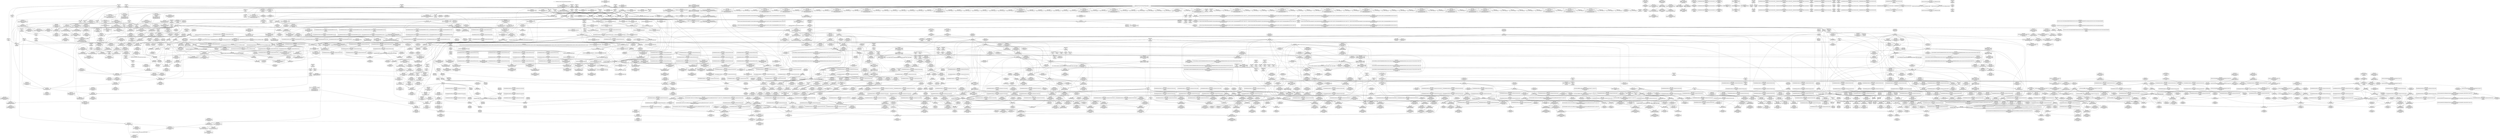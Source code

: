 digraph {
	CE0x5084380 [shape=record,shape=Mrecord,label="{CE0x5084380|ipc_has_perm:_sid1|security/selinux/hooks.c,5136}"]
	CE0x512ea40 [shape=record,shape=Mrecord,label="{CE0x512ea40|__rcu_read_lock:_tmp4|include/linux/rcupdate.h,239}"]
	CE0x5000890 [shape=record,shape=Mrecord,label="{CE0x5000890|selinux_msg_queue_msgctl:_sw.bb3|*SummSource*}"]
	CE0x501b640 [shape=record,shape=Mrecord,label="{CE0x501b640|__llvm_gcov_indirect_counter_increment:_tmp5}"]
	CE0x508eab0 [shape=record,shape=Mrecord,label="{CE0x508eab0|task_sid:_tmp6|security/selinux/hooks.c,208}"]
	CE0x5027220 [shape=record,shape=Mrecord,label="{CE0x5027220|selinux_msg_queue_msgctl:_tmp13|security/selinux/hooks.c,5219}"]
	CE0x5115cb0 [shape=record,shape=Mrecord,label="{CE0x5115cb0|GLOBAL:_lock_release|*Constant*|*SummSink*}"]
	CE0x50acb20 [shape=record,shape=Mrecord,label="{CE0x50acb20|cred_sid:_cred|Function::cred_sid&Arg::cred::|*SummSink*}"]
	CE0x5151b20 [shape=record,shape=Mrecord,label="{CE0x5151b20|__rcu_read_unlock:_bb}"]
	CE0x5086470 [shape=record,shape=Mrecord,label="{CE0x5086470|i64*_getelementptr_inbounds_(_2_x_i64_,_2_x_i64_*___llvm_gcov_ctr294,_i64_0,_i64_0)|*Constant*|*SummSink*}"]
	CE0x504ac00 [shape=record,shape=Mrecord,label="{CE0x504ac00|80:_i32,_112:_i8*,_:_CRE_40,41_}"]
	CE0x50b9140 [shape=record,shape=Mrecord,label="{CE0x50b9140|_call_void_lockdep_rcu_suspicious(i8*_getelementptr_inbounds_(_25_x_i8_,_25_x_i8_*_.str3,_i32_0,_i32_0),_i32_218,_i8*_getelementptr_inbounds_(_45_x_i8_,_45_x_i8_*_.str12,_i32_0,_i32_0))_#10,_!dbg_!27727|security/selinux/hooks.c,218}"]
	CE0x500fbd0 [shape=record,shape=Mrecord,label="{CE0x500fbd0|i32_2|*Constant*}"]
	CE0x5079170 [shape=record,shape=Mrecord,label="{CE0x5079170|i64*_getelementptr_inbounds_(_11_x_i64_,_11_x_i64_*___llvm_gcov_ctr127,_i64_0,_i64_0)|*Constant*|*SummSource*}"]
	CE0x5090f60 [shape=record,shape=Mrecord,label="{CE0x5090f60|rcu_lock_acquire:_map|Function::rcu_lock_acquire&Arg::map::|*SummSink*}"]
	CE0x50a99e0 [shape=record,shape=Mrecord,label="{CE0x50a99e0|GLOBAL:___preempt_count|Global_var:__preempt_count}"]
	CE0x5012a00 [shape=record,shape=Mrecord,label="{CE0x5012a00|_ret_i32_%retval.0,_!dbg_!27728|security/selinux/avc.c,775}"]
	CE0x50bd2d0 [shape=record,shape=Mrecord,label="{CE0x50bd2d0|i64*_getelementptr_inbounds_(_11_x_i64_,_11_x_i64_*___llvm_gcov_ctr125,_i64_0,_i64_9)|*Constant*|*SummSink*}"]
	CE0x51192e0 [shape=record,shape=Mrecord,label="{CE0x51192e0|i64*_getelementptr_inbounds_(_4_x_i64_,_4_x_i64_*___llvm_gcov_ctr130,_i64_0,_i64_3)|*Constant*|*SummSink*}"]
	CE0x5113070 [shape=record,shape=Mrecord,label="{CE0x5113070|_ret_void,_!dbg_!27717|include/linux/rcupdate.h,424|*SummSource*}"]
	CE0x513d570 [shape=record,shape=Mrecord,label="{CE0x513d570|GLOBAL:_lock_acquire|*Constant*|*SummSink*}"]
	CE0x50ba3c0 [shape=record,shape=Mrecord,label="{CE0x50ba3c0|i8*_getelementptr_inbounds_(_45_x_i8_,_45_x_i8_*_.str12,_i32_0,_i32_0)|*Constant*}"]
	CE0x5007b00 [shape=record,shape=Mrecord,label="{CE0x5007b00|task_has_system:_entry|*SummSink*}"]
	CE0x5064910 [shape=record,shape=Mrecord,label="{CE0x5064910|i8_4|*Constant*|*SummSource*}"]
	CE0x509af90 [shape=record,shape=Mrecord,label="{CE0x509af90|rcu_read_unlock:_tmp13|include/linux/rcupdate.h,933}"]
	CE0x507f850 [shape=record,shape=Mrecord,label="{CE0x507f850|task_sid:_tmp9|security/selinux/hooks.c,208|*SummSource*}"]
	CE0x50a4860 [shape=record,shape=Mrecord,label="{CE0x50a4860|rcu_lock_acquire:_tmp2}"]
	CE0x502a1f0 [shape=record,shape=Mrecord,label="{CE0x502a1f0|80:_i32,_112:_i8*,_:_CRE_26,27_}"]
	CE0x5059810 [shape=record,shape=Mrecord,label="{CE0x5059810|task_sid:_tmp27|security/selinux/hooks.c,208|*SummSink*}"]
	CE0x50bea10 [shape=record,shape=Mrecord,label="{CE0x50bea10|current_sid:_tmp20|security/selinux/hooks.c,218}"]
	CE0x501d370 [shape=record,shape=Mrecord,label="{CE0x501d370|selinux_msg_queue_msgctl:_call|security/selinux/hooks.c,5204|*SummSource*}"]
	CE0x50ada60 [shape=record,shape=Mrecord,label="{CE0x50ada60|rcu_read_unlock:_entry}"]
	CE0x5112e10 [shape=record,shape=Mrecord,label="{CE0x5112e10|GLOBAL:___rcu_read_unlock|*Constant*}"]
	CE0x509eb70 [shape=record,shape=Mrecord,label="{CE0x509eb70|rcu_read_lock:_tmp17|include/linux/rcupdate.h,882|*SummSink*}"]
	CE0x511f1c0 [shape=record,shape=Mrecord,label="{CE0x511f1c0|i64*_getelementptr_inbounds_(_4_x_i64_,_4_x_i64_*___llvm_gcov_ctr135,_i64_0,_i64_2)|*Constant*|*SummSource*}"]
	CE0x5123eb0 [shape=record,shape=Mrecord,label="{CE0x5123eb0|__preempt_count_add:_tmp6|./arch/x86/include/asm/preempt.h,73}"]
	CE0x50aea50 [shape=record,shape=Mrecord,label="{CE0x50aea50|current_sid:_tmp2|*SummSink*}"]
	CE0x4ffdba0 [shape=record,shape=Mrecord,label="{CE0x4ffdba0|i64*_getelementptr_inbounds_(_15_x_i64_,_15_x_i64_*___llvm_gcov_ctr305,_i64_0,_i64_10)|*Constant*}"]
	CE0x50b2900 [shape=record,shape=Mrecord,label="{CE0x50b2900|current_sid:_tmp10|security/selinux/hooks.c,218|*SummSource*}"]
	CE0x500a880 [shape=record,shape=Mrecord,label="{CE0x500a880|task_has_system:_tmp3}"]
	CE0x50ac690 [shape=record,shape=Mrecord,label="{CE0x50ac690|_call_void___preempt_count_sub(i32_1)_#10,_!dbg_!27715|include/linux/rcupdate.h,244}"]
	CE0x504a740 [shape=record,shape=Mrecord,label="{CE0x504a740|80:_i32,_112:_i8*,_:_CRE_36,37_}"]
	CE0x5076420 [shape=record,shape=Mrecord,label="{CE0x5076420|GLOBAL:_task_sid.__warned|Global_var:task_sid.__warned}"]
	CE0x5073bd0 [shape=record,shape=Mrecord,label="{CE0x5073bd0|i8_1|*Constant*}"]
	CE0x50c9a20 [shape=record,shape=Mrecord,label="{CE0x50c9a20|GLOBAL:___llvm_gcov_ctr127|Global_var:__llvm_gcov_ctr127|*SummSource*}"]
	CE0x51366d0 [shape=record,shape=Mrecord,label="{CE0x51366d0|rcu_lock_release:_tmp3|*SummSource*}"]
	CE0x5065bb0 [shape=record,shape=Mrecord,label="{CE0x5065bb0|ipc_has_perm:_tmp8|security/selinux/hooks.c,5136|*SummSink*}"]
	CE0x500e5e0 [shape=record,shape=Mrecord,label="{CE0x500e5e0|i64*_null|*Constant*}"]
	CE0x50d19c0 [shape=record,shape=Mrecord,label="{CE0x50d19c0|rcu_read_unlock:_bb|*SummSource*}"]
	CE0x511ca40 [shape=record,shape=Mrecord,label="{CE0x511ca40|__preempt_count_sub:_entry|*SummSource*}"]
	CE0x4ff72f0 [shape=record,shape=Mrecord,label="{CE0x4ff72f0|i32_1|*Constant*|*SummSource*}"]
	CE0x506fe40 [shape=record,shape=Mrecord,label="{CE0x506fe40|GLOBAL:_current_sid.__warned|Global_var:current_sid.__warned}"]
	CE0x502a580 [shape=record,shape=Mrecord,label="{CE0x502a580|80:_i32,_112:_i8*,_:_CRE_29,30_}"]
	CE0x50caef0 [shape=record,shape=Mrecord,label="{CE0x50caef0|COLLAPSED:_GCMRE___llvm_gcov_ctr128_internal_global_4_x_i64_zeroinitializer:_elem_0:default:}"]
	CE0x5027f70 [shape=record,shape=Mrecord,label="{CE0x5027f70|selinux_msg_queue_msgctl:_msq|Function::selinux_msg_queue_msgctl&Arg::msq::|*SummSink*}"]
	CE0x507be00 [shape=record,shape=Mrecord,label="{CE0x507be00|i64*_getelementptr_inbounds_(_13_x_i64_,_13_x_i64_*___llvm_gcov_ctr126,_i64_0,_i64_12)|*Constant*|*SummSink*}"]
	CE0x5064c80 [shape=record,shape=Mrecord,label="{CE0x5064c80|ipc_has_perm:_key|security/selinux/hooks.c,5134}"]
	CE0x50c7980 [shape=record,shape=Mrecord,label="{CE0x50c7980|_call_void_mcount()_#3|*SummSink*}"]
	CE0x50c6cb0 [shape=record,shape=Mrecord,label="{CE0x50c6cb0|rcu_read_lock:_bb|*SummSink*}"]
	CE0x502f930 [shape=record,shape=Mrecord,label="{CE0x502f930|current_sid:_tmp1|*SummSink*}"]
	CE0x5061c60 [shape=record,shape=Mrecord,label="{CE0x5061c60|rcu_read_unlock:_tmp9|include/linux/rcupdate.h,933}"]
	CE0x6cec680 [shape=record,shape=Mrecord,label="{CE0x6cec680|GLOBAL:___llvm_gcov_indirect_counter_increment|*Constant*}"]
	CE0x502a910 [shape=record,shape=Mrecord,label="{CE0x502a910|80:_i32,_112:_i8*,_:_CRE_32,33_}"]
	CE0x51359e0 [shape=record,shape=Mrecord,label="{CE0x51359e0|%struct.lockdep_map*_null|*Constant*}"]
	CE0x50b3550 [shape=record,shape=Mrecord,label="{CE0x50b3550|rcu_read_unlock:_tobool|include/linux/rcupdate.h,933|*SummSource*}"]
	CE0x50c67b0 [shape=record,shape=Mrecord,label="{CE0x50c67b0|GLOBAL:_rcu_read_unlock.__warned|Global_var:rcu_read_unlock.__warned}"]
	CE0x509f760 [shape=record,shape=Mrecord,label="{CE0x509f760|_call_void_lockdep_rcu_suspicious(i8*_getelementptr_inbounds_(_25_x_i8_,_25_x_i8_*_.str45,_i32_0,_i32_0),_i32_883,_i8*_getelementptr_inbounds_(_42_x_i8_,_42_x_i8_*_.str46,_i32_0,_i32_0))_#10,_!dbg_!27728|include/linux/rcupdate.h,882}"]
	CE0x505ea00 [shape=record,shape=Mrecord,label="{CE0x505ea00|GLOBAL:___llvm_gcov_ctr132|Global_var:__llvm_gcov_ctr132|*SummSink*}"]
	CE0x502b4d0 [shape=record,shape=Mrecord,label="{CE0x502b4d0|__llvm_gcov_indirect_counter_increment:_bb|*SummSink*}"]
	CE0x5004310 [shape=record,shape=Mrecord,label="{CE0x5004310|task_sid:_entry|*SummSource*}"]
	CE0x502a320 [shape=record,shape=Mrecord,label="{CE0x502a320|80:_i32,_112:_i8*,_:_CRE_27,28_}"]
	CE0x504f310 [shape=record,shape=Mrecord,label="{CE0x504f310|80:_i32,_112:_i8*,_:_CRE_144,152_|*MultipleSource*|Function::selinux_msg_queue_msgctl&Arg::msq::|security/selinux/hooks.c,5219}"]
	CE0x5143590 [shape=record,shape=Mrecord,label="{CE0x5143590|__rcu_read_unlock:_tmp6|include/linux/rcupdate.h,245|*SummSource*}"]
	CE0x50b3130 [shape=record,shape=Mrecord,label="{CE0x50b3130|current_sid:_if.then|*SummSource*}"]
	CE0x508e980 [shape=record,shape=Mrecord,label="{CE0x508e980|i64_0|*Constant*|*SummSink*}"]
	CE0x5140c30 [shape=record,shape=Mrecord,label="{CE0x5140c30|__preempt_count_add:_tmp2|*SummSource*}"]
	CE0x50baa70 [shape=record,shape=Mrecord,label="{CE0x50baa70|rcu_read_lock:_tmp1|*SummSource*}"]
	CE0x5073070 [shape=record,shape=Mrecord,label="{CE0x5073070|rcu_read_unlock:_tmp3|*SummSource*}"]
	CE0x5127350 [shape=record,shape=Mrecord,label="{CE0x5127350|__preempt_count_sub:_tmp3|*SummSource*}"]
	CE0x507c200 [shape=record,shape=Mrecord,label="{CE0x507c200|task_sid:_tmp27|security/selinux/hooks.c,208|*SummSource*}"]
	CE0x5090aa0 [shape=record,shape=Mrecord,label="{CE0x5090aa0|task_sid:_do.end}"]
	CE0x50a1740 [shape=record,shape=Mrecord,label="{CE0x50a1740|rcu_read_lock:_tmp22|include/linux/rcupdate.h,884}"]
	CE0x50634f0 [shape=record,shape=Mrecord,label="{CE0x50634f0|ipc_has_perm:_tmp5|security/selinux/hooks.c,5131|*SummSource*}"]
	CE0x50cb1f0 [shape=record,shape=Mrecord,label="{CE0x50cb1f0|__rcu_read_lock:_tmp}"]
	CE0x504d6d0 [shape=record,shape=Mrecord,label="{CE0x504d6d0|80:_i32,_112:_i8*,_:_CRE_69,70_}"]
	CE0x50a8810 [shape=record,shape=Mrecord,label="{CE0x50a8810|rcu_lock_release:_indirectgoto|*SummSource*}"]
	CE0x505d3c0 [shape=record,shape=Mrecord,label="{CE0x505d3c0|_call_void_mcount()_#3|*SummSink*}"]
	CE0x51199b0 [shape=record,shape=Mrecord,label="{CE0x51199b0|rcu_lock_acquire:_tmp7}"]
	CE0x5137000 [shape=record,shape=Mrecord,label="{CE0x5137000|rcu_lock_acquire:_tmp|*SummSource*}"]
	CE0x50bfb40 [shape=record,shape=Mrecord,label="{CE0x50bfb40|get_current:_entry}"]
	CE0x5123c40 [shape=record,shape=Mrecord,label="{CE0x5123c40|__preempt_count_sub:_tmp2}"]
	CE0x50b6600 [shape=record,shape=Mrecord,label="{CE0x50b6600|i64*_getelementptr_inbounds_(_11_x_i64_,_11_x_i64_*___llvm_gcov_ctr125,_i64_0,_i64_6)|*Constant*}"]
	CE0x5079aa0 [shape=record,shape=Mrecord,label="{CE0x5079aa0|rcu_read_lock:_tmp4|include/linux/rcupdate.h,882|*SummSink*}"]
	CE0x50507b0 [shape=record,shape=Mrecord,label="{CE0x50507b0|selinux_msg_queue_msgctl:_call5|security/selinux/hooks.c,5219|*SummSource*}"]
	CE0x5057cd0 [shape=record,shape=Mrecord,label="{CE0x5057cd0|i64*_getelementptr_inbounds_(_13_x_i64_,_13_x_i64_*___llvm_gcov_ctr126,_i64_0,_i64_10)|*Constant*|*SummSource*}"]
	CE0x5026720 [shape=record,shape=Mrecord,label="{CE0x5026720|selinux_msg_queue_msgctl:_perms.0|*SummSink*}"]
	CE0x5053580 [shape=record,shape=Mrecord,label="{CE0x5053580|_ret_i32_%call2,_!dbg_!27728|security/selinux/hooks.c,5136|*SummSink*}"]
	CE0x5143710 [shape=record,shape=Mrecord,label="{CE0x5143710|__rcu_read_unlock:_tmp6|include/linux/rcupdate.h,245|*SummSink*}"]
	CE0x509c500 [shape=record,shape=Mrecord,label="{CE0x509c500|i64*_getelementptr_inbounds_(_11_x_i64_,_11_x_i64_*___llvm_gcov_ctr127,_i64_0,_i64_8)|*Constant*|*SummSource*}"]
	CE0x504c500 [shape=record,shape=Mrecord,label="{CE0x504c500|80:_i32,_112:_i8*,_:_CRE_54,55_}"]
	CE0x5029870 [shape=record,shape=Mrecord,label="{CE0x5029870|80:_i32,_112:_i8*,_:_CRE_18,19_}"]
	CE0x50b3960 [shape=record,shape=Mrecord,label="{CE0x50b3960|current_sid:_tmp13|security/selinux/hooks.c,218|*SummSink*}"]
	CE0x5027b80 [shape=record,shape=Mrecord,label="{CE0x5027b80|selinux_msg_queue_msgctl:_q_perm|security/selinux/hooks.c,5219}"]
	CE0x5085f10 [shape=record,shape=Mrecord,label="{CE0x5085f10|i64*_getelementptr_inbounds_(_2_x_i64_,_2_x_i64_*___llvm_gcov_ctr294,_i64_0,_i64_0)|*Constant*|*SummSource*}"]
	CE0x50a76d0 [shape=record,shape=Mrecord,label="{CE0x50a76d0|rcu_lock_release:_tmp2|*SummSource*}"]
	CE0x4ff80c0 [shape=record,shape=Mrecord,label="{CE0x4ff80c0|selinux_msg_queue_msgctl:_return}"]
	CE0x50c7c80 [shape=record,shape=Mrecord,label="{CE0x50c7c80|rcu_read_lock:_if.then|*SummSource*}"]
	CE0x5068f20 [shape=record,shape=Mrecord,label="{CE0x5068f20|_call_void_rcu_read_lock()_#10,_!dbg_!27712|security/selinux/hooks.c,207|*SummSource*}"]
	CE0x5006b60 [shape=record,shape=Mrecord,label="{CE0x5006b60|GLOBAL:_current_task|Global_var:current_task}"]
	CE0x50a09d0 [shape=record,shape=Mrecord,label="{CE0x50a09d0|rcu_read_lock:_tmp20|include/linux/rcupdate.h,882|*SummSink*}"]
	CE0x5081330 [shape=record,shape=Mrecord,label="{CE0x5081330|GLOBAL:_current_sid|*Constant*|*SummSink*}"]
	CE0x507bd50 [shape=record,shape=Mrecord,label="{CE0x507bd50|i64*_getelementptr_inbounds_(_13_x_i64_,_13_x_i64_*___llvm_gcov_ctr126,_i64_0,_i64_12)|*Constant*|*SummSource*}"]
	CE0x5066780 [shape=record,shape=Mrecord,label="{CE0x5066780|i64*_getelementptr_inbounds_(_2_x_i64_,_2_x_i64_*___llvm_gcov_ctr131,_i64_0,_i64_1)|*Constant*|*SummSource*}"]
	CE0x5147320 [shape=record,shape=Mrecord,label="{CE0x5147320|__preempt_count_sub:_do.body|*SummSource*}"]
	CE0x6b708d0 [shape=record,shape=Mrecord,label="{CE0x6b708d0|i64_1|*Constant*}"]
	CE0x5002c40 [shape=record,shape=Mrecord,label="{CE0x5002c40|task_has_system:_call|security/selinux/hooks.c,1592|*SummSink*}"]
	CE0x5054e90 [shape=record,shape=Mrecord,label="{CE0x5054e90|_call_void_lockdep_rcu_suspicious(i8*_getelementptr_inbounds_(_25_x_i8_,_25_x_i8_*_.str3,_i32_0,_i32_0),_i32_208,_i8*_getelementptr_inbounds_(_41_x_i8_,_41_x_i8_*_.str44,_i32_0,_i32_0))_#10,_!dbg_!27732|security/selinux/hooks.c,208}"]
	CE0x50a4ba0 [shape=record,shape=Mrecord,label="{CE0x50a4ba0|i64*_getelementptr_inbounds_(_4_x_i64_,_4_x_i64_*___llvm_gcov_ctr130,_i64_0,_i64_2)|*Constant*}"]
	CE0x5013bf0 [shape=record,shape=Mrecord,label="{CE0x5013bf0|_call_void___llvm_gcov_indirect_counter_increment(i32*___llvm_gcov_global_state_pred307,_i64**_getelementptr_inbounds_(_5_x_i64*_,_5_x_i64*_*___llvm_gcda_edge_table306,_i64_0,_i64_0)),_!dbg_!27725|security/selinux/hooks.c,5216|*SummSource*}"]
	CE0x50a39e0 [shape=record,shape=Mrecord,label="{CE0x50a39e0|_ret_void,_!dbg_!27719|./arch/x86/include/asm/preempt.h,73|*SummSink*}"]
	CE0x50b42d0 [shape=record,shape=Mrecord,label="{CE0x50b42d0|current_sid:_do.body|*SummSink*}"]
	CE0x513a080 [shape=record,shape=Mrecord,label="{CE0x513a080|_call_void_mcount()_#3|*SummSource*}"]
	CE0x5018a70 [shape=record,shape=Mrecord,label="{CE0x5018a70|selinux_msg_queue_msgctl:_tmp5|security/selinux/hooks.c,5207|*SummSource*}"]
	CE0x502aa40 [shape=record,shape=Mrecord,label="{CE0x502aa40|80:_i32,_112:_i8*,_:_CRE_33,34_}"]
	CE0x508e680 [shape=record,shape=Mrecord,label="{CE0x508e680|COLLAPSED:_GCMRE___llvm_gcov_ctr125_internal_global_11_x_i64_zeroinitializer:_elem_0:default:}"]
	CE0x51525e0 [shape=record,shape=Mrecord,label="{CE0x51525e0|__rcu_read_unlock:_bb|*SummSink*}"]
	CE0x512dc70 [shape=record,shape=Mrecord,label="{CE0x512dc70|_call_void_lock_acquire(%struct.lockdep_map*_%map,_i32_0,_i32_0,_i32_2,_i32_0,_%struct.lockdep_map*_null,_i64_ptrtoint_(i8*_blockaddress(_rcu_lock_acquire,_%__here)_to_i64))_#10,_!dbg_!27716|include/linux/rcupdate.h,418|*SummSink*}"]
	CE0x50b7900 [shape=record,shape=Mrecord,label="{CE0x50b7900|__rcu_read_lock:_tmp6|include/linux/rcupdate.h,240}"]
	CE0x51170f0 [shape=record,shape=Mrecord,label="{CE0x51170f0|__rcu_read_unlock:_do.end|*SummSink*}"]
	CE0x5029610 [shape=record,shape=Mrecord,label="{CE0x5029610|80:_i32,_112:_i8*,_:_CRE_16,17_}"]
	CE0x50ad6e0 [shape=record,shape=Mrecord,label="{CE0x50ad6e0|GLOBAL:_rcu_read_unlock|*Constant*|*SummSink*}"]
	CE0x5092010 [shape=record,shape=Mrecord,label="{CE0x5092010|_call_void_rcu_lock_release(%struct.lockdep_map*_rcu_lock_map)_#10,_!dbg_!27733|include/linux/rcupdate.h,935}"]
	CE0x5024180 [shape=record,shape=Mrecord,label="{CE0x5024180|i64**_getelementptr_inbounds_(_5_x_i64*_,_5_x_i64*_*___llvm_gcda_edge_table306,_i64_0,_i64_0)|*Constant*|*SummSink*}"]
	CE0x50b6b70 [shape=record,shape=Mrecord,label="{CE0x50b6b70|current_sid:_tmp8|security/selinux/hooks.c,218|*SummSink*}"]
	CE0x50b7ad0 [shape=record,shape=Mrecord,label="{CE0x50b7ad0|__rcu_read_lock:_tmp7|include/linux/rcupdate.h,240|*SummSink*}"]
	CE0x50a48d0 [shape=record,shape=Mrecord,label="{CE0x50a48d0|rcu_lock_acquire:_tmp2|*SummSource*}"]
	CE0x506a720 [shape=record,shape=Mrecord,label="{CE0x506a720|i64*_getelementptr_inbounds_(_13_x_i64_,_13_x_i64_*___llvm_gcov_ctr126,_i64_0,_i64_0)|*Constant*}"]
	CE0x5123f90 [shape=record,shape=Mrecord,label="{CE0x5123f90|__preempt_count_add:_tmp6|./arch/x86/include/asm/preempt.h,73|*SummSink*}"]
	CE0x51203c0 [shape=record,shape=Mrecord,label="{CE0x51203c0|_call_void_asm_addl_$1,_%gs:$0_,_*m,ri,*m,_dirflag_,_fpsr_,_flags_(i32*___preempt_count,_i32_%sub,_i32*___preempt_count)_#3,_!dbg_!27717,_!srcloc_!27718|./arch/x86/include/asm/preempt.h,77}"]
	CE0x5075190 [shape=record,shape=Mrecord,label="{CE0x5075190|task_sid:_tmp1}"]
	CE0x5031d80 [shape=record,shape=Mrecord,label="{CE0x5031d80|i64**_getelementptr_inbounds_(_5_x_i64*_,_5_x_i64*_*___llvm_gcda_edge_table306,_i64_0,_i64_4)|*Constant*|*SummSource*}"]
	CE0x4ffdac0 [shape=record,shape=Mrecord,label="{CE0x4ffdac0|i64**_getelementptr_inbounds_(_5_x_i64*_,_5_x_i64*_*___llvm_gcda_edge_table306,_i64_0,_i64_3)|*Constant*|*SummSource*}"]
	CE0x508d7d0 [shape=record,shape=Mrecord,label="{CE0x508d7d0|task_sid:_land.lhs.true2|*SummSink*}"]
	CE0x50c0910 [shape=record,shape=Mrecord,label="{CE0x50c0910|current_sid:_tmp21|security/selinux/hooks.c,218|*SummSource*}"]
	CE0x50ae970 [shape=record,shape=Mrecord,label="{CE0x50ae970|current_sid:_tmp2}"]
	CE0x506d100 [shape=record,shape=Mrecord,label="{CE0x506d100|_call_void_mcount()_#3|*SummSink*}"]
	CE0x500a610 [shape=record,shape=Mrecord,label="{CE0x500a610|task_has_system:_call|security/selinux/hooks.c,1592}"]
	CE0x50b84c0 [shape=record,shape=Mrecord,label="{CE0x50b84c0|current_sid:_tmp15|security/selinux/hooks.c,218|*SummSink*}"]
	CE0x502d480 [shape=record,shape=Mrecord,label="{CE0x502d480|i64_7|*Constant*}"]
	CE0x504d470 [shape=record,shape=Mrecord,label="{CE0x504d470|80:_i32,_112:_i8*,_:_CRE_67,68_}"]
	CE0x512a780 [shape=record,shape=Mrecord,label="{CE0x512a780|i64*_getelementptr_inbounds_(_4_x_i64_,_4_x_i64_*___llvm_gcov_ctr134,_i64_0,_i64_3)|*Constant*|*SummSink*}"]
	CE0x5006600 [shape=record,shape=Mrecord,label="{CE0x5006600|avc_has_perm:_ssid|Function::avc_has_perm&Arg::ssid::|*SummSource*}"]
	CE0x5007910 [shape=record,shape=Mrecord,label="{CE0x5007910|GLOBAL:_task_has_system|*Constant*|*SummSource*}"]
	CE0x5067600 [shape=record,shape=Mrecord,label="{CE0x5067600|i64*_getelementptr_inbounds_(_2_x_i64_,_2_x_i64_*___llvm_gcov_ctr294,_i64_0,_i64_1)|*Constant*|*SummSource*}"]
	CE0x5003b80 [shape=record,shape=Mrecord,label="{CE0x5003b80|selinux_msg_queue_msgctl:_sw.bb3}"]
	CE0x5051f90 [shape=record,shape=Mrecord,label="{CE0x5051f90|selinux_msg_queue_msgctl:_tmp15|security/selinux/hooks.c,5221|*SummSource*}"]
	CE0x500f020 [shape=record,shape=Mrecord,label="{CE0x500f020|selinux_msg_queue_msgctl:_sw.default|*SummSource*}"]
	CE0x4ff7c50 [shape=record,shape=Mrecord,label="{CE0x4ff7c50|selinux_msg_queue_msgctl:_sw.bb2|*SummSource*}"]
	CE0x5123d20 [shape=record,shape=Mrecord,label="{CE0x5123d20|__preempt_count_sub:_tmp2|*SummSink*}"]
	CE0x50bcc40 [shape=record,shape=Mrecord,label="{CE0x50bcc40|current_sid:_tmp24|security/selinux/hooks.c,220|*SummSink*}"]
	CE0x5080f80 [shape=record,shape=Mrecord,label="{CE0x5080f80|cred_sid:_tmp2|*SummSource*}"]
	CE0x505b6b0 [shape=record,shape=Mrecord,label="{CE0x505b6b0|GLOBAL:___preempt_count_add|*Constant*|*SummSink*}"]
	CE0x50c98f0 [shape=record,shape=Mrecord,label="{CE0x50c98f0|GLOBAL:___llvm_gcov_ctr127|Global_var:__llvm_gcov_ctr127}"]
	CE0x511c7d0 [shape=record,shape=Mrecord,label="{CE0x511c7d0|GLOBAL:___preempt_count_sub|*Constant*|*SummSource*}"]
	CE0x50016e0 [shape=record,shape=Mrecord,label="{CE0x50016e0|selinux_msg_queue_msgctl:_tmp4|security/selinux/hooks.c,5207}"]
	CE0x50538f0 [shape=record,shape=Mrecord,label="{CE0x50538f0|__llvm_gcov_indirect_counter_increment:_exit|*SummSink*}"]
	CE0x50a6150 [shape=record,shape=Mrecord,label="{CE0x50a6150|i64*_getelementptr_inbounds_(_4_x_i64_,_4_x_i64_*___llvm_gcov_ctr128,_i64_0,_i64_3)|*Constant*}"]
	CE0x5113350 [shape=record,shape=Mrecord,label="{CE0x5113350|_call_void___rcu_read_unlock()_#10,_!dbg_!27734|include/linux/rcupdate.h,937|*SummSink*}"]
	CE0x50c8c70 [shape=record,shape=Mrecord,label="{CE0x50c8c70|i64*_getelementptr_inbounds_(_4_x_i64_,_4_x_i64_*___llvm_gcov_ctr128,_i64_0,_i64_1)|*Constant*|*SummSource*}"]
	CE0x5142b50 [shape=record,shape=Mrecord,label="{CE0x5142b50|__preempt_count_add:_bb|*SummSource*}"]
	CE0x50b6220 [shape=record,shape=Mrecord,label="{CE0x50b6220|GLOBAL:_rcu_lock_acquire|*Constant*|*SummSink*}"]
	CE0x513dac0 [shape=record,shape=Mrecord,label="{CE0x513dac0|__rcu_read_lock:_tmp1|*SummSource*}"]
	CE0x5119810 [shape=record,shape=Mrecord,label="{CE0x5119810|i64*_getelementptr_inbounds_(_4_x_i64_,_4_x_i64_*___llvm_gcov_ctr133,_i64_0,_i64_0)|*Constant*|*SummSink*}"]
	CE0x50a5bb0 [shape=record,shape=Mrecord,label="{CE0x50a5bb0|__rcu_read_unlock:_tmp5|include/linux/rcupdate.h,244|*SummSource*}"]
	CE0x5057140 [shape=record,shape=Mrecord,label="{CE0x5057140|task_sid:_tmp22|security/selinux/hooks.c,208|*SummSource*}"]
	CE0x5074fb0 [shape=record,shape=Mrecord,label="{CE0x5074fb0|i64_3|*Constant*}"]
	CE0x502ecc0 [shape=record,shape=Mrecord,label="{CE0x502ecc0|i64*_getelementptr_inbounds_(_11_x_i64_,_11_x_i64_*___llvm_gcov_ctr127,_i64_0,_i64_1)|*Constant*}"]
	CE0x502c0d0 [shape=record,shape=Mrecord,label="{CE0x502c0d0|rcu_read_lock:_tobool|include/linux/rcupdate.h,882|*SummSink*}"]
	CE0x500afb0 [shape=record,shape=Mrecord,label="{CE0x500afb0|selinux_msg_queue_msgctl:_tmp7|security/selinux/hooks.c,5210}"]
	CE0x512d270 [shape=record,shape=Mrecord,label="{CE0x512d270|rcu_lock_acquire:_tmp1}"]
	CE0x5151bf0 [shape=record,shape=Mrecord,label="{CE0x5151bf0|i64_1|*Constant*}"]
	CE0x505e220 [shape=record,shape=Mrecord,label="{CE0x505e220|rcu_read_unlock:_tmp1|*SummSink*}"]
	CE0x508fe00 [shape=record,shape=Mrecord,label="{CE0x508fe00|rcu_read_lock:_land.lhs.true2|*SummSink*}"]
	CE0x50d0710 [shape=record,shape=Mrecord,label="{CE0x50d0710|rcu_read_lock:_call3|include/linux/rcupdate.h,882}"]
	CE0x50bb400 [shape=record,shape=Mrecord,label="{CE0x50bb400|current_sid:_tmp23|security/selinux/hooks.c,218|*SummSink*}"]
	CE0x516a300 [shape=record,shape=Mrecord,label="{CE0x516a300|_call_void_asm_addl_$1,_%gs:$0_,_*m,ri,*m,_dirflag_,_fpsr_,_flags_(i32*___preempt_count,_i32_%val,_i32*___preempt_count)_#3,_!dbg_!27714,_!srcloc_!27717|./arch/x86/include/asm/preempt.h,72|*SummSource*}"]
	CE0x507a420 [shape=record,shape=Mrecord,label="{CE0x507a420|ipc_has_perm:_tmp2|*SummSink*}"]
	CE0x50bba70 [shape=record,shape=Mrecord,label="{CE0x50bba70|rcu_read_lock:_land.lhs.true|*SummSource*}"]
	CE0x508c920 [shape=record,shape=Mrecord,label="{CE0x508c920|cred_sid:_tmp4|*LoadInst*|security/selinux/hooks.c,196|*SummSink*}"]
	CE0x5012540 [shape=record,shape=Mrecord,label="{CE0x5012540|%struct.common_audit_data*_null|*Constant*}"]
	CE0x5054840 [shape=record,shape=Mrecord,label="{CE0x5054840|i64*_getelementptr_inbounds_(_2_x_i64_,_2_x_i64_*___llvm_gcov_ctr98,_i64_0,_i64_0)|*Constant*|*SummSink*}"]
	CE0x5151c60 [shape=record,shape=Mrecord,label="{CE0x5151c60|__preempt_count_add:_tmp1}"]
	CE0x50935a0 [shape=record,shape=Mrecord,label="{CE0x50935a0|task_sid:_tmp16|security/selinux/hooks.c,208|*SummSink*}"]
	CE0x5055550 [shape=record,shape=Mrecord,label="{CE0x5055550|GLOBAL:_lockdep_rcu_suspicious|*Constant*}"]
	CE0x5142fa0 [shape=record,shape=Mrecord,label="{CE0x5142fa0|__preempt_count_add:_do.body|*SummSource*}"]
	CE0x5094330 [shape=record,shape=Mrecord,label="{CE0x5094330|__rcu_read_lock:_tmp2|*SummSink*}"]
	CE0x500a5a0 [shape=record,shape=Mrecord,label="{CE0x500a5a0|task_has_system:_tmp2|*SummSink*}"]
	CE0x5075f30 [shape=record,shape=Mrecord,label="{CE0x5075f30|task_sid:_tmp10|security/selinux/hooks.c,208}"]
	CE0x5012210 [shape=record,shape=Mrecord,label="{CE0x5012210|ipc_has_perm:_tmp|*SummSource*}"]
	CE0x502e2d0 [shape=record,shape=Mrecord,label="{CE0x502e2d0|_ret_void,_!dbg_!27717|include/linux/rcupdate.h,419|*SummSink*}"]
	CE0x50a8150 [shape=record,shape=Mrecord,label="{CE0x50a8150|i64*_getelementptr_inbounds_(_4_x_i64_,_4_x_i64_*___llvm_gcov_ctr130,_i64_0,_i64_1)|*Constant*|*SummSource*}"]
	CE0x50151c0 [shape=record,shape=Mrecord,label="{CE0x50151c0|80:_i32,_112:_i8*,_:_CRE_49,50_}"]
	CE0x5003270 [shape=record,shape=Mrecord,label="{CE0x5003270|__llvm_gcov_indirect_counter_increment:_tmp}"]
	CE0x50bdf10 [shape=record,shape=Mrecord,label="{CE0x50bdf10|current_sid:_tmp18|security/selinux/hooks.c,218|*SummSink*}"]
	CE0x5152240 [shape=record,shape=Mrecord,label="{CE0x5152240|__preempt_count_add:_tmp5|./arch/x86/include/asm/preempt.h,72}"]
	CE0x505d2b0 [shape=record,shape=Mrecord,label="{CE0x505d2b0|_call_void_mcount()_#3|*SummSource*}"]
	CE0x50309b0 [shape=record,shape=Mrecord,label="{CE0x50309b0|current_sid:_tmp7|security/selinux/hooks.c,218|*SummSink*}"]
	CE0x5138540 [shape=record,shape=Mrecord,label="{CE0x5138540|i8*_undef|*Constant*|*SummSink*}"]
	CE0x5143190 [shape=record,shape=Mrecord,label="{CE0x5143190|__preempt_count_add:_tmp5|./arch/x86/include/asm/preempt.h,72|*SummSource*}"]
	CE0x5085290 [shape=record,shape=Mrecord,label="{CE0x5085290|avc_has_perm:_ssid|Function::avc_has_perm&Arg::ssid::}"]
	CE0x5076950 [shape=record,shape=Mrecord,label="{CE0x5076950|task_has_system:_tmp1|*SummSink*}"]
	CE0x4ff9560 [shape=record,shape=Mrecord,label="{CE0x4ff9560|_ret_i32_%call1,_!dbg_!27716|security/selinux/hooks.c,1594|*SummSource*}"]
	CE0x502d820 [shape=record,shape=Mrecord,label="{CE0x502d820|cred_sid:_tmp3|*SummSink*}"]
	CE0x50588a0 [shape=record,shape=Mrecord,label="{CE0x50588a0|task_sid:_tmp24|security/selinux/hooks.c,208}"]
	CE0x50787e0 [shape=record,shape=Mrecord,label="{CE0x50787e0|__rcu_read_lock:_entry|*SummSink*}"]
	CE0x506db90 [shape=record,shape=Mrecord,label="{CE0x506db90|current_sid:_tmp9|security/selinux/hooks.c,218|*SummSource*}"]
	CE0x5012a70 [shape=record,shape=Mrecord,label="{CE0x5012a70|%struct.common_audit_data*_null|*Constant*|*SummSource*}"]
	CE0x50a9730 [shape=record,shape=Mrecord,label="{CE0x50a9730|_call_void_asm_addl_$1,_%gs:$0_,_*m,ri,*m,_dirflag_,_fpsr_,_flags_(i32*___preempt_count,_i32_%val,_i32*___preempt_count)_#3,_!dbg_!27714,_!srcloc_!27717|./arch/x86/include/asm/preempt.h,72|*SummSink*}"]
	CE0x50afb90 [shape=record,shape=Mrecord,label="{CE0x50afb90|rcu_read_unlock:_tobool1|include/linux/rcupdate.h,933|*SummSink*}"]
	CE0x504b320 [shape=record,shape=Mrecord,label="{CE0x504b320|80:_i32,_112:_i8*,_:_CRE_46,47_}"]
	CE0x50ca750 [shape=record,shape=Mrecord,label="{CE0x50ca750|i64*_getelementptr_inbounds_(_4_x_i64_,_4_x_i64_*___llvm_gcov_ctr128,_i64_0,_i64_0)|*Constant*|*SummSource*}"]
	CE0x50647c0 [shape=record,shape=Mrecord,label="{CE0x50647c0|i8_4|*Constant*}"]
	CE0x50a3320 [shape=record,shape=Mrecord,label="{CE0x50a3320|rcu_read_unlock:_if.then}"]
	CE0x509bb50 [shape=record,shape=Mrecord,label="{CE0x509bb50|rcu_read_lock:_tmp15|include/linux/rcupdate.h,882|*SummSink*}"]
	CE0x507ca20 [shape=record,shape=Mrecord,label="{CE0x507ca20|GLOBAL:_rcu_read_lock|*Constant*|*SummSource*}"]
	CE0x5140ca0 [shape=record,shape=Mrecord,label="{CE0x5140ca0|__preempt_count_add:_tmp2|*SummSink*}"]
	CE0x5030470 [shape=record,shape=Mrecord,label="{CE0x5030470|task_sid:_tmp4|*LoadInst*|security/selinux/hooks.c,208|*SummSink*}"]
	CE0x508ecc0 [shape=record,shape=Mrecord,label="{CE0x508ecc0|cred_sid:_security|security/selinux/hooks.c,196}"]
	CE0x50815a0 [shape=record,shape=Mrecord,label="{CE0x50815a0|current_sid:_entry|*SummSink*}"]
	CE0x4ff2de0 [shape=record,shape=Mrecord,label="{CE0x4ff2de0|__llvm_gcov_indirect_counter_increment:_pred}"]
	CE0x516a140 [shape=record,shape=Mrecord,label="{CE0x516a140|_call_void_asm_addl_$1,_%gs:$0_,_*m,ri,*m,_dirflag_,_fpsr_,_flags_(i32*___preempt_count,_i32_%val,_i32*___preempt_count)_#3,_!dbg_!27714,_!srcloc_!27717|./arch/x86/include/asm/preempt.h,72}"]
	CE0x505df30 [shape=record,shape=Mrecord,label="{CE0x505df30|rcu_read_unlock:_tmp1}"]
	CE0x5068b40 [shape=record,shape=Mrecord,label="{CE0x5068b40|i64*_getelementptr_inbounds_(_2_x_i64_,_2_x_i64_*___llvm_gcov_ctr294,_i64_0,_i64_1)|*Constant*|*SummSink*}"]
	CE0x50a7350 [shape=record,shape=Mrecord,label="{CE0x50a7350|COLLAPSED:_GCMRE___llvm_gcov_ctr132_internal_global_11_x_i64_zeroinitializer:_elem_0:default:}"]
	CE0x50c8c00 [shape=record,shape=Mrecord,label="{CE0x50c8c00|i64*_getelementptr_inbounds_(_4_x_i64_,_4_x_i64_*___llvm_gcov_ctr128,_i64_0,_i64_1)|*Constant*}"]
	CE0x5169b20 [shape=record,shape=Mrecord,label="{CE0x5169b20|__preempt_count_sub:_tmp5|./arch/x86/include/asm/preempt.h,77|*SummSource*}"]
	CE0x50bb0b0 [shape=record,shape=Mrecord,label="{CE0x50bb0b0|current_sid:_tmp23|security/selinux/hooks.c,218}"]
	CE0x5059110 [shape=record,shape=Mrecord,label="{CE0x5059110|task_sid:_tmp25|security/selinux/hooks.c,208}"]
	CE0x5074e80 [shape=record,shape=Mrecord,label="{CE0x5074e80|i64_2|*Constant*}"]
	CE0x5061cf0 [shape=record,shape=Mrecord,label="{CE0x5061cf0|rcu_read_unlock:_tobool1|include/linux/rcupdate.h,933}"]
	CE0x507cfe0 [shape=record,shape=Mrecord,label="{CE0x507cfe0|task_sid:_if.then}"]
	CE0x5121f30 [shape=record,shape=Mrecord,label="{CE0x5121f30|__preempt_count_sub:_tmp4|./arch/x86/include/asm/preempt.h,77|*SummSink*}"]
	CE0x502cd00 [shape=record,shape=Mrecord,label="{CE0x502cd00|current_sid:_tmp6|security/selinux/hooks.c,218|*SummSource*}"]
	CE0x506bf90 [shape=record,shape=Mrecord,label="{CE0x506bf90|task_sid:_tmp3|*SummSink*}"]
	CE0x50560f0 [shape=record,shape=Mrecord,label="{CE0x50560f0|i16_3|*Constant*|*SummSource*}"]
	CE0x504f4c0 [shape=record,shape=Mrecord,label="{CE0x504f4c0|80:_i32,_112:_i8*,_:_CRE_152,160_|*MultipleSource*|Function::selinux_msg_queue_msgctl&Arg::msq::|security/selinux/hooks.c,5219}"]
	CE0x50a1fb0 [shape=record,shape=Mrecord,label="{CE0x50a1fb0|i64*_getelementptr_inbounds_(_2_x_i64_,_2_x_i64_*___llvm_gcov_ctr131,_i64_0,_i64_0)|*Constant*|*SummSink*}"]
	CE0x50c0d80 [shape=record,shape=Mrecord,label="{CE0x50c0d80|i32_22|*Constant*|*SummSource*}"]
	CE0x5074e10 [shape=record,shape=Mrecord,label="{CE0x5074e10|i64*_getelementptr_inbounds_(_11_x_i64_,_11_x_i64_*___llvm_gcov_ctr125,_i64_0,_i64_6)|*Constant*|*SummSink*}"]
	CE0x509bd90 [shape=record,shape=Mrecord,label="{CE0x509bd90|rcu_read_lock:_tmp16|include/linux/rcupdate.h,882}"]
	CE0x508a580 [shape=record,shape=Mrecord,label="{CE0x508a580|i8*_getelementptr_inbounds_(_41_x_i8_,_41_x_i8_*_.str44,_i32_0,_i32_0)|*Constant*|*SummSink*}"]
	CE0x50c8920 [shape=record,shape=Mrecord,label="{CE0x50c8920|i64*_getelementptr_inbounds_(_11_x_i64_,_11_x_i64_*___llvm_gcov_ctr132,_i64_0,_i64_1)|*Constant*|*SummSource*}"]
	CE0x51140d0 [shape=record,shape=Mrecord,label="{CE0x51140d0|_ret_void,_!dbg_!27717|include/linux/rcupdate.h,245|*SummSource*}"]
	CE0x5127a40 [shape=record,shape=Mrecord,label="{CE0x5127a40|COLLAPSED:_GCMRE___llvm_gcov_ctr129_internal_global_4_x_i64_zeroinitializer:_elem_0:default:}"]
	CE0x50a29b0 [shape=record,shape=Mrecord,label="{CE0x50a29b0|GLOBAL:_rcu_read_unlock.__warned|Global_var:rcu_read_unlock.__warned|*SummSink*}"]
	CE0x50a4530 [shape=record,shape=Mrecord,label="{CE0x50a4530|rcu_read_unlock:_if.end|*SummSink*}"]
	CE0x5114ec0 [shape=record,shape=Mrecord,label="{CE0x5114ec0|__rcu_read_lock:_tmp5|include/linux/rcupdate.h,239}"]
	CE0x509e290 [shape=record,shape=Mrecord,label="{CE0x509e290|i64*_getelementptr_inbounds_(_11_x_i64_,_11_x_i64_*___llvm_gcov_ctr127,_i64_0,_i64_9)|*Constant*}"]
	CE0x50c5aa0 [shape=record,shape=Mrecord,label="{CE0x50c5aa0|rcu_read_lock:_if.end|*SummSource*}"]
	CE0x512a330 [shape=record,shape=Mrecord,label="{CE0x512a330|i64*_getelementptr_inbounds_(_4_x_i64_,_4_x_i64_*___llvm_gcov_ctr134,_i64_0,_i64_3)|*Constant*}"]
	CE0x511b560 [shape=record,shape=Mrecord,label="{CE0x511b560|__preempt_count_add:_tmp1|*SummSource*}"]
	CE0x50b45f0 [shape=record,shape=Mrecord,label="{CE0x50b45f0|current_sid:_do.end|*SummSink*}"]
	CE0x50b2a30 [shape=record,shape=Mrecord,label="{CE0x50b2a30|current_sid:_tmp10|security/selinux/hooks.c,218|*SummSink*}"]
	CE0x50cc400 [shape=record,shape=Mrecord,label="{CE0x50cc400|rcu_read_lock:_call|include/linux/rcupdate.h,882|*SummSink*}"]
	CE0x50b2700 [shape=record,shape=Mrecord,label="{CE0x50b2700|__rcu_read_lock:_tmp7|include/linux/rcupdate.h,240}"]
	CE0x50abf70 [shape=record,shape=Mrecord,label="{CE0x50abf70|_call_void_lock_release(%struct.lockdep_map*_%map,_i32_1,_i64_ptrtoint_(i8*_blockaddress(_rcu_lock_release,_%__here)_to_i64))_#10,_!dbg_!27716|include/linux/rcupdate.h,423|*SummSource*}"]
	CE0x4ff2c80 [shape=record,shape=Mrecord,label="{CE0x4ff2c80|i32_-1|*Constant*}"]
	CE0x5020440 [shape=record,shape=Mrecord,label="{CE0x5020440|task_has_system:_perms|Function::task_has_system&Arg::perms::}"]
	CE0x500a180 [shape=record,shape=Mrecord,label="{CE0x500a180|i64*_getelementptr_inbounds_(_2_x_i64_,_2_x_i64_*___llvm_gcov_ctr159,_i64_0,_i64_1)|*Constant*|*SummSource*}"]
	CE0x508c280 [shape=record,shape=Mrecord,label="{CE0x508c280|COLLAPSED:_GCMRE___llvm_gcov_ctr126_internal_global_13_x_i64_zeroinitializer:_elem_0:default:}"]
	CE0x5007f10 [shape=record,shape=Mrecord,label="{CE0x5007f10|task_has_system:_tsk|Function::task_has_system&Arg::tsk::|*SummSource*}"]
	CE0x5127460 [shape=record,shape=Mrecord,label="{CE0x5127460|__preempt_count_sub:_tmp3|*SummSink*}"]
	CE0x5032330 [shape=record,shape=Mrecord,label="{CE0x5032330|i64*_getelementptr_inbounds_(_15_x_i64_,_15_x_i64_*___llvm_gcov_ctr305,_i64_0,_i64_11)|*Constant*|*SummSink*}"]
	CE0x5025cc0 [shape=record,shape=Mrecord,label="{CE0x5025cc0|selinux_msg_queue_msgctl:_tmp12|security/selinux/hooks.c,5219|*SummSource*}"]
	CE0x50ae550 [shape=record,shape=Mrecord,label="{CE0x50ae550|current_sid:_land.lhs.true|*SummSink*}"]
	CE0x5031df0 [shape=record,shape=Mrecord,label="{CE0x5031df0|i64**_getelementptr_inbounds_(_5_x_i64*_,_5_x_i64*_*___llvm_gcda_edge_table306,_i64_0,_i64_4)|*Constant*|*SummSink*}"]
	CE0x51428b0 [shape=record,shape=Mrecord,label="{CE0x51428b0|__preempt_count_add:_do.end|*SummSource*}"]
	CE0x5073130 [shape=record,shape=Mrecord,label="{CE0x5073130|rcu_read_unlock:_tmp3|*SummSink*}"]
	CE0x5003d40 [shape=record,shape=Mrecord,label="{CE0x5003d40|__llvm_gcov_indirect_counter_increment:_predecessor|Function::__llvm_gcov_indirect_counter_increment&Arg::predecessor::|*SummSource*}"]
	CE0x512eb20 [shape=record,shape=Mrecord,label="{CE0x512eb20|__rcu_read_lock:_tmp4|include/linux/rcupdate.h,239|*SummSink*}"]
	CE0x50a4040 [shape=record,shape=Mrecord,label="{CE0x50a4040|rcu_lock_acquire:_tmp4|include/linux/rcupdate.h,418|*SummSink*}"]
	CE0x50b2fc0 [shape=record,shape=Mrecord,label="{CE0x50b2fc0|__rcu_read_lock:_entry|*SummSource*}"]
	CE0x502f5f0 [shape=record,shape=Mrecord,label="{CE0x502f5f0|task_sid:_real_cred|security/selinux/hooks.c,208|*SummSink*}"]
	CE0x508dec0 [shape=record,shape=Mrecord,label="{CE0x508dec0|rcu_read_lock:_tobool|include/linux/rcupdate.h,882}"]
	CE0x506f6d0 [shape=record,shape=Mrecord,label="{CE0x506f6d0|task_sid:_tmp12|security/selinux/hooks.c,208|*SummSource*}"]
	CE0x50aa6b0 [shape=record,shape=Mrecord,label="{CE0x50aa6b0|rcu_read_unlock:_do.end}"]
	CE0x5083a70 [shape=record,shape=Mrecord,label="{CE0x5083a70|ipc_has_perm:_u|security/selinux/hooks.c,5134|*SummSink*}"]
	CE0x508c5e0 [shape=record,shape=Mrecord,label="{CE0x508c5e0|current_sid:_tobool|security/selinux/hooks.c,218}"]
	CE0x5112270 [shape=record,shape=Mrecord,label="{CE0x5112270|GLOBAL:_rcu_lock_release|*Constant*|*SummSink*}"]
	CE0x509e820 [shape=record,shape=Mrecord,label="{CE0x509e820|get_current:_tmp4|./arch/x86/include/asm/current.h,14}"]
	CE0x509d210 [shape=record,shape=Mrecord,label="{CE0x509d210|GLOBAL:_lockdep_rcu_suspicious|*Constant*}"]
	CE0x511fcb0 [shape=record,shape=Mrecord,label="{CE0x511fcb0|__preempt_count_sub:_tmp1|*SummSink*}"]
	CE0x5135ee0 [shape=record,shape=Mrecord,label="{CE0x5135ee0|%struct.lockdep_map*_null|*Constant*|*SummSink*}"]
	CE0x5009ca0 [shape=record,shape=Mrecord,label="{CE0x5009ca0|i64*_getelementptr_inbounds_(_2_x_i64_,_2_x_i64_*___llvm_gcov_ctr98,_i64_0,_i64_1)|*Constant*|*SummSink*}"]
	CE0x4ffe0e0 [shape=record,shape=Mrecord,label="{CE0x4ffe0e0|task_has_system:_tmp3|*SummSource*}"]
	CE0x5112a00 [shape=record,shape=Mrecord,label="{CE0x5112a00|rcu_lock_release:_map|Function::rcu_lock_release&Arg::map::}"]
	CE0x5028380 [shape=record,shape=Mrecord,label="{CE0x5028380|selinux_msg_queue_msgctl:_q_perm|security/selinux/hooks.c,5219|*SummSink*}"]
	CE0x506e760 [shape=record,shape=Mrecord,label="{CE0x506e760|GLOBAL:___llvm_gcov_ctr126|Global_var:__llvm_gcov_ctr126|*SummSource*}"]
	CE0x501a6b0 [shape=record,shape=Mrecord,label="{CE0x501a6b0|GLOBAL:_current_task|Global_var:current_task|*SummSource*}"]
	CE0x50c0a40 [shape=record,shape=Mrecord,label="{CE0x50c0a40|current_sid:_tmp21|security/selinux/hooks.c,218|*SummSink*}"]
	CE0x5029c00 [shape=record,shape=Mrecord,label="{CE0x5029c00|80:_i32,_112:_i8*,_:_CRE_21,22_}"]
	CE0x505db50 [shape=record,shape=Mrecord,label="{CE0x505db50|i64*_getelementptr_inbounds_(_4_x_i64_,_4_x_i64_*___llvm_gcov_ctr130,_i64_0,_i64_2)|*Constant*|*SummSource*}"]
	CE0x51228f0 [shape=record,shape=Mrecord,label="{CE0x51228f0|__preempt_count_add:_do.body|*SummSink*}"]
	CE0x50674d0 [shape=record,shape=Mrecord,label="{CE0x50674d0|i64*_getelementptr_inbounds_(_2_x_i64_,_2_x_i64_*___llvm_gcov_ctr294,_i64_0,_i64_1)|*Constant*}"]
	CE0x50032e0 [shape=record,shape=Mrecord,label="{CE0x50032e0|i32_-1|*Constant*|*SummSource*}"]
	CE0x506e6d0 [shape=record,shape=Mrecord,label="{CE0x506e6d0|task_sid:_tobool|security/selinux/hooks.c,208|*SummSink*}"]
	CE0x507f620 [shape=record,shape=Mrecord,label="{CE0x507f620|i32_10|*Constant*|*SummSource*}"]
	CE0x5008b40 [shape=record,shape=Mrecord,label="{CE0x5008b40|i64*_getelementptr_inbounds_(_2_x_i64_,_2_x_i64_*___llvm_gcov_ctr98,_i64_0,_i64_1)|*Constant*}"]
	CE0x5001520 [shape=record,shape=Mrecord,label="{CE0x5001520|selinux_msg_queue_msgctl:_tmp3|security/selinux/hooks.c,5204|*SummSource*}"]
	CE0x507cf00 [shape=record,shape=Mrecord,label="{CE0x507cf00|task_sid:_land.lhs.true|*SummSink*}"]
	CE0x513c560 [shape=record,shape=Mrecord,label="{CE0x513c560|__preempt_count_sub:_sub|./arch/x86/include/asm/preempt.h,77|*SummSource*}"]
	CE0x501e330 [shape=record,shape=Mrecord,label="{CE0x501e330|0:_i64*,_array:_GCR___llvm_gcda_edge_table306_internal_unnamed_addr_constant_5_x_i64*_i64*_getelementptr_inbounds_(_15_x_i64_,_15_x_i64_*___llvm_gcov_ctr305,_i64_0,_i64_1),_i64*_getelementptr_inbounds_(_15_x_i64_,_15_x_i64_*___llvm_gcov_ctr305,_i64_0,_i64_3),_i64*_getelementptr_inbounds_(_15_x_i64_,_15_x_i64_*___llvm_gcov_ctr305,_i64_0,_i64_5),_i64*_getelementptr_inbounds_(_15_x_i64_,_15_x_i64_*___llvm_gcov_ctr305,_i64_0,_i64_6),_i64*_getelementptr_inbounds_(_15_x_i64_,_15_x_i64_*___llvm_gcov_ctr305,_i64_0,_i64_7)_:_elem_0::}"]
	CE0x509b5a0 [shape=record,shape=Mrecord,label="{CE0x509b5a0|rcu_read_lock:_tmp14|include/linux/rcupdate.h,882|*SummSink*}"]
	CE0x50097a0 [shape=record,shape=Mrecord,label="{CE0x50097a0|selinux_msg_queue_msgctl:_sw.epilog|*SummSink*}"]
	CE0x512e150 [shape=record,shape=Mrecord,label="{CE0x512e150|GLOBAL:_lock_acquire|*Constant*|*SummSource*}"]
	CE0x5136150 [shape=record,shape=Mrecord,label="{CE0x5136150|i64_ptrtoint_(i8*_blockaddress(_rcu_lock_acquire,_%__here)_to_i64)|*Constant*|*SummSource*}"]
	CE0x5064a60 [shape=record,shape=Mrecord,label="{CE0x5064a60|i8_4|*Constant*|*SummSink*}"]
	CE0x50294e0 [shape=record,shape=Mrecord,label="{CE0x50294e0|80:_i32,_112:_i8*,_:_CRE_15,16_}"]
	CE0x51181c0 [shape=record,shape=Mrecord,label="{CE0x51181c0|_call_void___preempt_count_add(i32_1)_#10,_!dbg_!27711|include/linux/rcupdate.h,239}"]
	CE0x51161e0 [shape=record,shape=Mrecord,label="{CE0x51161e0|i64_ptrtoint_(i8*_blockaddress(_rcu_lock_release,_%__here)_to_i64)|*Constant*|*SummSource*}"]
	CE0x501ae10 [shape=record,shape=Mrecord,label="{CE0x501ae10|i64_1|*Constant*}"]
	CE0x50a02f0 [shape=record,shape=Mrecord,label="{CE0x50a02f0|rcu_read_lock:_tmp19|include/linux/rcupdate.h,882|*SummSource*}"]
	CE0x504c890 [shape=record,shape=Mrecord,label="{CE0x504c890|80:_i32,_112:_i8*,_:_CRE_57,58_}"]
	CE0x50bfcb0 [shape=record,shape=Mrecord,label="{CE0x50bfcb0|i32_78|*Constant*}"]
	CE0x5058590 [shape=record,shape=Mrecord,label="{CE0x5058590|task_sid:_tmp23|security/selinux/hooks.c,208|*SummSink*}"]
	CE0x5065e20 [shape=record,shape=Mrecord,label="{CE0x5065e20|ipc_has_perm:_call2|security/selinux/hooks.c,5136}"]
	CE0x50cc130 [shape=record,shape=Mrecord,label="{CE0x50cc130|0:_i8,_:_GCMR_rcu_read_unlock.__warned_internal_global_i8_0,_section_.data.unlikely_,_align_1:_elem_0:default:}"]
	CE0x5010a20 [shape=record,shape=Mrecord,label="{CE0x5010a20|_call_void___llvm_gcov_indirect_counter_increment(i32*___llvm_gcov_global_state_pred307,_i64**_getelementptr_inbounds_(_5_x_i64*_,_5_x_i64*_*___llvm_gcda_edge_table306,_i64_0,_i64_4)),_!dbg_!27723|security/selinux/hooks.c,5213|*SummSource*}"]
	CE0x5029d30 [shape=record,shape=Mrecord,label="{CE0x5029d30|80:_i32,_112:_i8*,_:_CRE_22,23_}"]
	CE0x512d820 [shape=record,shape=Mrecord,label="{CE0x512d820|i64*_getelementptr_inbounds_(_4_x_i64_,_4_x_i64_*___llvm_gcov_ctr133,_i64_0,_i64_0)|*Constant*|*SummSource*}"]
	CE0x502ef20 [shape=record,shape=Mrecord,label="{CE0x502ef20|i64*_getelementptr_inbounds_(_11_x_i64_,_11_x_i64_*___llvm_gcov_ctr125,_i64_0,_i64_1)|*Constant*|*SummSource*}"]
	CE0x506a5b0 [shape=record,shape=Mrecord,label="{CE0x506a5b0|task_sid:_if.end|*SummSink*}"]
	CE0x50038a0 [shape=record,shape=Mrecord,label="{CE0x50038a0|i64*_getelementptr_inbounds_(_13_x_i64_,_13_x_i64_*___llvm_gcov_ctr126,_i64_0,_i64_1)|*Constant*}"]
	CE0x50289e0 [shape=record,shape=Mrecord,label="{CE0x50289e0|80:_i32,_112:_i8*,_:_CRE_1,2_}"]
	CE0x5004100 [shape=record,shape=Mrecord,label="{CE0x5004100|GLOBAL:_task_sid|*Constant*|*SummSink*}"]
	CE0x5112ac0 [shape=record,shape=Mrecord,label="{CE0x5112ac0|rcu_lock_release:_map|Function::rcu_lock_release&Arg::map::|*SummSource*}"]
	CE0x516a710 [shape=record,shape=Mrecord,label="{CE0x516a710|i64*_getelementptr_inbounds_(_4_x_i64_,_4_x_i64_*___llvm_gcov_ctr129,_i64_0,_i64_2)|*Constant*|*SummSource*}"]
	CE0x50563d0 [shape=record,shape=Mrecord,label="{CE0x50563d0|avc_has_perm:_tclass|Function::avc_has_perm&Arg::tclass::|*SummSource*}"]
	CE0x512abe0 [shape=record,shape=Mrecord,label="{CE0x512abe0|COLLAPSED:_GCMRE___llvm_gcov_ctr130_internal_global_4_x_i64_zeroinitializer:_elem_0:default:}"]
	CE0x50d0e40 [shape=record,shape=Mrecord,label="{CE0x50d0e40|i64_7|*Constant*}"]
	CE0x5139350 [shape=record,shape=Mrecord,label="{CE0x5139350|i64*_getelementptr_inbounds_(_4_x_i64_,_4_x_i64_*___llvm_gcov_ctr133,_i64_0,_i64_2)|*Constant*|*SummSink*}"]
	CE0x505a400 [shape=record,shape=Mrecord,label="{CE0x505a400|cred_sid:_entry}"]
	CE0x50b1690 [shape=record,shape=Mrecord,label="{CE0x50b1690|rcu_read_lock:_tmp5|include/linux/rcupdate.h,882}"]
	CE0x502fe20 [shape=record,shape=Mrecord,label="{CE0x502fe20|rcu_read_lock:_entry|*SummSource*}"]
	CE0x50ce050 [shape=record,shape=Mrecord,label="{CE0x50ce050|rcu_read_lock:_tmp8|include/linux/rcupdate.h,882}"]
	CE0x50cbcc0 [shape=record,shape=Mrecord,label="{CE0x50cbcc0|GLOBAL:___llvm_gcov_ctr127|Global_var:__llvm_gcov_ctr127|*SummSink*}"]
	CE0x5085ae0 [shape=record,shape=Mrecord,label="{CE0x5085ae0|avc_has_perm:_auditdata|Function::avc_has_perm&Arg::auditdata::}"]
	CE0x501fb80 [shape=record,shape=Mrecord,label="{CE0x501fb80|task_has_system:_entry|*SummSource*}"]
	CE0x5026f90 [shape=record,shape=Mrecord,label="{CE0x5026f90|selinux_msg_queue_msgctl:_tmp13|security/selinux/hooks.c,5219|*SummSink*}"]
	CE0x5140dd0 [shape=record,shape=Mrecord,label="{CE0x5140dd0|i64*_getelementptr_inbounds_(_4_x_i64_,_4_x_i64_*___llvm_gcov_ctr134,_i64_0,_i64_0)|*Constant*|*SummSink*}"]
	CE0x5073340 [shape=record,shape=Mrecord,label="{CE0x5073340|task_sid:_tmp18|security/selinux/hooks.c,208|*SummSource*}"]
	CE0x50b8d10 [shape=record,shape=Mrecord,label="{CE0x50b8d10|current_sid:_tmp16|security/selinux/hooks.c,218|*SummSink*}"]
	CE0x511be60 [shape=record,shape=Mrecord,label="{CE0x511be60|i64*_getelementptr_inbounds_(_4_x_i64_,_4_x_i64_*___llvm_gcov_ctr129,_i64_0,_i64_2)|*Constant*}"]
	CE0x50aca50 [shape=record,shape=Mrecord,label="{CE0x50aca50|cred_sid:_cred|Function::cred_sid&Arg::cred::|*SummSource*}"]
	CE0x503ed90 [shape=record,shape=Mrecord,label="{CE0x503ed90|__rcu_read_lock:_do.end|*SummSink*}"]
	CE0x5001360 [shape=record,shape=Mrecord,label="{CE0x5001360|selinux_msg_queue_msgctl:_tmp3|security/selinux/hooks.c,5204}"]
	CE0x51131b0 [shape=record,shape=Mrecord,label="{CE0x51131b0|_call_void___rcu_read_unlock()_#10,_!dbg_!27734|include/linux/rcupdate.h,937}"]
	CE0x5070640 [shape=record,shape=Mrecord,label="{CE0x5070640|task_sid:_tmp2|*SummSink*}"]
	CE0x50247a0 [shape=record,shape=Mrecord,label="{CE0x50247a0|selinux_msg_queue_msgctl:_tmp11|security/selinux/hooks.c,5216|*SummSink*}"]
	CE0x50cf680 [shape=record,shape=Mrecord,label="{CE0x50cf680|rcu_read_lock:_tmp10|include/linux/rcupdate.h,882}"]
	CE0x5012d40 [shape=record,shape=Mrecord,label="{CE0x5012d40|avc_has_perm:_auditdata|Function::avc_has_perm&Arg::auditdata::|*SummSink*}"]
	CE0x51271a0 [shape=record,shape=Mrecord,label="{CE0x51271a0|_call_void_mcount()_#3|*SummSink*}"]
	CE0x50c7a30 [shape=record,shape=Mrecord,label="{CE0x50c7a30|rcu_read_lock:_do.body|*SummSource*}"]
	CE0x5052840 [shape=record,shape=Mrecord,label="{CE0x5052840|ipc_has_perm:_entry|*SummSource*}"]
	CE0x508e810 [shape=record,shape=Mrecord,label="{CE0x508e810|i64_0|*Constant*|*SummSource*}"]
	CE0x50a72e0 [shape=record,shape=Mrecord,label="{CE0x50a72e0|rcu_read_unlock:_tmp}"]
	CE0x50bb980 [shape=record,shape=Mrecord,label="{CE0x50bb980|current_sid:_sid|security/selinux/hooks.c,220}"]
	CE0x50acfe0 [shape=record,shape=Mrecord,label="{CE0x50acfe0|_ret_i32_%tmp6,_!dbg_!27716|security/selinux/hooks.c,197|*SummSink*}"]
	CE0x508e390 [shape=record,shape=Mrecord,label="{CE0x508e390|task_sid:_tobool1|security/selinux/hooks.c,208|*SummSource*}"]
	CE0x50aec90 [shape=record,shape=Mrecord,label="{CE0x50aec90|rcu_read_unlock:_tmp2|*SummSource*}"]
	CE0x5009520 [shape=record,shape=Mrecord,label="{CE0x5009520|_call_void_mcount()_#3}"]
	CE0x5011e60 [shape=record,shape=Mrecord,label="{CE0x5011e60|GLOBAL:_current_task|Global_var:current_task|*SummSink*}"]
	CE0x5127560 [shape=record,shape=Mrecord,label="{CE0x5127560|i64*_getelementptr_inbounds_(_4_x_i64_,_4_x_i64_*___llvm_gcov_ctr129,_i64_0,_i64_0)|*Constant*|*SummSource*}"]
	CE0x5118150 [shape=record,shape=Mrecord,label="{CE0x5118150|GLOBAL:___preempt_count_add|*Constant*}"]
	CE0x5117390 [shape=record,shape=Mrecord,label="{CE0x5117390|rcu_lock_release:_tmp7|*SummSource*}"]
	CE0x509c3d0 [shape=record,shape=Mrecord,label="{CE0x509c3d0|i64*_getelementptr_inbounds_(_11_x_i64_,_11_x_i64_*___llvm_gcov_ctr127,_i64_0,_i64_8)|*Constant*}"]
	CE0x5136d50 [shape=record,shape=Mrecord,label="{CE0x5136d50|rcu_lock_release:_bb}"]
	CE0x50241f0 [shape=record,shape=Mrecord,label="{CE0x50241f0|i64*_getelementptr_inbounds_(_15_x_i64_,_15_x_i64_*___llvm_gcov_ctr305,_i64_0,_i64_12)|*Constant*}"]
	CE0x502b920 [shape=record,shape=Mrecord,label="{CE0x502b920|selinux_msg_queue_msgctl:_call1|security/selinux/hooks.c,5204}"]
	CE0x5030df0 [shape=record,shape=Mrecord,label="{CE0x5030df0|i64*_getelementptr_inbounds_(_13_x_i64_,_13_x_i64_*___llvm_gcov_ctr126,_i64_0,_i64_8)|*Constant*}"]
	CE0x5115360 [shape=record,shape=Mrecord,label="{CE0x5115360|i64*_getelementptr_inbounds_(_4_x_i64_,_4_x_i64_*___llvm_gcov_ctr129,_i64_0,_i64_3)|*Constant*|*SummSource*}"]
	CE0x5056f60 [shape=record,shape=Mrecord,label="{CE0x5056f60|task_sid:_tmp20|security/selinux/hooks.c,208|*SummSource*}"]
	CE0x50a13b0 [shape=record,shape=Mrecord,label="{CE0x50a13b0|rcu_read_lock:_tmp21|include/linux/rcupdate.h,884|*SummSink*}"]
	CE0x5019010 [shape=record,shape=Mrecord,label="{CE0x5019010|_call_void___llvm_gcov_indirect_counter_increment(i32*___llvm_gcov_global_state_pred307,_i64**_getelementptr_inbounds_(_5_x_i64*_,_5_x_i64*_*___llvm_gcda_edge_table306,_i64_0,_i64_3)),_!dbg_!27721|security/selinux/hooks.c,5210|*SummSource*}"]
	CE0x505d010 [shape=record,shape=Mrecord,label="{CE0x505d010|__preempt_count_add:_val|Function::__preempt_count_add&Arg::val::|*SummSource*}"]
	CE0x5001bc0 [shape=record,shape=Mrecord,label="{CE0x5001bc0|selinux_msg_queue_msgctl:_tmp5|security/selinux/hooks.c,5207|*SummSink*}"]
	CE0x50745e0 [shape=record,shape=Mrecord,label="{CE0x50745e0|current_sid:_tmp5|security/selinux/hooks.c,218}"]
	CE0x50c0160 [shape=record,shape=Mrecord,label="{CE0x50c0160|current_sid:_sid|security/selinux/hooks.c,220|*SummSource*}"]
	CE0x50ae9e0 [shape=record,shape=Mrecord,label="{CE0x50ae9e0|current_sid:_tmp2|*SummSource*}"]
	CE0x50c11e0 [shape=record,shape=Mrecord,label="{CE0x50c11e0|current_sid:_security|security/selinux/hooks.c,218|*SummSink*}"]
	CE0x5085ff0 [shape=record,shape=Mrecord,label="{CE0x5085ff0|current_sid:_tmp5|security/selinux/hooks.c,218|*SummSink*}"]
	CE0x513e520 [shape=record,shape=Mrecord,label="{CE0x513e520|__rcu_read_lock:_tmp3}"]
	CE0x51164f0 [shape=record,shape=Mrecord,label="{CE0x51164f0|i64_ptrtoint_(i8*_blockaddress(_rcu_lock_release,_%__here)_to_i64)|*Constant*|*SummSink*}"]
	CE0x50620a0 [shape=record,shape=Mrecord,label="{CE0x50620a0|__preempt_count_sub:_val|Function::__preempt_count_sub&Arg::val::}"]
	CE0x5144470 [shape=record,shape=Mrecord,label="{CE0x5144470|i32_0|*Constant*}"]
	CE0x50af030 [shape=record,shape=Mrecord,label="{CE0x50af030|current_sid:_land.lhs.true2|*SummSource*}"]
	CE0x5122130 [shape=record,shape=Mrecord,label="{CE0x5122130|__preempt_count_sub:_tmp5|./arch/x86/include/asm/preempt.h,77|*SummSink*}"]
	CE0x5003520 [shape=record,shape=Mrecord,label="{CE0x5003520|task_sid:_tmp1|*SummSource*}"]
	CE0x500fd60 [shape=record,shape=Mrecord,label="{CE0x500fd60|COLLAPSED:_GCMRE___llvm_gcov_ctr305_internal_global_15_x_i64_zeroinitializer:_elem_0:default:}"]
	CE0x50ccfc0 [shape=record,shape=Mrecord,label="{CE0x50ccfc0|__rcu_read_lock:_tmp1|*SummSink*}"]
	CE0x512d2e0 [shape=record,shape=Mrecord,label="{CE0x512d2e0|rcu_lock_acquire:_tmp1|*SummSource*}"]
	CE0x5074380 [shape=record,shape=Mrecord,label="{CE0x5074380|task_sid:_do.end|*SummSource*}"]
	CE0x5069700 [shape=record,shape=Mrecord,label="{CE0x5069700|i64_7|*Constant*|*SummSink*}"]
	CE0x5092350 [shape=record,shape=Mrecord,label="{CE0x5092350|rcu_read_unlock:_tmp22|include/linux/rcupdate.h,935}"]
	CE0x4ff70d0 [shape=record,shape=Mrecord,label="{CE0x4ff70d0|i32_12|*Constant*|*SummSink*}"]
	CE0x5126130 [shape=record,shape=Mrecord,label="{CE0x5126130|i64*_getelementptr_inbounds_(_4_x_i64_,_4_x_i64_*___llvm_gcov_ctr135,_i64_0,_i64_1)|*Constant*}"]
	CE0x513a1d0 [shape=record,shape=Mrecord,label="{CE0x513a1d0|_call_void_mcount()_#3|*SummSink*}"]
	CE0x506c650 [shape=record,shape=Mrecord,label="{CE0x506c650|task_sid:_call|security/selinux/hooks.c,208|*SummSource*}"]
	CE0x505c880 [shape=record,shape=Mrecord,label="{CE0x505c880|_call_void_mcount()_#3|*SummSource*}"]
	CE0x50171c0 [shape=record,shape=Mrecord,label="{CE0x50171c0|__llvm_gcov_indirect_counter_increment:_counters|Function::__llvm_gcov_indirect_counter_increment&Arg::counters::|*SummSource*}"]
	CE0x50b0b50 [shape=record,shape=Mrecord,label="{CE0x50b0b50|rcu_read_unlock:_tmp4|include/linux/rcupdate.h,933}"]
	CE0x5063f60 [shape=record,shape=Mrecord,label="{CE0x5063f60|0:_i8,_8:_i32,_24:_%struct.selinux_audit_data*,_:_SCMRE_0,1_|*MultipleSource*|security/selinux/hooks.c,5133|security/selinux/hooks.c, 5128|Function::avc_has_perm&Arg::auditdata::}"]
	CE0x516a510 [shape=record,shape=Mrecord,label="{CE0x516a510|__preempt_count_sub:_tmp3}"]
	CE0x5087df0 [shape=record,shape=Mrecord,label="{CE0x5087df0|i64*_getelementptr_inbounds_(_11_x_i64_,_11_x_i64_*___llvm_gcov_ctr132,_i64_0,_i64_9)|*Constant*}"]
	CE0x5126620 [shape=record,shape=Mrecord,label="{CE0x5126620|__preempt_count_add:_tmp|*SummSource*}"]
	CE0x6212b80 [shape=record,shape=Mrecord,label="{CE0x6212b80|0:_i32,_:_GCMR___llvm_gcov_global_state_pred307_internal_unnamed_addr_global_i32_-1:_elem_0:default:}"]
	CE0x5126360 [shape=record,shape=Mrecord,label="{CE0x5126360|i64*_getelementptr_inbounds_(_4_x_i64_,_4_x_i64_*___llvm_gcov_ctr135,_i64_0,_i64_2)|*Constant*|*SummSink*}"]
	CE0x5027810 [shape=record,shape=Mrecord,label="{CE0x5027810|selinux_msg_queue_msgctl:_tmp13|security/selinux/hooks.c,5219|*SummSource*}"]
	CE0x5089740 [shape=record,shape=Mrecord,label="{CE0x5089740|task_sid:_tmp8|security/selinux/hooks.c,208|*SummSink*}"]
	CE0x5026e00 [shape=record,shape=Mrecord,label="{CE0x5026e00|i64*_getelementptr_inbounds_(_15_x_i64_,_15_x_i64_*___llvm_gcov_ctr305,_i64_0,_i64_13)|*Constant*|*SummSource*}"]
	CE0x50a9370 [shape=record,shape=Mrecord,label="{CE0x50a9370|__preempt_count_sub:_tmp6|./arch/x86/include/asm/preempt.h,78|*SummSink*}"]
	CE0x5000db0 [shape=record,shape=Mrecord,label="{CE0x5000db0|selinux_msg_queue_msgctl:_entry|*SummSource*}"]
	CE0x50b71e0 [shape=record,shape=Mrecord,label="{CE0x50b71e0|_ret_void,_!dbg_!27717|include/linux/rcupdate.h,419}"]
	CE0x502c460 [shape=record,shape=Mrecord,label="{CE0x502c460|i64_6|*Constant*|*SummSource*}"]
	CE0x50719a0 [shape=record,shape=Mrecord,label="{CE0x50719a0|cred_sid:_tmp1}"]
	CE0x501b390 [shape=record,shape=Mrecord,label="{CE0x501b390|__llvm_gcov_indirect_counter_increment:_tmp3|*SummSource*}"]
	CE0x51524d0 [shape=record,shape=Mrecord,label="{CE0x51524d0|__preempt_count_add:_tmp|*SummSink*}"]
	CE0x507f030 [shape=record,shape=Mrecord,label="{CE0x507f030|_ret_i32_%tmp24,_!dbg_!27742|security/selinux/hooks.c,220|*SummSink*}"]
	CE0x5068c20 [shape=record,shape=Mrecord,label="{CE0x5068c20|ipc_has_perm:_tmp1|*SummSource*}"]
	CE0x50a87a0 [shape=record,shape=Mrecord,label="{CE0x50a87a0|rcu_lock_release:_indirectgoto}"]
	CE0x51206b0 [shape=record,shape=Mrecord,label="{CE0x51206b0|__preempt_count_add:_tmp4|./arch/x86/include/asm/preempt.h,72|*SummSource*}"]
	CE0x5016a10 [shape=record,shape=Mrecord,label="{CE0x5016a10|get_current:_entry|*SummSink*}"]
	CE0x50656a0 [shape=record,shape=Mrecord,label="{CE0x50656a0|ipc_has_perm:_sclass|security/selinux/hooks.c,5136|*SummSource*}"]
	CE0x501abd0 [shape=record,shape=Mrecord,label="{CE0x501abd0|__llvm_gcov_indirect_counter_increment:_counter}"]
	CE0x5016c60 [shape=record,shape=Mrecord,label="{CE0x5016c60|selinux_msg_queue_msgctl:_sw.bb}"]
	CE0x50bdc20 [shape=record,shape=Mrecord,label="{CE0x50bdc20|current_sid:_tmp18|security/selinux/hooks.c,218}"]
	CE0x5115f50 [shape=record,shape=Mrecord,label="{CE0x5115f50|i32_1|*Constant*}"]
	CE0x5123530 [shape=record,shape=Mrecord,label="{CE0x5123530|__preempt_count_add:_tmp3|*SummSink*}"]
	CE0x50bf9c0 [shape=record,shape=Mrecord,label="{CE0x50bf9c0|GLOBAL:_get_current|*Constant*}"]
	CE0x508f1f0 [shape=record,shape=Mrecord,label="{CE0x508f1f0|task_sid:_tmp9|security/selinux/hooks.c,208|*SummSink*}"]
	CE0x51124d0 [shape=record,shape=Mrecord,label="{CE0x51124d0|GLOBAL:_rcu_lock_release|*Constant*|*SummSource*}"]
	CE0x50766a0 [shape=record,shape=Mrecord,label="{CE0x50766a0|task_has_system:_tmp1}"]
	CE0x50a9ec0 [shape=record,shape=Mrecord,label="{CE0x50a9ec0|i64*_getelementptr_inbounds_(_11_x_i64_,_11_x_i64_*___llvm_gcov_ctr132,_i64_0,_i64_0)|*Constant*|*SummSink*}"]
	CE0x504b1f0 [shape=record,shape=Mrecord,label="{CE0x504b1f0|80:_i32,_112:_i8*,_:_CRE_45,46_}"]
	CE0x50898d0 [shape=record,shape=Mrecord,label="{CE0x50898d0|get_current:_tmp|*SummSink*}"]
	CE0x507b020 [shape=record,shape=Mrecord,label="{CE0x507b020|ipc_has_perm:_type|security/selinux/hooks.c,5133|*SummSink*}"]
	CE0x50ca500 [shape=record,shape=Mrecord,label="{CE0x50ca500|rcu_read_lock:_land.lhs.true|*SummSink*}"]
	CE0x5113cf0 [shape=record,shape=Mrecord,label="{CE0x5113cf0|__rcu_read_unlock:_entry|*SummSink*}"]
	CE0x5057e60 [shape=record,shape=Mrecord,label="{CE0x5057e60|task_sid:_tmp24|security/selinux/hooks.c,208|*SummSource*}"]
	CE0x508d020 [shape=record,shape=Mrecord,label="{CE0x508d020|GLOBAL:___llvm_gcov_ctr126|Global_var:__llvm_gcov_ctr126|*SummSink*}"]
	CE0x50cf070 [shape=record,shape=Mrecord,label="{CE0x50cf070|i64*_getelementptr_inbounds_(_11_x_i64_,_11_x_i64_*___llvm_gcov_ctr127,_i64_0,_i64_8)|*Constant*|*SummSink*}"]
	CE0x5091e70 [shape=record,shape=Mrecord,label="{CE0x5091e70|rcu_read_unlock:_tmp22|include/linux/rcupdate.h,935|*SummSink*}"]
	CE0x5063ef0 [shape=record,shape=Mrecord,label="{CE0x5063ef0|ipc_has_perm:_key|security/selinux/hooks.c,5134|*SummSource*}"]
	CE0x506f800 [shape=record,shape=Mrecord,label="{CE0x506f800|task_sid:_tmp12|security/selinux/hooks.c,208|*SummSink*}"]
	CE0x50bac20 [shape=record,shape=Mrecord,label="{CE0x50bac20|i8*_getelementptr_inbounds_(_45_x_i8_,_45_x_i8_*_.str12,_i32_0,_i32_0)|*Constant*|*SummSource*}"]
	CE0x50a4240 [shape=record,shape=Mrecord,label="{CE0x50a4240|rcu_lock_acquire:_tmp5|include/linux/rcupdate.h,418|*SummSink*}"]
	CE0x5054710 [shape=record,shape=Mrecord,label="{CE0x5054710|get_current:_bb|*SummSink*}"]
	CE0x5070d50 [shape=record,shape=Mrecord,label="{CE0x5070d50|i64_3|*Constant*|*SummSource*}"]
	CE0x505c420 [shape=record,shape=Mrecord,label="{CE0x505c420|_call_void_mcount()_#3|*SummSource*}"]
	CE0x50b5bf0 [shape=record,shape=Mrecord,label="{CE0x50b5bf0|current_sid:_tmp12|security/selinux/hooks.c,218}"]
	CE0x506c330 [shape=record,shape=Mrecord,label="{CE0x506c330|current_sid:_tmp10|security/selinux/hooks.c,218}"]
	CE0x50ca570 [shape=record,shape=Mrecord,label="{CE0x50ca570|i64*_getelementptr_inbounds_(_11_x_i64_,_11_x_i64_*___llvm_gcov_ctr127,_i64_0,_i64_0)|*Constant*|*SummSink*}"]
	CE0x50b1960 [shape=record,shape=Mrecord,label="{CE0x50b1960|rcu_read_lock:_tmp5|include/linux/rcupdate.h,882|*SummSink*}"]
	CE0x508d8c0 [shape=record,shape=Mrecord,label="{CE0x508d8c0|task_sid:_do.body5}"]
	CE0x512b0f0 [shape=record,shape=Mrecord,label="{CE0x512b0f0|__rcu_read_unlock:_do.end}"]
	CE0x513e1e0 [shape=record,shape=Mrecord,label="{CE0x513e1e0|rcu_lock_acquire:_bb|*SummSink*}"]
	CE0x5061470 [shape=record,shape=Mrecord,label="{CE0x5061470|rcu_read_unlock:_tmp4|include/linux/rcupdate.h,933|*SummSource*}"]
	CE0x504f880 [shape=record,shape=Mrecord,label="{CE0x504f880|80:_i32,_112:_i8*,_:_CRE_168,172_|*MultipleSource*|Function::selinux_msg_queue_msgctl&Arg::msq::|security/selinux/hooks.c,5219}"]
	CE0x50b3bd0 [shape=record,shape=Mrecord,label="{CE0x50b3bd0|i64*_getelementptr_inbounds_(_11_x_i64_,_11_x_i64_*___llvm_gcov_ctr125,_i64_0,_i64_8)|*Constant*|*SummSink*}"]
	CE0x50c8b50 [shape=record,shape=Mrecord,label="{CE0x50c8b50|GLOBAL:_current_task|Global_var:current_task}"]
	CE0x506be50 [shape=record,shape=Mrecord,label="{CE0x506be50|task_sid:_tmp3}"]
	CE0x50cfe90 [shape=record,shape=Mrecord,label="{CE0x50cfe90|rcu_read_lock:_tmp11|include/linux/rcupdate.h,882|*SummSink*}"]
	CE0x5079dd0 [shape=record,shape=Mrecord,label="{CE0x5079dd0|current_sid:_tmp1}"]
	CE0x5137620 [shape=record,shape=Mrecord,label="{CE0x5137620|i64*_getelementptr_inbounds_(_4_x_i64_,_4_x_i64_*___llvm_gcov_ctr128,_i64_0,_i64_2)|*Constant*|*SummSink*}"]
	CE0x5054000 [shape=record,shape=Mrecord,label="{CE0x5054000|__llvm_gcov_indirect_counter_increment:_bb}"]
	CE0x4ff7060 [shape=record,shape=Mrecord,label="{CE0x4ff7060|i32_11|*Constant*}"]
	CE0x50c0c50 [shape=record,shape=Mrecord,label="{CE0x50c0c50|i32_22|*Constant*}"]
	CE0x50cd940 [shape=record,shape=Mrecord,label="{CE0x50cd940|GLOBAL:_rcu_read_lock.__warned|Global_var:rcu_read_lock.__warned}"]
	CE0x511ac90 [shape=record,shape=Mrecord,label="{CE0x511ac90|i64_1|*Constant*}"]
	CE0x5112650 [shape=record,shape=Mrecord,label="{CE0x5112650|rcu_lock_release:_entry}"]
	CE0x505e350 [shape=record,shape=Mrecord,label="{CE0x505e350|rcu_lock_release:_tmp}"]
	CE0x504caf0 [shape=record,shape=Mrecord,label="{CE0x504caf0|80:_i32,_112:_i8*,_:_CRE_59,60_}"]
	CE0x509fc90 [shape=record,shape=Mrecord,label="{CE0x509fc90|_call_void_lockdep_rcu_suspicious(i8*_getelementptr_inbounds_(_25_x_i8_,_25_x_i8_*_.str45,_i32_0,_i32_0),_i32_883,_i8*_getelementptr_inbounds_(_42_x_i8_,_42_x_i8_*_.str46,_i32_0,_i32_0))_#10,_!dbg_!27728|include/linux/rcupdate.h,882|*SummSink*}"]
	CE0x50a8fa0 [shape=record,shape=Mrecord,label="{CE0x50a8fa0|rcu_lock_acquire:_tmp4|include/linux/rcupdate.h,418|*SummSource*}"]
	CE0x50b37a0 [shape=record,shape=Mrecord,label="{CE0x50b37a0|rcu_read_unlock:_call|include/linux/rcupdate.h,933|*SummSource*}"]
	CE0x5136610 [shape=record,shape=Mrecord,label="{CE0x5136610|rcu_lock_release:_tmp3}"]
	CE0x5093010 [shape=record,shape=Mrecord,label="{CE0x5093010|task_sid:_tmp15|security/selinux/hooks.c,208|*SummSource*}"]
	CE0x50813e0 [shape=record,shape=Mrecord,label="{CE0x50813e0|current_sid:_entry}"]
	CE0x6b70940 [shape=record,shape=Mrecord,label="{CE0x6b70940|selinux_msg_queue_msgctl:_tmp|*SummSink*}"]
	CE0x504a870 [shape=record,shape=Mrecord,label="{CE0x504a870|80:_i32,_112:_i8*,_:_CRE_37,38_}"]
	CE0x50bda00 [shape=record,shape=Mrecord,label="{CE0x50bda00|current_sid:_tmp19|security/selinux/hooks.c,218|*SummSource*}"]
	CE0x50790d0 [shape=record,shape=Mrecord,label="{CE0x50790d0|i64*_getelementptr_inbounds_(_11_x_i64_,_11_x_i64_*___llvm_gcov_ctr127,_i64_0,_i64_0)|*Constant*}"]
	CE0x50a04d0 [shape=record,shape=Mrecord,label="{CE0x50a04d0|rcu_read_lock:_tmp21|include/linux/rcupdate.h,884|*SummSource*}"]
	CE0x50705d0 [shape=record,shape=Mrecord,label="{CE0x50705d0|task_sid:_tmp2|*SummSource*}"]
	CE0x5119590 [shape=record,shape=Mrecord,label="{CE0x5119590|rcu_lock_acquire:_tmp6|*SummSink*}"]
	CE0x5122a30 [shape=record,shape=Mrecord,label="{CE0x5122a30|__preempt_count_sub:_tmp|*SummSink*}"]
	CE0x5084cc0 [shape=record,shape=Mrecord,label="{CE0x5084cc0|ipc_has_perm:_tmp7|security/selinux/hooks.c,5136}"]
	CE0x5140bc0 [shape=record,shape=Mrecord,label="{CE0x5140bc0|__preempt_count_add:_tmp2}"]
	CE0x50503f0 [shape=record,shape=Mrecord,label="{CE0x50503f0|80:_i32,_112:_i8*,_:_CRE_208,216_|*MultipleSource*|Function::selinux_msg_queue_msgctl&Arg::msq::|security/selinux/hooks.c,5219}"]
	CE0x509f8d0 [shape=record,shape=Mrecord,label="{CE0x509f8d0|_call_void_lockdep_rcu_suspicious(i8*_getelementptr_inbounds_(_25_x_i8_,_25_x_i8_*_.str45,_i32_0,_i32_0),_i32_883,_i8*_getelementptr_inbounds_(_42_x_i8_,_42_x_i8_*_.str46,_i32_0,_i32_0))_#10,_!dbg_!27728|include/linux/rcupdate.h,882|*SummSource*}"]
	CE0x50733b0 [shape=record,shape=Mrecord,label="{CE0x50733b0|task_sid:_tmp18|security/selinux/hooks.c,208|*SummSink*}"]
	CE0x508b960 [shape=record,shape=Mrecord,label="{CE0x508b960|i64_3|*Constant*|*SummSink*}"]
	CE0x50a7660 [shape=record,shape=Mrecord,label="{CE0x50a7660|rcu_lock_release:_tmp2}"]
	CE0x506d810 [shape=record,shape=Mrecord,label="{CE0x506d810|i64_2|*Constant*|*SummSink*}"]
	CE0x50bdda0 [shape=record,shape=Mrecord,label="{CE0x50bdda0|current_sid:_tmp18|security/selinux/hooks.c,218|*SummSource*}"]
	CE0x5075fd0 [shape=record,shape=Mrecord,label="{CE0x5075fd0|task_sid:_tmp10|security/selinux/hooks.c,208|*SummSource*}"]
	"CONST[source:1(input),value:2(dynamic)][purpose:{object}]"
	CE0x508c380 [shape=record,shape=Mrecord,label="{CE0x508c380|i32_0|*Constant*}"]
	CE0x5089d20 [shape=record,shape=Mrecord,label="{CE0x5089d20|i32_208|*Constant*|*SummSource*}"]
	CE0x5118500 [shape=record,shape=Mrecord,label="{CE0x5118500|i64*_getelementptr_inbounds_(_4_x_i64_,_4_x_i64_*___llvm_gcov_ctr134,_i64_0,_i64_1)|*Constant*}"]
	CE0x5090930 [shape=record,shape=Mrecord,label="{CE0x5090930|task_sid:_if.then|*SummSink*}"]
	CE0x5007500 [shape=record,shape=Mrecord,label="{CE0x5007500|selinux_msg_queue_msgctl:_tmp|*SummSource*}"]
	CE0x50be4b0 [shape=record,shape=Mrecord,label="{CE0x50be4b0|i64*_getelementptr_inbounds_(_11_x_i64_,_11_x_i64_*___llvm_gcov_ctr125,_i64_0,_i64_10)|*Constant*}"]
	CE0x50c9150 [shape=record,shape=Mrecord,label="{CE0x50c9150|rcu_read_unlock:_tmp14|include/linux/rcupdate.h,933|*SummSource*}"]
	CE0x50bff30 [shape=record,shape=Mrecord,label="{CE0x50bff30|i32_78|*Constant*|*SummSource*}"]
	CE0x50b5310 [shape=record,shape=Mrecord,label="{CE0x50b5310|current_sid:_bb|*SummSource*}"]
	CE0x508b2a0 [shape=record,shape=Mrecord,label="{CE0x508b2a0|i64*_getelementptr_inbounds_(_11_x_i64_,_11_x_i64_*___llvm_gcov_ctr125,_i64_0,_i64_8)|*Constant*}"]
	CE0x504c9c0 [shape=record,shape=Mrecord,label="{CE0x504c9c0|80:_i32,_112:_i8*,_:_CRE_58,59_}"]
	CE0x50bfd60 [shape=record,shape=Mrecord,label="{CE0x50bfd60|_ret_%struct.task_struct*_%tmp4,_!dbg_!27714|./arch/x86/include/asm/current.h,14}"]
	CE0x50bf6a0 [shape=record,shape=Mrecord,label="{CE0x50bf6a0|current_sid:_call4|security/selinux/hooks.c,218|*SummSink*}"]
	CE0x50a3180 [shape=record,shape=Mrecord,label="{CE0x50a3180|rcu_read_unlock:_do.end|*SummSource*}"]
	CE0x500de60 [shape=record,shape=Mrecord,label="{CE0x500de60|__llvm_gcov_indirect_counter_increment:_tmp1|*SummSource*}"]
	CE0x5030b60 [shape=record,shape=Mrecord,label="{CE0x5030b60|task_sid:_tmp17|security/selinux/hooks.c,208|*SummSink*}"]
	CE0x5011280 [shape=record,shape=Mrecord,label="{CE0x5011280|ipc_has_perm:_ad|security/selinux/hooks.c, 5128}"]
	CE0x5087a10 [shape=record,shape=Mrecord,label="{CE0x5087a10|i8*_getelementptr_inbounds_(_44_x_i8_,_44_x_i8_*_.str47,_i32_0,_i32_0)|*Constant*|*SummSink*}"]
	CE0x502fb20 [shape=record,shape=Mrecord,label="{CE0x502fb20|_ret_void,_!dbg_!27735|include/linux/rcupdate.h,884|*SummSink*}"]
	CE0x509a450 [shape=record,shape=Mrecord,label="{CE0x509a450|_call_void___rcu_read_lock()_#10,_!dbg_!27710|include/linux/rcupdate.h,879|*SummSource*}"]
	CE0x50b1580 [shape=record,shape=Mrecord,label="{CE0x50b1580|i64_0|*Constant*}"]
	CE0x5063770 [shape=record,shape=Mrecord,label="{CE0x5063770|ipc_has_perm:_tmp5|security/selinux/hooks.c,5131|*SummSink*}"]
	CE0x50a8a40 [shape=record,shape=Mrecord,label="{CE0x50a8a40|rcu_read_unlock:_tmp7|include/linux/rcupdate.h,933}"]
	CE0x5078560 [shape=record,shape=Mrecord,label="{CE0x5078560|cred_sid:_sid|security/selinux/hooks.c,197|*SummSource*}"]
	CE0x501ebe0 [shape=record,shape=Mrecord,label="{CE0x501ebe0|__llvm_gcov_indirect_counter_increment:_tmp|*SummSource*}"]
	CE0x5091c10 [shape=record,shape=Mrecord,label="{CE0x5091c10|i64*_getelementptr_inbounds_(_11_x_i64_,_11_x_i64_*___llvm_gcov_ctr132,_i64_0,_i64_10)|*Constant*|*SummSink*}"]
	CE0x507d550 [shape=record,shape=Mrecord,label="{CE0x507d550|task_has_system:_tmp}"]
	CE0x50ac810 [shape=record,shape=Mrecord,label="{CE0x50ac810|cred_sid:_entry|*SummSink*}"]
	CE0x51416d0 [shape=record,shape=Mrecord,label="{CE0x51416d0|__preempt_count_sub:_tmp7|./arch/x86/include/asm/preempt.h,78|*SummSource*}"]
	CE0x50c59d0 [shape=record,shape=Mrecord,label="{CE0x50c59d0|rcu_read_lock:_if.end}"]
	CE0x50c6ea0 [shape=record,shape=Mrecord,label="{CE0x50c6ea0|rcu_read_unlock:_if.then|*SummSource*}"]
	CE0x5144240 [shape=record,shape=Mrecord,label="{CE0x5144240|__preempt_count_add:_tmp7|./arch/x86/include/asm/preempt.h,73|*SummSource*}"]
	CE0x509bec0 [shape=record,shape=Mrecord,label="{CE0x509bec0|rcu_read_lock:_tmp16|include/linux/rcupdate.h,882|*SummSource*}"]
	CE0x50b1230 [shape=record,shape=Mrecord,label="{CE0x50b1230|i1_true|*Constant*}"]
	CE0x507be70 [shape=record,shape=Mrecord,label="{CE0x507be70|task_sid:_tmp26|security/selinux/hooks.c,208|*SummSink*}"]
	CE0x50ca8e0 [shape=record,shape=Mrecord,label="{CE0x50ca8e0|__rcu_read_lock:_tmp|*SummSink*}"]
	CE0x501fb10 [shape=record,shape=Mrecord,label="{CE0x501fb10|GLOBAL:_task_has_system|*Constant*}"]
	CE0x50115f0 [shape=record,shape=Mrecord,label="{CE0x50115f0|task_has_system:_bb}"]
	CE0x507c490 [shape=record,shape=Mrecord,label="{CE0x507c490|ipc_has_perm:_bb}"]
	CE0x50c0f20 [shape=record,shape=Mrecord,label="{CE0x50c0f20|i32_22|*Constant*|*SummSink*}"]
	CE0x5024380 [shape=record,shape=Mrecord,label="{CE0x5024380|selinux_msg_queue_msgctl:_tmp10|security/selinux/hooks.c,5216|*SummSource*}"]
	CE0x50a7740 [shape=record,shape=Mrecord,label="{CE0x50a7740|rcu_lock_release:_tmp2|*SummSink*}"]
	CE0x50ab900 [shape=record,shape=Mrecord,label="{CE0x50ab900|_call_void_lock_release(%struct.lockdep_map*_%map,_i32_1,_i64_ptrtoint_(i8*_blockaddress(_rcu_lock_release,_%__here)_to_i64))_#10,_!dbg_!27716|include/linux/rcupdate.h,423}"]
	CE0x508d090 [shape=record,shape=Mrecord,label="{CE0x508d090|task_sid:_tmp8|security/selinux/hooks.c,208}"]
	CE0x5092890 [shape=record,shape=Mrecord,label="{CE0x5092890|GLOBAL:_rcu_lock_release|*Constant*}"]
	CE0x509e460 [shape=record,shape=Mrecord,label="{CE0x509e460|i64*_getelementptr_inbounds_(_11_x_i64_,_11_x_i64_*___llvm_gcov_ctr127,_i64_0,_i64_9)|*Constant*|*SummSink*}"]
	CE0x5064e30 [shape=record,shape=Mrecord,label="{CE0x5064e30|ipc_has_perm:_sid1|security/selinux/hooks.c,5136|*SummSink*}"]
	CE0x50864e0 [shape=record,shape=Mrecord,label="{CE0x50864e0|i64*_getelementptr_inbounds_(_2_x_i64_,_2_x_i64_*___llvm_gcov_ctr294,_i64_0,_i64_0)|*Constant*}"]
	CE0x505f240 [shape=record,shape=Mrecord,label="{CE0x505f240|rcu_read_unlock:_tmp10|include/linux/rcupdate.h,933}"]
	CE0x5025010 [shape=record,shape=Mrecord,label="{CE0x5025010|_ret_i32_%call7,_!dbg_!27749|security/selinux/hooks.c,210|*SummSource*}"]
	CE0x5054f70 [shape=record,shape=Mrecord,label="{CE0x5054f70|_call_void_lockdep_rcu_suspicious(i8*_getelementptr_inbounds_(_25_x_i8_,_25_x_i8_*_.str3,_i32_0,_i32_0),_i32_208,_i8*_getelementptr_inbounds_(_41_x_i8_,_41_x_i8_*_.str44,_i32_0,_i32_0))_#10,_!dbg_!27732|security/selinux/hooks.c,208|*SummSink*}"]
	CE0x506e1a0 [shape=record,shape=Mrecord,label="{CE0x506e1a0|_call_void_mcount()_#3|*SummSink*}"]
	CE0x5026a00 [shape=record,shape=Mrecord,label="{CE0x5026a00|selinux_msg_queue_msgctl:_tmp12|security/selinux/hooks.c,5219}"]
	CE0x5055ab0 [shape=record,shape=Mrecord,label="{CE0x5055ab0|i32_1|*Constant*}"]
	CE0x50ac480 [shape=record,shape=Mrecord,label="{CE0x50ac480|_call_void___preempt_count_sub(i32_1)_#10,_!dbg_!27715|include/linux/rcupdate.h,244|*SummSource*}"]
	CE0x5003740 [shape=record,shape=Mrecord,label="{CE0x5003740|task_sid:_tmp1|*SummSink*}"]
	CE0x50cf7b0 [shape=record,shape=Mrecord,label="{CE0x50cf7b0|rcu_read_lock:_tmp10|include/linux/rcupdate.h,882|*SummSource*}"]
	CE0x50aef90 [shape=record,shape=Mrecord,label="{CE0x50aef90|rcu_read_unlock:_call|include/linux/rcupdate.h,933}"]
	CE0x50c8e10 [shape=record,shape=Mrecord,label="{CE0x50c8e10|get_current:_tmp}"]
	CE0x51242a0 [shape=record,shape=Mrecord,label="{CE0x51242a0|__preempt_count_add:_tmp7|./arch/x86/include/asm/preempt.h,73|*SummSink*}"]
	CE0x50738d0 [shape=record,shape=Mrecord,label="{CE0x50738d0|task_sid:_tmp19|security/selinux/hooks.c,208|*SummSource*}"]
	CE0x5074310 [shape=record,shape=Mrecord,label="{CE0x5074310|task_sid:_bb|*SummSink*}"]
	CE0x5005c30 [shape=record,shape=Mrecord,label="{CE0x5005c30|i32_77|*Constant*}"]
	CE0x5005740 [shape=record,shape=Mrecord,label="{CE0x5005740|i32_12|*Constant*|*SummSource*}"]
	CE0x5005dc0 [shape=record,shape=Mrecord,label="{CE0x5005dc0|avc_has_perm:_entry|*SummSource*}"]
	CE0x502e940 [shape=record,shape=Mrecord,label="{CE0x502e940|0:_i8,_:_GCMR_current_sid.__warned_internal_global_i8_0,_section_.data.unlikely_,_align_1:_elem_0:default:}"]
	CE0x50653f0 [shape=record,shape=Mrecord,label="{CE0x50653f0|ipc_has_perm:_tmp7|security/selinux/hooks.c,5136|*SummSink*}"]
	CE0x509d3c0 [shape=record,shape=Mrecord,label="{CE0x509d3c0|i32_883|*Constant*}"]
	CE0x505b260 [shape=record,shape=Mrecord,label="{CE0x505b260|rcu_read_unlock:_tmp16|include/linux/rcupdate.h,933}"]
	CE0x5142840 [shape=record,shape=Mrecord,label="{CE0x5142840|__preempt_count_add:_bb}"]
	CE0x5056360 [shape=record,shape=Mrecord,label="{CE0x5056360|avc_has_perm:_tclass|Function::avc_has_perm&Arg::tclass::}"]
	CE0x502c570 [shape=record,shape=Mrecord,label="{CE0x502c570|task_sid:_tmp14|security/selinux/hooks.c,208}"]
	CE0x5029280 [shape=record,shape=Mrecord,label="{CE0x5029280|80:_i32,_112:_i8*,_:_CRE_13,14_}"]
	CE0x5098df0 [shape=record,shape=Mrecord,label="{CE0x5098df0|rcu_read_unlock:_tmp18|include/linux/rcupdate.h,933|*SummSource*}"]
	CE0x5129710 [shape=record,shape=Mrecord,label="{CE0x5129710|__rcu_read_unlock:_tmp3}"]
	CE0x50ce8c0 [shape=record,shape=Mrecord,label="{CE0x50ce8c0|i64_4|*Constant*}"]
	CE0x50b38f0 [shape=record,shape=Mrecord,label="{CE0x50b38f0|current_sid:_tmp13|security/selinux/hooks.c,218|*SummSource*}"]
	CE0x50a0d10 [shape=record,shape=Mrecord,label="{CE0x50a0d10|rcu_read_lock:_tmp21|include/linux/rcupdate.h,884}"]
	CE0x5065340 [shape=record,shape=Mrecord,label="{CE0x5065340|ipc_has_perm:_tmp6|*LoadInst*|security/selinux/hooks.c,5134|*SummSink*}"]
	CE0x5060e40 [shape=record,shape=Mrecord,label="{CE0x5060e40|%struct.task_struct*_(%struct.task_struct**)*_asm_movq_%gs:$_1:P_,$0_,_r,im,_dirflag_,_fpsr_,_flags_}"]
	CE0x5012130 [shape=record,shape=Mrecord,label="{CE0x5012130|ipc_has_perm:_tmp}"]
	CE0x50870a0 [shape=record,shape=Mrecord,label="{CE0x50870a0|i32_934|*Constant*|*SummSource*}"]
	CE0x5026eb0 [shape=record,shape=Mrecord,label="{CE0x5026eb0|i64*_getelementptr_inbounds_(_15_x_i64_,_15_x_i64_*___llvm_gcov_ctr305,_i64_0,_i64_13)|*Constant*|*SummSink*}"]
	CE0x504c760 [shape=record,shape=Mrecord,label="{CE0x504c760|80:_i32,_112:_i8*,_:_CRE_56,57_}"]
	CE0x50c7800 [shape=record,shape=Mrecord,label="{CE0x50c7800|_call_void_mcount()_#3}"]
	CE0x500b7a0 [shape=record,shape=Mrecord,label="{CE0x500b7a0|selinux_msg_queue_msgctl:_tmp2|security/selinux/hooks.c,5204|*SummSink*}"]
	CE0x50cdac0 [shape=record,shape=Mrecord,label="{CE0x50cdac0|GLOBAL:_rcu_read_lock.__warned|Global_var:rcu_read_lock.__warned|*SummSource*}"]
	CE0x50cc470 [shape=record,shape=Mrecord,label="{CE0x50cc470|i32_0|*Constant*}"]
	CE0x50200c0 [shape=record,shape=Mrecord,label="{CE0x50200c0|task_has_system:_tsk|Function::task_has_system&Arg::tsk::|*SummSink*}"]
	CE0x50cfd20 [shape=record,shape=Mrecord,label="{CE0x50cfd20|rcu_read_lock:_tmp11|include/linux/rcupdate.h,882|*SummSource*}"]
	CE0x50cbd30 [shape=record,shape=Mrecord,label="{CE0x50cbd30|i64_2|*Constant*}"]
	CE0x5005660 [shape=record,shape=Mrecord,label="{CE0x5005660|i32_3|*Constant*|*SummSink*}"]
	CE0x508b0a0 [shape=record,shape=Mrecord,label="{CE0x508b0a0|i1_true|*Constant*|*SummSink*}"]
	CE0x4ff3140 [shape=record,shape=Mrecord,label="{CE0x4ff3140|task_sid:_land.lhs.true2}"]
	CE0x5024a20 [shape=record,shape=Mrecord,label="{CE0x5024a20|task_has_system:_call1|security/selinux/hooks.c,1594|*SummSink*}"]
	CE0x502c6a0 [shape=record,shape=Mrecord,label="{CE0x502c6a0|task_sid:_tmp14|security/selinux/hooks.c,208|*SummSource*}"]
	CE0x50bcf70 [shape=record,shape=Mrecord,label="{CE0x50bcf70|i64*_getelementptr_inbounds_(_11_x_i64_,_11_x_i64_*___llvm_gcov_ctr125,_i64_0,_i64_9)|*Constant*}"]
	CE0x50089c0 [shape=record,shape=Mrecord,label="{CE0x50089c0|_call_void_mcount()_#3|*SummSource*}"]
	CE0x50be820 [shape=record,shape=Mrecord,label="{CE0x50be820|current_sid:_tmp19|security/selinux/hooks.c,218|*SummSink*}"]
	CE0x50b6920 [shape=record,shape=Mrecord,label="{CE0x50b6920|i64*_getelementptr_inbounds_(_2_x_i64_,_2_x_i64_*___llvm_gcov_ctr131,_i64_0,_i64_0)|*Constant*|*SummSource*}"]
	CE0x5061a20 [shape=record,shape=Mrecord,label="{CE0x5061a20|rcu_read_unlock:_tmp8|include/linux/rcupdate.h,933|*SummSink*}"]
	CE0x4ff83a0 [shape=record,shape=Mrecord,label="{CE0x4ff83a0|selinux_msg_queue_msgctl:_sw.bb|*SummSource*}"]
	CE0x50b0c30 [shape=record,shape=Mrecord,label="{CE0x50b0c30|rcu_read_unlock:_tobool|include/linux/rcupdate.h,933}"]
	CE0x50aec20 [shape=record,shape=Mrecord,label="{CE0x50aec20|rcu_read_unlock:_tmp2}"]
	CE0x5085890 [shape=record,shape=Mrecord,label="{CE0x5085890|avc_has_perm:_requested|Function::avc_has_perm&Arg::requested::}"]
	CE0x5024bc0 [shape=record,shape=Mrecord,label="{CE0x5024bc0|task_sid:_task|Function::task_sid&Arg::task::}"]
	CE0x5140960 [shape=record,shape=Mrecord,label="{CE0x5140960|__rcu_read_unlock:_tmp2|*SummSink*}"]
	CE0x5136290 [shape=record,shape=Mrecord,label="{CE0x5136290|i64_ptrtoint_(i8*_blockaddress(_rcu_lock_acquire,_%__here)_to_i64)|*Constant*|*SummSink*}"]
	CE0x50044a0 [shape=record,shape=Mrecord,label="{CE0x50044a0|i32_1|*Constant*|*SummSink*}"]
	CE0x511bf50 [shape=record,shape=Mrecord,label="{CE0x511bf50|__preempt_count_add:_tmp3|*SummSource*}"]
	CE0x5030f50 [shape=record,shape=Mrecord,label="{CE0x5030f50|i64*_getelementptr_inbounds_(_13_x_i64_,_13_x_i64_*___llvm_gcov_ctr126,_i64_0,_i64_8)|*Constant*|*SummSource*}"]
	CE0x5074500 [shape=record,shape=Mrecord,label="{CE0x5074500|GLOBAL:___llvm_gcov_ctr125|Global_var:__llvm_gcov_ctr125|*SummSink*}"]
	CE0x5009200 [shape=record,shape=Mrecord,label="{CE0x5009200|selinux_msg_queue_msgctl:_sw.bb4|*SummSink*}"]
	CE0x50a2020 [shape=record,shape=Mrecord,label="{CE0x50a2020|cred_sid:_bb}"]
	CE0x5079d60 [shape=record,shape=Mrecord,label="{CE0x5079d60|i64_1|*Constant*}"]
	CE0x507a7a0 [shape=record,shape=Mrecord,label="{CE0x507a7a0|_ret_void,_!dbg_!27735|include/linux/rcupdate.h,884}"]
	CE0x50b6d30 [shape=record,shape=Mrecord,label="{CE0x50b6d30|current_sid:_tobool1|security/selinux/hooks.c,218}"]
	CE0x50059a0 [shape=record,shape=Mrecord,label="{CE0x50059a0|i32_77|*Constant*|*SummSink*}"]
	CE0x50affc0 [shape=record,shape=Mrecord,label="{CE0x50affc0|i64*_getelementptr_inbounds_(_11_x_i64_,_11_x_i64_*___llvm_gcov_ctr125,_i64_0,_i64_6)|*Constant*|*SummSource*}"]
	CE0x50c5cd0 [shape=record,shape=Mrecord,label="{CE0x50c5cd0|rcu_read_lock:_do.end}"]
	CE0x5030590 [shape=record,shape=Mrecord,label="{CE0x5030590|task_sid:_call|security/selinux/hooks.c,208}"]
	CE0x5051570 [shape=record,shape=Mrecord,label="{CE0x5051570|i64*_getelementptr_inbounds_(_15_x_i64_,_15_x_i64_*___llvm_gcov_ctr305,_i64_0,_i64_14)|*Constant*|*SummSource*}"]
	CE0x500bc30 [shape=record,shape=Mrecord,label="{CE0x500bc30|selinux_msg_queue_msgctl:_tmp1}"]
	CE0x508ec20 [shape=record,shape=Mrecord,label="{CE0x508ec20|i32_22|*Constant*}"]
	CE0x50be700 [shape=record,shape=Mrecord,label="{CE0x50be700|i64*_getelementptr_inbounds_(_11_x_i64_,_11_x_i64_*___llvm_gcov_ctr125,_i64_0,_i64_10)|*Constant*|*SummSource*}"]
	CE0x507b7f0 [shape=record,shape=Mrecord,label="{CE0x507b7f0|task_sid:_tmp26|security/selinux/hooks.c,208}"]
	CE0x509b8b0 [shape=record,shape=Mrecord,label="{CE0x509b8b0|rcu_read_lock:_tmp15|include/linux/rcupdate.h,882}"]
	CE0x500e680 [shape=record,shape=Mrecord,label="{CE0x500e680|selinux_msg_queue_msgctl:_sw.default|*SummSink*}"]
	CE0x500ac20 [shape=record,shape=Mrecord,label="{CE0x500ac20|selinux_msg_queue_msgctl:_tmp6|security/selinux/hooks.c,5210|*SummSink*}"]
	CE0x506f220 [shape=record,shape=Mrecord,label="{CE0x506f220|i64_0|*Constant*}"]
	CE0x5120720 [shape=record,shape=Mrecord,label="{CE0x5120720|__preempt_count_add:_tmp4|./arch/x86/include/asm/preempt.h,72|*SummSink*}"]
	CE0x5052b70 [shape=record,shape=Mrecord,label="{CE0x5052b70|ipc_has_perm:_ipc_perms|Function::ipc_has_perm&Arg::ipc_perms::|*SummSource*}"]
	CE0x501a570 [shape=record,shape=Mrecord,label="{CE0x501a570|GLOBAL:___llvm_gcov_indirect_counter_increment|*Constant*|*SummSource*}"]
	CE0x50167f0 [shape=record,shape=Mrecord,label="{CE0x50167f0|get_current:_entry}"]
	CE0x50814c0 [shape=record,shape=Mrecord,label="{CE0x50814c0|current_sid:_entry|*SummSource*}"]
	CE0x5077560 [shape=record,shape=Mrecord,label="{CE0x5077560|i64*_getelementptr_inbounds_(_2_x_i64_,_2_x_i64_*___llvm_gcov_ctr159,_i64_0,_i64_0)|*Constant*|*SummSource*}"]
	CE0x509c030 [shape=record,shape=Mrecord,label="{CE0x509c030|rcu_read_lock:_tmp16|include/linux/rcupdate.h,882|*SummSink*}"]
	CE0x5023370 [shape=record,shape=Mrecord,label="{CE0x5023370|i64*_getelementptr_inbounds_(_11_x_i64_,_11_x_i64_*___llvm_gcov_ctr132,_i64_0,_i64_8)|*Constant*|*SummSource*}"]
	CE0x50ceac0 [shape=record,shape=Mrecord,label="{CE0x50ceac0|rcu_read_lock:_tobool1|include/linux/rcupdate.h,882|*SummSource*}"]
	CE0x50a3820 [shape=record,shape=Mrecord,label="{CE0x50a3820|_ret_void,_!dbg_!27719|./arch/x86/include/asm/preempt.h,73|*SummSource*}"]
	CE0x507bee0 [shape=record,shape=Mrecord,label="{CE0x507bee0|_call_void_rcu_read_unlock()_#10,_!dbg_!27748|security/selinux/hooks.c,209|*SummSink*}"]
	CE0x508ce40 [shape=record,shape=Mrecord,label="{CE0x508ce40|GLOBAL:___rcu_read_lock|*Constant*}"]
	CE0x50c7ac0 [shape=record,shape=Mrecord,label="{CE0x50c7ac0|rcu_read_lock:_do.body|*SummSink*}"]
	CE0x5060a70 [shape=record,shape=Mrecord,label="{CE0x5060a70|rcu_read_unlock:_tmp11|include/linux/rcupdate.h,933|*SummSink*}"]
	CE0x5081850 [shape=record,shape=Mrecord,label="{CE0x5081850|_ret_i32_%tmp24,_!dbg_!27742|security/selinux/hooks.c,220|*SummSource*}"]
	CE0x5058b30 [shape=record,shape=Mrecord,label="{CE0x5058b30|i64*_getelementptr_inbounds_(_13_x_i64_,_13_x_i64_*___llvm_gcov_ctr126,_i64_0,_i64_11)|*Constant*}"]
	CE0x5072950 [shape=record,shape=Mrecord,label="{CE0x5072950|task_sid:_tmp10|security/selinux/hooks.c,208|*SummSink*}"]
	CE0x511ad00 [shape=record,shape=Mrecord,label="{CE0x511ad00|rcu_lock_release:_tmp1}"]
	CE0x509d5b0 [shape=record,shape=Mrecord,label="{CE0x509d5b0|i32_883|*Constant*|*SummSource*}"]
	CE0x500f5c0 [shape=record,shape=Mrecord,label="{CE0x500f5c0|i32_2|*Constant*|*SummSource*}"]
	CE0x5069590 [shape=record,shape=Mrecord,label="{CE0x5069590|_call_void_mcount()_#3}"]
	CE0x5011b70 [shape=record,shape=Mrecord,label="{CE0x5011b70|_call_void_mcount()_#3}"]
	CE0x50700d0 [shape=record,shape=Mrecord,label="{CE0x50700d0|rcu_read_lock:_tmp|*SummSink*}"]
	CE0x5083f30 [shape=record,shape=Mrecord,label="{CE0x5083f30|ipc_has_perm:_ipc_id|security/selinux/hooks.c,5134|*SummSource*}"]
	CE0x51139b0 [shape=record,shape=Mrecord,label="{CE0x51139b0|__rcu_read_unlock:_entry}"]
	"CONST[source:0(mediator),value:2(dynamic)][purpose:{subject}]"
	CE0x5015680 [shape=record,shape=Mrecord,label="{CE0x5015680|80:_i32,_112:_i8*,_:_CRE_53,54_}"]
	CE0x50bb7e0 [shape=record,shape=Mrecord,label="{CE0x50bb7e0|i32_1|*Constant*}"]
	CE0x50a9cf0 [shape=record,shape=Mrecord,label="{CE0x50a9cf0|i64*_getelementptr_inbounds_(_4_x_i64_,_4_x_i64_*___llvm_gcov_ctr130,_i64_0,_i64_1)|*Constant*|*SummSink*}"]
	CE0x508b9d0 [shape=record,shape=Mrecord,label="{CE0x508b9d0|GLOBAL:___llvm_gcov_ctr126|Global_var:__llvm_gcov_ctr126}"]
	CE0x5084f40 [shape=record,shape=Mrecord,label="{CE0x5084f40|ipc_has_perm:_call2|security/selinux/hooks.c,5136|*SummSink*}"]
	CE0x50d0f70 [shape=record,shape=Mrecord,label="{CE0x50d0f70|i64_6|*Constant*}"]
	CE0x5083390 [shape=record,shape=Mrecord,label="{CE0x5083390|task_sid:_do.body}"]
	CE0x502c770 [shape=record,shape=Mrecord,label="{CE0x502c770|task_sid:_tmp14|security/selinux/hooks.c,208|*SummSink*}"]
	CE0x50acd50 [shape=record,shape=Mrecord,label="{CE0x50acd50|_ret_i32_%tmp6,_!dbg_!27716|security/selinux/hooks.c,197}"]
	CE0x5073f20 [shape=record,shape=Mrecord,label="{CE0x5073f20|rcu_read_lock:_tmp3|*SummSource*}"]
	CE0x50bbae0 [shape=record,shape=Mrecord,label="{CE0x50bbae0|current_sid:_sid|security/selinux/hooks.c,220|*SummSink*}"]
	CE0x5129990 [shape=record,shape=Mrecord,label="{CE0x5129990|rcu_lock_acquire:_tmp5|include/linux/rcupdate.h,418}"]
	CE0x5014f70 [shape=record,shape=Mrecord,label="{CE0x5014f70|i64**_getelementptr_inbounds_(_5_x_i64*_,_5_x_i64*_*___llvm_gcda_edge_table306,_i64_0,_i64_0)|*Constant*}"]
	CE0x502e4b0 [shape=record,shape=Mrecord,label="{CE0x502e4b0|task_sid:_do.end6|*SummSource*}"]
	CE0x5060150 [shape=record,shape=Mrecord,label="{CE0x5060150|rcu_read_unlock:_tmp|*SummSink*}"]
	CE0x5078ea0 [shape=record,shape=Mrecord,label="{CE0x5078ea0|rcu_read_lock:_do.end|*SummSource*}"]
	CE0x5141070 [shape=record,shape=Mrecord,label="{CE0x5141070|i64*_getelementptr_inbounds_(_4_x_i64_,_4_x_i64_*___llvm_gcov_ctr128,_i64_0,_i64_0)|*Constant*}"]
	CE0x5026360 [shape=record,shape=Mrecord,label="{CE0x5026360|i32_68|*Constant*}"]
	CE0x5029ad0 [shape=record,shape=Mrecord,label="{CE0x5029ad0|80:_i32,_112:_i8*,_:_CRE_20,21_}"]
	CE0x5026540 [shape=record,shape=Mrecord,label="{CE0x5026540|selinux_msg_queue_msgctl:_perms.0}"]
	CE0x50be7b0 [shape=record,shape=Mrecord,label="{CE0x50be7b0|i64*_getelementptr_inbounds_(_11_x_i64_,_11_x_i64_*___llvm_gcov_ctr125,_i64_0,_i64_10)|*Constant*|*SummSink*}"]
	CE0x507f4a0 [shape=record,shape=Mrecord,label="{CE0x507f4a0|i32_10|*Constant*}"]
	CE0x50a06e0 [shape=record,shape=Mrecord,label="{CE0x50a06e0|rcu_read_lock:_tmp20|include/linux/rcupdate.h,882}"]
	CE0x511bdc0 [shape=record,shape=Mrecord,label="{CE0x511bdc0|__rcu_read_unlock:_tmp4|include/linux/rcupdate.h,244|*SummSource*}"]
	CE0x50cc830 [shape=record,shape=Mrecord,label="{CE0x50cc830|_call_void_asm_sideeffect_,_memory_,_dirflag_,_fpsr_,_flags_()_#3,_!dbg_!27714,_!srcloc_!27715|include/linux/rcupdate.h,239|*SummSink*}"]
	CE0x5093470 [shape=record,shape=Mrecord,label="{CE0x5093470|task_sid:_tmp16|security/selinux/hooks.c,208|*SummSource*}"]
	CE0x50528d0 [shape=record,shape=Mrecord,label="{CE0x50528d0|ipc_has_perm:_entry|*SummSink*}"]
	CE0x508d3c0 [shape=record,shape=Mrecord,label="{CE0x508d3c0|current_sid:_call|security/selinux/hooks.c,218|*SummSink*}"]
	CE0x5003f80 [shape=record,shape=Mrecord,label="{CE0x5003f80|__llvm_gcov_indirect_counter_increment:_counters|Function::__llvm_gcov_indirect_counter_increment&Arg::counters::}"]
	CE0x5139920 [shape=record,shape=Mrecord,label="{CE0x5139920|GLOBAL:___preempt_count|Global_var:__preempt_count|*SummSink*}"]
	CE0x502ddf0 [shape=record,shape=Mrecord,label="{CE0x502ddf0|task_sid:_tmp4|*LoadInst*|security/selinux/hooks.c,208}"]
	CE0x5024eb0 [shape=record,shape=Mrecord,label="{CE0x5024eb0|_ret_i32_%call7,_!dbg_!27749|security/selinux/hooks.c,210}"]
	CE0x5032760 [shape=record,shape=Mrecord,label="{CE0x5032760|__llvm_gcov_indirect_counter_increment:_bb4}"]
	CE0x50087f0 [shape=record,shape=Mrecord,label="{CE0x50087f0|GLOBAL:_get_current|*Constant*|*SummSource*}"]
	CE0x50cbf70 [shape=record,shape=Mrecord,label="{CE0x50cbf70|rcu_read_unlock:_tmp8|include/linux/rcupdate.h,933}"]
	CE0x50b2e30 [shape=record,shape=Mrecord,label="{CE0x50b2e30|GLOBAL:___rcu_read_lock|*Constant*|*SummSink*}"]
	CE0x50d1930 [shape=record,shape=Mrecord,label="{CE0x50d1930|rcu_read_unlock:_bb}"]
	CE0x5114730 [shape=record,shape=Mrecord,label="{CE0x5114730|__preempt_count_add:_entry|*SummSource*}"]
	CE0x501f9b0 [shape=record,shape=Mrecord,label="{CE0x501f9b0|selinux_msg_queue_msgctl:_call1|security/selinux/hooks.c,5204|*SummSource*}"]
	CE0x50a8f30 [shape=record,shape=Mrecord,label="{CE0x50a8f30|rcu_lock_acquire:_tmp4|include/linux/rcupdate.h,418}"]
	CE0x505a0a0 [shape=record,shape=Mrecord,label="{CE0x505a0a0|GLOBAL:_cred_sid|*Constant*}"]
	CE0x5020360 [shape=record,shape=Mrecord,label="{CE0x5020360|_ret_i32_%call1,_!dbg_!27716|security/selinux/hooks.c,1594}"]
	CE0x50bf530 [shape=record,shape=Mrecord,label="{CE0x50bf530|current_sid:_call4|security/selinux/hooks.c,218|*SummSource*}"]
	CE0x5076e50 [shape=record,shape=Mrecord,label="{CE0x5076e50|get_current:_tmp3|*SummSink*}"]
	CE0x5031480 [shape=record,shape=Mrecord,label="{CE0x5031480|selinux_msg_queue_msgctl:_tmp8|security/selinux/hooks.c,5213}"]
	CE0x5116e70 [shape=record,shape=Mrecord,label="{CE0x5116e70|rcu_lock_release:_tmp6|*SummSink*}"]
	CE0x5070140 [shape=record,shape=Mrecord,label="{CE0x5070140|i64*_getelementptr_inbounds_(_11_x_i64_,_11_x_i64_*___llvm_gcov_ctr127,_i64_0,_i64_1)|*Constant*|*SummSink*}"]
	CE0x512aed0 [shape=record,shape=Mrecord,label="{CE0x512aed0|__rcu_read_unlock:_tmp}"]
	CE0x5026440 [shape=record,shape=Mrecord,label="{CE0x5026440|i32_68|*Constant*|*SummSink*}"]
	CE0x511ccf0 [shape=record,shape=Mrecord,label="{CE0x511ccf0|GLOBAL:___preempt_count_sub|*Constant*}"]
	CE0x50513d0 [shape=record,shape=Mrecord,label="{CE0x50513d0|i64*_getelementptr_inbounds_(_15_x_i64_,_15_x_i64_*___llvm_gcov_ctr305,_i64_0,_i64_14)|*Constant*}"]
	CE0x50789b0 [shape=record,shape=Mrecord,label="{CE0x50789b0|_ret_void,_!dbg_!27717|include/linux/rcupdate.h,240|*SummSink*}"]
	CE0x50cace0 [shape=record,shape=Mrecord,label="{CE0x50cace0|GLOBAL:_rcu_lock_acquire|*Constant*}"]
	CE0x50bd700 [shape=record,shape=Mrecord,label="{CE0x50bd700|current_sid:_tmp17|security/selinux/hooks.c,218|*SummSource*}"]
	CE0x50ca970 [shape=record,shape=Mrecord,label="{CE0x50ca970|i64*_getelementptr_inbounds_(_4_x_i64_,_4_x_i64_*___llvm_gcov_ctr128,_i64_0,_i64_1)|*Constant*|*SummSink*}"]
	CE0x5151a40 [shape=record,shape=Mrecord,label="{CE0x5151a40|__preempt_count_sub:_do.body}"]
	CE0x50abf00 [shape=record,shape=Mrecord,label="{CE0x50abf00|GLOBAL:_lock_release|*Constant*}"]
	CE0x50a4630 [shape=record,shape=Mrecord,label="{CE0x50a4630|rcu_read_unlock:_do.body}"]
	CE0x507ba80 [shape=record,shape=Mrecord,label="{CE0x507ba80|i64*_getelementptr_inbounds_(_13_x_i64_,_13_x_i64_*___llvm_gcov_ctr126,_i64_0,_i64_12)|*Constant*}"]
	CE0x5114a30 [shape=record,shape=Mrecord,label="{CE0x5114a30|_ret_void,_!dbg_!27719|./arch/x86/include/asm/preempt.h,73}"]
	CE0x5091070 [shape=record,shape=Mrecord,label="{CE0x5091070|rcu_read_unlock:_tmp20|include/linux/rcupdate.h,933}"]
	CE0x5011f70 [shape=record,shape=Mrecord,label="{CE0x5011f70|%struct.task_struct*_(%struct.task_struct**)*_asm_movq_%gs:$_1:P_,$0_,_r,im,_dirflag_,_fpsr_,_flags_}"]
	CE0x5065950 [shape=record,shape=Mrecord,label="{CE0x5065950|ipc_has_perm:_tmp8|security/selinux/hooks.c,5136}"]
	CE0x50047c0 [shape=record,shape=Mrecord,label="{CE0x50047c0|_call_void_mcount()_#3}"]
	CE0x508cc10 [shape=record,shape=Mrecord,label="{CE0x508cc10|rcu_read_lock:_tmp2|*SummSink*}"]
	CE0x509af20 [shape=record,shape=Mrecord,label="{CE0x509af20|rcu_read_unlock:_call3|include/linux/rcupdate.h,933|*SummSink*}"]
	CE0x5080ff0 [shape=record,shape=Mrecord,label="{CE0x5080ff0|cred_sid:_tmp2|*SummSink*}"]
	CE0x50057b0 [shape=record,shape=Mrecord,label="{CE0x50057b0|i32_12|*Constant*}"]
	CE0x5093140 [shape=record,shape=Mrecord,label="{CE0x5093140|task_sid:_tmp15|security/selinux/hooks.c,208|*SummSink*}"]
	CE0x50ba7a0 [shape=record,shape=Mrecord,label="{CE0x50ba7a0|i64_1|*Constant*}"]
	CE0x502a7e0 [shape=record,shape=Mrecord,label="{CE0x502a7e0|80:_i32,_112:_i8*,_:_CRE_31,32_}"]
	CE0x5052e80 [shape=record,shape=Mrecord,label="{CE0x5052e80|ipc_has_perm:_perms|Function::ipc_has_perm&Arg::perms::|*SummSource*}"]
	CE0x50083a0 [shape=record,shape=Mrecord,label="{CE0x50083a0|selinux_msg_queue_msgctl:_call|security/selinux/hooks.c,5204|*SummSink*}"]
	CE0x50621b0 [shape=record,shape=Mrecord,label="{CE0x50621b0|__preempt_count_sub:_val|Function::__preempt_count_sub&Arg::val::|*SummSource*}"]
	CE0x5008ce0 [shape=record,shape=Mrecord,label="{CE0x5008ce0|_ret_void|*SummSink*}"]
	CE0x5098ca0 [shape=record,shape=Mrecord,label="{CE0x5098ca0|i32_934|*Constant*}"]
	CE0x500f6a0 [shape=record,shape=Mrecord,label="{CE0x500f6a0|i32_3|*Constant*}"]
	CE0x50aceb0 [shape=record,shape=Mrecord,label="{CE0x50aceb0|_ret_i32_%tmp6,_!dbg_!27716|security/selinux/hooks.c,197|*SummSource*}"]
	CE0x50b0e40 [shape=record,shape=Mrecord,label="{CE0x50b0e40|current_sid:_tmp14|security/selinux/hooks.c,218|*SummSource*}"]
	CE0x505aa80 [shape=record,shape=Mrecord,label="{CE0x505aa80|__rcu_read_lock:_tmp5|include/linux/rcupdate.h,239|*SummSource*}"]
	CE0x5028790 [shape=record,shape=Mrecord,label="{CE0x5028790|80:_i32,_112:_i8*,_:_CRE_0,1_}"]
	CE0x5025950 [shape=record,shape=Mrecord,label="{CE0x5025950|selinux_msg_queue_msgctl:_tmp11|security/selinux/hooks.c,5216|*SummSource*}"]
	CE0x5070ad0 [shape=record,shape=Mrecord,label="{CE0x5070ad0|rcu_read_lock:_tmp}"]
	CE0x511b440 [shape=record,shape=Mrecord,label="{CE0x511b440|rcu_lock_acquire:___here|*SummSource*}"]
	CE0x50ce2a0 [shape=record,shape=Mrecord,label="{CE0x50ce2a0|0:_i8,_:_GCMR_rcu_read_lock.__warned_internal_global_i8_0,_section_.data.unlikely_,_align_1:_elem_0:default:}"]
	CE0x5025ef0 [shape=record,shape=Mrecord,label="{CE0x5025ef0|i32_8|*Constant*|*SummSource*}"]
	CE0x50bc960 [shape=record,shape=Mrecord,label="{CE0x50bc960|current_sid:_tmp24|security/selinux/hooks.c,220}"]
	CE0x505b390 [shape=record,shape=Mrecord,label="{CE0x505b390|rcu_read_unlock:_tmp16|include/linux/rcupdate.h,933|*SummSource*}"]
	CE0x5136e20 [shape=record,shape=Mrecord,label="{CE0x5136e20|rcu_lock_release:_bb|*SummSource*}"]
	CE0x50b99c0 [shape=record,shape=Mrecord,label="{CE0x50b99c0|GLOBAL:_lockdep_rcu_suspicious|*Constant*}"]
	CE0x5069440 [shape=record,shape=Mrecord,label="{CE0x5069440|ipc_has_perm:_tmp3|*SummSink*}"]
	CE0x5163630 [shape=record,shape=Mrecord,label="{CE0x5163630|__preempt_count_sub:_tmp5|./arch/x86/include/asm/preempt.h,77}"]
	CE0x506f570 [shape=record,shape=Mrecord,label="{CE0x506f570|task_sid:_tmp12|security/selinux/hooks.c,208}"]
	CE0x50be1c0 [shape=record,shape=Mrecord,label="{CE0x50be1c0|current_sid:_tmp19|security/selinux/hooks.c,218}"]
	CE0x51278c0 [shape=record,shape=Mrecord,label="{CE0x51278c0|COLLAPSED:_GCMRE___llvm_gcov_ctr135_internal_global_4_x_i64_zeroinitializer:_elem_0:default:}"]
	CE0x508b750 [shape=record,shape=Mrecord,label="{CE0x508b750|task_sid:_tmp6|security/selinux/hooks.c,208|*SummSource*}"]
	CE0x5004710 [shape=record,shape=Mrecord,label="{CE0x5004710|get_current:_tmp4|./arch/x86/include/asm/current.h,14|*SummSink*}"]
	CE0x50327d0 [shape=record,shape=Mrecord,label="{CE0x50327d0|__llvm_gcov_indirect_counter_increment:_bb|*SummSource*}"]
	CE0x5088d70 [shape=record,shape=Mrecord,label="{CE0x5088d70|task_sid:_call3|security/selinux/hooks.c,208}"]
	CE0x50a8410 [shape=record,shape=Mrecord,label="{CE0x50a8410|i64*_getelementptr_inbounds_(_11_x_i64_,_11_x_i64_*___llvm_gcov_ctr132,_i64_0,_i64_0)|*Constant*|*SummSource*}"]
	CE0x508cfb0 [shape=record,shape=Mrecord,label="{CE0x508cfb0|i64_0|*Constant*}"]
	CE0x50ab650 [shape=record,shape=Mrecord,label="{CE0x50ab650|rcu_lock_release:_tmp4|include/linux/rcupdate.h,423|*SummSink*}"]
	CE0x504e230 [shape=record,shape=Mrecord,label="{CE0x504e230|80:_i32,_112:_i8*,_:_CRE_88,92_|*MultipleSource*|Function::selinux_msg_queue_msgctl&Arg::msq::|security/selinux/hooks.c,5219}"]
	CE0x5025d30 [shape=record,shape=Mrecord,label="{CE0x5025d30|i32_8|*Constant*}"]
	CE0x5135cf0 [shape=record,shape=Mrecord,label="{CE0x5135cf0|%struct.lockdep_map*_null|*Constant*|*SummSource*}"]
	CE0x509b300 [shape=record,shape=Mrecord,label="{CE0x509b300|rcu_read_lock:_tmp14|include/linux/rcupdate.h,882}"]
	CE0x50a42b0 [shape=record,shape=Mrecord,label="{CE0x50a42b0|_call_void_lock_acquire(%struct.lockdep_map*_%map,_i32_0,_i32_0,_i32_2,_i32_0,_%struct.lockdep_map*_null,_i64_ptrtoint_(i8*_blockaddress(_rcu_lock_acquire,_%__here)_to_i64))_#10,_!dbg_!27716|include/linux/rcupdate.h,418}"]
	CE0x506b180 [shape=record,shape=Mrecord,label="{CE0x506b180|task_has_system:_call1|security/selinux/hooks.c,1594}"]
	CE0x505bc90 [shape=record,shape=Mrecord,label="{CE0x505bc90|rcu_read_unlock:_tmp10|include/linux/rcupdate.h,933|*SummSink*}"]
	CE0x502d030 [shape=record,shape=Mrecord,label="{CE0x502d030|task_sid:_tobool4|security/selinux/hooks.c,208}"]
	CE0x504b450 [shape=record,shape=Mrecord,label="{CE0x504b450|80:_i32,_112:_i8*,_:_CRE_47,48_}"]
	CE0x5114260 [shape=record,shape=Mrecord,label="{CE0x5114260|i64_1|*Constant*}"]
	CE0x5087430 [shape=record,shape=Mrecord,label="{CE0x5087430|i32_934|*Constant*|*SummSink*}"]
	CE0x501ec50 [shape=record,shape=Mrecord,label="{CE0x501ec50|__llvm_gcov_indirect_counter_increment:_tmp|*SummSink*}"]
	CE0x50b5570 [shape=record,shape=Mrecord,label="{CE0x50b5570|current_sid:_do.body}"]
	CE0x5071500 [shape=record,shape=Mrecord,label="{CE0x5071500|i64*_getelementptr_inbounds_(_13_x_i64_,_13_x_i64_*___llvm_gcov_ctr126,_i64_0,_i64_1)|*Constant*|*SummSource*}"]
	CE0x5015420 [shape=record,shape=Mrecord,label="{CE0x5015420|80:_i32,_112:_i8*,_:_CRE_51,52_}"]
	CE0x5119150 [shape=record,shape=Mrecord,label="{CE0x5119150|i64*_getelementptr_inbounds_(_4_x_i64_,_4_x_i64_*___llvm_gcov_ctr130,_i64_0,_i64_3)|*Constant*|*SummSource*}"]
	CE0x500b4f0 [shape=record,shape=Mrecord,label="{CE0x500b4f0|i64*_getelementptr_inbounds_(_15_x_i64_,_15_x_i64_*___llvm_gcov_ctr305,_i64_0,_i64_8)|*Constant*|*SummSink*}"]
	CE0x505a330 [shape=record,shape=Mrecord,label="{CE0x505a330|GLOBAL:_cred_sid|*Constant*|*SummSink*}"]
	CE0x50a4cf0 [shape=record,shape=Mrecord,label="{CE0x50a4cf0|rcu_read_unlock:_tmp8|include/linux/rcupdate.h,933|*SummSource*}"]
	CE0x509de10 [shape=record,shape=Mrecord,label="{CE0x509de10|i8*_getelementptr_inbounds_(_42_x_i8_,_42_x_i8_*_.str46,_i32_0,_i32_0)|*Constant*|*SummSource*}"]
	CE0x50b49f0 [shape=record,shape=Mrecord,label="{CE0x50b49f0|cred_sid:_tmp|*SummSink*}"]
	CE0x50b6350 [shape=record,shape=Mrecord,label="{CE0x50b6350|current_sid:_tmp12|security/selinux/hooks.c,218|*SummSink*}"]
	CE0x5059af0 [shape=record,shape=Mrecord,label="{CE0x5059af0|task_sid:_call7|security/selinux/hooks.c,208}"]
	CE0x508f5c0 [shape=record,shape=Mrecord,label="{CE0x508f5c0|current_sid:_tmp4|security/selinux/hooks.c,218|*SummSource*}"]
	CE0x505bb40 [shape=record,shape=Mrecord,label="{CE0x505bb40|rcu_read_unlock:_tmp9|include/linux/rcupdate.h,933|*SummSink*}"]
	CE0x50505d0 [shape=record,shape=Mrecord,label="{CE0x50505d0|80:_i32,_112:_i8*,_:_CRE_216,224_|*MultipleSource*|Function::selinux_msg_queue_msgctl&Arg::msq::|security/selinux/hooks.c,5219}"]
	CE0x502ce30 [shape=record,shape=Mrecord,label="{CE0x502ce30|current_sid:_tmp6|security/selinux/hooks.c,218|*SummSink*}"]
	CE0x50b4210 [shape=record,shape=Mrecord,label="{CE0x50b4210|i64*_getelementptr_inbounds_(_2_x_i64_,_2_x_i64_*___llvm_gcov_ctr98,_i64_0,_i64_1)|*Constant*}"]
	CE0x5073000 [shape=record,shape=Mrecord,label="{CE0x5073000|rcu_read_unlock:_tmp3}"]
	CE0x506ac20 [shape=record,shape=Mrecord,label="{CE0x506ac20|COLLAPSED:_GCMRE___llvm_gcov_ctr159_internal_global_2_x_i64_zeroinitializer:_elem_0:default:}"]
	CE0x5024d00 [shape=record,shape=Mrecord,label="{CE0x5024d00|task_sid:_task|Function::task_sid&Arg::task::|*SummSink*}"]
	CE0x5074030 [shape=record,shape=Mrecord,label="{CE0x5074030|rcu_read_lock:_tmp3|*SummSink*}"]
	CE0x50b3390 [shape=record,shape=Mrecord,label="{CE0x50b3390|current_sid:_if.end}"]
	CE0x472c120 [shape=record,shape=Mrecord,label="{CE0x472c120|i32_0|*Constant*|*SummSink*}"]
	CE0x505d8c0 [shape=record,shape=Mrecord,label="{CE0x505d8c0|i64*_getelementptr_inbounds_(_4_x_i64_,_4_x_i64_*___llvm_gcov_ctr130,_i64_0,_i64_2)|*Constant*|*SummSink*}"]
	CE0x502afa0 [shape=record,shape=Mrecord,label="{CE0x502afa0|80:_i32,_112:_i8*,_:_CRE_5,6_}"]
	CE0x502b5e0 [shape=record,shape=Mrecord,label="{CE0x502b5e0|__llvm_gcov_indirect_counter_increment:_pred|*SummSink*}"]
	CE0x50b5610 [shape=record,shape=Mrecord,label="{CE0x50b5610|current_sid:_do.body|*SummSource*}"]
	CE0x5056970 [shape=record,shape=Mrecord,label="{CE0x5056970|i64*_getelementptr_inbounds_(_13_x_i64_,_13_x_i64_*___llvm_gcov_ctr126,_i64_0,_i64_9)|*Constant*|*SummSink*}"]
	CE0x50cac00 [shape=record,shape=Mrecord,label="{CE0x50cac00|rcu_lock_acquire:_entry|*SummSource*}"]
	CE0x507ce40 [shape=record,shape=Mrecord,label="{CE0x507ce40|task_sid:_land.lhs.true|*SummSource*}"]
	CE0x508b360 [shape=record,shape=Mrecord,label="{CE0x508b360|i64*_getelementptr_inbounds_(_11_x_i64_,_11_x_i64_*___llvm_gcov_ctr125,_i64_0,_i64_8)|*Constant*|*SummSource*}"]
	CE0x50c15b0 [shape=record,shape=Mrecord,label="{CE0x50c15b0|COLLAPSED:_CMRE:_elem_0::|security/selinux/hooks.c,218}"]
	CE0x4ffe510 [shape=record,shape=Mrecord,label="{CE0x4ffe510|_call_void_mcount()_#3}"]
	CE0x512dde0 [shape=record,shape=Mrecord,label="{CE0x512dde0|i64*_getelementptr_inbounds_(_4_x_i64_,_4_x_i64_*___llvm_gcov_ctr130,_i64_0,_i64_3)|*Constant*}"]
	CE0x5078460 [shape=record,shape=Mrecord,label="{CE0x5078460|cred_sid:_tmp6|security/selinux/hooks.c,197}"]
	CE0x50056d0 [shape=record,shape=Mrecord,label="{CE0x50056d0|i32_3|*Constant*|*SummSource*}"]
	CE0x51298b0 [shape=record,shape=Mrecord,label="{CE0x51298b0|__rcu_read_unlock:_tmp3|*SummSink*}"]
	CE0x4ff8410 [shape=record,shape=Mrecord,label="{CE0x4ff8410|selinux_msg_queue_msgctl:_sw.bb|*SummSink*}"]
	CE0x4ffbc30 [shape=record,shape=Mrecord,label="{CE0x4ffbc30|_call_void___llvm_gcov_indirect_counter_increment(i32*___llvm_gcov_global_state_pred307,_i64**_getelementptr_inbounds_(_5_x_i64*_,_5_x_i64*_*___llvm_gcda_edge_table306,_i64_0,_i64_2)),_!dbg_!27718|security/selinux/hooks.c,5207|*SummSource*}"]
	CE0x5006940 [shape=record,shape=Mrecord,label="{CE0x5006940|selinux_msg_queue_msgctl:_sw.default}"]
	CE0x5083250 [shape=record,shape=Mrecord,label="{CE0x5083250|i64_4|*Constant*}"]
	CE0x50a82e0 [shape=record,shape=Mrecord,label="{CE0x50a82e0|i64*_getelementptr_inbounds_(_11_x_i64_,_11_x_i64_*___llvm_gcov_ctr132,_i64_0,_i64_0)|*Constant*}"]
	CE0x506f9d0 [shape=record,shape=Mrecord,label="{CE0x506f9d0|task_sid:_tmp13|security/selinux/hooks.c,208}"]
	CE0x504d800 [shape=record,shape=Mrecord,label="{CE0x504d800|80:_i32,_112:_i8*,_:_CRE_70,71_}"]
	CE0x4ffbb60 [shape=record,shape=Mrecord,label="{CE0x4ffbb60|task_has_system:_tmp2}"]
	CE0x51388b0 [shape=record,shape=Mrecord,label="{CE0x51388b0|rcu_lock_release:___here}"]
	CE0x502db30 [shape=record,shape=Mrecord,label="{CE0x502db30|_call_void_mcount()_#3|*SummSource*}"]
	CE0x5050d60 [shape=record,shape=Mrecord,label="{CE0x5050d60|selinux_msg_queue_msgctl:_retval.0|*SummSource*}"]
	CE0x508e610 [shape=record,shape=Mrecord,label="{CE0x508e610|current_sid:_tmp}"]
	CE0x5030700 [shape=record,shape=Mrecord,label="{CE0x5030700|current_sid:_tmp7|security/selinux/hooks.c,218}"]
	CE0x50205b0 [shape=record,shape=Mrecord,label="{CE0x50205b0|task_has_system:_perms|Function::task_has_system&Arg::perms::|*SummSource*}"]
	CE0x507ad30 [shape=record,shape=Mrecord,label="{CE0x507ad30|ipc_has_perm:_tmp4|*LoadInst*|security/selinux/hooks.c,5131|*SummSource*}"]
	CE0x5005a80 [shape=record,shape=Mrecord,label="{CE0x5005a80|i32_77|*Constant*|*SummSource*}"]
	CE0x5089000 [shape=record,shape=Mrecord,label="{CE0x5089000|task_sid:_call3|security/selinux/hooks.c,208|*SummSink*}"]
	CE0x512faf0 [shape=record,shape=Mrecord,label="{CE0x512faf0|i64*_getelementptr_inbounds_(_4_x_i64_,_4_x_i64_*___llvm_gcov_ctr129,_i64_0,_i64_1)|*Constant*|*SummSource*}"]
	CE0x51374c0 [shape=record,shape=Mrecord,label="{CE0x51374c0|i64*_getelementptr_inbounds_(_4_x_i64_,_4_x_i64_*___llvm_gcov_ctr128,_i64_0,_i64_2)|*Constant*|*SummSource*}"]
	CE0x5074240 [shape=record,shape=Mrecord,label="{CE0x5074240|task_sid:_bb|*SummSource*}"]
	CE0x508cab0 [shape=record,shape=Mrecord,label="{CE0x508cab0|cred_sid:_tmp5|security/selinux/hooks.c,196}"]
	CE0x501ea60 [shape=record,shape=Mrecord,label="{CE0x501ea60|__llvm_gcov_indirect_counter_increment:_tmp1|*SummSink*}"]
	CE0x50d09b0 [shape=record,shape=Mrecord,label="{CE0x50d09b0|rcu_read_lock:_call3|include/linux/rcupdate.h,882|*SummSink*}"]
	CE0x5113a20 [shape=record,shape=Mrecord,label="{CE0x5113a20|__rcu_read_unlock:_entry|*SummSource*}"]
	CE0x502dff0 [shape=record,shape=Mrecord,label="{CE0x502dff0|GLOBAL:_rcu_lock_acquire|*Constant*|*SummSource*}"]
	CE0x50a5910 [shape=record,shape=Mrecord,label="{CE0x50a5910|_call_void_asm_sideeffect_,_memory_,_dirflag_,_fpsr_,_flags_()_#3,_!dbg_!27711,_!srcloc_!27714|include/linux/rcupdate.h,244}"]
	CE0x5070dc0 [shape=record,shape=Mrecord,label="{CE0x5070dc0|task_sid:_tmp9|security/selinux/hooks.c,208}"]
	CE0x50260b0 [shape=record,shape=Mrecord,label="{CE0x50260b0|i32_8|*Constant*|*SummSink*}"]
	CE0x511c090 [shape=record,shape=Mrecord,label="{CE0x511c090|i64*_getelementptr_inbounds_(_4_x_i64_,_4_x_i64_*___llvm_gcov_ctr134,_i64_0,_i64_2)|*Constant*|*SummSource*}"]
	CE0x506e550 [shape=record,shape=Mrecord,label="{CE0x506e550|task_sid:_call|security/selinux/hooks.c,208|*SummSink*}"]
	CE0x511a630 [shape=record,shape=Mrecord,label="{CE0x511a630|i8*_undef|*Constant*|*SummSource*}"]
	CE0x508af30 [shape=record,shape=Mrecord,label="{CE0x508af30|i1_true|*Constant*|*SummSource*}"]
	CE0x502f3e0 [shape=record,shape=Mrecord,label="{CE0x502f3e0|task_sid:_tobool|security/selinux/hooks.c,208|*SummSource*}"]
	CE0x5127090 [shape=record,shape=Mrecord,label="{CE0x5127090|_call_void_mcount()_#3|*SummSource*}"]
	CE0x506bc90 [shape=record,shape=Mrecord,label="{CE0x506bc90|GLOBAL:_rcu_read_lock|*Constant*}"]
	CE0x5012ee0 [shape=record,shape=Mrecord,label="{CE0x5012ee0|avc_has_perm:_auditdata|Function::avc_has_perm&Arg::auditdata::}"]
	CE0x50b83e0 [shape=record,shape=Mrecord,label="{CE0x50b83e0|current_sid:_tmp15|security/selinux/hooks.c,218}"]
	CE0x50cc2c0 [shape=record,shape=Mrecord,label="{CE0x50cc2c0|_ret_void,_!dbg_!27717|include/linux/rcupdate.h,419|*SummSource*}"]
	CE0x5118640 [shape=record,shape=Mrecord,label="{CE0x5118640|i64*_getelementptr_inbounds_(_4_x_i64_,_4_x_i64_*___llvm_gcov_ctr134,_i64_0,_i64_1)|*Constant*|*SummSource*}"]
	CE0x508e060 [shape=record,shape=Mrecord,label="{CE0x508e060|0:_i8,_:_GCMR_task_sid.__warned_internal_global_i8_0,_section_.data.unlikely_,_align_1:_elem_0:default:}"]
	CE0x50a1340 [shape=record,shape=Mrecord,label="{CE0x50a1340|i64*_getelementptr_inbounds_(_11_x_i64_,_11_x_i64_*___llvm_gcov_ctr127,_i64_0,_i64_10)|*Constant*|*SummSink*}"]
	CE0x51381d0 [shape=record,shape=Mrecord,label="{CE0x51381d0|rcu_lock_acquire:_bb}"]
	CE0x50a5590 [shape=record,shape=Mrecord,label="{CE0x50a5590|rcu_read_unlock:_tmp10|include/linux/rcupdate.h,933|*SummSource*}"]
	CE0x5007e50 [shape=record,shape=Mrecord,label="{CE0x5007e50|task_has_system:_tsk|Function::task_has_system&Arg::tsk::}"]
	CE0x509a3e0 [shape=record,shape=Mrecord,label="{CE0x509a3e0|_call_void___rcu_read_lock()_#10,_!dbg_!27710|include/linux/rcupdate.h,879}"]
	CE0x5028c90 [shape=record,shape=Mrecord,label="{CE0x5028c90|80:_i32,_112:_i8*,_:_CRE_8,9_}"]
	CE0x5054b60 [shape=record,shape=Mrecord,label="{CE0x5054b60|i8_1|*Constant*|*SummSink*}"]
	CE0x512a120 [shape=record,shape=Mrecord,label="{CE0x512a120|i64*_getelementptr_inbounds_(_4_x_i64_,_4_x_i64_*___llvm_gcov_ctr133,_i64_0,_i64_1)|*Constant*|*SummSource*}"]
	CE0x502b200 [shape=record,shape=Mrecord,label="{CE0x502b200|80:_i32,_112:_i8*,_:_CRE_7,8_}"]
	CE0x501d1b0 [shape=record,shape=Mrecord,label="{CE0x501d1b0|selinux_msg_queue_msgctl:_call|security/selinux/hooks.c,5204}"]
	CE0x50ad8b0 [shape=record,shape=Mrecord,label="{CE0x50ad8b0|GLOBAL:_rcu_read_unlock|*Constant*|*SummSource*}"]
	CE0x508a4d0 [shape=record,shape=Mrecord,label="{CE0x508a4d0|i8*_getelementptr_inbounds_(_41_x_i8_,_41_x_i8_*_.str44,_i32_0,_i32_0)|*Constant*|*SummSource*}"]
	CE0x6212a70 [shape=record,shape=Mrecord,label="{CE0x6212a70|GLOBAL:___llvm_gcov_global_state_pred307|Global_var:__llvm_gcov_global_state_pred307}"]
	CE0x5092900 [shape=record,shape=Mrecord,label="{CE0x5092900|_call_void_rcu_lock_release(%struct.lockdep_map*_rcu_lock_map)_#10,_!dbg_!27733|include/linux/rcupdate.h,935|*SummSource*}"]
	CE0x5055be0 [shape=record,shape=Mrecord,label="{CE0x5055be0|avc_has_perm:_tsid|Function::avc_has_perm&Arg::tsid::}"]
	CE0x502bee0 [shape=record,shape=Mrecord,label="{CE0x502bee0|selinux_msg_queue_msgctl:_cmd|Function::selinux_msg_queue_msgctl&Arg::cmd::|*SummSink*}"]
	CE0x5126bc0 [shape=record,shape=Mrecord,label="{CE0x5126bc0|__preempt_count_sub:_tmp7|./arch/x86/include/asm/preempt.h,78|*SummSink*}"]
	CE0x511c760 [shape=record,shape=Mrecord,label="{CE0x511c760|GLOBAL:___preempt_count_sub|*Constant*|*SummSink*}"]
	CE0x50bbf50 [shape=record,shape=Mrecord,label="{CE0x50bbf50|0:_i32,_4:_i32,_8:_i32,_12:_i32,_:_CMRE_4,8_|*MultipleSource*|security/selinux/hooks.c,218|security/selinux/hooks.c,218|security/selinux/hooks.c,220}"]
	CE0x50c88b0 [shape=record,shape=Mrecord,label="{CE0x50c88b0|i64*_getelementptr_inbounds_(_11_x_i64_,_11_x_i64_*___llvm_gcov_ctr132,_i64_0,_i64_1)|*Constant*}"]
	CE0x504f6a0 [shape=record,shape=Mrecord,label="{CE0x504f6a0|80:_i32,_112:_i8*,_:_CRE_160,168_|*MultipleSource*|Function::selinux_msg_queue_msgctl&Arg::msq::|security/selinux/hooks.c,5219}"]
	CE0x507f950 [shape=record,shape=Mrecord,label="{CE0x507f950|GLOBAL:_task_sid.__warned|Global_var:task_sid.__warned|*SummSink*}"]
	CE0x5030880 [shape=record,shape=Mrecord,label="{CE0x5030880|current_sid:_tmp7|security/selinux/hooks.c,218|*SummSource*}"]
	CE0x5019f50 [shape=record,shape=Mrecord,label="{CE0x5019f50|__llvm_gcov_indirect_counter_increment:_entry|*SummSource*}"]
	CE0x50799d0 [shape=record,shape=Mrecord,label="{CE0x50799d0|rcu_read_lock:_tmp4|include/linux/rcupdate.h,882|*SummSource*}"]
	CE0x505c7c0 [shape=record,shape=Mrecord,label="{CE0x505c7c0|_call_void_mcount()_#3}"]
	CE0x50541c0 [shape=record,shape=Mrecord,label="{CE0x50541c0|__llvm_gcov_indirect_counter_increment:_exit}"]
	CE0x5152540 [shape=record,shape=Mrecord,label="{CE0x5152540|i64*_getelementptr_inbounds_(_4_x_i64_,_4_x_i64_*___llvm_gcov_ctr129,_i64_0,_i64_1)|*Constant*|*SummSink*}"]
	CE0x50ced80 [shape=record,shape=Mrecord,label="{CE0x50ced80|i64_5|*Constant*}"]
	CE0x50abbf0 [shape=record,shape=Mrecord,label="{CE0x50abbf0|rcu_lock_release:_tmp5|include/linux/rcupdate.h,423|*SummSource*}"]
	CE0x513d780 [shape=record,shape=Mrecord,label="{CE0x513d780|i32_0|*Constant*}"]
	CE0x501b2d0 [shape=record,shape=Mrecord,label="{CE0x501b2d0|__llvm_gcov_indirect_counter_increment:_tmp3}"]
	CE0x503ed20 [shape=record,shape=Mrecord,label="{CE0x503ed20|__rcu_read_lock:_do.end}"]
	CE0x50ad360 [shape=record,shape=Mrecord,label="{CE0x50ad360|_call_void_rcu_read_unlock()_#10,_!dbg_!27748|security/selinux/hooks.c,209|*SummSource*}"]
	CE0x50ced10 [shape=record,shape=Mrecord,label="{CE0x50ced10|rcu_read_lock:_tmp9|include/linux/rcupdate.h,882|*SummSource*}"]
	CE0x5055fc0 [shape=record,shape=Mrecord,label="{CE0x5055fc0|i16_3|*Constant*}"]
	CE0x50b3e20 [shape=record,shape=Mrecord,label="{CE0x50b3e20|current_sid:_tmp14|security/selinux/hooks.c,218}"]
	CE0x500cbc0 [shape=record,shape=Mrecord,label="{CE0x500cbc0|_ret_void}"]
	CE0x50c6ab0 [shape=record,shape=Mrecord,label="{CE0x50c6ab0|rcu_read_lock:_bb}"]
	CE0x50607d0 [shape=record,shape=Mrecord,label="{CE0x50607d0|rcu_read_unlock:_tmp11|include/linux/rcupdate.h,933}"]
	CE0x50d14c0 [shape=record,shape=Mrecord,label="{CE0x50d14c0|i64*_getelementptr_inbounds_(_4_x_i64_,_4_x_i64_*___llvm_gcov_ctr129,_i64_0,_i64_3)|*Constant*|*SummSink*}"]
	CE0x504ebc0 [shape=record,shape=Mrecord,label="{CE0x504ebc0|80:_i32,_112:_i8*,_:_CRE_112,120_|*MultipleSource*|Function::selinux_msg_queue_msgctl&Arg::msq::|security/selinux/hooks.c,5219}"]
	CE0x5020ed0 [shape=record,shape=Mrecord,label="{CE0x5020ed0|_ret_%struct.task_struct*_%tmp4,_!dbg_!27714|./arch/x86/include/asm/current.h,14|*SummSink*}"]
	CE0x4ffdb30 [shape=record,shape=Mrecord,label="{CE0x4ffdb30|i64**_getelementptr_inbounds_(_5_x_i64*_,_5_x_i64*_*___llvm_gcda_edge_table306,_i64_0,_i64_3)|*Constant*|*SummSink*}"]
	CE0x508ef10 [shape=record,shape=Mrecord,label="{CE0x508ef10|i32_1|*Constant*}"]
	CE0x5126240 [shape=record,shape=Mrecord,label="{CE0x5126240|i64*_getelementptr_inbounds_(_4_x_i64_,_4_x_i64_*___llvm_gcov_ctr135,_i64_0,_i64_1)|*Constant*|*SummSource*}"]
	CE0x5054340 [shape=record,shape=Mrecord,label="{CE0x5054340|__llvm_gcov_indirect_counter_increment:_exit|*SummSource*}"]
	CE0x502b0d0 [shape=record,shape=Mrecord,label="{CE0x502b0d0|80:_i32,_112:_i8*,_:_CRE_6,7_}"]
	CE0x5113ec0 [shape=record,shape=Mrecord,label="{CE0x5113ec0|get_current:_bb}"]
	CE0x5055eb0 [shape=record,shape=Mrecord,label="{CE0x5055eb0|avc_has_perm:_tsid|Function::avc_has_perm&Arg::tsid::|*SummSink*}"]
	CE0x512ab70 [shape=record,shape=Mrecord,label="{CE0x512ab70|rcu_lock_acquire:_tmp}"]
	CE0x508baa0 [shape=record,shape=Mrecord,label="{CE0x508baa0|task_sid:_tmp5|security/selinux/hooks.c,208|*SummSource*}"]
	CE0x5028b90 [shape=record,shape=Mrecord,label="{CE0x5028b90|80:_i32,_112:_i8*,_:_CRE_2,3_}"]
	CE0x5052a60 [shape=record,shape=Mrecord,label="{CE0x5052a60|ipc_has_perm:_ipc_perms|Function::ipc_has_perm&Arg::ipc_perms::}"]
	CE0x50a0280 [shape=record,shape=Mrecord,label="{CE0x50a0280|rcu_read_lock:_tmp19|include/linux/rcupdate.h,882}"]
	CE0x507c060 [shape=record,shape=Mrecord,label="{CE0x507c060|task_sid:_tmp27|security/selinux/hooks.c,208}"]
	CE0x508ef80 [shape=record,shape=Mrecord,label="{CE0x508ef80|cred_sid:_security|security/selinux/hooks.c,196|*SummSink*}"]
	CE0x509a7f0 [shape=record,shape=Mrecord,label="{CE0x509a7f0|rcu_read_unlock:_tmp12|include/linux/rcupdate.h,933|*SummSource*}"]
	CE0x5119b30 [shape=record,shape=Mrecord,label="{CE0x5119b30|rcu_lock_acquire:_tmp7|*SummSink*}"]
	CE0x5140840 [shape=record,shape=Mrecord,label="{CE0x5140840|__rcu_read_unlock:_tmp2}"]
	CE0x512b460 [shape=record,shape=Mrecord,label="{CE0x512b460|__rcu_read_unlock:_do.end|*SummSource*}"]
	CE0x5094660 [shape=record,shape=Mrecord,label="{CE0x5094660|__rcu_read_lock:_tmp1}"]
	CE0x512eab0 [shape=record,shape=Mrecord,label="{CE0x512eab0|__rcu_read_lock:_tmp4|include/linux/rcupdate.h,239|*SummSource*}"]
	CE0x50b1d40 [shape=record,shape=Mrecord,label="{CE0x50b1d40|rcu_read_lock:_tmp6|include/linux/rcupdate.h,882|*SummSource*}"]
	CE0x502f740 [shape=record,shape=Mrecord,label="{CE0x502f740|current_sid:_tmp1|*SummSource*}"]
	CE0x50be890 [shape=record,shape=Mrecord,label="{CE0x50be890|i32_78|*Constant*|*SummSink*}"]
	CE0x5113850 [shape=record,shape=Mrecord,label="{CE0x5113850|_ret_void,_!dbg_!27717|include/linux/rcupdate.h,245|*SummSink*}"]
	CE0x5072e20 [shape=record,shape=Mrecord,label="{CE0x5072e20|task_sid:_tmp11|security/selinux/hooks.c,208|*SummSink*}"]
	CE0x501b0c0 [shape=record,shape=Mrecord,label="{CE0x501b0c0|__llvm_gcov_indirect_counter_increment:_tmp3|*SummSink*}"]
	CE0x502ab70 [shape=record,shape=Mrecord,label="{CE0x502ab70|80:_i32,_112:_i8*,_:_CRE_34,35_}"]
	CE0x51463f0 [shape=record,shape=Mrecord,label="{CE0x51463f0|i64*_getelementptr_inbounds_(_4_x_i64_,_4_x_i64_*___llvm_gcov_ctr135,_i64_0,_i64_0)|*Constant*|*SummSink*}"]
	CE0x50d1350 [shape=record,shape=Mrecord,label="{CE0x50d1350|i64*_getelementptr_inbounds_(_4_x_i64_,_4_x_i64_*___llvm_gcov_ctr129,_i64_0,_i64_3)|*Constant*}"]
	CE0x506d6e0 [shape=record,shape=Mrecord,label="{CE0x506d6e0|i64_2|*Constant*|*SummSource*}"]
	CE0x5017470 [shape=record,shape=Mrecord,label="{CE0x5017470|__llvm_gcov_indirect_counter_increment:_counters|Function::__llvm_gcov_indirect_counter_increment&Arg::counters::|*SummSink*}"]
	CE0x5066710 [shape=record,shape=Mrecord,label="{CE0x5066710|i64*_getelementptr_inbounds_(_2_x_i64_,_2_x_i64_*___llvm_gcov_ctr131,_i64_0,_i64_1)|*Constant*}"]
	CE0x6b709b0 [shape=record,shape=Mrecord,label="{CE0x6b709b0|i64_1|*Constant*|*SummSource*}"]
	CE0x50693a0 [shape=record,shape=Mrecord,label="{CE0x50693a0|ipc_has_perm:_tmp3|*SummSource*}"]
	CE0x4ff7360 [shape=record,shape=Mrecord,label="{CE0x4ff7360|_call_void___llvm_gcov_indirect_counter_increment(i32*___llvm_gcov_global_state_pred307,_i64**_getelementptr_inbounds_(_5_x_i64*_,_5_x_i64*_*___llvm_gcda_edge_table306,_i64_0,_i64_1)),_!dbg_!27714|security/selinux/hooks.c,5204}"]
	CE0x502c360 [shape=record,shape=Mrecord,label="{CE0x502c360|i64*_getelementptr_inbounds_(_13_x_i64_,_13_x_i64_*___llvm_gcov_ctr126,_i64_0,_i64_8)|*Constant*|*SummSink*}"]
	CE0x5084060 [shape=record,shape=Mrecord,label="{CE0x5084060|ipc_has_perm:_ipc_id|security/selinux/hooks.c,5134|*SummSink*}"]
	CE0x506e0a0 [shape=record,shape=Mrecord,label="{CE0x506e0a0|_call_void_mcount()_#3|*SummSource*}"]
	CE0x505cd40 [shape=record,shape=Mrecord,label="{CE0x505cd40|rcu_read_unlock:_if.end}"]
	CE0x50a9fd0 [shape=record,shape=Mrecord,label="{CE0x50a9fd0|rcu_read_unlock:_land.lhs.true}"]
	CE0x50179c0 [shape=record,shape=Mrecord,label="{CE0x50179c0|task_has_system:_bb|*SummSource*}"]
	CE0x5091310 [shape=record,shape=Mrecord,label="{CE0x5091310|rcu_read_unlock:_tmp20|include/linux/rcupdate.h,933|*SummSink*}"]
	CE0x50c0330 [shape=record,shape=Mrecord,label="{CE0x50c0330|current_sid:_cred|security/selinux/hooks.c,218|*SummSource*}"]
	CE0x511c4c0 [shape=record,shape=Mrecord,label="{CE0x511c4c0|__preempt_count_add:_tmp3}"]
	CE0x4ff96b0 [shape=record,shape=Mrecord,label="{CE0x4ff96b0|_ret_i32_%call1,_!dbg_!27716|security/selinux/hooks.c,1594|*SummSink*}"]
	CE0x5001fb0 [shape=record,shape=Mrecord,label="{CE0x5001fb0|selinux_msg_queue_msgctl:_tmp5|security/selinux/hooks.c,5207}"]
	CE0x50784d0 [shape=record,shape=Mrecord,label="{CE0x50784d0|cred_sid:_sid|security/selinux/hooks.c,197}"]
	CE0x508f690 [shape=record,shape=Mrecord,label="{CE0x508f690|current_sid:_tmp4|security/selinux/hooks.c,218|*SummSink*}"]
	CE0x5061140 [shape=record,shape=Mrecord,label="{CE0x5061140|__rcu_read_lock:_do.body}"]
	CE0x501f440 [shape=record,shape=Mrecord,label="{CE0x501f440|_call_void___llvm_gcov_indirect_counter_increment(i32*___llvm_gcov_global_state_pred307,_i64**_getelementptr_inbounds_(_5_x_i64*_,_5_x_i64*_*___llvm_gcda_edge_table306,_i64_0,_i64_1)),_!dbg_!27714|security/selinux/hooks.c,5204|*SummSink*}"]
	CE0x507c630 [shape=record,shape=Mrecord,label="{CE0x507c630|ipc_has_perm:_bb|*SummSource*}"]
	CE0x50b5430 [shape=record,shape=Mrecord,label="{CE0x50b5430|current_sid:_bb|*SummSink*}"]
	CE0x502be70 [shape=record,shape=Mrecord,label="{CE0x502be70|selinux_msg_queue_msgctl:_cmd|Function::selinux_msg_queue_msgctl&Arg::cmd::|*SummSource*}"]
	CE0x50a22c0 [shape=record,shape=Mrecord,label="{CE0x50a22c0|cred_sid:_bb|*SummSink*}"]
	CE0x50a5d00 [shape=record,shape=Mrecord,label="{CE0x50a5d00|rcu_read_unlock:_tobool1|include/linux/rcupdate.h,933|*SummSource*}"]
	CE0x51172d0 [shape=record,shape=Mrecord,label="{CE0x51172d0|rcu_lock_release:_tmp7}"]
	CE0x502c4d0 [shape=record,shape=Mrecord,label="{CE0x502c4d0|i64_6|*Constant*|*SummSink*}"]
	CE0x4ff7140 [shape=record,shape=Mrecord,label="{CE0x4ff7140|i32_11|*Constant*|*SummSource*}"]
	CE0x50606f0 [shape=record,shape=Mrecord,label="{CE0x50606f0|i64*_getelementptr_inbounds_(_4_x_i64_,_4_x_i64_*___llvm_gcov_ctr130,_i64_0,_i64_0)|*Constant*|*SummSink*}"]
	CE0x505bf80 [shape=record,shape=Mrecord,label="{CE0x505bf80|rcu_lock_acquire:_tmp3}"]
	CE0x5072b90 [shape=record,shape=Mrecord,label="{CE0x5072b90|task_sid:_tmp11|security/selinux/hooks.c,208}"]
	CE0x504cd50 [shape=record,shape=Mrecord,label="{CE0x504cd50|80:_i32,_112:_i8*,_:_CRE_61,62_}"]
	CE0x500abb0 [shape=record,shape=Mrecord,label="{CE0x500abb0|i64*_getelementptr_inbounds_(_15_x_i64_,_15_x_i64_*___llvm_gcov_ctr305,_i64_0,_i64_10)|*Constant*|*SummSink*}"]
	CE0x506b540 [shape=record,shape=Mrecord,label="{CE0x506b540|i32_(i32,_i32,_i16,_i32,_%struct.common_audit_data*)*_bitcast_(i32_(i32,_i32,_i16,_i32,_%struct.common_audit_data.495*)*_avc_has_perm_to_i32_(i32,_i32,_i16,_i32,_%struct.common_audit_data*)*)|*Constant*|*SummSource*}"]
	CE0x50b1800 [shape=record,shape=Mrecord,label="{CE0x50b1800|rcu_read_lock:_tmp5|include/linux/rcupdate.h,882|*SummSource*}"]
	CE0x5056260 [shape=record,shape=Mrecord,label="{CE0x5056260|i16_3|*Constant*|*SummSink*}"]
	CE0x50b3060 [shape=record,shape=Mrecord,label="{CE0x50b3060|current_sid:_if.then}"]
	CE0x501afe0 [shape=record,shape=Mrecord,label="{CE0x501afe0|i64*_null|*Constant*|*SummSink*}"]
	CE0x5050b70 [shape=record,shape=Mrecord,label="{CE0x5050b70|GLOBAL:_ipc_has_perm|*Constant*}"]
	CE0x50060e0 [shape=record,shape=Mrecord,label="{CE0x50060e0|avc_has_perm:_entry|*SummSink*}"]
	CE0x50888b0 [shape=record,shape=Mrecord,label="{CE0x50888b0|rcu_read_unlock:_tmp19|include/linux/rcupdate.h,933|*SummSink*}"]
	CE0x509cb70 [shape=record,shape=Mrecord,label="{CE0x509cb70|i8*_getelementptr_inbounds_(_25_x_i8_,_25_x_i8_*_.str45,_i32_0,_i32_0)|*Constant*|*SummSource*}"]
	CE0x504db90 [shape=record,shape=Mrecord,label="{CE0x504db90|80:_i32,_112:_i8*,_:_CRE_72,73_|*MultipleSource*|Function::selinux_msg_queue_msgctl&Arg::msq::|security/selinux/hooks.c,5219}"]
	CE0x5068aa0 [shape=record,shape=Mrecord,label="{CE0x5068aa0|_call_void_mcount()_#3}"]
	CE0x504af90 [shape=record,shape=Mrecord,label="{CE0x504af90|80:_i32,_112:_i8*,_:_CRE_43,44_}"]
	CE0x507dc10 [shape=record,shape=Mrecord,label="{CE0x507dc10|i64*_getelementptr_inbounds_(_2_x_i64_,_2_x_i64_*___llvm_gcov_ctr159,_i64_0,_i64_0)|*Constant*|*SummSink*}"]
	CE0x5057770 [shape=record,shape=Mrecord,label="{CE0x5057770|task_sid:_tmp22|security/selinux/hooks.c,208}"]
	CE0x51472b0 [shape=record,shape=Mrecord,label="{CE0x51472b0|__preempt_count_sub:_do.end}"]
	CE0x506f3a0 [shape=record,shape=Mrecord,label="{CE0x506f3a0|GLOBAL:___llvm_gcov_ctr125|Global_var:__llvm_gcov_ctr125}"]
	CE0x5032690 [shape=record,shape=Mrecord,label="{CE0x5032690|selinux_msg_queue_msgctl:_tmp9|security/selinux/hooks.c,5213}"]
	CE0x50c84c0 [shape=record,shape=Mrecord,label="{CE0x50c84c0|GLOBAL:_rcu_lock_map|Global_var:rcu_lock_map|*SummSource*}"]
	CE0x511a740 [shape=record,shape=Mrecord,label="{CE0x511a740|rcu_lock_acquire:___here}"]
	CE0x50a0360 [shape=record,shape=Mrecord,label="{CE0x50a0360|rcu_read_lock:_tmp19|include/linux/rcupdate.h,882|*SummSink*}"]
	CE0x5078770 [shape=record,shape=Mrecord,label="{CE0x5078770|__rcu_read_lock:_entry}"]
	CE0x50191d0 [shape=record,shape=Mrecord,label="{CE0x50191d0|_call_void___llvm_gcov_indirect_counter_increment(i32*___llvm_gcov_global_state_pred307,_i64**_getelementptr_inbounds_(_5_x_i64*_,_5_x_i64*_*___llvm_gcda_edge_table306,_i64_0,_i64_3)),_!dbg_!27721|security/selinux/hooks.c,5210|*SummSink*}"]
	CE0x502fab0 [shape=record,shape=Mrecord,label="{CE0x502fab0|GLOBAL:_rcu_read_lock|*Constant*|*SummSink*}"]
	CE0x50b3880 [shape=record,shape=Mrecord,label="{CE0x50b3880|current_sid:_tmp13|security/selinux/hooks.c,218}"]
	CE0x508d510 [shape=record,shape=Mrecord,label="{CE0x508d510|current_sid:_tobool|security/selinux/hooks.c,218|*SummSink*}"]
	CE0x6b70a20 [shape=record,shape=Mrecord,label="{CE0x6b70a20|selinux_msg_queue_msgctl:_tmp1|*SummSource*}"]
	CE0x5057520 [shape=record,shape=Mrecord,label="{CE0x5057520|task_sid:_tmp21|security/selinux/hooks.c,208|*SummSink*}"]
	CE0x512a1b0 [shape=record,shape=Mrecord,label="{CE0x512a1b0|_ret_void,_!dbg_!27720|./arch/x86/include/asm/preempt.h,78|*SummSink*}"]
	CE0x50a7a00 [shape=record,shape=Mrecord,label="{CE0x50a7a00|rcu_read_unlock:_tmp6|include/linux/rcupdate.h,933|*SummSource*}"]
	CE0x501b7a0 [shape=record,shape=Mrecord,label="{CE0x501b7a0|__llvm_gcov_indirect_counter_increment:_tmp5|*SummSource*}"]
	CE0x5116080 [shape=record,shape=Mrecord,label="{CE0x5116080|i64_ptrtoint_(i8*_blockaddress(_rcu_lock_release,_%__here)_to_i64)|*Constant*}"]
	CE0x50837c0 [shape=record,shape=Mrecord,label="{CE0x50837c0|ipc_has_perm:_u|security/selinux/hooks.c,5134}"]
	CE0x504d0e0 [shape=record,shape=Mrecord,label="{CE0x504d0e0|80:_i32,_112:_i8*,_:_CRE_64,65_}"]
	CE0x509b000 [shape=record,shape=Mrecord,label="{CE0x509b000|rcu_read_lock:_tmp13|include/linux/rcupdate.h,882|*SummSink*}"]
	CE0x5121c30 [shape=record,shape=Mrecord,label="{CE0x5121c30|__preempt_count_sub:_do.end|*SummSink*}"]
	CE0x51395c0 [shape=record,shape=Mrecord,label="{CE0x51395c0|rcu_lock_release:_tmp4|include/linux/rcupdate.h,423}"]
	CE0x502f520 [shape=record,shape=Mrecord,label="{CE0x502f520|task_sid:_real_cred|security/selinux/hooks.c,208|*SummSource*}"]
	CE0x5025140 [shape=record,shape=Mrecord,label="{CE0x5025140|_ret_i32_%call7,_!dbg_!27749|security/selinux/hooks.c,210|*SummSink*}"]
	CE0x505d750 [shape=record,shape=Mrecord,label="{CE0x505d750|__rcu_read_unlock:_tmp|*SummSink*}"]
	CE0x5057df0 [shape=record,shape=Mrecord,label="{CE0x5057df0|task_sid:_tmp22|security/selinux/hooks.c,208|*SummSink*}"]
	CE0x5003440 [shape=record,shape=Mrecord,label="{CE0x5003440|i32_-1|*Constant*|*SummSink*}"]
	CE0x5073a00 [shape=record,shape=Mrecord,label="{CE0x5073a00|task_sid:_tmp19|security/selinux/hooks.c,208|*SummSink*}"]
	CE0x513e3d0 [shape=record,shape=Mrecord,label="{CE0x513e3d0|i64*_getelementptr_inbounds_(_4_x_i64_,_4_x_i64_*___llvm_gcov_ctr128,_i64_0,_i64_2)|*Constant*}"]
	CE0x51297a0 [shape=record,shape=Mrecord,label="{CE0x51297a0|__rcu_read_unlock:_tmp3|*SummSource*}"]
	CE0x502c9f0 [shape=record,shape=Mrecord,label="{CE0x502c9f0|task_sid:_tmp15|security/selinux/hooks.c,208}"]
	CE0x51136c0 [shape=record,shape=Mrecord,label="{CE0x51136c0|GLOBAL:___rcu_read_unlock|*Constant*|*SummSource*}"]
	CE0x5016690 [shape=record,shape=Mrecord,label="{CE0x5016690|GLOBAL:_get_current|*Constant*|*SummSink*}"]
	CE0x50796c0 [shape=record,shape=Mrecord,label="{CE0x50796c0|i64_3|*Constant*}"]
	CE0x5011320 [shape=record,shape=Mrecord,label="{CE0x5011320|ipc_has_perm:_ad|security/selinux/hooks.c, 5128|*SummSource*}"]
	CE0x50746f0 [shape=record,shape=Mrecord,label="{CE0x50746f0|current_sid:_tmp5|security/selinux/hooks.c,218|*SummSource*}"]
	CE0x5121d70 [shape=record,shape=Mrecord,label="{CE0x5121d70|__preempt_count_sub:_bb|*SummSink*}"]
	CE0x50301b0 [shape=record,shape=Mrecord,label="{CE0x50301b0|cred_sid:_tmp3}"]
	CE0x506ede0 [shape=record,shape=Mrecord,label="{CE0x506ede0|_call_void_rcu_read_lock()_#10,_!dbg_!27712|security/selinux/hooks.c,207}"]
	CE0x5113220 [shape=record,shape=Mrecord,label="{CE0x5113220|_call_void___rcu_read_unlock()_#10,_!dbg_!27734|include/linux/rcupdate.h,937|*SummSource*}"]
	CE0x50529f0 [shape=record,shape=Mrecord,label="{CE0x50529f0|ipc_has_perm:_perms|Function::ipc_has_perm&Arg::perms::}"]
	CE0x502f450 [shape=record,shape=Mrecord,label="{CE0x502f450|task_sid:_real_cred|security/selinux/hooks.c,208}"]
	CE0x5010be0 [shape=record,shape=Mrecord,label="{CE0x5010be0|_call_void___llvm_gcov_indirect_counter_increment(i32*___llvm_gcov_global_state_pred307,_i64**_getelementptr_inbounds_(_5_x_i64*_,_5_x_i64*_*___llvm_gcda_edge_table306,_i64_0,_i64_4)),_!dbg_!27723|security/selinux/hooks.c,5213|*SummSink*}"]
	CE0x5004250 [shape=record,shape=Mrecord,label="{CE0x5004250|task_sid:_entry}"]
	CE0x4ff3210 [shape=record,shape=Mrecord,label="{CE0x4ff3210|task_sid:_land.lhs.true2|*SummSource*}"]
	CE0x50bf3b0 [shape=record,shape=Mrecord,label="{CE0x50bf3b0|current_sid:_call4|security/selinux/hooks.c,218}"]
	CE0x504d5a0 [shape=record,shape=Mrecord,label="{CE0x504d5a0|80:_i32,_112:_i8*,_:_CRE_68,69_}"]
	CE0x5082420 [shape=record,shape=Mrecord,label="{CE0x5082420|task_sid:_bb}"]
	CE0x502be00 [shape=record,shape=Mrecord,label="{CE0x502be00|selinux_msg_queue_msgctl:_cmd|Function::selinux_msg_queue_msgctl&Arg::cmd::}"]
	CE0x5009d10 [shape=record,shape=Mrecord,label="{CE0x5009d10|get_current:_tmp1}"]
	CE0x50672e0 [shape=record,shape=Mrecord,label="{CE0x50672e0|ipc_has_perm:_ad|security/selinux/hooks.c, 5128|*SummSink*}"]
	CE0x504e410 [shape=record,shape=Mrecord,label="{CE0x504e410|80:_i32,_112:_i8*,_:_CRE_92,96_|*MultipleSource*|Function::selinux_msg_queue_msgctl&Arg::msq::|security/selinux/hooks.c,5219}"]
	CE0x50a0fb0 [shape=record,shape=Mrecord,label="{CE0x50a0fb0|i64*_getelementptr_inbounds_(_11_x_i64_,_11_x_i64_*___llvm_gcov_ctr127,_i64_0,_i64_10)|*Constant*}"]
	CE0x5087960 [shape=record,shape=Mrecord,label="{CE0x5087960|i8*_getelementptr_inbounds_(_44_x_i8_,_44_x_i8_*_.str47,_i32_0,_i32_0)|*Constant*|*SummSource*}"]
	CE0x508c2f0 [shape=record,shape=Mrecord,label="{CE0x508c2f0|task_sid:_tmp|*SummSource*}"]
	CE0x5088ed0 [shape=record,shape=Mrecord,label="{CE0x5088ed0|task_sid:_call3|security/selinux/hooks.c,208|*SummSource*}"]
	CE0x506c480 [shape=record,shape=Mrecord,label="{CE0x506c480|task_sid:_tobool|security/selinux/hooks.c,208}"]
	CE0x50743f0 [shape=record,shape=Mrecord,label="{CE0x50743f0|GLOBAL:___llvm_gcov_ctr125|Global_var:__llvm_gcov_ctr125|*SummSource*}"]
	CE0x5070ce0 [shape=record,shape=Mrecord,label="{CE0x5070ce0|i64_3|*Constant*}"]
	CE0x50152f0 [shape=record,shape=Mrecord,label="{CE0x50152f0|80:_i32,_112:_i8*,_:_CRE_50,51_}"]
	CE0x4ff2b50 [shape=record,shape=Mrecord,label="{CE0x4ff2b50|__llvm_gcov_indirect_counter_increment:_bb4|*SummSource*}"]
	CE0x502d2c0 [shape=record,shape=Mrecord,label="{CE0x502d2c0|task_sid:_tobool4|security/selinux/hooks.c,208|*SummSink*}"]
	CE0x5007750 [shape=record,shape=Mrecord,label="{CE0x5007750|i64*_getelementptr_inbounds_(_15_x_i64_,_15_x_i64_*___llvm_gcov_ctr305,_i64_0,_i64_0)|*Constant*|*SummSource*}"]
	CE0x51205b0 [shape=record,shape=Mrecord,label="{CE0x51205b0|_call_void_asm_addl_$1,_%gs:$0_,_*m,ri,*m,_dirflag_,_fpsr_,_flags_(i32*___preempt_count,_i32_%sub,_i32*___preempt_count)_#3,_!dbg_!27717,_!srcloc_!27718|./arch/x86/include/asm/preempt.h,77|*SummSource*}"]
	CE0x50511b0 [shape=record,shape=Mrecord,label="{CE0x50511b0|selinux_msg_queue_msgctl:_tmp14|security/selinux/hooks.c,5221}"]
	CE0x50bd770 [shape=record,shape=Mrecord,label="{CE0x50bd770|current_sid:_tmp17|security/selinux/hooks.c,218|*SummSink*}"]
	CE0x5078ad0 [shape=record,shape=Mrecord,label="{CE0x5078ad0|cred_sid:_sid|security/selinux/hooks.c,197|*SummSink*}"]
	CE0x508e1c0 [shape=record,shape=Mrecord,label="{CE0x508e1c0|task_sid:_tobool1|security/selinux/hooks.c,208}"]
	CE0x50558e0 [shape=record,shape=Mrecord,label="{CE0x50558e0|i8*_getelementptr_inbounds_(_25_x_i8_,_25_x_i8_*_.str3,_i32_0,_i32_0)|*Constant*}"]
	CE0x500d5e0 [shape=record,shape=Mrecord,label="{CE0x500d5e0|_ret_i32_%retval.0,_!dbg_!27728|security/selinux/avc.c,775|*SummSink*}"]
	CE0x50a3b60 [shape=record,shape=Mrecord,label="{CE0x50a3b60|_call_void_asm_sideeffect_,_memory_,_dirflag_,_fpsr_,_flags_()_#3,_!dbg_!27714,_!srcloc_!27715|include/linux/rcupdate.h,239}"]
	CE0x50cd340 [shape=record,shape=Mrecord,label="{CE0x50cd340|rcu_read_lock:_tmp7|include/linux/rcupdate.h,882}"]
	CE0x505c570 [shape=record,shape=Mrecord,label="{CE0x505c570|_call_void_mcount()_#3|*SummSink*}"]
	CE0x50777f0 [shape=record,shape=Mrecord,label="{CE0x50777f0|%struct.task_struct*_(%struct.task_struct**)*_asm_movq_%gs:$_1:P_,$0_,_r,im,_dirflag_,_fpsr_,_flags_|*SummSink*}"]
	CE0x50bac90 [shape=record,shape=Mrecord,label="{CE0x50bac90|i8*_getelementptr_inbounds_(_45_x_i8_,_45_x_i8_*_.str12,_i32_0,_i32_0)|*Constant*|*SummSink*}"]
	CE0x500cd50 [shape=record,shape=Mrecord,label="{CE0x500cd50|_ret_void|*SummSource*}"]
	CE0x5073e50 [shape=record,shape=Mrecord,label="{CE0x5073e50|rcu_read_lock:_tmp3}"]
	CE0x5127b70 [shape=record,shape=Mrecord,label="{CE0x5127b70|__preempt_count_sub:_tmp}"]
	CE0x50b9c10 [shape=record,shape=Mrecord,label="{CE0x50b9c10|i8*_getelementptr_inbounds_(_25_x_i8_,_25_x_i8_*_.str3,_i32_0,_i32_0)|*Constant*}"]
	CE0x5139fc0 [shape=record,shape=Mrecord,label="{CE0x5139fc0|_call_void_mcount()_#3}"]
	CE0x505cab0 [shape=record,shape=Mrecord,label="{CE0x505cab0|rcu_read_unlock:_land.lhs.true2|*SummSource*}"]
	CE0x50cf920 [shape=record,shape=Mrecord,label="{CE0x50cf920|rcu_read_lock:_tmp10|include/linux/rcupdate.h,882|*SummSink*}"]
	CE0x5120d60 [shape=record,shape=Mrecord,label="{CE0x5120d60|i64*_getelementptr_inbounds_(_4_x_i64_,_4_x_i64_*___llvm_gcov_ctr134,_i64_0,_i64_1)|*Constant*|*SummSink*}"]
	CE0x4ff2bc0 [shape=record,shape=Mrecord,label="{CE0x4ff2bc0|__llvm_gcov_indirect_counter_increment:_bb4|*SummSink*}"]
	CE0x5023610 [shape=record,shape=Mrecord,label="{CE0x5023610|i64*_getelementptr_inbounds_(_11_x_i64_,_11_x_i64_*___llvm_gcov_ctr132,_i64_0,_i64_8)|*Constant*|*SummSink*}"]
	CE0x50844f0 [shape=record,shape=Mrecord,label="{CE0x50844f0|ipc_has_perm:_sid1|security/selinux/hooks.c,5136|*SummSource*}"]
	CE0x501ad00 [shape=record,shape=Mrecord,label="{CE0x501ad00|__llvm_gcov_indirect_counter_increment:_counter|*SummSource*}"]
	CE0x5009ba0 [shape=record,shape=Mrecord,label="{CE0x5009ba0|selinux_msg_queue_msgctl:_bb|*SummSource*}"]
	CE0x509a910 [shape=record,shape=Mrecord,label="{CE0x509a910|rcu_read_unlock:_tmp12|include/linux/rcupdate.h,933|*SummSink*}"]
	CE0x50a5fc0 [shape=record,shape=Mrecord,label="{CE0x50a5fc0|i64*_getelementptr_inbounds_(_11_x_i64_,_11_x_i64_*___llvm_gcov_ctr132,_i64_0,_i64_8)|*Constant*}"]
	CE0x50cf2b0 [shape=record,shape=Mrecord,label="{CE0x50cf2b0|rcu_read_lock:_tmp9|include/linux/rcupdate.h,882|*SummSink*}"]
	CE0x5075dc0 [shape=record,shape=Mrecord,label="{CE0x5075dc0|i64_5|*Constant*|*SummSource*}"]
	CE0x5090890 [shape=record,shape=Mrecord,label="{CE0x5090890|task_sid:_if.then|*SummSource*}"]
	CE0x50748c0 [shape=record,shape=Mrecord,label="{CE0x50748c0|task_sid:_tmp7|security/selinux/hooks.c,208|*SummSink*}"]
	CE0x504a610 [shape=record,shape=Mrecord,label="{CE0x504a610|80:_i32,_112:_i8*,_:_CRE_35,36_}"]
	CE0x50527b0 [shape=record,shape=Mrecord,label="{CE0x50527b0|ipc_has_perm:_entry}"]
	CE0x5010860 [shape=record,shape=Mrecord,label="{CE0x5010860|_call_void___llvm_gcov_indirect_counter_increment(i32*___llvm_gcov_global_state_pred307,_i64**_getelementptr_inbounds_(_5_x_i64*_,_5_x_i64*_*___llvm_gcda_edge_table306,_i64_0,_i64_4)),_!dbg_!27723|security/selinux/hooks.c,5213}"]
	CE0x5058f90 [shape=record,shape=Mrecord,label="{CE0x5058f90|task_sid:_tmp26|security/selinux/hooks.c,208|*SummSource*}"]
	CE0x5074800 [shape=record,shape=Mrecord,label="{CE0x5074800|task_sid:_tmp6|security/selinux/hooks.c,208|*SummSink*}"]
	CE0x511e240 [shape=record,shape=Mrecord,label="{CE0x511e240|__rcu_read_unlock:_do.body|*SummSource*}"]
	CE0x6212ae0 [shape=record,shape=Mrecord,label="{CE0x6212ae0|selinux_msg_queue_msgctl:_tmp1|*SummSink*}"]
	CE0x5051690 [shape=record,shape=Mrecord,label="{CE0x5051690|selinux_msg_queue_msgctl:_tmp14|security/selinux/hooks.c,5221|*SummSink*}"]
	CE0x5058eb0 [shape=record,shape=Mrecord,label="{CE0x5058eb0|i64*_getelementptr_inbounds_(_13_x_i64_,_13_x_i64_*___llvm_gcov_ctr126,_i64_0,_i64_11)|*Constant*|*SummSink*}"]
	CE0x50a4450 [shape=record,shape=Mrecord,label="{CE0x50a4450|rcu_read_unlock:_if.end|*SummSource*}"]
	CE0x513cd50 [shape=record,shape=Mrecord,label="{CE0x513cd50|__rcu_read_unlock:_tmp1|*SummSink*}"]
	CE0x50af990 [shape=record,shape=Mrecord,label="{CE0x50af990|cred_sid:_tmp5|security/selinux/hooks.c,196|*SummSource*}"]
	CE0x5019e90 [shape=record,shape=Mrecord,label="{CE0x5019e90|__llvm_gcov_indirect_counter_increment:_entry}"]
	CE0x5085110 [shape=record,shape=Mrecord,label="{CE0x5085110|avc_has_perm:_entry}"]
	CE0x505c150 [shape=record,shape=Mrecord,label="{CE0x505c150|rcu_lock_acquire:_tmp3|*SummSink*}"]
	CE0x5079830 [shape=record,shape=Mrecord,label="{CE0x5079830|rcu_read_lock:_tmp4|include/linux/rcupdate.h,882}"]
	CE0x500a0e0 [shape=record,shape=Mrecord,label="{CE0x500a0e0|i64*_getelementptr_inbounds_(_2_x_i64_,_2_x_i64_*___llvm_gcov_ctr159,_i64_0,_i64_1)|*Constant*}"]
	CE0x5017400 [shape=record,shape=Mrecord,label="{CE0x5017400|i64**_getelementptr_inbounds_(_5_x_i64*_,_5_x_i64*_*___llvm_gcda_edge_table306,_i64_0,_i64_1)|*Constant*|*SummSink*}"]
	CE0x50d0200 [shape=record,shape=Mrecord,label="{CE0x50d0200|rcu_read_lock:_tmp12|include/linux/rcupdate.h,882|*SummSource*}"]
	CE0x5002f40 [shape=record,shape=Mrecord,label="{CE0x5002f40|GLOBAL:_task_sid|*Constant*}"]
	CE0x5061390 [shape=record,shape=Mrecord,label="{CE0x5061390|rcu_read_unlock:_tobool|include/linux/rcupdate.h,933|*SummSink*}"]
	CE0x507f1b0 [shape=record,shape=Mrecord,label="{CE0x507f1b0|i32_0|*Constant*}"]
	CE0x5026610 [shape=record,shape=Mrecord,label="{CE0x5026610|selinux_msg_queue_msgctl:_perms.0|*SummSource*}"]
	CE0x5091c80 [shape=record,shape=Mrecord,label="{CE0x5091c80|rcu_read_unlock:_tmp21|include/linux/rcupdate.h,935|*SummSource*}"]
	CE0x50aa390 [shape=record,shape=Mrecord,label="{CE0x50aa390|__rcu_read_lock:_tmp3|*SummSink*}"]
	CE0x50c1170 [shape=record,shape=Mrecord,label="{CE0x50c1170|current_sid:_security|security/selinux/hooks.c,218|*SummSource*}"]
	CE0x506e660 [shape=record,shape=Mrecord,label="{CE0x506e660|i64_2|*Constant*}"]
	CE0x511c860 [shape=record,shape=Mrecord,label="{CE0x511c860|__preempt_count_sub:_entry}"]
	CE0x5075020 [shape=record,shape=Mrecord,label="{CE0x5075020|task_sid:_tmp|*SummSink*}"]
	CE0x5004540 [shape=record,shape=Mrecord,label="{CE0x5004540|GLOBAL:___llvm_gcov_indirect_counter_increment|*Constant*|*SummSink*}"]
	CE0x5068730 [shape=record,shape=Mrecord,label="{CE0x5068730|current_sid:_tmp3|*SummSource*}"]
	CE0x5052fd0 [shape=record,shape=Mrecord,label="{CE0x5052fd0|ipc_has_perm:_perms|Function::ipc_has_perm&Arg::perms::|*SummSink*}"]
	CE0x5011870 [shape=record,shape=Mrecord,label="{CE0x5011870|get_current:_tmp3}"]
	CE0x5090690 [shape=record,shape=Mrecord,label="{CE0x5090690|i64*_getelementptr_inbounds_(_11_x_i64_,_11_x_i64_*___llvm_gcov_ctr125,_i64_0,_i64_0)|*Constant*}"]
	CE0x506b4d0 [shape=record,shape=Mrecord,label="{CE0x506b4d0|avc_has_perm:_entry}"]
	CE0x5099240 [shape=record,shape=Mrecord,label="{CE0x5099240|_call_void_lockdep_rcu_suspicious(i8*_getelementptr_inbounds_(_25_x_i8_,_25_x_i8_*_.str45,_i32_0,_i32_0),_i32_934,_i8*_getelementptr_inbounds_(_44_x_i8_,_44_x_i8_*_.str47,_i32_0,_i32_0))_#10,_!dbg_!27726|include/linux/rcupdate.h,933|*SummSource*}"]
	CE0x50c8400 [shape=record,shape=Mrecord,label="{CE0x50c8400|GLOBAL:_rcu_lock_map|Global_var:rcu_lock_map}"]
	CE0x50ae250 [shape=record,shape=Mrecord,label="{CE0x50ae250|current_sid:_land.lhs.true}"]
	CE0x5009830 [shape=record,shape=Mrecord,label="{CE0x5009830|get_current:_tmp1|*SummSink*}"]
	CE0x50bd140 [shape=record,shape=Mrecord,label="{CE0x50bd140|i64*_getelementptr_inbounds_(_11_x_i64_,_11_x_i64_*___llvm_gcov_ctr125,_i64_0,_i64_9)|*Constant*|*SummSource*}"]
	CE0x516a0d0 [shape=record,shape=Mrecord,label="{CE0x516a0d0|void_(i32*,_i32,_i32*)*_asm_addl_$1,_%gs:$0_,_*m,ri,*m,_dirflag_,_fpsr_,_flags_}"]
	CE0x5090cb0 [shape=record,shape=Mrecord,label="{CE0x5090cb0|rcu_lock_acquire:_map|Function::rcu_lock_acquire&Arg::map::}"]
	CE0x50b6e10 [shape=record,shape=Mrecord,label="{CE0x50b6e10|current_sid:_tobool1|security/selinux/hooks.c,218|*SummSource*}"]
	CE0x500b730 [shape=record,shape=Mrecord,label="{CE0x500b730|selinux_msg_queue_msgctl:_tmp2|security/selinux/hooks.c,5204|*SummSource*}"]
	CE0x50c92c0 [shape=record,shape=Mrecord,label="{CE0x50c92c0|rcu_read_unlock:_tmp14|include/linux/rcupdate.h,933|*SummSink*}"]
	CE0x5090760 [shape=record,shape=Mrecord,label="{CE0x5090760|i64*_getelementptr_inbounds_(_11_x_i64_,_11_x_i64_*___llvm_gcov_ctr125,_i64_0,_i64_0)|*Constant*|*SummSource*}"]
	CE0x5074930 [shape=record,shape=Mrecord,label="{CE0x5074930|task_sid:_tmp7|security/selinux/hooks.c,208|*SummSource*}"]
	CE0x5006df0 [shape=record,shape=Mrecord,label="{CE0x5006df0|__llvm_gcov_indirect_counter_increment:_predecessor|Function::__llvm_gcov_indirect_counter_increment&Arg::predecessor::}"]
	CE0x5143c60 [shape=record,shape=Mrecord,label="{CE0x5143c60|__rcu_read_unlock:_tmp7|include/linux/rcupdate.h,245|*SummSource*}"]
	CE0x5064c10 [shape=record,shape=Mrecord,label="{CE0x5064c10|i32_3|*Constant*}"]
	CE0x505a200 [shape=record,shape=Mrecord,label="{CE0x505a200|GLOBAL:_cred_sid|*Constant*|*SummSource*}"]
	CE0x508a3d0 [shape=record,shape=Mrecord,label="{CE0x508a3d0|i8*_getelementptr_inbounds_(_41_x_i8_,_41_x_i8_*_.str44,_i32_0,_i32_0)|*Constant*}"]
	CE0x5012790 [shape=record,shape=Mrecord,label="{CE0x5012790|avc_has_perm:_requested|Function::avc_has_perm&Arg::requested::|*SummSource*}"]
	CE0x504ad30 [shape=record,shape=Mrecord,label="{CE0x504ad30|80:_i32,_112:_i8*,_:_CRE_41,42_}"]
	CE0x5002b70 [shape=record,shape=Mrecord,label="{CE0x5002b70|task_has_system:_call|security/selinux/hooks.c,1592|*SummSource*}"]
	CE0x509de80 [shape=record,shape=Mrecord,label="{CE0x509de80|i8*_getelementptr_inbounds_(_42_x_i8_,_42_x_i8_*_.str46,_i32_0,_i32_0)|*Constant*|*SummSink*}"]
	CE0x50aa750 [shape=record,shape=Mrecord,label="{CE0x50aa750|rcu_read_unlock:_do.body|*SummSink*}"]
	CE0x50a3240 [shape=record,shape=Mrecord,label="{CE0x50a3240|rcu_read_unlock:_do.end|*SummSink*}"]
	CE0x507f690 [shape=record,shape=Mrecord,label="{CE0x507f690|ipc_has_perm:_security|security/selinux/hooks.c,5131}"]
	CE0x509d540 [shape=record,shape=Mrecord,label="{CE0x509d540|i32_883|*Constant*|*SummSink*}"]
	CE0x502e1b0 [shape=record,shape=Mrecord,label="{CE0x502e1b0|rcu_lock_acquire:_entry}"]
	CE0x5123010 [shape=record,shape=Mrecord,label="{CE0x5123010|_call_void_mcount()_#3}"]
	CE0x508dad0 [shape=record,shape=Mrecord,label="{CE0x508dad0|task_sid:_do.body5|*SummSink*}"]
	CE0x507a920 [shape=record,shape=Mrecord,label="{CE0x507a920|ipc_has_perm:_security|security/selinux/hooks.c,5131|*SummSink*}"]
	CE0x507acc0 [shape=record,shape=Mrecord,label="{CE0x507acc0|ipc_has_perm:_tmp5|security/selinux/hooks.c,5131}"]
	CE0x5003e50 [shape=record,shape=Mrecord,label="{CE0x5003e50|__llvm_gcov_indirect_counter_increment:_predecessor|Function::__llvm_gcov_indirect_counter_increment&Arg::predecessor::|*SummSink*}"]
	CE0x507f700 [shape=record,shape=Mrecord,label="{CE0x507f700|ipc_has_perm:_tmp4|*LoadInst*|security/selinux/hooks.c,5131}"]
	CE0x50ac620 [shape=record,shape=Mrecord,label="{CE0x50ac620|_call_void_asm_sideeffect_,_memory_,_dirflag_,_fpsr_,_flags_()_#3,_!dbg_!27711,_!srcloc_!27714|include/linux/rcupdate.h,244|*SummSink*}"]
	CE0x509a5a0 [shape=record,shape=Mrecord,label="{CE0x509a5a0|_call_void___rcu_read_lock()_#10,_!dbg_!27710|include/linux/rcupdate.h,879|*SummSink*}"]
	CE0x5012bc0 [shape=record,shape=Mrecord,label="{CE0x5012bc0|%struct.common_audit_data*_null|*Constant*|*SummSink*}"]
	CE0x500e6f0 [shape=record,shape=Mrecord,label="{CE0x500e6f0|selinux_msg_queue_msgctl:_sw.bb4}"]
	CE0x5119520 [shape=record,shape=Mrecord,label="{CE0x5119520|rcu_lock_acquire:_tmp6|*SummSource*}"]
	CE0x5015550 [shape=record,shape=Mrecord,label="{CE0x5015550|80:_i32,_112:_i8*,_:_CRE_52,53_}"]
	CE0x509f630 [shape=record,shape=Mrecord,label="{CE0x509f630|i8_1|*Constant*}"]
	CE0x50c6f80 [shape=record,shape=Mrecord,label="{CE0x50c6f80|rcu_read_unlock:_if.then|*SummSink*}"]
	CE0x506cc50 [shape=record,shape=Mrecord,label="{CE0x506cc50|_call_void_mcount()_#3}"]
	CE0x50911a0 [shape=record,shape=Mrecord,label="{CE0x50911a0|rcu_read_unlock:_tmp20|include/linux/rcupdate.h,933|*SummSource*}"]
	CE0x5054f00 [shape=record,shape=Mrecord,label="{CE0x5054f00|_call_void_lockdep_rcu_suspicious(i8*_getelementptr_inbounds_(_25_x_i8_,_25_x_i8_*_.str3,_i32_0,_i32_0),_i32_208,_i8*_getelementptr_inbounds_(_41_x_i8_,_41_x_i8_*_.str44,_i32_0,_i32_0))_#10,_!dbg_!27732|security/selinux/hooks.c,208|*SummSource*}"]
	CE0x5081250 [shape=record,shape=Mrecord,label="{CE0x5081250|GLOBAL:_current_sid|*Constant*|*SummSource*}"]
	CE0x502ed60 [shape=record,shape=Mrecord,label="{CE0x502ed60|i64*_getelementptr_inbounds_(_11_x_i64_,_11_x_i64_*___llvm_gcov_ctr127,_i64_0,_i64_1)|*Constant*|*SummSource*}"]
	CE0x507aeb0 [shape=record,shape=Mrecord,label="{CE0x507aeb0|ipc_has_perm:_tmp4|*LoadInst*|security/selinux/hooks.c,5131|*SummSink*}"]
	CE0x50924c0 [shape=record,shape=Mrecord,label="{CE0x50924c0|rcu_read_unlock:_tmp22|include/linux/rcupdate.h,935|*SummSource*}"]
	CE0x5143950 [shape=record,shape=Mrecord,label="{CE0x5143950|__rcu_read_unlock:_tmp7|include/linux/rcupdate.h,245|*SummSink*}"]
	CE0x50711c0 [shape=record,shape=Mrecord,label="{CE0x50711c0|current_sid:_call|security/selinux/hooks.c,218|*SummSource*}"]
	CE0x501e490 [shape=record,shape=Mrecord,label="{CE0x501e490|__llvm_gcov_indirect_counter_increment:_tmp1}"]
	CE0x5120950 [shape=record,shape=Mrecord,label="{CE0x5120950|_call_void___preempt_count_add(i32_1)_#10,_!dbg_!27711|include/linux/rcupdate.h,239|*SummSink*}"]
	CE0x500d3d0 [shape=record,shape=Mrecord,label="{CE0x500d3d0|_ret_i32_%retval.0,_!dbg_!27728|security/selinux/avc.c,775|*SummSource*}"]
	CE0x516a450 [shape=record,shape=Mrecord,label="{CE0x516a450|i64*_getelementptr_inbounds_(_4_x_i64_,_4_x_i64_*___llvm_gcov_ctr135,_i64_0,_i64_2)|*Constant*}"]
	CE0x5127930 [shape=record,shape=Mrecord,label="{CE0x5127930|__preempt_count_sub:_tmp|*SummSource*}"]
	CE0x5091720 [shape=record,shape=Mrecord,label="{CE0x5091720|i64*_getelementptr_inbounds_(_11_x_i64_,_11_x_i64_*___llvm_gcov_ctr132,_i64_0,_i64_10)|*Constant*}"]
	CE0x6dae550 [shape=record,shape=Mrecord,label="{CE0x6dae550|GLOBAL:___llvm_gcov_global_state_pred307|Global_var:__llvm_gcov_global_state_pred307|*SummSink*}"]
	CE0x50817b0 [shape=record,shape=Mrecord,label="{CE0x50817b0|_ret_i32_%tmp24,_!dbg_!27742|security/selinux/hooks.c,220}"]
	CE0x504ae60 [shape=record,shape=Mrecord,label="{CE0x504ae60|80:_i32,_112:_i8*,_:_CRE_42,43_}"]
	CE0x504e620 [shape=record,shape=Mrecord,label="{CE0x504e620|80:_i32,_112:_i8*,_:_CRE_96,100_|*MultipleSource*|Function::selinux_msg_queue_msgctl&Arg::msq::|security/selinux/hooks.c,5219}"]
	CE0x5053960 [shape=record,shape=Mrecord,label="{CE0x5053960|_ret_i32_%retval.0,_!dbg_!27731|security/selinux/hooks.c,5221}"]
	CE0x5091cf0 [shape=record,shape=Mrecord,label="{CE0x5091cf0|rcu_read_unlock:_tmp21|include/linux/rcupdate.h,935|*SummSink*}"]
	CE0x501f940 [shape=record,shape=Mrecord,label="{CE0x501f940|selinux_msg_queue_msgctl:_call1|security/selinux/hooks.c,5204|*SummSink*}"]
	CE0x5150030 [shape=record,shape=Mrecord,label="{CE0x5150030|_call_void_mcount()_#3|*SummSource*}"]
	CE0x5084a20 [shape=record,shape=Mrecord,label="{CE0x5084a20|0:_i16,_4:_i32,_:_CRE_0,2_|*MultipleSource*|*LoadInst*|security/selinux/hooks.c,5131|security/selinux/hooks.c,5131|security/selinux/hooks.c,5136}"]
	CE0x5009410 [shape=record,shape=Mrecord,label="{CE0x5009410|i64*_getelementptr_inbounds_(_2_x_i64_,_2_x_i64_*___llvm_gcov_ctr98,_i64_0,_i64_1)|*Constant*|*SummSource*}"]
	CE0x50806e0 [shape=record,shape=Mrecord,label="{CE0x50806e0|current_sid:_land.lhs.true2}"]
	CE0x50b0790 [shape=record,shape=Mrecord,label="{CE0x50b0790|cred_sid:_tmp4|*LoadInst*|security/selinux/hooks.c,196}"]
	CE0x50b4ca0 [shape=record,shape=Mrecord,label="{CE0x50b4ca0|current_sid:_tmp11|security/selinux/hooks.c,218|*SummSource*}"]
	CE0x507efa0 [shape=record,shape=Mrecord,label="{CE0x507efa0|task_has_system:_bb|*SummSink*}"]
	CE0x504c630 [shape=record,shape=Mrecord,label="{CE0x504c630|80:_i32,_112:_i8*,_:_CRE_55,56_}"]
	CE0x502d190 [shape=record,shape=Mrecord,label="{CE0x502d190|task_sid:_tobool4|security/selinux/hooks.c,208|*SummSource*}"]
	CE0x5013a30 [shape=record,shape=Mrecord,label="{CE0x5013a30|_call_void___llvm_gcov_indirect_counter_increment(i32*___llvm_gcov_global_state_pred307,_i64**_getelementptr_inbounds_(_5_x_i64*_,_5_x_i64*_*___llvm_gcda_edge_table306,_i64_0,_i64_0)),_!dbg_!27725|security/selinux/hooks.c,5216}"]
	CE0x505f990 [shape=record,shape=Mrecord,label="{CE0x505f990|rcu_read_unlock:_tmp5|include/linux/rcupdate.h,933|*SummSource*}"]
	CE0x50252d0 [shape=record,shape=Mrecord,label="{CE0x50252d0|selinux_msg_queue_msgctl:_tmp11|security/selinux/hooks.c,5216}"]
	CE0x50af1d0 [shape=record,shape=Mrecord,label="{CE0x50af1d0|current_sid:_bb}"]
	CE0x50c63c0 [shape=record,shape=Mrecord,label="{CE0x50c63c0|_call_void_rcu_lock_acquire(%struct.lockdep_map*_rcu_lock_map)_#10,_!dbg_!27711|include/linux/rcupdate.h,881}"]
	CE0x50b87d0 [shape=record,shape=Mrecord,label="{CE0x50b87d0|i32_218|*Constant*|*SummSink*}"]
	CE0x50293b0 [shape=record,shape=Mrecord,label="{CE0x50293b0|80:_i32,_112:_i8*,_:_CRE_14,15_}"]
	CE0x50caa60 [shape=record,shape=Mrecord,label="{CE0x50caa60|_call_void_rcu_lock_acquire(%struct.lockdep_map*_rcu_lock_map)_#10,_!dbg_!27711|include/linux/rcupdate.h,881|*SummSource*}"]
	CE0x50bae00 [shape=record,shape=Mrecord,label="{CE0x50bae00|current_sid:_tmp22|security/selinux/hooks.c,218|*SummSink*}"]
	CE0x51178d0 [shape=record,shape=Mrecord,label="{CE0x51178d0|__rcu_read_unlock:_tmp|*SummSource*}"]
	CE0x504f130 [shape=record,shape=Mrecord,label="{CE0x504f130|80:_i32,_112:_i8*,_:_CRE_136,144_|*MultipleSource*|Function::selinux_msg_queue_msgctl&Arg::msq::|security/selinux/hooks.c,5219}"]
	CE0x5092a30 [shape=record,shape=Mrecord,label="{CE0x5092a30|_call_void_rcu_lock_release(%struct.lockdep_map*_rcu_lock_map)_#10,_!dbg_!27733|include/linux/rcupdate.h,935|*SummSink*}"]
	CE0x4ffe580 [shape=record,shape=Mrecord,label="{CE0x4ffe580|_call_void_mcount()_#3|*SummSource*}"]
	CE0x50a2ff0 [shape=record,shape=Mrecord,label="{CE0x50a2ff0|i64*_getelementptr_inbounds_(_4_x_i64_,_4_x_i64_*___llvm_gcov_ctr128,_i64_0,_i64_3)|*Constant*|*SummSink*}"]
	CE0x50a8ce0 [shape=record,shape=Mrecord,label="{CE0x50a8ce0|rcu_read_unlock:_tmp7|include/linux/rcupdate.h,933|*SummSink*}"]
	CE0x5065780 [shape=record,shape=Mrecord,label="{CE0x5065780|ipc_has_perm:_sclass|security/selinux/hooks.c,5136|*SummSink*}"]
	CE0x50d0370 [shape=record,shape=Mrecord,label="{CE0x50d0370|rcu_read_lock:_tmp12|include/linux/rcupdate.h,882|*SummSink*}"]
	CE0x502d600 [shape=record,shape=Mrecord,label="{CE0x502d600|i64_7|*Constant*|*SummSource*}"]
	CE0x512db40 [shape=record,shape=Mrecord,label="{CE0x512db40|_call_void_lock_acquire(%struct.lockdep_map*_%map,_i32_0,_i32_0,_i32_2,_i32_0,_%struct.lockdep_map*_null,_i64_ptrtoint_(i8*_blockaddress(_rcu_lock_acquire,_%__here)_to_i64))_#10,_!dbg_!27716|include/linux/rcupdate.h,418|*SummSource*}"]
	CE0x502eb40 [shape=record,shape=Mrecord,label="{CE0x502eb40|rcu_read_lock:_tmp1|*SummSink*}"]
	CE0x50bf0a0 [shape=record,shape=Mrecord,label="{CE0x50bf0a0|current_sid:_tmp20|security/selinux/hooks.c,218|*SummSink*}"]
	CE0x502a0c0 [shape=record,shape=Mrecord,label="{CE0x502a0c0|80:_i32,_112:_i8*,_:_CRE_25,26_}"]
	CE0x5018710 [shape=record,shape=Mrecord,label="{CE0x5018710|selinux_msg_queue_msgctl:_sw.bb4|*SummSource*}"]
	CE0x50c10b0 [shape=record,shape=Mrecord,label="{CE0x50c10b0|current_sid:_security|security/selinux/hooks.c,218}"]
	CE0x5074b80 [shape=record,shape=Mrecord,label="{CE0x5074b80|task_sid:_tmp5|security/selinux/hooks.c,208|*SummSink*}"]
	CE0x50750b0 [shape=record,shape=Mrecord,label="{CE0x50750b0|i64*_getelementptr_inbounds_(_13_x_i64_,_13_x_i64_*___llvm_gcov_ctr126,_i64_0,_i64_1)|*Constant*|*SummSink*}"]
	CE0x505c3b0 [shape=record,shape=Mrecord,label="{CE0x505c3b0|_call_void_mcount()_#3}"]
	CE0x5065520 [shape=record,shape=Mrecord,label="{CE0x5065520|ipc_has_perm:_sclass|security/selinux/hooks.c,5136}"]
	CE0x50a6430 [shape=record,shape=Mrecord,label="{CE0x50a6430|i64*_getelementptr_inbounds_(_4_x_i64_,_4_x_i64_*___llvm_gcov_ctr128,_i64_0,_i64_3)|*Constant*|*SummSource*}"]
	CE0x502cb80 [shape=record,shape=Mrecord,label="{CE0x502cb80|current_sid:_tmp6|security/selinux/hooks.c,218}"]
	CE0x5078350 [shape=record,shape=Mrecord,label="{CE0x5078350|cred_sid:_tmp5|security/selinux/hooks.c,196|*SummSink*}"]
	CE0x4ff94f0 [shape=record,shape=Mrecord,label="{CE0x4ff94f0|_call_void___llvm_gcov_indirect_counter_increment(i32*___llvm_gcov_global_state_pred307,_i64**_getelementptr_inbounds_(_5_x_i64*_,_5_x_i64*_*___llvm_gcda_edge_table306,_i64_0,_i64_2)),_!dbg_!27718|security/selinux/hooks.c,5207}"]
	CE0x5069a40 [shape=record,shape=Mrecord,label="{CE0x5069a40|i64_4|*Constant*|*SummSource*}"]
	CE0x5012620 [shape=record,shape=Mrecord,label="{CE0x5012620|avc_has_perm:_requested|Function::avc_has_perm&Arg::requested::}"]
	CE0x508bf70 [shape=record,shape=Mrecord,label="{CE0x508bf70|i64*_getelementptr_inbounds_(_13_x_i64_,_13_x_i64_*___llvm_gcov_ctr126,_i64_0,_i64_0)|*Constant*|*SummSource*}"]
	CE0x5068bb0 [shape=record,shape=Mrecord,label="{CE0x5068bb0|ipc_has_perm:_tmp1}"]
	CE0x50b4e10 [shape=record,shape=Mrecord,label="{CE0x50b4e10|current_sid:_tmp11|security/selinux/hooks.c,218|*SummSink*}"]
	CE0x512add0 [shape=record,shape=Mrecord,label="{CE0x512add0|__rcu_read_lock:_bb|*SummSource*}"]
	CE0x50c0790 [shape=record,shape=Mrecord,label="{CE0x50c0790|current_sid:_tmp21|security/selinux/hooks.c,218}"]
	CE0x5144400 [shape=record,shape=Mrecord,label="{CE0x5144400|void_(i32*,_i32,_i32*)*_asm_addl_$1,_%gs:$0_,_*m,ri,*m,_dirflag_,_fpsr_,_flags_}"]
	CE0x50a2150 [shape=record,shape=Mrecord,label="{CE0x50a2150|cred_sid:_bb|*SummSource*}"]
	CE0x512dad0 [shape=record,shape=Mrecord,label="{CE0x512dad0|GLOBAL:_lock_acquire|*Constant*}"]
	CE0x50a9300 [shape=record,shape=Mrecord,label="{CE0x50a9300|__preempt_count_sub:_tmp6|./arch/x86/include/asm/preempt.h,78|*SummSource*}"]
	CE0x5007a70 [shape=record,shape=Mrecord,label="{CE0x5007a70|task_has_system:_entry}"]
	CE0x50c6ba0 [shape=record,shape=Mrecord,label="{CE0x50c6ba0|rcu_read_lock:_bb|*SummSource*}"]
	CE0x5072470 [shape=record,shape=Mrecord,label="{CE0x5072470|rcu_read_lock:_tmp2}"]
	CE0x50c70c0 [shape=record,shape=Mrecord,label="{CE0x50c70c0|rcu_read_unlock:_land.lhs.true2}"]
	CE0x5032410 [shape=record,shape=Mrecord,label="{CE0x5032410|selinux_msg_queue_msgctl:_tmp9|security/selinux/hooks.c,5213|*SummSink*}"]
	CE0x5137810 [shape=record,shape=Mrecord,label="{CE0x5137810|__rcu_read_lock:_do.body|*SummSource*}"]
	CE0x508e6f0 [shape=record,shape=Mrecord,label="{CE0x508e6f0|current_sid:_tmp|*SummSource*}"]
	CE0x5116b50 [shape=record,shape=Mrecord,label="{CE0x5116b50|rcu_lock_release:_tmp6}"]
	CE0x508f300 [shape=record,shape=Mrecord,label="{CE0x508f300|i64_4|*Constant*}"]
	CE0x5093710 [shape=record,shape=Mrecord,label="{CE0x5093710|task_sid:_tmp17|security/selinux/hooks.c,208}"]
	CE0x505aeb0 [shape=record,shape=Mrecord,label="{CE0x505aeb0|rcu_read_unlock:_tmp15|include/linux/rcupdate.h,933|*SummSource*}"]
	CE0x512d6f0 [shape=record,shape=Mrecord,label="{CE0x512d6f0|i64*_getelementptr_inbounds_(_4_x_i64_,_4_x_i64_*___llvm_gcov_ctr133,_i64_0,_i64_0)|*Constant*}"]
	CE0x5123f20 [shape=record,shape=Mrecord,label="{CE0x5123f20|__preempt_count_add:_tmp6|./arch/x86/include/asm/preempt.h,73|*SummSource*}"]
	CE0x50cbaa0 [shape=record,shape=Mrecord,label="{CE0x50cbaa0|rcu_read_lock:_tobool|include/linux/rcupdate.h,882|*SummSource*}"]
	CE0x501a030 [shape=record,shape=Mrecord,label="{CE0x501a030|__llvm_gcov_indirect_counter_increment:_entry|*SummSink*}"]
	CE0x5088670 [shape=record,shape=Mrecord,label="{CE0x5088670|rcu_read_unlock:_tmp19|include/linux/rcupdate.h,933}"]
	CE0x504e9e0 [shape=record,shape=Mrecord,label="{CE0x504e9e0|80:_i32,_112:_i8*,_:_CRE_104,112_|*MultipleSource*|Function::selinux_msg_queue_msgctl&Arg::msq::|security/selinux/hooks.c,5219}"]
	CE0x5050b00 [shape=record,shape=Mrecord,label="{CE0x5050b00|GLOBAL:_ipc_has_perm|*Constant*|*SummSource*}"]
	CE0x50d10e0 [shape=record,shape=Mrecord,label="{CE0x50d10e0|rcu_read_lock:_tmp13|include/linux/rcupdate.h,882}"]
	CE0x50c9020 [shape=record,shape=Mrecord,label="{CE0x50c9020|rcu_read_unlock:_tmp14|include/linux/rcupdate.h,933}"]
	CE0x5073770 [shape=record,shape=Mrecord,label="{CE0x5073770|task_sid:_tmp19|security/selinux/hooks.c,208}"]
	CE0x50cfba0 [shape=record,shape=Mrecord,label="{CE0x50cfba0|rcu_read_lock:_tmp11|include/linux/rcupdate.h,882}"]
	CE0x502e3e0 [shape=record,shape=Mrecord,label="{CE0x502e3e0|task_sid:_do.end6}"]
	CE0x5050990 [shape=record,shape=Mrecord,label="{CE0x5050990|selinux_msg_queue_msgctl:_call5|security/selinux/hooks.c,5219|*SummSink*}"]
	CE0x507cd70 [shape=record,shape=Mrecord,label="{CE0x507cd70|task_sid:_land.lhs.true}"]
	CE0x5116bc0 [shape=record,shape=Mrecord,label="{CE0x5116bc0|i64*_getelementptr_inbounds_(_4_x_i64_,_4_x_i64_*___llvm_gcov_ctr133,_i64_0,_i64_3)|*Constant*|*SummSink*}"]
	CE0x50ac0a0 [shape=record,shape=Mrecord,label="{CE0x50ac0a0|_call_void_lock_release(%struct.lockdep_map*_%map,_i32_1,_i64_ptrtoint_(i8*_blockaddress(_rcu_lock_release,_%__here)_to_i64))_#10,_!dbg_!27716|include/linux/rcupdate.h,423|*SummSink*}"]
	CE0x50b8450 [shape=record,shape=Mrecord,label="{CE0x50b8450|current_sid:_tmp15|security/selinux/hooks.c,218|*SummSource*}"]
	CE0x501ae80 [shape=record,shape=Mrecord,label="{CE0x501ae80|i64*_null|*Constant*|*SummSource*}"]
	CE0x504e800 [shape=record,shape=Mrecord,label="{CE0x504e800|80:_i32,_112:_i8*,_:_CRE_100,102_|*MultipleSource*|Function::selinux_msg_queue_msgctl&Arg::msq::|security/selinux/hooks.c,5219}"]
	CE0x50c5bb0 [shape=record,shape=Mrecord,label="{CE0x50c5bb0|rcu_read_lock:_if.end|*SummSink*}"]
	CE0x50b4410 [shape=record,shape=Mrecord,label="{CE0x50b4410|current_sid:_do.end}"]
	CE0x5075d20 [shape=record,shape=Mrecord,label="{CE0x5075d20|i64_5|*Constant*}"]
	CE0x5008a70 [shape=record,shape=Mrecord,label="{CE0x5008a70|selinux_msg_queue_msgctl:_sw.bb3|*SummSink*}"]
	CE0x505dec0 [shape=record,shape=Mrecord,label="{CE0x505dec0|i64*_getelementptr_inbounds_(_11_x_i64_,_11_x_i64_*___llvm_gcov_ctr132,_i64_0,_i64_1)|*Constant*|*SummSink*}"]
	CE0x5029020 [shape=record,shape=Mrecord,label="{CE0x5029020|80:_i32,_112:_i8*,_:_CRE_11,12_}"]
	CE0x5027bf0 [shape=record,shape=Mrecord,label="{CE0x5027bf0|selinux_msg_queue_msgctl:_msq|Function::selinux_msg_queue_msgctl&Arg::msq::}"]
	CE0x50d1760 [shape=record,shape=Mrecord,label="{CE0x50d1760|cred_sid:_tmp6|security/selinux/hooks.c,197|*SummSink*}"]
	CE0x4ff9830 [shape=record,shape=Mrecord,label="{CE0x4ff9830|i64*_getelementptr_inbounds_(_15_x_i64_,_15_x_i64_*___llvm_gcov_ctr305,_i64_0,_i64_9)|*Constant*|*SummSource*}"]
	CE0x50bd340 [shape=record,shape=Mrecord,label="{CE0x50bd340|current_sid:_tmp17|security/selinux/hooks.c,218}"]
	CE0x504d210 [shape=record,shape=Mrecord,label="{CE0x504d210|80:_i32,_112:_i8*,_:_CRE_65,66_}"]
	CE0x5023a80 [shape=record,shape=Mrecord,label="{CE0x5023a80|rcu_read_unlock:_tmp17|include/linux/rcupdate.h,933}"]
	CE0x50cef00 [shape=record,shape=Mrecord,label="{CE0x50cef00|rcu_read_lock:_tmp9|include/linux/rcupdate.h,882}"]
	CE0x50c7210 [shape=record,shape=Mrecord,label="{CE0x50c7210|_ret_void,_!dbg_!27717|include/linux/rcupdate.h,240|*SummSource*}"]
	CE0x50cd4c0 [shape=record,shape=Mrecord,label="{CE0x50cd4c0|rcu_read_lock:_tmp7|include/linux/rcupdate.h,882|*SummSource*}"]
	CE0x51447c0 [shape=record,shape=Mrecord,label="{CE0x51447c0|__preempt_count_sub:_do.body|*SummSink*}"]
	CE0x5013db0 [shape=record,shape=Mrecord,label="{CE0x5013db0|_call_void___llvm_gcov_indirect_counter_increment(i32*___llvm_gcov_global_state_pred307,_i64**_getelementptr_inbounds_(_5_x_i64*_,_5_x_i64*_*___llvm_gcda_edge_table306,_i64_0,_i64_0)),_!dbg_!27725|security/selinux/hooks.c,5216|*SummSink*}"]
	CE0x5009940 [shape=record,shape=Mrecord,label="{CE0x5009940|selinux_msg_queue_msgctl:_sw.epilog}"]
	CE0x50a6030 [shape=record,shape=Mrecord,label="{CE0x50a6030|rcu_read_unlock:_tmp9|include/linux/rcupdate.h,933|*SummSource*}"]
	CE0x5054540 [shape=record,shape=Mrecord,label="{CE0x5054540|i64*_getelementptr_inbounds_(_2_x_i64_,_2_x_i64_*___llvm_gcov_ctr98,_i64_0,_i64_0)|*Constant*}"]
	CE0x4ff74b0 [shape=record,shape=Mrecord,label="{CE0x4ff74b0|selinux_msg_queue_msgctl:_sw.bb2}"]
	CE0x5147240 [shape=record,shape=Mrecord,label="{CE0x5147240|__preempt_count_sub:_do.end|*SummSource*}"]
	CE0x5006250 [shape=record,shape=Mrecord,label="{CE0x5006250|avc_has_perm:_requested|Function::avc_has_perm&Arg::requested::|*SummSink*}"]
	CE0x504cfb0 [shape=record,shape=Mrecord,label="{CE0x504cfb0|80:_i32,_112:_i8*,_:_CRE_63,64_}"]
	"CONST[source:2(external),value:2(dynamic)][purpose:{subject}]"
	CE0x5112f00 [shape=record,shape=Mrecord,label="{CE0x5112f00|_ret_void,_!dbg_!27717|include/linux/rcupdate.h,424}"]
	CE0x5136ee0 [shape=record,shape=Mrecord,label="{CE0x5136ee0|rcu_lock_release:_bb|*SummSink*}"]
	CE0x500fab0 [shape=record,shape=Mrecord,label="{CE0x500fab0|get_current:_tmp4|./arch/x86/include/asm/current.h,14}"]
	CE0x504aad0 [shape=record,shape=Mrecord,label="{CE0x504aad0|80:_i32,_112:_i8*,_:_CRE_39,40_}"]
	CE0x4ffc570 [shape=record,shape=Mrecord,label="{CE0x4ffc570|selinux_msg_queue_msgctl:_entry|*SummSink*}"]
	CE0x505f440 [shape=record,shape=Mrecord,label="{CE0x505f440|_call_void_asm_addl_$1,_%gs:$0_,_*m,ri,*m,_dirflag_,_fpsr_,_flags_(i32*___preempt_count,_i32_%sub,_i32*___preempt_count)_#3,_!dbg_!27717,_!srcloc_!27718|./arch/x86/include/asm/preempt.h,77|*SummSink*}"]
	CE0x5089990 [shape=record,shape=Mrecord,label="{CE0x5089990|i8*_getelementptr_inbounds_(_25_x_i8_,_25_x_i8_*_.str3,_i32_0,_i32_0)|*Constant*|*SummSink*}"]
	CE0x5026c60 [shape=record,shape=Mrecord,label="{CE0x5026c60|i64*_getelementptr_inbounds_(_15_x_i64_,_15_x_i64_*___llvm_gcov_ctr305,_i64_0,_i64_13)|*Constant*}"]
	CE0x500c610 [shape=record,shape=Mrecord,label="{CE0x500c610|selinux_msg_queue_msgctl:_tmp4|security/selinux/hooks.c,5207|*SummSource*}"]
	CE0x5079cf0 [shape=record,shape=Mrecord,label="{CE0x5079cf0|i64*_getelementptr_inbounds_(_11_x_i64_,_11_x_i64_*___llvm_gcov_ctr125,_i64_0,_i64_1)|*Constant*|*SummSink*}"]
	CE0x50b8ba0 [shape=record,shape=Mrecord,label="{CE0x50b8ba0|current_sid:_tmp16|security/selinux/hooks.c,218|*SummSource*}"]
	CE0x500a530 [shape=record,shape=Mrecord,label="{CE0x500a530|task_has_system:_tmp2|*SummSource*}"]
	CE0x50d00d0 [shape=record,shape=Mrecord,label="{CE0x50d00d0|rcu_read_lock:_tmp12|include/linux/rcupdate.h,882}"]
	CE0x5059c50 [shape=record,shape=Mrecord,label="{CE0x5059c50|task_sid:_call7|security/selinux/hooks.c,208|*SummSource*}"]
	CE0x51176c0 [shape=record,shape=Mrecord,label="{CE0x51176c0|i8*_undef|*Constant*}"]
	CE0x505cb70 [shape=record,shape=Mrecord,label="{CE0x505cb70|rcu_read_unlock:_land.lhs.true2|*SummSink*}"]
	CE0x5029e60 [shape=record,shape=Mrecord,label="{CE0x5029e60|80:_i32,_112:_i8*,_:_CRE_23,24_}"]
	CE0x505a620 [shape=record,shape=Mrecord,label="{CE0x505a620|rcu_read_unlock:_tmp4|include/linux/rcupdate.h,933|*SummSink*}"]
	CE0x5009a90 [shape=record,shape=Mrecord,label="{CE0x5009a90|get_current:_tmp1|*SummSource*}"]
	CE0x5081dd0 [shape=record,shape=Mrecord,label="{CE0x5081dd0|ipc_has_perm:_tmp7|security/selinux/hooks.c,5136|*SummSource*}"]
	CE0x5057a00 [shape=record,shape=Mrecord,label="{CE0x5057a00|i64*_getelementptr_inbounds_(_13_x_i64_,_13_x_i64_*___llvm_gcov_ctr126,_i64_0,_i64_10)|*Constant*}"]
	CE0x5116e00 [shape=record,shape=Mrecord,label="{CE0x5116e00|rcu_lock_release:_tmp6|*SummSource*}"]
	CE0x5014180 [shape=record,shape=Mrecord,label="{CE0x5014180|selinux_msg_queue_msgctl:_tmp10|security/selinux/hooks.c,5216}"]
	CE0x512f9e0 [shape=record,shape=Mrecord,label="{CE0x512f9e0|i64*_getelementptr_inbounds_(_4_x_i64_,_4_x_i64_*___llvm_gcov_ctr129,_i64_0,_i64_1)|*Constant*}"]
	CE0x5121ec0 [shape=record,shape=Mrecord,label="{CE0x5121ec0|__preempt_count_sub:_tmp4|./arch/x86/include/asm/preempt.h,77|*SummSource*}"]
	CE0x50ccda0 [shape=record,shape=Mrecord,label="{CE0x50ccda0|_call_void___preempt_count_sub(i32_1)_#10,_!dbg_!27715|include/linux/rcupdate.h,244|*SummSink*}"]
	CE0x50ab430 [shape=record,shape=Mrecord,label="{CE0x50ab430|rcu_lock_release:_tmp4|include/linux/rcupdate.h,423|*SummSource*}"]
	CE0x4ff71b0 [shape=record,shape=Mrecord,label="{CE0x4ff71b0|i32_1|*Constant*}"]
	CE0x5052650 [shape=record,shape=Mrecord,label="{CE0x5052650|GLOBAL:_ipc_has_perm|*Constant*|*SummSink*}"]
	CE0x50557a0 [shape=record,shape=Mrecord,label="{CE0x50557a0|GLOBAL:_lockdep_rcu_suspicious|*Constant*|*SummSource*}"]
	CE0x505d5b0 [shape=record,shape=Mrecord,label="{CE0x505d5b0|__rcu_read_lock:_do.body|*SummSink*}"]
	CE0x50028f0 [shape=record,shape=Mrecord,label="{CE0x50028f0|_call_void_mcount()_#3|*SummSink*}"]
	CE0x511b9a0 [shape=record,shape=Mrecord,label="{CE0x511b9a0|_call_void_mcount()_#3}"]
	CE0x50ca260 [shape=record,shape=Mrecord,label="{CE0x50ca260|rcu_read_unlock:_tmp13|include/linux/rcupdate.h,933|*SummSink*}"]
	CE0x50121a0 [shape=record,shape=Mrecord,label="{CE0x50121a0|COLLAPSED:_GCMRE___llvm_gcov_ctr294_internal_global_2_x_i64_zeroinitializer:_elem_0:default:}"]
	CE0x5053b20 [shape=record,shape=Mrecord,label="{CE0x5053b20|_ret_i32_%retval.0,_!dbg_!27731|security/selinux/hooks.c,5221|*SummSource*}"]
	CE0x509c920 [shape=record,shape=Mrecord,label="{CE0x509c920|i8*_getelementptr_inbounds_(_25_x_i8_,_25_x_i8_*_.str45,_i32_0,_i32_0)|*Constant*}"]
	CE0x513d8b0 [shape=record,shape=Mrecord,label="{CE0x513d8b0|i32_2|*Constant*}"]
	CE0x504d340 [shape=record,shape=Mrecord,label="{CE0x504d340|80:_i32,_112:_i8*,_:_CRE_66,67_}"]
	CE0x507a730 [shape=record,shape=Mrecord,label="{CE0x507a730|i32_0|*Constant*}"]
	CE0x50c7b90 [shape=record,shape=Mrecord,label="{CE0x50c7b90|rcu_read_lock:_if.then}"]
	CE0x504de30 [shape=record,shape=Mrecord,label="{CE0x504de30|80:_i32,_112:_i8*,_:_CRE_80,84_|*MultipleSource*|Function::selinux_msg_queue_msgctl&Arg::msq::|security/selinux/hooks.c,5219}"]
	CE0x50ad140 [shape=record,shape=Mrecord,label="{CE0x50ad140|GLOBAL:_rcu_read_unlock|*Constant*}"]
	CE0x5051700 [shape=record,shape=Mrecord,label="{CE0x5051700|selinux_msg_queue_msgctl:_tmp15|security/selinux/hooks.c,5221|*SummSink*}"]
	CE0x5112bd0 [shape=record,shape=Mrecord,label="{CE0x5112bd0|rcu_lock_release:_map|Function::rcu_lock_release&Arg::map::|*SummSink*}"]
	CE0x5143520 [shape=record,shape=Mrecord,label="{CE0x5143520|__rcu_read_unlock:_tmp6|include/linux/rcupdate.h,245}"]
	CE0x504dcc0 [shape=record,shape=Mrecord,label="{CE0x504dcc0|80:_i32,_112:_i8*,_:_CRE_76,80_|*MultipleSource*|Function::selinux_msg_queue_msgctl&Arg::msq::|security/selinux/hooks.c,5219}"]
	CE0x5075e90 [shape=record,shape=Mrecord,label="{CE0x5075e90|i64_5|*Constant*|*SummSink*}"]
	CE0x51409d0 [shape=record,shape=Mrecord,label="{CE0x51409d0|__rcu_read_unlock:_tmp2|*SummSource*}"]
	CE0x50246c0 [shape=record,shape=Mrecord,label="{CE0x50246c0|i64*_getelementptr_inbounds_(_15_x_i64_,_15_x_i64_*___llvm_gcov_ctr305,_i64_0,_i64_12)|*Constant*|*SummSink*}"]
	CE0x507f8c0 [shape=record,shape=Mrecord,label="{CE0x507f8c0|GLOBAL:_task_sid.__warned|Global_var:task_sid.__warned|*SummSource*}"]
	CE0x5004090 [shape=record,shape=Mrecord,label="{CE0x5004090|GLOBAL:_task_sid|*Constant*|*SummSource*}"]
	CE0x50ae040 [shape=record,shape=Mrecord,label="{CE0x50ae040|_ret_void,_!dbg_!27735|include/linux/rcupdate.h,938}"]
	CE0x5128e50 [shape=record,shape=Mrecord,label="{CE0x5128e50|i64*_getelementptr_inbounds_(_4_x_i64_,_4_x_i64_*___llvm_gcov_ctr135,_i64_0,_i64_3)|*Constant*}"]
	CE0x50066c0 [shape=record,shape=Mrecord,label="{CE0x50066c0|avc_has_perm:_ssid|Function::avc_has_perm&Arg::ssid::|*SummSink*}"]
	CE0x511c8d0 [shape=record,shape=Mrecord,label="{CE0x511c8d0|__preempt_count_sub:_val|Function::__preempt_count_sub&Arg::val::|*SummSink*}"]
	CE0x50a4940 [shape=record,shape=Mrecord,label="{CE0x50a4940|rcu_lock_acquire:_tmp2|*SummSink*}"]
	CE0x50c0400 [shape=record,shape=Mrecord,label="{CE0x50c0400|current_sid:_cred|security/selinux/hooks.c,218|*SummSink*}"]
	CE0x50cdc30 [shape=record,shape=Mrecord,label="{CE0x50cdc30|GLOBAL:_rcu_read_lock.__warned|Global_var:rcu_read_lock.__warned|*SummSink*}"]
	CE0x5129f20 [shape=record,shape=Mrecord,label="{CE0x5129f20|rcu_lock_release:_tmp1|*SummSink*}"]
	CE0x501b5d0 [shape=record,shape=Mrecord,label="{CE0x501b5d0|__llvm_gcov_indirect_counter_increment:_tmp6|*SummSource*}"]
	CE0x5057290 [shape=record,shape=Mrecord,label="{CE0x5057290|task_sid:_tmp21|security/selinux/hooks.c,208}"]
	CE0x505e430 [shape=record,shape=Mrecord,label="{CE0x505e430|rcu_lock_release:_tmp|*SummSource*}"]
	CE0x506bec0 [shape=record,shape=Mrecord,label="{CE0x506bec0|task_sid:_tmp3|*SummSource*}"]
	CE0x5073d30 [shape=record,shape=Mrecord,label="{CE0x5073d30|i8_1|*Constant*|*SummSource*}"]
	CE0x5093870 [shape=record,shape=Mrecord,label="{CE0x5093870|task_sid:_tmp17|security/selinux/hooks.c,208|*SummSource*}"]
	CE0x50892e0 [shape=record,shape=Mrecord,label="{CE0x50892e0|get_current:_tmp2|*SummSource*}"]
	CE0x5065ad0 [shape=record,shape=Mrecord,label="{CE0x5065ad0|ipc_has_perm:_tmp8|security/selinux/hooks.c,5136|*SummSource*}"]
	CE0x502e5a0 [shape=record,shape=Mrecord,label="{CE0x502e5a0|task_sid:_do.end6|*SummSink*}"]
	CE0x5080c80 [shape=record,shape=Mrecord,label="{CE0x5080c80|GLOBAL:_current_sid|*Constant*}"]
	CE0x50a9c60 [shape=record,shape=Mrecord,label="{CE0x50a9c60|rcu_lock_acquire:_tmp|*SummSink*}"]
	CE0x5024c30 [shape=record,shape=Mrecord,label="{CE0x5024c30|task_sid:_task|Function::task_sid&Arg::task::|*SummSource*}"]
	CE0x502aec0 [shape=record,shape=Mrecord,label="{CE0x502aec0|80:_i32,_112:_i8*,_:_CRE_4,5_}"]
	CE0x50323a0 [shape=record,shape=Mrecord,label="{CE0x50323a0|selinux_msg_queue_msgctl:_tmp8|security/selinux/hooks.c,5213|*SummSink*}"]
	CE0x5061f50 [shape=record,shape=Mrecord,label="{CE0x5061f50|_ret_void,_!dbg_!27720|./arch/x86/include/asm/preempt.h,78}"]
	CE0x505b500 [shape=record,shape=Mrecord,label="{CE0x505b500|rcu_read_unlock:_tmp16|include/linux/rcupdate.h,933|*SummSink*}"]
	CE0x4ffd4e0 [shape=record,shape=Mrecord,label="{CE0x4ffd4e0|selinux_msg_queue_msgctl:_tmp6|security/selinux/hooks.c,5210}"]
	CE0x51144f0 [shape=record,shape=Mrecord,label="{CE0x51144f0|get_current:_tmp1}"]
	CE0x50ac9e0 [shape=record,shape=Mrecord,label="{CE0x50ac9e0|cred_sid:_cred|Function::cred_sid&Arg::cred::}"]
	CE0x507a3b0 [shape=record,shape=Mrecord,label="{CE0x507a3b0|ipc_has_perm:_tmp2|*SummSource*}"]
	CE0x5052150 [shape=record,shape=Mrecord,label="{CE0x5052150|selinux_msg_queue_msgctl:_retval.0}"]
	CE0x5061400 [shape=record,shape=Mrecord,label="{CE0x5061400|GLOBAL:___llvm_gcov_ctr132|Global_var:__llvm_gcov_ctr132}"]
	CE0x511c240 [shape=record,shape=Mrecord,label="{CE0x511c240|i64*_getelementptr_inbounds_(_4_x_i64_,_4_x_i64_*___llvm_gcov_ctr134,_i64_0,_i64_2)|*Constant*|*SummSink*}"]
	CE0x500c3a0 [shape=record,shape=Mrecord,label="{CE0x500c3a0|i64**_getelementptr_inbounds_(_5_x_i64*_,_5_x_i64*_*___llvm_gcda_edge_table306,_i64_0,_i64_2)|*Constant*|*SummSink*}"]
	CE0x50302d0 [shape=record,shape=Mrecord,label="{CE0x50302d0|task_sid:_tmp4|*LoadInst*|security/selinux/hooks.c,208|*SummSource*}"]
	CE0x5090520 [shape=record,shape=Mrecord,label="{CE0x5090520|current_sid:_if.end|*SummSink*}"]
	CE0x509dd50 [shape=record,shape=Mrecord,label="{CE0x509dd50|i8*_getelementptr_inbounds_(_42_x_i8_,_42_x_i8_*_.str46,_i32_0,_i32_0)|*Constant*}"]
	CE0x51137e0 [shape=record,shape=Mrecord,label="{CE0x51137e0|GLOBAL:___rcu_read_unlock|*Constant*|*SummSink*}"]
	CE0x50aba80 [shape=record,shape=Mrecord,label="{CE0x50aba80|rcu_lock_release:_tmp5|include/linux/rcupdate.h,423}"]
	CE0x504eda0 [shape=record,shape=Mrecord,label="{CE0x504eda0|80:_i32,_112:_i8*,_:_CRE_120,128_|*MultipleSource*|Function::selinux_msg_queue_msgctl&Arg::msq::|security/selinux/hooks.c,5219}"]
	CE0x50a27d0 [shape=record,shape=Mrecord,label="{CE0x50a27d0|i64*_getelementptr_inbounds_(_4_x_i64_,_4_x_i64_*___llvm_gcov_ctr130,_i64_0,_i64_0)|*Constant*|*SummSource*}"]
	CE0x5068390 [shape=record,shape=Mrecord,label="{CE0x5068390|_call_void_mcount()_#3|*SummSink*}"]
	CE0x5008630 [shape=record,shape=Mrecord,label="{CE0x5008630|GLOBAL:_get_current|*Constant*}"]
	CE0x506b370 [shape=record,shape=Mrecord,label="{CE0x506b370|task_has_system:_call1|security/selinux/hooks.c,1594|*SummSource*}"]
	CE0x5075120 [shape=record,shape=Mrecord,label="{CE0x5075120|i64_1|*Constant*}"]
	CE0x50b79e0 [shape=record,shape=Mrecord,label="{CE0x50b79e0|__rcu_read_lock:_tmp6|include/linux/rcupdate.h,240|*SummSink*}"]
	CE0x50077f0 [shape=record,shape=Mrecord,label="{CE0x50077f0|i64*_getelementptr_inbounds_(_15_x_i64_,_15_x_i64_*___llvm_gcov_ctr305,_i64_0,_i64_0)|*Constant*|*SummSink*}"]
	CE0x500b6c0 [shape=record,shape=Mrecord,label="{CE0x500b6c0|selinux_msg_queue_msgctl:_tmp2|security/selinux/hooks.c,5204}"]
	CE0x5057d80 [shape=record,shape=Mrecord,label="{CE0x5057d80|i64*_getelementptr_inbounds_(_13_x_i64_,_13_x_i64_*___llvm_gcov_ctr126,_i64_0,_i64_10)|*Constant*|*SummSink*}"]
	CE0x50b57c0 [shape=record,shape=Mrecord,label="{CE0x50b57c0|cred_sid:_tmp}"]
	CE0x50b0fb0 [shape=record,shape=Mrecord,label="{CE0x50b0fb0|current_sid:_tmp14|security/selinux/hooks.c,218|*SummSink*}"]
	CE0x51179e0 [shape=record,shape=Mrecord,label="{CE0x51179e0|__rcu_read_lock:_bb|*SummSink*}"]
	CE0x4ff8220 [shape=record,shape=Mrecord,label="{CE0x4ff8220|selinux_msg_queue_msgctl:_sw.bb2|*SummSink*}"]
	CE0x5001930 [shape=record,shape=Mrecord,label="{CE0x5001930|selinux_msg_queue_msgctl:_tmp4|security/selinux/hooks.c,5207|*SummSink*}"]
	CE0x5057fe0 [shape=record,shape=Mrecord,label="{CE0x5057fe0|task_sid:_tmp23|security/selinux/hooks.c,208}"]
	CE0x5068830 [shape=record,shape=Mrecord,label="{CE0x5068830|current_sid:_tmp3|*SummSink*}"]
	CE0x50afe70 [shape=record,shape=Mrecord,label="{CE0x50afe70|rcu_read_unlock:_tmp6|include/linux/rcupdate.h,933}"]
	CE0x500a960 [shape=record,shape=Mrecord,label="{CE0x500a960|selinux_msg_queue_msgctl:_tmp6|security/selinux/hooks.c,5210|*SummSource*}"]
	CE0x500c010 [shape=record,shape=Mrecord,label="{CE0x500c010|i64**_getelementptr_inbounds_(_5_x_i64*_,_5_x_i64*_*___llvm_gcda_edge_table306,_i64_0,_i64_2)|*Constant*}"]
	CE0x515c5a0 [shape=record,shape=Mrecord,label="{CE0x515c5a0|__preempt_count_add:_tmp1|*SummSink*}"]
	CE0x50caad0 [shape=record,shape=Mrecord,label="{CE0x50caad0|_call_void_rcu_lock_acquire(%struct.lockdep_map*_rcu_lock_map)_#10,_!dbg_!27711|include/linux/rcupdate.h,881|*SummSink*}"]
	CE0x508ff30 [shape=record,shape=Mrecord,label="{CE0x508ff30|rcu_read_lock:_do.body}"]
	CE0x505c040 [shape=record,shape=Mrecord,label="{CE0x505c040|rcu_lock_acquire:_tmp3|*SummSource*}"]
	CE0x50b8fc0 [shape=record,shape=Mrecord,label="{CE0x50b8fc0|i8_1|*Constant*}"]
	CE0x50ae150 [shape=record,shape=Mrecord,label="{CE0x50ae150|_ret_void,_!dbg_!27735|include/linux/rcupdate.h,938|*SummSource*}"]
	CE0x502dac0 [shape=record,shape=Mrecord,label="{CE0x502dac0|_call_void_mcount()_#3}"]
	CE0x50c00f0 [shape=record,shape=Mrecord,label="{CE0x50c00f0|current_sid:_cred|security/selinux/hooks.c,218}"]
	CE0x5055830 [shape=record,shape=Mrecord,label="{CE0x5055830|GLOBAL:_lockdep_rcu_suspicious|*Constant*|*SummSink*}"]
	CE0x5053410 [shape=record,shape=Mrecord,label="{CE0x5053410|_ret_i32_%call2,_!dbg_!27728|security/selinux/hooks.c,5136|*SummSource*}"]
	CE0x51523d0 [shape=record,shape=Mrecord,label="{CE0x51523d0|__rcu_read_unlock:_bb|*SummSource*}"]
	CE0x5024730 [shape=record,shape=Mrecord,label="{CE0x5024730|selinux_msg_queue_msgctl:_tmp10|security/selinux/hooks.c,5216|*SummSink*}"]
	CE0x500fa10 [shape=record,shape=Mrecord,label="{CE0x500fa10|_call_void_mcount()_#3|*SummSink*}"]
	CE0x504ce80 [shape=record,shape=Mrecord,label="{CE0x504ce80|80:_i32,_112:_i8*,_:_CRE_62,63_}"]
	CE0x50c68e0 [shape=record,shape=Mrecord,label="{CE0x50c68e0|GLOBAL:_rcu_read_unlock.__warned|Global_var:rcu_read_unlock.__warned|*SummSource*}"]
	CE0x50b3400 [shape=record,shape=Mrecord,label="{CE0x50b3400|current_sid:_if.end|*SummSource*}"]
	CE0x50b7090 [shape=record,shape=Mrecord,label="{CE0x50b7090|rcu_read_lock:_call|include/linux/rcupdate.h,882}"]
	CE0x5150120 [shape=record,shape=Mrecord,label="{CE0x5150120|_call_void_mcount()_#3|*SummSink*}"]
	CE0x5136010 [shape=record,shape=Mrecord,label="{CE0x5136010|i64_ptrtoint_(i8*_blockaddress(_rcu_lock_acquire,_%__here)_to_i64)|*Constant*}"]
	CE0x5077490 [shape=record,shape=Mrecord,label="{CE0x5077490|i64*_getelementptr_inbounds_(_2_x_i64_,_2_x_i64_*___llvm_gcov_ctr159,_i64_0,_i64_0)|*Constant*}"]
	CE0x50ac210 [shape=record,shape=Mrecord,label="{CE0x50ac210|i64*_getelementptr_inbounds_(_4_x_i64_,_4_x_i64_*___llvm_gcov_ctr133,_i64_0,_i64_3)|*Constant*}"]
	CE0x5026f20 [shape=record,shape=Mrecord,label="{CE0x5026f20|selinux_msg_queue_msgctl:_tmp12|security/selinux/hooks.c,5219|*SummSink*}"]
	CE0x507d210 [shape=record,shape=Mrecord,label="{CE0x507d210|ipc_has_perm:_tmp|*SummSink*}"]
	CE0x500e090 [shape=record,shape=Mrecord,label="{CE0x500e090|__llvm_gcov_indirect_counter_increment:_counter|*SummSink*}"]
	CE0x502ee80 [shape=record,shape=Mrecord,label="{CE0x502ee80|i64*_getelementptr_inbounds_(_11_x_i64_,_11_x_i64_*___llvm_gcov_ctr125,_i64_0,_i64_1)|*Constant*}"]
	CE0x512af40 [shape=record,shape=Mrecord,label="{CE0x512af40|COLLAPSED:_GCMRE___llvm_gcov_ctr134_internal_global_4_x_i64_zeroinitializer:_elem_0:default:}"]
	CE0x506cdf0 [shape=record,shape=Mrecord,label="{CE0x506cdf0|_call_void_mcount()_#3|*SummSink*}"]
	CE0x506c020 [shape=record,shape=Mrecord,label="{CE0x506c020|current_sid:_tmp9|security/selinux/hooks.c,218|*SummSink*}"]
	CE0x508d9c0 [shape=record,shape=Mrecord,label="{CE0x508d9c0|task_sid:_do.body5|*SummSource*}"]
	CE0x511df80 [shape=record,shape=Mrecord,label="{CE0x511df80|void_(i32*,_i32,_i32*)*_asm_addl_$1,_%gs:$0_,_*m,ri,*m,_dirflag_,_fpsr_,_flags_|*SummSource*}"]
	CE0x50886e0 [shape=record,shape=Mrecord,label="{CE0x50886e0|rcu_read_unlock:_tmp19|include/linux/rcupdate.h,933|*SummSource*}"]
	CE0x5051620 [shape=record,shape=Mrecord,label="{CE0x5051620|i64*_getelementptr_inbounds_(_15_x_i64_,_15_x_i64_*___llvm_gcov_ctr305,_i64_0,_i64_14)|*Constant*|*SummSink*}"]
	CE0x5089350 [shape=record,shape=Mrecord,label="{CE0x5089350|get_current:_tmp2|*SummSink*}"]
	CE0x5124710 [shape=record,shape=Mrecord,label="{CE0x5124710|__rcu_read_unlock:_do.body}"]
	CE0x504fc40 [shape=record,shape=Mrecord,label="{CE0x504fc40|80:_i32,_112:_i8*,_:_CRE_176,184_|*MultipleSource*|Function::selinux_msg_queue_msgctl&Arg::msq::|security/selinux/hooks.c,5219}"]
	CE0x50ba200 [shape=record,shape=Mrecord,label="{CE0x50ba200|i32_218|*Constant*|*SummSource*}"]
	CE0x504d930 [shape=record,shape=Mrecord,label="{CE0x504d930|80:_i32,_112:_i8*,_:_CRE_71,72_}"]
	CE0x505e3c0 [shape=record,shape=Mrecord,label="{CE0x505e3c0|COLLAPSED:_GCMRE___llvm_gcov_ctr133_internal_global_4_x_i64_zeroinitializer:_elem_0:default:}"]
	CE0x5071e00 [shape=record,shape=Mrecord,label="{CE0x5071e00|current_sid:_tmp8|security/selinux/hooks.c,218|*SummSource*}"]
	CE0x50adc50 [shape=record,shape=Mrecord,label="{CE0x50adc50|_ret_void,_!dbg_!27735|include/linux/rcupdate.h,938|*SummSink*}"]
	CE0x472c0b0 [shape=record,shape=Mrecord,label="{CE0x472c0b0|i32_0|*Constant*}"]
	CE0x5069330 [shape=record,shape=Mrecord,label="{CE0x5069330|ipc_has_perm:_tmp3}"]
	CE0x5115ae0 [shape=record,shape=Mrecord,label="{CE0x5115ae0|GLOBAL:_lock_release|*Constant*|*SummSource*}"]
	CE0x50987c0 [shape=record,shape=Mrecord,label="{CE0x50987c0|rcu_read_unlock:_tmp17|include/linux/rcupdate.h,933|*SummSource*}"]
	CE0x505f5c0 [shape=record,shape=Mrecord,label="{CE0x505f5c0|GLOBAL:___preempt_count|Global_var:__preempt_count}"]
	CE0x505d1f0 [shape=record,shape=Mrecord,label="{CE0x505d1f0|_call_void_asm_sideeffect_,_memory_,_dirflag_,_fpsr_,_flags_()_#3,_!dbg_!27714,_!srcloc_!27715|include/linux/rcupdate.h,239|*SummSource*}"]
	CE0x5120250 [shape=record,shape=Mrecord,label="{CE0x5120250|__preempt_count_sub:_sub|./arch/x86/include/asm/preempt.h,77|*SummSink*}"]
	CE0x5028310 [shape=record,shape=Mrecord,label="{CE0x5028310|selinux_msg_queue_msgctl:_q_perm|security/selinux/hooks.c,5219|*SummSource*}"]
	CE0x511ac20 [shape=record,shape=Mrecord,label="{CE0x511ac20|i64*_getelementptr_inbounds_(_4_x_i64_,_4_x_i64_*___llvm_gcov_ctr133,_i64_0,_i64_1)|*Constant*|*SummSink*}"]
	CE0x511bd50 [shape=record,shape=Mrecord,label="{CE0x511bd50|__rcu_read_unlock:_tmp4|include/linux/rcupdate.h,244}"]
	CE0x5076710 [shape=record,shape=Mrecord,label="{CE0x5076710|task_has_system:_tmp1|*SummSource*}"]
	CE0x5083490 [shape=record,shape=Mrecord,label="{CE0x5083490|task_sid:_do.body|*SummSource*}"]
	CE0x5031e60 [shape=record,shape=Mrecord,label="{CE0x5031e60|i64*_getelementptr_inbounds_(_15_x_i64_,_15_x_i64_*___llvm_gcov_ctr305,_i64_0,_i64_11)|*Constant*}"]
	CE0x5061880 [shape=record,shape=Mrecord,label="{CE0x5061880|rcu_lock_release:_tmp|*SummSink*}"]
	CE0x50a2740 [shape=record,shape=Mrecord,label="{CE0x50a2740|i64*_getelementptr_inbounds_(_4_x_i64_,_4_x_i64_*___llvm_gcov_ctr130,_i64_0,_i64_0)|*Constant*}"]
	CE0x5060c50 [shape=record,shape=Mrecord,label="{CE0x5060c50|rcu_read_unlock:_tmp12|include/linux/rcupdate.h,933}"]
	CE0x50519a0 [shape=record,shape=Mrecord,label="{CE0x50519a0|selinux_msg_queue_msgctl:_tmp15|security/selinux/hooks.c,5221}"]
	CE0x50a7b70 [shape=record,shape=Mrecord,label="{CE0x50a7b70|rcu_read_unlock:_tmp6|include/linux/rcupdate.h,933|*SummSink*}"]
	CE0x50b4070 [shape=record,shape=Mrecord,label="{CE0x50b4070|__rcu_read_lock:_tmp5|include/linux/rcupdate.h,239|*SummSink*}"]
	CE0x5050e90 [shape=record,shape=Mrecord,label="{CE0x5050e90|selinux_msg_queue_msgctl:_retval.0|*SummSink*}"]
	CE0x509cdf0 [shape=record,shape=Mrecord,label="{CE0x509cdf0|i8*_getelementptr_inbounds_(_25_x_i8_,_25_x_i8_*_.str45,_i32_0,_i32_0)|*Constant*|*SummSink*}"]
	CE0x5091b60 [shape=record,shape=Mrecord,label="{CE0x5091b60|i64*_getelementptr_inbounds_(_11_x_i64_,_11_x_i64_*___llvm_gcov_ctr132,_i64_0,_i64_10)|*Constant*|*SummSource*}"]
	CE0x50c1730 [shape=record,shape=Mrecord,label="{CE0x50c1730|current_sid:_tmp22|security/selinux/hooks.c,218}"]
	CE0x50ce620 [shape=record,shape=Mrecord,label="{CE0x50ce620|rcu_read_lock:_tmp8|include/linux/rcupdate.h,882|*SummSink*}"]
	CE0x50bebb0 [shape=record,shape=Mrecord,label="{CE0x50bebb0|current_sid:_tmp20|security/selinux/hooks.c,218|*SummSource*}"]
	CE0x50adad0 [shape=record,shape=Mrecord,label="{CE0x50adad0|rcu_read_unlock:_entry|*SummSink*}"]
	CE0x5083dd0 [shape=record,shape=Mrecord,label="{CE0x5083dd0|ipc_has_perm:_ipc_id|security/selinux/hooks.c,5134}"]
	CE0x5114800 [shape=record,shape=Mrecord,label="{CE0x5114800|__preempt_count_add:_entry|*SummSink*}"]
	CE0x504da60 [shape=record,shape=Mrecord,label="{CE0x504da60|selinux_msg_queue_msgctl:_call5|security/selinux/hooks.c,5219}"]
	CE0x507a030 [shape=record,shape=Mrecord,label="{CE0x507a030|current_sid:_tmp|*SummSink*}"]
	CE0x5058180 [shape=record,shape=Mrecord,label="{CE0x5058180|task_sid:_tmp23|security/selinux/hooks.c,208|*SummSource*}"]
	CE0x5091890 [shape=record,shape=Mrecord,label="{CE0x5091890|rcu_read_unlock:_tmp21|include/linux/rcupdate.h,935}"]
	CE0x506ffc0 [shape=record,shape=Mrecord,label="{CE0x506ffc0|GLOBAL:_current_sid.__warned|Global_var:current_sid.__warned|*SummSource*}"]
	CE0x50cd1a0 [shape=record,shape=Mrecord,label="{CE0x50cd1a0|__rcu_read_lock:_do.end|*SummSource*}"]
	CE0x504a9a0 [shape=record,shape=Mrecord,label="{CE0x504a9a0|80:_i32,_112:_i8*,_:_CRE_38,39_}"]
	CE0x508f370 [shape=record,shape=Mrecord,label="{CE0x508f370|task_sid:_tobool1|security/selinux/hooks.c,208|*SummSink*}"]
	CE0x5098d10 [shape=record,shape=Mrecord,label="{CE0x5098d10|rcu_read_unlock:_tmp18|include/linux/rcupdate.h,933}"]
	CE0x50045b0 [shape=record,shape=Mrecord,label="{CE0x50045b0|_call_void___llvm_gcov_indirect_counter_increment(i32*___llvm_gcov_global_state_pred307,_i64**_getelementptr_inbounds_(_5_x_i64*_,_5_x_i64*_*___llvm_gcda_edge_table306,_i64_0,_i64_1)),_!dbg_!27714|security/selinux/hooks.c,5204|*SummSource*}"]
	CE0x5119a70 [shape=record,shape=Mrecord,label="{CE0x5119a70|rcu_lock_acquire:_tmp7|*SummSource*}"]
	CE0x500c5a0 [shape=record,shape=Mrecord,label="{CE0x500c5a0|i64*_getelementptr_inbounds_(_15_x_i64_,_15_x_i64_*___llvm_gcov_ctr305,_i64_0,_i64_9)|*Constant*|*SummSink*}"]
	CE0x505ad80 [shape=record,shape=Mrecord,label="{CE0x505ad80|get_current:_tmp2}"]
	CE0x507a9f0 [shape=record,shape=Mrecord,label="{CE0x507a9f0|ipc_has_perm:_security|security/selinux/hooks.c,5131|*SummSource*}"]
	CE0x50c6480 [shape=record,shape=Mrecord,label="{CE0x50c6480|_ret_void,_!dbg_!27717|include/linux/rcupdate.h,240}"]
	CE0x5142ed0 [shape=record,shape=Mrecord,label="{CE0x5142ed0|i64*_getelementptr_inbounds_(_4_x_i64_,_4_x_i64_*___llvm_gcov_ctr129,_i64_0,_i64_0)|*Constant*|*SummSink*}"]
	CE0x511e1a0 [shape=record,shape=Mrecord,label="{CE0x511e1a0|void_(i32*,_i32,_i32*)*_asm_addl_$1,_%gs:$0_,_*m,ri,*m,_dirflag_,_fpsr_,_flags_|*SummSink*}"]
	CE0x5092ba0 [shape=record,shape=Mrecord,label="{CE0x5092ba0|rcu_lock_release:_entry|*SummSource*}"]
	CE0x5099370 [shape=record,shape=Mrecord,label="{CE0x5099370|_call_void_lockdep_rcu_suspicious(i8*_getelementptr_inbounds_(_25_x_i8_,_25_x_i8_*_.str45,_i32_0,_i32_0),_i32_934,_i8*_getelementptr_inbounds_(_44_x_i8_,_44_x_i8_*_.str47,_i32_0,_i32_0))_#10,_!dbg_!27726|include/linux/rcupdate.h,933|*SummSink*}"]
	CE0x5080920 [shape=record,shape=Mrecord,label="{CE0x5080920|ipc_has_perm:_call|security/selinux/hooks.c,5129|*SummSource*}"]
	CE0x5088ae0 [shape=record,shape=Mrecord,label="{CE0x5088ae0|task_sid:_tmp13|security/selinux/hooks.c,208|*SummSink*}"]
	CE0x5011d50 [shape=record,shape=Mrecord,label="{CE0x5011d50|_call_void_mcount()_#3|*SummSink*}"]
	CE0x5138970 [shape=record,shape=Mrecord,label="{CE0x5138970|rcu_lock_release:___here|*SummSource*}"]
	CE0x5020d50 [shape=record,shape=Mrecord,label="{CE0x5020d50|_ret_%struct.task_struct*_%tmp4,_!dbg_!27714|./arch/x86/include/asm/current.h,14|*SummSource*}"]
	CE0x50ae2c0 [shape=record,shape=Mrecord,label="{CE0x50ae2c0|current_sid:_land.lhs.true|*SummSource*}"]
	CE0x50623f0 [shape=record,shape=Mrecord,label="{CE0x50623f0|i64*_getelementptr_inbounds_(_4_x_i64_,_4_x_i64_*___llvm_gcov_ctr134,_i64_0,_i64_3)|*Constant*|*SummSource*}"]
	CE0x5024590 [shape=record,shape=Mrecord,label="{CE0x5024590|i64*_getelementptr_inbounds_(_15_x_i64_,_15_x_i64_*___llvm_gcov_ctr305,_i64_0,_i64_12)|*Constant*|*SummSource*}"]
	CE0x501fee0 [shape=record,shape=Mrecord,label="{CE0x501fee0|GLOBAL:_task_has_system|*Constant*|*SummSink*}"]
	CE0x5050920 [shape=record,shape=Mrecord,label="{CE0x5050920|ipc_has_perm:_ipc_perms|Function::ipc_has_perm&Arg::ipc_perms::|*SummSink*}"]
	CE0x5098a50 [shape=record,shape=Mrecord,label="{CE0x5098a50|rcu_read_unlock:_tmp17|include/linux/rcupdate.h,933|*SummSink*}"]
	CE0x500e100 [shape=record,shape=Mrecord,label="{CE0x500e100|__llvm_gcov_indirect_counter_increment:_tmp2}"]
	CE0x506cd20 [shape=record,shape=Mrecord,label="{CE0x506cd20|_call_void_mcount()_#3|*SummSource*}"]
	CE0x5112700 [shape=record,shape=Mrecord,label="{CE0x5112700|rcu_lock_release:_entry|*SummSink*}"]
	CE0x509ac80 [shape=record,shape=Mrecord,label="{CE0x509ac80|rcu_read_unlock:_call3|include/linux/rcupdate.h,933}"]
	CE0x506b670 [shape=record,shape=Mrecord,label="{CE0x506b670|i32_(i32,_i32,_i16,_i32,_%struct.common_audit_data*)*_bitcast_(i32_(i32,_i32,_i16,_i32,_%struct.common_audit_data.495*)*_avc_has_perm_to_i32_(i32,_i32,_i16,_i32,_%struct.common_audit_data*)*)|*Constant*|*SummSink*}"]
	CE0x508fd70 [shape=record,shape=Mrecord,label="{CE0x508fd70|rcu_read_lock:_land.lhs.true2|*SummSource*}"]
	CE0x5121ab0 [shape=record,shape=Mrecord,label="{CE0x5121ab0|__preempt_count_sub:_bb|*SummSource*}"]
	CE0x5070fd0 [shape=record,shape=Mrecord,label="{CE0x5070fd0|task_sid:_tmp5|security/selinux/hooks.c,208}"]
	CE0x4ffc410 [shape=record,shape=Mrecord,label="{CE0x4ffc410|i64_1|*Constant*|*SummSink*}"]
	CE0x50b1c10 [shape=record,shape=Mrecord,label="{CE0x50b1c10|rcu_read_lock:_tmp6|include/linux/rcupdate.h,882}"]
	CE0x5094250 [shape=record,shape=Mrecord,label="{CE0x5094250|__rcu_read_lock:_tmp2}"]
	CE0x5093310 [shape=record,shape=Mrecord,label="{CE0x5093310|task_sid:_tmp16|security/selinux/hooks.c,208}"]
	CE0x50bb230 [shape=record,shape=Mrecord,label="{CE0x50bb230|current_sid:_tmp23|security/selinux/hooks.c,218|*SummSource*}"]
	CE0x50545b0 [shape=record,shape=Mrecord,label="{CE0x50545b0|get_current:_bb|*SummSource*}"]
	CE0x5113fc0 [shape=record,shape=Mrecord,label="{CE0x5113fc0|_ret_void,_!dbg_!27717|include/linux/rcupdate.h,245}"]
	CE0x4ff44a0 [shape=record,shape=Mrecord,label="{CE0x4ff44a0|i64*_getelementptr_inbounds_(_15_x_i64_,_15_x_i64_*___llvm_gcov_ctr305,_i64_0,_i64_9)|*Constant*}"]
	CE0x50caf60 [shape=record,shape=Mrecord,label="{CE0x50caf60|__rcu_read_lock:_tmp|*SummSource*}"]
	CE0x50838b0 [shape=record,shape=Mrecord,label="{CE0x50838b0|ipc_has_perm:_u|security/selinux/hooks.c,5134|*SummSource*}"]
	CE0x50a58a0 [shape=record,shape=Mrecord,label="{CE0x50a58a0|__rcu_read_unlock:_tmp5|include/linux/rcupdate.h,244|*SummSink*}"]
	CE0x508cba0 [shape=record,shape=Mrecord,label="{CE0x508cba0|rcu_read_lock:_tmp2|*SummSource*}"]
	CE0x5120e40 [shape=record,shape=Mrecord,label="{CE0x5120e40|__rcu_read_unlock:_tmp1|*SummSource*}"]
	CE0x509f050 [shape=record,shape=Mrecord,label="{CE0x509f050|rcu_read_lock:_tmp18|include/linux/rcupdate.h,882}"]
	CE0x500f970 [shape=record,shape=Mrecord,label="{CE0x500f970|_call_void_mcount()_#3|*SummSource*}"]
	CE0x511af70 [shape=record,shape=Mrecord,label="{CE0x511af70|rcu_lock_release:_tmp1|*SummSource*}"]
	CE0x5089b80 [shape=record,shape=Mrecord,label="{CE0x5089b80|i32_208|*Constant*}"]
	CE0x5079500 [shape=record,shape=Mrecord,label="{CE0x5079500|cred_sid:_tmp6|security/selinux/hooks.c,197|*SummSource*}"]
	CE0x50ac4f0 [shape=record,shape=Mrecord,label="{CE0x50ac4f0|_call_void_asm_sideeffect_,_memory_,_dirflag_,_fpsr_,_flags_()_#3,_!dbg_!27711,_!srcloc_!27714|include/linux/rcupdate.h,244|*SummSource*}"]
	CE0x5032200 [shape=record,shape=Mrecord,label="{CE0x5032200|i64*_getelementptr_inbounds_(_15_x_i64_,_15_x_i64_*___llvm_gcov_ctr305,_i64_0,_i64_11)|*Constant*|*SummSource*}"]
	CE0x5011910 [shape=record,shape=Mrecord,label="{CE0x5011910|get_current:_tmp3|*SummSource*}"]
	CE0x50b1eb0 [shape=record,shape=Mrecord,label="{CE0x50b1eb0|rcu_read_lock:_tmp6|include/linux/rcupdate.h,882|*SummSink*}"]
	CE0x4ffe1f0 [shape=record,shape=Mrecord,label="{CE0x4ffe1f0|task_has_system:_tmp3|*SummSink*}"]
	CE0x50b8a20 [shape=record,shape=Mrecord,label="{CE0x50b8a20|current_sid:_tmp16|security/selinux/hooks.c,218}"]
	CE0x5075750 [shape=record,shape=Mrecord,label="{CE0x5075750|current_sid:_tmp3}"]
	CE0x5163d90 [shape=record,shape=Mrecord,label="{CE0x5163d90|__preempt_count_sub:_tmp1|*SummSource*}"]
	CE0x507e950 [shape=record,shape=Mrecord,label="{CE0x507e950|COLLAPSED:_GCMRE___llvm_gcov_ctr98_internal_global_2_x_i64_zeroinitializer:_elem_0:default:}"]
	CE0x5140ac0 [shape=record,shape=Mrecord,label="{CE0x5140ac0|i64*_getelementptr_inbounds_(_4_x_i64_,_4_x_i64_*___llvm_gcov_ctr134,_i64_0,_i64_2)|*Constant*}"]
	CE0x504b0c0 [shape=record,shape=Mrecord,label="{CE0x504b0c0|80:_i32,_112:_i8*,_:_CRE_44,45_}"]
	CE0x500e260 [shape=record,shape=Mrecord,label="{CE0x500e260|__llvm_gcov_indirect_counter_increment:_tmp2|*SummSource*}"]
	CE0x505c990 [shape=record,shape=Mrecord,label="{CE0x505c990|_call_void_mcount()_#3|*SummSink*}"]
	CE0x50b9e90 [shape=record,shape=Mrecord,label="{CE0x50b9e90|i32_218|*Constant*}"]
	CE0x50b95e0 [shape=record,shape=Mrecord,label="{CE0x50b95e0|_call_void_lockdep_rcu_suspicious(i8*_getelementptr_inbounds_(_25_x_i8_,_25_x_i8_*_.str3,_i32_0,_i32_0),_i32_218,_i8*_getelementptr_inbounds_(_45_x_i8_,_45_x_i8_*_.str12,_i32_0,_i32_0))_#10,_!dbg_!27727|security/selinux/hooks.c,218|*SummSink*}"]
	CE0x50592b0 [shape=record,shape=Mrecord,label="{CE0x50592b0|task_sid:_tmp25|security/selinux/hooks.c,208|*SummSource*}"]
	CE0x5006a50 [shape=record,shape=Mrecord,label="{CE0x5006a50|COLLAPSED:_GCMRE_current_task_external_global_%struct.task_struct*:_elem_0:default:}"]
	CE0x50cd630 [shape=record,shape=Mrecord,label="{CE0x50cd630|rcu_read_lock:_tmp7|include/linux/rcupdate.h,882|*SummSink*}"]
	CE0x506ac90 [shape=record,shape=Mrecord,label="{CE0x506ac90|task_has_system:_tmp|*SummSource*}"]
	CE0x5006560 [shape=record,shape=Mrecord,label="{CE0x5006560|avc_has_perm:_ssid|Function::avc_has_perm&Arg::ssid::}"]
	CE0x5129ae0 [shape=record,shape=Mrecord,label="{CE0x5129ae0|rcu_lock_acquire:_tmp5|include/linux/rcupdate.h,418|*SummSource*}"]
	CE0x5055d50 [shape=record,shape=Mrecord,label="{CE0x5055d50|avc_has_perm:_tsid|Function::avc_has_perm&Arg::tsid::|*SummSource*}"]
	CE0x50ca5e0 [shape=record,shape=Mrecord,label="{CE0x50ca5e0|rcu_read_lock:_land.lhs.true2}"]
	CE0x5114920 [shape=record,shape=Mrecord,label="{CE0x5114920|i32_1|*Constant*}"]
	CE0x5052e10 [shape=record,shape=Mrecord,label="{CE0x5052e10|_ret_i32_%call2,_!dbg_!27728|security/selinux/hooks.c,5136}"]
	CE0x501b8d0 [shape=record,shape=Mrecord,label="{CE0x501b8d0|__llvm_gcov_indirect_counter_increment:_tmp5|*SummSink*}"]
	CE0x5087e60 [shape=record,shape=Mrecord,label="{CE0x5087e60|i64*_getelementptr_inbounds_(_11_x_i64_,_11_x_i64_*___llvm_gcov_ctr132,_i64_0,_i64_9)|*Constant*|*SummSource*}"]
	CE0x50d1240 [shape=record,shape=Mrecord,label="{CE0x50d1240|rcu_read_lock:_tmp13|include/linux/rcupdate.h,882|*SummSource*}"]
	CE0x5009310 [shape=record,shape=Mrecord,label="{CE0x5009310|i64*_getelementptr_inbounds_(_15_x_i64_,_15_x_i64_*___llvm_gcov_ctr305,_i64_0,_i64_0)|*Constant*}"]
	CE0x5164030 [shape=record,shape=Mrecord,label="{CE0x5164030|i64*_getelementptr_inbounds_(_4_x_i64_,_4_x_i64_*___llvm_gcov_ctr135,_i64_0,_i64_0)|*Constant*|*SummSource*}"]
	CE0x5119270 [shape=record,shape=Mrecord,label="{CE0x5119270|rcu_lock_acquire:_tmp6}"]
	CE0x5028dc0 [shape=record,shape=Mrecord,label="{CE0x5028dc0|80:_i32,_112:_i8*,_:_CRE_9,10_}"]
	CE0x506aff0 [shape=record,shape=Mrecord,label="{CE0x506aff0|i32_(i32,_i32,_i16,_i32,_%struct.common_audit_data*)*_bitcast_(i32_(i32,_i32,_i16,_i32,_%struct.common_audit_data.495*)*_avc_has_perm_to_i32_(i32,_i32,_i16,_i32,_%struct.common_audit_data*)*)|*Constant*}"]
	CE0x50559d0 [shape=record,shape=Mrecord,label="{CE0x50559d0|i8*_getelementptr_inbounds_(_25_x_i8_,_25_x_i8_*_.str3,_i32_0,_i32_0)|*Constant*|*SummSource*}"]
	CE0x5062460 [shape=record,shape=Mrecord,label="{CE0x5062460|_ret_void,_!dbg_!27720|./arch/x86/include/asm/preempt.h,78|*SummSource*}"]
	CE0x50771b0 [shape=record,shape=Mrecord,label="{CE0x50771b0|rcu_lock_acquire:_indirectgoto|*SummSource*}"]
	CE0x5130060 [shape=record,shape=Mrecord,label="{CE0x5130060|_call_void_mcount()_#3}"]
	CE0x5078f60 [shape=record,shape=Mrecord,label="{CE0x5078f60|rcu_read_lock:_do.end|*SummSink*}"]
	CE0x472c040 [shape=record,shape=Mrecord,label="{CE0x472c040|i32_0|*Constant*|*SummSource*}"]
	CE0x51141f0 [shape=record,shape=Mrecord,label="{CE0x51141f0|i64*_getelementptr_inbounds_(_2_x_i64_,_2_x_i64_*___llvm_gcov_ctr98,_i64_0,_i64_0)|*Constant*}"]
	CE0x50b2f50 [shape=record,shape=Mrecord,label="{CE0x50b2f50|GLOBAL:___rcu_read_lock|*Constant*|*SummSource*}"]
	CE0x50b4b70 [shape=record,shape=Mrecord,label="{CE0x50b4b70|current_sid:_tmp11|security/selinux/hooks.c,218}"]
	CE0x509adb0 [shape=record,shape=Mrecord,label="{CE0x509adb0|rcu_read_unlock:_call3|include/linux/rcupdate.h,933|*SummSource*}"]
	CE0x5007b70 [shape=record,shape=Mrecord,label="{CE0x5007b70|task_has_system:_perms|Function::task_has_system&Arg::perms::|*SummSink*}"]
	CE0x50c7d90 [shape=record,shape=Mrecord,label="{CE0x50c7d90|rcu_read_lock:_if.then|*SummSink*}"]
	CE0x500cc30 [shape=record,shape=Mrecord,label="{CE0x500cc30|i64*_getelementptr_inbounds_(_15_x_i64_,_15_x_i64_*___llvm_gcov_ctr305,_i64_0,_i64_8)|*Constant*|*SummSource*}"]
	CE0x504fa60 [shape=record,shape=Mrecord,label="{CE0x504fa60|80:_i32,_112:_i8*,_:_CRE_172,176_|*MultipleSource*|Function::selinux_msg_queue_msgctl&Arg::msq::|security/selinux/hooks.c,5219}"]
	CE0x4ffbd60 [shape=record,shape=Mrecord,label="{CE0x4ffbd60|_call_void___llvm_gcov_indirect_counter_increment(i32*___llvm_gcov_global_state_pred307,_i64**_getelementptr_inbounds_(_5_x_i64*_,_5_x_i64*_*___llvm_gcda_edge_table306,_i64_0,_i64_2)),_!dbg_!27718|security/selinux/hooks.c,5207|*SummSink*}"]
	CE0x4ff3020 [shape=record,shape=Mrecord,label="{CE0x4ff3020|task_sid:_do.end|*SummSink*}"]
	CE0x50ca0f0 [shape=record,shape=Mrecord,label="{CE0x50ca0f0|rcu_read_unlock:_tmp13|include/linux/rcupdate.h,933|*SummSource*}"]
	CE0x5138a30 [shape=record,shape=Mrecord,label="{CE0x5138a30|rcu_lock_release:___here|*SummSink*}"]
	CE0x505a740 [shape=record,shape=Mrecord,label="{CE0x505a740|rcu_read_unlock:_tmp5|include/linux/rcupdate.h,933|*SummSink*}"]
	CE0x5067210 [shape=record,shape=Mrecord,label="{CE0x5067210|i64*_getelementptr_inbounds_(_2_x_i64_,_2_x_i64_*___llvm_gcov_ctr98,_i64_0,_i64_0)|*Constant*|*SummSource*}"]
	CE0x50aa0d0 [shape=record,shape=Mrecord,label="{CE0x50aa0d0|rcu_read_unlock:_land.lhs.true|*SummSource*}"]
	CE0x50a8090 [shape=record,shape=Mrecord,label="{CE0x50a8090|i64*_getelementptr_inbounds_(_4_x_i64_,_4_x_i64_*___llvm_gcov_ctr130,_i64_0,_i64_1)|*Constant*}"]
	CE0x505f880 [shape=record,shape=Mrecord,label="{CE0x505f880|rcu_read_unlock:_tmp5|include/linux/rcupdate.h,933}"]
	CE0x5142000 [shape=record,shape=Mrecord,label="{CE0x5142000|i64*_getelementptr_inbounds_(_4_x_i64_,_4_x_i64_*___llvm_gcov_ctr135,_i64_0,_i64_1)|*Constant*|*SummSink*}"]
	CE0x505b8b0 [shape=record,shape=Mrecord,label="{CE0x505b8b0|__preempt_count_add:_val|Function::__preempt_count_add&Arg::val::|*SummSink*}"]
	CE0x5116a30 [shape=record,shape=Mrecord,label="{CE0x5116a30|i64*_getelementptr_inbounds_(_4_x_i64_,_4_x_i64_*___llvm_gcov_ctr133,_i64_0,_i64_3)|*Constant*|*SummSource*}"]
	CE0x5128fc0 [shape=record,shape=Mrecord,label="{CE0x5128fc0|__preempt_count_sub:_tmp6|./arch/x86/include/asm/preempt.h,78}"]
	CE0x50ce950 [shape=record,shape=Mrecord,label="{CE0x50ce950|rcu_read_lock:_tobool1|include/linux/rcupdate.h,882}"]
	CE0x512a060 [shape=record,shape=Mrecord,label="{CE0x512a060|i64*_getelementptr_inbounds_(_4_x_i64_,_4_x_i64_*___llvm_gcov_ctr133,_i64_0,_i64_1)|*Constant*}"]
	CE0x50b5d70 [shape=record,shape=Mrecord,label="{CE0x50b5d70|current_sid:_tmp12|security/selinux/hooks.c,218|*SummSource*}"]
	CE0x506d8a0 [shape=record,shape=Mrecord,label="{CE0x506d8a0|i64_5|*Constant*}"]
	CE0x5053150 [shape=record,shape=Mrecord,label="{CE0x5053150|selinux_msg_queue_msgctl:_tmp14|security/selinux/hooks.c,5221|*SummSource*}"]
	CE0x5016f20 [shape=record,shape=Mrecord,label="{CE0x5016f20|task_has_system:_tmp|*SummSink*}"]
	CE0x5065220 [shape=record,shape=Mrecord,label="{CE0x5065220|ipc_has_perm:_tmp6|*LoadInst*|security/selinux/hooks.c,5134|*SummSource*}"]
	CE0x5056fd0 [shape=record,shape=Mrecord,label="{CE0x5056fd0|task_sid:_tmp20|security/selinux/hooks.c,208|*SummSink*}"]
	CE0x5070b40 [shape=record,shape=Mrecord,label="{CE0x5070b40|COLLAPSED:_GCMRE___llvm_gcov_ctr127_internal_global_11_x_i64_zeroinitializer:_elem_0:default:}"]
	CE0x6212bf0 [shape=record,shape=Mrecord,label="{CE0x6212bf0|GLOBAL:___llvm_gcov_global_state_pred307|Global_var:__llvm_gcov_global_state_pred307|*SummSource*}"]
	CE0x5058f20 [shape=record,shape=Mrecord,label="{CE0x5058f20|task_sid:_tmp24|security/selinux/hooks.c,208|*SummSink*}"]
	CE0x50a8b70 [shape=record,shape=Mrecord,label="{CE0x50a8b70|rcu_read_unlock:_tmp7|include/linux/rcupdate.h,933|*SummSource*}"]
	CE0x50168b0 [shape=record,shape=Mrecord,label="{CE0x50168b0|get_current:_entry|*SummSource*}"]
	CE0x5085710 [shape=record,shape=Mrecord,label="{CE0x5085710|_ret_i32_%retval.0,_!dbg_!27728|security/selinux/avc.c,775}"]
	CE0x5144330 [shape=record,shape=Mrecord,label="{CE0x5144330|__preempt_count_add:_bb|*SummSink*}"]
	CE0x50566e0 [shape=record,shape=Mrecord,label="{CE0x50566e0|i64*_getelementptr_inbounds_(_13_x_i64_,_13_x_i64_*___llvm_gcov_ctr126,_i64_0,_i64_9)|*Constant*}"]
	CE0x50c85d0 [shape=record,shape=Mrecord,label="{CE0x50c85d0|GLOBAL:_rcu_lock_map|Global_var:rcu_lock_map|*SummSink*}"]
	CE0x5119d60 [shape=record,shape=Mrecord,label="{CE0x5119d60|i8*_undef|*Constant*}"]
	CE0x50b3220 [shape=record,shape=Mrecord,label="{CE0x50b3220|current_sid:_if.then|*SummSink*}"]
	CE0x5088050 [shape=record,shape=Mrecord,label="{CE0x5088050|i64*_getelementptr_inbounds_(_11_x_i64_,_11_x_i64_*___llvm_gcov_ctr132,_i64_0,_i64_9)|*Constant*|*SummSink*}"]
	CE0x505b720 [shape=record,shape=Mrecord,label="{CE0x505b720|GLOBAL:___preempt_count_add|*Constant*|*SummSource*}"]
	CE0x51439c0 [shape=record,shape=Mrecord,label="{CE0x51439c0|__preempt_count_add:_do.end}"]
	CE0x507a580 [shape=record,shape=Mrecord,label="{CE0x507a580|rcu_read_lock:_entry|*SummSink*}"]
	CE0x50a1420 [shape=record,shape=Mrecord,label="{CE0x50a1420|rcu_read_lock:_tmp22|include/linux/rcupdate.h,884|*SummSink*}"]
	"CONST[source:0(mediator),value:0(static)][purpose:{operation}]"
	CE0x50c18a0 [shape=record,shape=Mrecord,label="{CE0x50c18a0|current_sid:_tmp22|security/selinux/hooks.c,218|*SummSource*}"]
	CE0x5031ff0 [shape=record,shape=Mrecord,label="{CE0x5031ff0|selinux_msg_queue_msgctl:_tmp8|security/selinux/hooks.c,5213|*SummSource*}"]
	CE0x502c3f0 [shape=record,shape=Mrecord,label="{CE0x502c3f0|i64_6|*Constant*}"]
	CE0x50603c0 [shape=record,shape=Mrecord,label="{CE0x50603c0|__rcu_read_lock:_tmp7|include/linux/rcupdate.h,240|*SummSource*}"]
	CE0x5015090 [shape=record,shape=Mrecord,label="{CE0x5015090|80:_i32,_112:_i8*,_:_CRE_48,49_}"]
	CE0x5009f90 [shape=record,shape=Mrecord,label="{CE0x5009f90|selinux_msg_queue_msgctl:_bb}"]
	CE0x5152840 [shape=record,shape=Mrecord,label="{CE0x5152840|i64*_getelementptr_inbounds_(_4_x_i64_,_4_x_i64_*___llvm_gcov_ctr134,_i64_0,_i64_0)|*Constant*}"]
	CE0x502a450 [shape=record,shape=Mrecord,label="{CE0x502a450|80:_i32,_112:_i8*,_:_CRE_28,29_}"]
	CE0x50aed00 [shape=record,shape=Mrecord,label="{CE0x50aed00|rcu_read_unlock:_tmp2|*SummSink*}"]
	CE0x500d820 [shape=record,shape=Mrecord,label="{CE0x500d820|ipc_has_perm:_bb|*SummSink*}"]
	CE0x50ad920 [shape=record,shape=Mrecord,label="{CE0x50ad920|rcu_read_unlock:_entry|*SummSource*}"]
	CE0x50ad280 [shape=record,shape=Mrecord,label="{CE0x50ad280|_call_void_rcu_read_unlock()_#10,_!dbg_!27748|security/selinux/hooks.c,209}"]
	CE0x508eda0 [shape=record,shape=Mrecord,label="{CE0x508eda0|cred_sid:_security|security/selinux/hooks.c,196|*SummSource*}"]
	CE0x5018e50 [shape=record,shape=Mrecord,label="{CE0x5018e50|_call_void___llvm_gcov_indirect_counter_increment(i32*___llvm_gcov_global_state_pred307,_i64**_getelementptr_inbounds_(_5_x_i64*_,_5_x_i64*_*___llvm_gcda_edge_table306,_i64_0,_i64_3)),_!dbg_!27721|security/selinux/hooks.c,5210}"]
	CE0x5020dc0 [shape=record,shape=Mrecord,label="{CE0x5020dc0|_ret_%struct.task_struct*_%tmp4,_!dbg_!27714|./arch/x86/include/asm/current.h,14}"]
	CE0x500e390 [shape=record,shape=Mrecord,label="{CE0x500e390|__llvm_gcov_indirect_counter_increment:_tmp2|*SummSink*}"]
	CE0x50aebb0 [shape=record,shape=Mrecord,label="{CE0x50aebb0|current_sid:_call|security/selinux/hooks.c,218}"]
	CE0x508f4b0 [shape=record,shape=Mrecord,label="{CE0x508f4b0|current_sid:_tmp4|security/selinux/hooks.c,218}"]
	CE0x509e300 [shape=record,shape=Mrecord,label="{CE0x509e300|i64*_getelementptr_inbounds_(_11_x_i64_,_11_x_i64_*___llvm_gcov_ctr127,_i64_0,_i64_9)|*Constant*|*SummSource*}"]
	CE0x50b7970 [shape=record,shape=Mrecord,label="{CE0x50b7970|__rcu_read_lock:_tmp6|include/linux/rcupdate.h,240|*SummSource*}"]
	CE0x50027f0 [shape=record,shape=Mrecord,label="{CE0x50027f0|i64**_getelementptr_inbounds_(_5_x_i64*_,_5_x_i64*_*___llvm_gcda_edge_table306,_i64_0,_i64_1)|*Constant*}"]
	CE0x4ff2f10 [shape=record,shape=Mrecord,label="{CE0x4ff2f10|i64*_getelementptr_inbounds_(_13_x_i64_,_13_x_i64_*___llvm_gcov_ctr126,_i64_0,_i64_0)|*Constant*|*SummSink*}"]
	CE0x5013650 [shape=record,shape=Mrecord,label="{CE0x5013650|selinux_msg_queue_msgctl:_tmp9|security/selinux/hooks.c,5213|*SummSource*}"]
	CE0x505ce80 [shape=record,shape=Mrecord,label="{CE0x505ce80|__preempt_count_add:_val|Function::__preempt_count_add&Arg::val::}"]
	CE0x500f630 [shape=record,shape=Mrecord,label="{CE0x500f630|i32_2|*Constant*|*SummSink*}"]
	CE0x505a510 [shape=record,shape=Mrecord,label="{CE0x505a510|cred_sid:_entry|*SummSource*}"]
	CE0x50776e0 [shape=record,shape=Mrecord,label="{CE0x50776e0|%struct.task_struct*_(%struct.task_struct**)*_asm_movq_%gs:$_1:P_,$0_,_r,im,_dirflag_,_fpsr_,_flags_|*SummSource*}"]
	CE0x5139030 [shape=record,shape=Mrecord,label="{CE0x5139030|i64*_getelementptr_inbounds_(_4_x_i64_,_4_x_i64_*___llvm_gcov_ctr133,_i64_0,_i64_2)|*Constant*|*SummSource*}"]
	"CONST[source:0(mediator),value:2(dynamic)][purpose:{object}]"
	CE0x50878f0 [shape=record,shape=Mrecord,label="{CE0x50878f0|i8*_getelementptr_inbounds_(_44_x_i8_,_44_x_i8_*_.str47,_i32_0,_i32_0)|*Constant*}"]
	CE0x500b890 [shape=record,shape=Mrecord,label="{CE0x500b890|selinux_msg_queue_msgctl:_tmp3|security/selinux/hooks.c,5204|*SummSink*}"]
	CE0x5060900 [shape=record,shape=Mrecord,label="{CE0x5060900|rcu_read_unlock:_tmp11|include/linux/rcupdate.h,933|*SummSource*}"]
	CE0x51285f0 [shape=record,shape=Mrecord,label="{CE0x51285f0|i64*_getelementptr_inbounds_(_4_x_i64_,_4_x_i64_*___llvm_gcov_ctr129,_i64_0,_i64_2)|*Constant*|*SummSink*}"]
	CE0x50b68b0 [shape=record,shape=Mrecord,label="{CE0x50b68b0|i64*_getelementptr_inbounds_(_2_x_i64_,_2_x_i64_*___llvm_gcov_ctr131,_i64_0,_i64_0)|*Constant*}"]
	CE0x50b58a0 [shape=record,shape=Mrecord,label="{CE0x50b58a0|cred_sid:_tmp|*SummSource*}"]
	CE0x5067760 [shape=record,shape=Mrecord,label="{CE0x5067760|GLOBAL:_current_sid.__warned|Global_var:current_sid.__warned|*SummSink*}"]
	CE0x501bb80 [shape=record,shape=Mrecord,label="{CE0x501bb80|get_current:_bb}"]
	CE0x5084dd0 [shape=record,shape=Mrecord,label="{CE0x5084dd0|ipc_has_perm:_call2|security/selinux/hooks.c,5136|*SummSource*}"]
	CE0x5056e20 [shape=record,shape=Mrecord,label="{CE0x5056e20|task_sid:_tmp20|security/selinux/hooks.c,208}"]
	CE0x5070bb0 [shape=record,shape=Mrecord,label="{CE0x5070bb0|rcu_read_lock:_tmp|*SummSource*}"]
	CE0x5065190 [shape=record,shape=Mrecord,label="{CE0x5065190|ipc_has_perm:_tmp6|*LoadInst*|security/selinux/hooks.c,5134}"]
	CE0x50942c0 [shape=record,shape=Mrecord,label="{CE0x50942c0|__rcu_read_lock:_tmp2|*SummSource*}"]
	CE0x507a340 [shape=record,shape=Mrecord,label="{CE0x507a340|ipc_has_perm:_tmp2}"]
	CE0x5060dd0 [shape=record,shape=Mrecord,label="{CE0x5060dd0|_call_void_mcount()_#3}"]
	CE0x5126ec0 [shape=record,shape=Mrecord,label="{CE0x5126ec0|__preempt_count_sub:_tmp7|./arch/x86/include/asm/preempt.h,78}"]
	CE0x5082f80 [shape=record,shape=Mrecord,label="{CE0x5082f80|current_sid:_tobool1|security/selinux/hooks.c,218|*SummSink*}"]
	CE0x506bb20 [shape=record,shape=Mrecord,label="{CE0x506bb20|get_current:_tmp}"]
	CE0x5012f80 [shape=record,shape=Mrecord,label="{CE0x5012f80|avc_has_perm:_auditdata|Function::avc_has_perm&Arg::auditdata::|*SummSource*}"]
	CE0x5010480 [shape=record,shape=Mrecord,label="{CE0x5010480|selinux_msg_queue_msgctl:_tmp7|security/selinux/hooks.c,5210|*SummSource*}"]
	CE0x511f7b0 [shape=record,shape=Mrecord,label="{CE0x511f7b0|__preempt_count_sub:_bb}"]
	CE0x508c6b0 [shape=record,shape=Mrecord,label="{CE0x508c6b0|current_sid:_tobool|security/selinux/hooks.c,218|*SummSource*}"]
	CE0x5060760 [shape=record,shape=Mrecord,label="{CE0x5060760|_call_void_lockdep_rcu_suspicious(i8*_getelementptr_inbounds_(_25_x_i8_,_25_x_i8_*_.str45,_i32_0,_i32_0),_i32_934,_i8*_getelementptr_inbounds_(_44_x_i8_,_44_x_i8_*_.str47,_i32_0,_i32_0))_#10,_!dbg_!27726|include/linux/rcupdate.h,933}"]
	CE0x502ade0 [shape=record,shape=Mrecord,label="{CE0x502ade0|80:_i32,_112:_i8*,_:_CRE_3,4_}"]
	CE0x5050000 [shape=record,shape=Mrecord,label="{CE0x5050000|80:_i32,_112:_i8*,_:_CRE_192,200_|*MultipleSource*|Function::selinux_msg_queue_msgctl&Arg::msq::|security/selinux/hooks.c,5219}"]
	CE0x5069030 [shape=record,shape=Mrecord,label="{CE0x5069030|_call_void_rcu_read_lock()_#10,_!dbg_!27712|security/selinux/hooks.c,207|*SummSink*}"]
	CE0x5008ee0 [shape=record,shape=Mrecord,label="{CE0x5008ee0|i64*_getelementptr_inbounds_(_15_x_i64_,_15_x_i64_*___llvm_gcov_ctr305,_i64_0,_i64_8)|*Constant*}"]
	CE0x507a8b0 [shape=record,shape=Mrecord,label="{CE0x507a8b0|_ret_void,_!dbg_!27735|include/linux/rcupdate.h,884|*SummSource*}"]
	CE0x50c95d0 [shape=record,shape=Mrecord,label="{CE0x50c95d0|rcu_read_unlock:_tmp15|include/linux/rcupdate.h,933}"]
	CE0x5139790 [shape=record,shape=Mrecord,label="{CE0x5139790|GLOBAL:___preempt_count|Global_var:__preempt_count|*SummSource*}"]
	CE0x50b13f0 [shape=record,shape=Mrecord,label="{CE0x50b13f0|rcu_read_lock:_tobool1|include/linux/rcupdate.h,882|*SummSink*}"]
	CE0x500aa80 [shape=record,shape=Mrecord,label="{CE0x500aa80|i64*_getelementptr_inbounds_(_15_x_i64_,_15_x_i64_*___llvm_gcov_ctr305,_i64_0,_i64_10)|*Constant*|*SummSource*}"]
	CE0x509f2f0 [shape=record,shape=Mrecord,label="{CE0x509f2f0|rcu_read_lock:_tmp18|include/linux/rcupdate.h,882|*SummSink*}"]
	"CONST[source:1(input),value:2(dynamic)][purpose:{operation}]"
	CE0x50a7e10 [shape=record,shape=Mrecord,label="{CE0x50a7e10|rcu_lock_acquire:_tmp1|*SummSink*}"]
	CE0x5059d80 [shape=record,shape=Mrecord,label="{CE0x5059d80|task_sid:_call7|security/selinux/hooks.c,208|*SummSink*}"]
	CE0x50b92b0 [shape=record,shape=Mrecord,label="{CE0x50b92b0|_call_void_lockdep_rcu_suspicious(i8*_getelementptr_inbounds_(_25_x_i8_,_25_x_i8_*_.str3,_i32_0,_i32_0),_i32_218,_i8*_getelementptr_inbounds_(_45_x_i8_,_45_x_i8_*_.str12,_i32_0,_i32_0))_#10,_!dbg_!27727|security/selinux/hooks.c,218|*SummSource*}"]
	CE0x50a5a40 [shape=record,shape=Mrecord,label="{CE0x50a5a40|__rcu_read_unlock:_tmp5|include/linux/rcupdate.h,244}"]
	CE0x5009730 [shape=record,shape=Mrecord,label="{CE0x5009730|selinux_msg_queue_msgctl:_sw.epilog|*SummSource*}"]
	CE0x50945f0 [shape=record,shape=Mrecord,label="{CE0x50945f0|i64_1|*Constant*}"]
	CE0x508c210 [shape=record,shape=Mrecord,label="{CE0x508c210|task_sid:_tmp}"]
	CE0x502bd90 [shape=record,shape=Mrecord,label="{CE0x502bd90|_call_void_mcount()_#3|*SummSink*}"]
	CE0x5029f90 [shape=record,shape=Mrecord,label="{CE0x5029f90|80:_i32,_112:_i8*,_:_CRE_24,25_}"]
	CE0x506a400 [shape=record,shape=Mrecord,label="{CE0x506a400|task_sid:_if.end}"]
	CE0x509b430 [shape=record,shape=Mrecord,label="{CE0x509b430|rcu_read_lock:_tmp14|include/linux/rcupdate.h,882|*SummSource*}"]
	CE0x505b020 [shape=record,shape=Mrecord,label="{CE0x505b020|rcu_read_unlock:_tmp15|include/linux/rcupdate.h,933|*SummSink*}"]
	CE0x5077320 [shape=record,shape=Mrecord,label="{CE0x5077320|rcu_lock_acquire:_indirectgoto|*SummSink*}"]
	CE0x502c2f0 [shape=record,shape=Mrecord,label="{CE0x502c2f0|rcu_read_lock:_call|include/linux/rcupdate.h,882|*SummSource*}"]
	CE0x508eb50 [shape=record,shape=Mrecord,label="{CE0x508eb50|task_sid:_tmp7|security/selinux/hooks.c,208}"]
	CE0x5009c10 [shape=record,shape=Mrecord,label="{CE0x5009c10|selinux_msg_queue_msgctl:_bb|*SummSink*}"]
	CE0x50ae630 [shape=record,shape=Mrecord,label="{CE0x50ae630|i64*_getelementptr_inbounds_(_11_x_i64_,_11_x_i64_*___llvm_gcov_ctr125,_i64_0,_i64_0)|*Constant*|*SummSink*}"]
	CE0x512f040 [shape=record,shape=Mrecord,label="{CE0x512f040|__rcu_read_unlock:_do.body|*SummSink*}"]
	CE0x51182f0 [shape=record,shape=Mrecord,label="{CE0x51182f0|_call_void___preempt_count_add(i32_1)_#10,_!dbg_!27711|include/linux/rcupdate.h,239|*SummSource*}"]
	CE0x5144660 [shape=record,shape=Mrecord,label="{CE0x5144660|__preempt_count_sub:_sub|./arch/x86/include/asm/preempt.h,77}"]
	CE0x5027db0 [shape=record,shape=Mrecord,label="{CE0x5027db0|selinux_msg_queue_msgctl:_msq|Function::selinux_msg_queue_msgctl&Arg::msq::|*SummSource*}"]
	CE0x5098f60 [shape=record,shape=Mrecord,label="{CE0x5098f60|rcu_read_unlock:_tmp18|include/linux/rcupdate.h,933|*SummSink*}"]
	CE0x51528b0 [shape=record,shape=Mrecord,label="{CE0x51528b0|i64*_getelementptr_inbounds_(_4_x_i64_,_4_x_i64_*___llvm_gcov_ctr134,_i64_0,_i64_0)|*Constant*|*SummSource*}"]
	CE0x513e100 [shape=record,shape=Mrecord,label="{CE0x513e100|rcu_lock_acquire:_bb|*SummSource*}"]
	CE0x504dfc0 [shape=record,shape=Mrecord,label="{CE0x504dfc0|80:_i32,_112:_i8*,_:_CRE_84,88_|*MultipleSource*|Function::selinux_msg_queue_msgctl&Arg::msq::|security/selinux/hooks.c,5219}"]
	CE0x5075840 [shape=record,shape=Mrecord,label="{CE0x5075840|cred_sid:_tmp1|*SummSource*}"]
	CE0x5142070 [shape=record,shape=Mrecord,label="{CE0x5142070|i64_1|*Constant*}"]
	CE0x5029150 [shape=record,shape=Mrecord,label="{CE0x5029150|80:_i32,_112:_i8*,_:_CRE_12,13_}"]
	CE0x62d0a90 [shape=record,shape=Mrecord,label="{CE0x62d0a90|selinux_msg_queue_msgctl:_return|*SummSource*}"]
	CE0x505d620 [shape=record,shape=Mrecord,label="{CE0x505d620|__rcu_read_lock:_bb}"]
	CE0x5077080 [shape=record,shape=Mrecord,label="{CE0x5077080|rcu_lock_acquire:_indirectgoto}"]
	CE0x511d9e0 [shape=record,shape=Mrecord,label="{CE0x511d9e0|__rcu_read_unlock:_tmp4|include/linux/rcupdate.h,244|*SummSink*}"]
	CE0x51424f0 [shape=record,shape=Mrecord,label="{CE0x51424f0|i64*_getelementptr_inbounds_(_4_x_i64_,_4_x_i64_*___llvm_gcov_ctr135,_i64_0,_i64_0)|*Constant*}"]
	CE0x5069690 [shape=record,shape=Mrecord,label="{CE0x5069690|_call_void_mcount()_#3|*SummSource*}"]
	CE0x502e260 [shape=record,shape=Mrecord,label="{CE0x502e260|rcu_lock_acquire:_entry|*SummSink*}"]
	CE0x50a73c0 [shape=record,shape=Mrecord,label="{CE0x50a73c0|rcu_read_unlock:_tmp|*SummSource*}"]
	CE0x500ac90 [shape=record,shape=Mrecord,label="{CE0x500ac90|selinux_msg_queue_msgctl:_tmp7|security/selinux/hooks.c,5210|*SummSink*}"]
	CE0x50573f0 [shape=record,shape=Mrecord,label="{CE0x50573f0|task_sid:_tmp21|security/selinux/hooks.c,208|*SummSource*}"]
	CE0x5080ad0 [shape=record,shape=Mrecord,label="{CE0x5080ad0|i32_10|*Constant*|*SummSink*}"]
	CE0x5078120 [shape=record,shape=Mrecord,label="{CE0x5078120|rcu_read_lock:_land.lhs.true}"]
	CE0x5030220 [shape=record,shape=Mrecord,label="{CE0x5030220|cred_sid:_tmp3|*SummSource*}"]
	CE0x50759c0 [shape=record,shape=Mrecord,label="{CE0x50759c0|cred_sid:_tmp1|*SummSink*}"]
	CE0x504ef50 [shape=record,shape=Mrecord,label="{CE0x504ef50|80:_i32,_112:_i8*,_:_CRE_128,136_|*MultipleSource*|Function::selinux_msg_queue_msgctl&Arg::msq::|security/selinux/hooks.c,5219}"]
	CE0x5075c50 [shape=record,shape=Mrecord,label="{CE0x5075c50|i64_4|*Constant*|*SummSink*}"]
	CE0x505b840 [shape=record,shape=Mrecord,label="{CE0x505b840|__preempt_count_add:_entry}"]
	CE0x5112770 [shape=record,shape=Mrecord,label="{CE0x5112770|_ret_void,_!dbg_!27717|include/linux/rcupdate.h,424|*SummSink*}"]
	CE0x5053ce0 [shape=record,shape=Mrecord,label="{CE0x5053ce0|_ret_i32_%retval.0,_!dbg_!27731|security/selinux/hooks.c,5221|*SummSink*}"]
	CE0x50ce480 [shape=record,shape=Mrecord,label="{CE0x50ce480|rcu_read_lock:_tmp8|include/linux/rcupdate.h,882|*SummSource*}"]
	CE0x500fdd0 [shape=record,shape=Mrecord,label="{CE0x500fdd0|selinux_msg_queue_msgctl:_tmp}"]
	CE0x506da10 [shape=record,shape=Mrecord,label="{CE0x506da10|current_sid:_tmp9|security/selinux/hooks.c,218}"]
	CE0x50d18c0 [shape=record,shape=Mrecord,label="{CE0x50d18c0|rcu_read_unlock:_bb|*SummSink*}"]
	CE0x5072cf0 [shape=record,shape=Mrecord,label="{CE0x5072cf0|task_sid:_tmp11|security/selinux/hooks.c,208|*SummSource*}"]
	CE0x5138120 [shape=record,shape=Mrecord,label="{CE0x5138120|rcu_lock_acquire:___here|*SummSink*}"]
	CE0x5011c40 [shape=record,shape=Mrecord,label="{CE0x5011c40|_call_void_mcount()_#3|*SummSource*}"]
	CE0x50a8920 [shape=record,shape=Mrecord,label="{CE0x50a8920|rcu_lock_release:_indirectgoto|*SummSink*}"]
	CE0x50aa1e0 [shape=record,shape=Mrecord,label="{CE0x50aa1e0|rcu_read_unlock:_land.lhs.true|*SummSink*}"]
	CE0x50897b0 [shape=record,shape=Mrecord,label="{CE0x50897b0|task_sid:_tmp8|security/selinux/hooks.c,208|*SummSource*}"]
	CE0x50ab890 [shape=record,shape=Mrecord,label="{CE0x50ab890|rcu_lock_release:_tmp5|include/linux/rcupdate.h,423|*SummSink*}"]
	CE0x502a6b0 [shape=record,shape=Mrecord,label="{CE0x502a6b0|80:_i32,_112:_i8*,_:_CRE_30,31_}"]
	CE0x5083530 [shape=record,shape=Mrecord,label="{CE0x5083530|task_sid:_do.body|*SummSink*}"]
	CE0x505e890 [shape=record,shape=Mrecord,label="{CE0x505e890|GLOBAL:___llvm_gcov_ctr132|Global_var:__llvm_gcov_ctr132|*SummSource*}"]
	CE0x50af0f0 [shape=record,shape=Mrecord,label="{CE0x50af0f0|current_sid:_land.lhs.true2|*SummSink*}"]
	CE0x50b5830 [shape=record,shape=Mrecord,label="{CE0x50b5830|COLLAPSED:_GCMRE___llvm_gcov_ctr131_internal_global_2_x_i64_zeroinitializer:_elem_0:default:}"]
	CE0x50a0860 [shape=record,shape=Mrecord,label="{CE0x50a0860|rcu_read_lock:_tmp20|include/linux/rcupdate.h,882|*SummSource*}"]
	CE0x50ba960 [shape=record,shape=Mrecord,label="{CE0x50ba960|rcu_read_lock:_tmp1}"]
	CE0x4ffb9c0 [shape=record,shape=Mrecord,label="{CE0x4ffb9c0|get_current:_tmp4|./arch/x86/include/asm/current.h,14|*SummSource*}"]
	CE0x5029740 [shape=record,shape=Mrecord,label="{CE0x5029740|80:_i32,_112:_i8*,_:_CRE_17,18_}"]
	CE0x50263d0 [shape=record,shape=Mrecord,label="{CE0x50263d0|i32_68|*Constant*|*SummSource*}"]
	CE0x509f180 [shape=record,shape=Mrecord,label="{CE0x509f180|rcu_read_lock:_tmp18|include/linux/rcupdate.h,882|*SummSource*}"]
	CE0x5024110 [shape=record,shape=Mrecord,label="{CE0x5024110|i64**_getelementptr_inbounds_(_5_x_i64*_,_5_x_i64*_*___llvm_gcda_edge_table306,_i64_0,_i64_0)|*Constant*|*SummSource*}"]
	CE0x50855e0 [shape=record,shape=Mrecord,label="{CE0x50855e0|avc_has_perm:_tclass|Function::avc_has_perm&Arg::tclass::}"]
	CE0x5127db0 [shape=record,shape=Mrecord,label="{CE0x5127db0|i64*_getelementptr_inbounds_(_4_x_i64_,_4_x_i64_*___llvm_gcov_ctr135,_i64_0,_i64_3)|*Constant*|*SummSink*}"]
	CE0x5058e00 [shape=record,shape=Mrecord,label="{CE0x5058e00|i64*_getelementptr_inbounds_(_13_x_i64_,_13_x_i64_*___llvm_gcov_ctr126,_i64_0,_i64_11)|*Constant*|*SummSource*}"]
	CE0x5050210 [shape=record,shape=Mrecord,label="{CE0x5050210|80:_i32,_112:_i8*,_:_CRE_200,208_|*MultipleSource*|Function::selinux_msg_queue_msgctl&Arg::msq::|security/selinux/hooks.c,5219}"]
	CE0x5084b50 [shape=record,shape=Mrecord,label="{CE0x5084b50|0:_i16,_4:_i32,_:_CRE_4,8_|*MultipleSource*|*LoadInst*|security/selinux/hooks.c,5131|security/selinux/hooks.c,5131|security/selinux/hooks.c,5136}"]
	CE0x5076630 [shape=record,shape=Mrecord,label="{CE0x5076630|i64*_getelementptr_inbounds_(_2_x_i64_,_2_x_i64_*___llvm_gcov_ctr159,_i64_0,_i64_1)|*Constant*|*SummSink*}"]
	CE0x62d0b50 [shape=record,shape=Mrecord,label="{CE0x62d0b50|selinux_msg_queue_msgctl:_return|*SummSink*}"]
	CE0x509eb00 [shape=record,shape=Mrecord,label="{CE0x509eb00|rcu_read_lock:_tmp17|include/linux/rcupdate.h,882|*SummSource*}"]
	CE0x501d920 [shape=record,shape=Mrecord,label="{CE0x501d920|selinux_msg_queue_msgctl:_entry}"]
	CE0x500b2b0 [shape=record,shape=Mrecord,label="{CE0x500b2b0|i64**_getelementptr_inbounds_(_5_x_i64*_,_5_x_i64*_*___llvm_gcda_edge_table306,_i64_0,_i64_1)|*Constant*|*SummSource*}"]
	CE0x50a4720 [shape=record,shape=Mrecord,label="{CE0x50a4720|rcu_read_unlock:_do.body|*SummSource*}"]
	CE0x502e6f0 [shape=record,shape=Mrecord,label="{CE0x502e6f0|current_sid:_tmp8|security/selinux/hooks.c,218}"]
	CE0x50732d0 [shape=record,shape=Mrecord,label="{CE0x50732d0|task_sid:_tmp18|security/selinux/hooks.c,208}"]
	CE0x5071930 [shape=record,shape=Mrecord,label="{CE0x5071930|i64*_getelementptr_inbounds_(_2_x_i64_,_2_x_i64_*___llvm_gcov_ctr131,_i64_0,_i64_1)|*Constant*|*SummSink*}"]
	CE0x507b4e0 [shape=record,shape=Mrecord,label="{CE0x507b4e0|task_sid:_tmp25|security/selinux/hooks.c,208|*SummSink*}"]
	CE0x5080f10 [shape=record,shape=Mrecord,label="{CE0x5080f10|cred_sid:_tmp2}"]
	CE0x50b3810 [shape=record,shape=Mrecord,label="{CE0x50b3810|rcu_read_unlock:_call|include/linux/rcupdate.h,933|*SummSink*}"]
	CE0x511dda0 [shape=record,shape=Mrecord,label="{CE0x511dda0|get_current:_tmp3}"]
	CE0x511f8b0 [shape=record,shape=Mrecord,label="{CE0x511f8b0|__preempt_count_sub:_tmp1}"]
	CE0x51279d0 [shape=record,shape=Mrecord,label="{CE0x51279d0|__preempt_count_add:_tmp}"]
	CE0x5003110 [shape=record,shape=Mrecord,label="{CE0x5003110|__llvm_gcov_indirect_counter_increment:_pred|*SummSource*}"]
	CE0x50b44e0 [shape=record,shape=Mrecord,label="{CE0x50b44e0|current_sid:_do.end|*SummSource*}"]
	CE0x506a4a0 [shape=record,shape=Mrecord,label="{CE0x506a4a0|task_sid:_if.end|*SummSource*}"]
	CE0x5143af0 [shape=record,shape=Mrecord,label="{CE0x5143af0|__rcu_read_unlock:_tmp7|include/linux/rcupdate.h,245}"]
	CE0x5117490 [shape=record,shape=Mrecord,label="{CE0x5117490|rcu_lock_release:_tmp7|*SummSink*}"]
	CE0x500c330 [shape=record,shape=Mrecord,label="{CE0x500c330|i64**_getelementptr_inbounds_(_5_x_i64*_,_5_x_i64*_*___llvm_gcda_edge_table306,_i64_0,_i64_2)|*Constant*|*SummSource*}"]
	CE0x50bcad0 [shape=record,shape=Mrecord,label="{CE0x50bcad0|current_sid:_tmp24|security/selinux/hooks.c,220|*SummSource*}"]
	CE0x5015ec0 [shape=record,shape=Mrecord,label="{CE0x5015ec0|ipc_has_perm:_call|security/selinux/hooks.c,5129}"]
	CE0x501be10 [shape=record,shape=Mrecord,label="{CE0x501be10|__llvm_gcov_indirect_counter_increment:_tmp6|*SummSink*}"]
	CE0x5031a60 [shape=record,shape=Mrecord,label="{CE0x5031a60|i64**_getelementptr_inbounds_(_5_x_i64*_,_5_x_i64*_*___llvm_gcda_edge_table306,_i64_0,_i64_4)|*Constant*}"]
	CE0x50d0840 [shape=record,shape=Mrecord,label="{CE0x50d0840|rcu_read_lock:_call3|include/linux/rcupdate.h,882|*SummSource*}"]
	CE0x501bce0 [shape=record,shape=Mrecord,label="{CE0x501bce0|__llvm_gcov_indirect_counter_increment:_tmp6}"]
	CE0x5070560 [shape=record,shape=Mrecord,label="{CE0x5070560|task_sid:_tmp2}"]
	CE0x508c7b0 [shape=record,shape=Mrecord,label="{CE0x508c7b0|cred_sid:_tmp4|*LoadInst*|security/selinux/hooks.c,196|*SummSource*}"]
	CE0x5067160 [shape=record,shape=Mrecord,label="{CE0x5067160|get_current:_tmp2}"]
	CE0x5002d30 [shape=record,shape=Mrecord,label="{CE0x5002d30|task_sid:_entry|*SummSink*}"]
	CE0x5120880 [shape=record,shape=Mrecord,label="{CE0x5120880|__preempt_count_add:_tmp5|./arch/x86/include/asm/preempt.h,72|*SummSink*}"]
	CE0x50299a0 [shape=record,shape=Mrecord,label="{CE0x50299a0|80:_i32,_112:_i8*,_:_CRE_19,20_}"]
	CE0x5085400 [shape=record,shape=Mrecord,label="{CE0x5085400|avc_has_perm:_tsid|Function::avc_has_perm&Arg::tsid::}"]
	CE0x5063b60 [shape=record,shape=Mrecord,label="{CE0x5063b60|ipc_has_perm:_type|security/selinux/hooks.c,5133}"]
	CE0x51429e0 [shape=record,shape=Mrecord,label="{CE0x51429e0|__preempt_count_add:_do.end|*SummSink*}"]
	CE0x5056750 [shape=record,shape=Mrecord,label="{CE0x5056750|i64*_getelementptr_inbounds_(_13_x_i64_,_13_x_i64_*___llvm_gcov_ctr126,_i64_0,_i64_9)|*Constant*|*SummSource*}"]
	CE0x5123cb0 [shape=record,shape=Mrecord,label="{CE0x5123cb0|__preempt_count_sub:_tmp2|*SummSource*}"]
	CE0x509b9e0 [shape=record,shape=Mrecord,label="{CE0x509b9e0|rcu_read_lock:_tmp15|include/linux/rcupdate.h,882|*SummSource*}"]
	CE0x50564a0 [shape=record,shape=Mrecord,label="{CE0x50564a0|avc_has_perm:_tclass|Function::avc_has_perm&Arg::tclass::|*SummSink*}"]
	CE0x505f630 [shape=record,shape=Mrecord,label="{CE0x505f630|i64*_getelementptr_inbounds_(_4_x_i64_,_4_x_i64_*___llvm_gcov_ctr135,_i64_0,_i64_3)|*Constant*|*SummSource*}"]
	CE0x507e9c0 [shape=record,shape=Mrecord,label="{CE0x507e9c0|get_current:_tmp|*SummSource*}"]
	CE0x506fb30 [shape=record,shape=Mrecord,label="{CE0x506fb30|task_sid:_tmp13|security/selinux/hooks.c,208|*SummSource*}"]
	CE0x51367d0 [shape=record,shape=Mrecord,label="{CE0x51367d0|rcu_lock_release:_tmp3|*SummSink*}"]
	CE0x5120640 [shape=record,shape=Mrecord,label="{CE0x5120640|__preempt_count_add:_tmp4|./arch/x86/include/asm/preempt.h,72}"]
	CE0x5126550 [shape=record,shape=Mrecord,label="{CE0x5126550|__preempt_count_sub:_tmp4|./arch/x86/include/asm/preempt.h,77}"]
	CE0x50a1290 [shape=record,shape=Mrecord,label="{CE0x50a1290|i64*_getelementptr_inbounds_(_11_x_i64_,_11_x_i64_*___llvm_gcov_ctr127,_i64_0,_i64_10)|*Constant*|*SummSource*}"]
	CE0x5129080 [shape=record,shape=Mrecord,label="{CE0x5129080|i64*_getelementptr_inbounds_(_4_x_i64_,_4_x_i64_*___llvm_gcov_ctr129,_i64_0,_i64_0)|*Constant*}"]
	CE0x4ff7250 [shape=record,shape=Mrecord,label="{CE0x4ff7250|i32_11|*Constant*|*SummSink*}"]
	CE0x502fb90 [shape=record,shape=Mrecord,label="{CE0x502fb90|rcu_read_lock:_entry}"]
	CE0x5142740 [shape=record,shape=Mrecord,label="{CE0x5142740|__preempt_count_add:_do.body}"]
	CE0x50809c0 [shape=record,shape=Mrecord,label="{CE0x50809c0|ipc_has_perm:_call|security/selinux/hooks.c,5129|*SummSink*}"]
	CE0x5010fe0 [shape=record,shape=Mrecord,label="{CE0x5010fe0|ipc_has_perm:_tmp1|*SummSink*}"]
	CE0x5090e30 [shape=record,shape=Mrecord,label="{CE0x5090e30|rcu_lock_acquire:_map|Function::rcu_lock_acquire&Arg::map::|*SummSource*}"]
	CE0x50aa2a0 [shape=record,shape=Mrecord,label="{CE0x50aa2a0|__rcu_read_lock:_tmp3|*SummSource*}"]
	CE0x50a1be0 [shape=record,shape=Mrecord,label="{CE0x50a1be0|rcu_read_lock:_tmp22|include/linux/rcupdate.h,884|*SummSource*}"]
	CE0x5063d00 [shape=record,shape=Mrecord,label="{CE0x5063d00|ipc_has_perm:_type|security/selinux/hooks.c,5133|*SummSource*}"]
	CE0x5120dd0 [shape=record,shape=Mrecord,label="{CE0x5120dd0|__rcu_read_unlock:_tmp1}"]
	CE0x50c7870 [shape=record,shape=Mrecord,label="{CE0x50c7870|_call_void_mcount()_#3|*SummSource*}"]
	CE0x5117e10 [shape=record,shape=Mrecord,label="{CE0x5117e10|i64*_getelementptr_inbounds_(_4_x_i64_,_4_x_i64_*___llvm_gcov_ctr128,_i64_0,_i64_0)|*Constant*|*SummSink*}"]
	CE0x5028ef0 [shape=record,shape=Mrecord,label="{CE0x5028ef0|80:_i32,_112:_i8*,_:_CRE_10,11_}"]
	CE0x4ffe7d0 [shape=record,shape=Mrecord,label="{CE0x4ffe7d0|i64**_getelementptr_inbounds_(_5_x_i64*_,_5_x_i64*_*___llvm_gcda_edge_table306,_i64_0,_i64_3)|*Constant*}"]
	CE0x5089eb0 [shape=record,shape=Mrecord,label="{CE0x5089eb0|i32_208|*Constant*|*SummSink*}"]
	CE0x5064ea0 [shape=record,shape=Mrecord,label="{CE0x5064ea0|ipc_has_perm:_key|security/selinux/hooks.c,5134|*SummSink*}"]
	CE0x509ea90 [shape=record,shape=Mrecord,label="{CE0x509ea90|rcu_read_lock:_tmp17|include/linux/rcupdate.h,882}"]
	CE0x504fe20 [shape=record,shape=Mrecord,label="{CE0x504fe20|80:_i32,_112:_i8*,_:_CRE_184,192_|*MultipleSource*|Function::selinux_msg_queue_msgctl&Arg::msq::|security/selinux/hooks.c,5219}"]
	CE0x5144080 [shape=record,shape=Mrecord,label="{CE0x5144080|__preempt_count_add:_tmp7|./arch/x86/include/asm/preempt.h,73}"]
	CE0x504cc20 [shape=record,shape=Mrecord,label="{CE0x504cc20|80:_i32,_112:_i8*,_:_CRE_60,61_}"]
	CE0x5136470 [shape=record,shape=Mrecord,label="{CE0x5136470|i64*_getelementptr_inbounds_(_4_x_i64_,_4_x_i64_*___llvm_gcov_ctr133,_i64_0,_i64_2)|*Constant*}"]
	CE0x505dfa0 [shape=record,shape=Mrecord,label="{CE0x505dfa0|rcu_read_unlock:_tmp1|*SummSource*}"]
	CE0x5061e30 [shape=record,shape=Mrecord,label="{CE0x5061e30|__preempt_count_sub:_entry|*SummSink*}"]
	CE0x50087f0 -> CE0x5008630
	CE0x50b4b70 -> CE0x50b4e10
	CE0x513e3d0 -> CE0x50caef0
	CE0x50b1580 -> CE0x505f240
	CE0x6b709b0 -> CE0x50945f0
	CE0x512d820 -> CE0x512d6f0
	CE0x6b709b0 -> CE0x5079d60
	CE0x50b2700 -> CE0x50b7ad0
	CE0x51472b0 -> CE0x51278c0
	CE0x50a8810 -> CE0x50a87a0
	CE0x5055ab0 -> CE0x50044a0
	CE0x51139b0 -> CE0x5120dd0
	CE0x505a400 -> CE0x50a2020
	CE0x501d920 -> CE0x5009f90
	CE0x50205b0 -> CE0x5020440
	CE0x50aa6b0 -> CE0x50a3240
	CE0x5075dc0 -> CE0x506d8a0
	CE0x5098d10 -> CE0x50a7350
	CE0x507f620 -> CE0x507f4a0
	CE0x4ff72f0 -> CE0x5115f50
	"CONST[source:1(input),value:2(dynamic)][purpose:{object}]" -> CE0x5084b50
	CE0x5090cb0 -> CE0x5090f60
	CE0x506f220 -> CE0x508e980
	CE0x508e680 -> CE0x50be1c0
	CE0x5070ad0 -> CE0x50ba960
	CE0x5055ab0 -> CE0x5055be0
	CE0x50a76d0 -> CE0x50a7660
	CE0x50987c0 -> CE0x5023a80
	CE0x5012130 -> CE0x5068bb0
	CE0x512eab0 -> CE0x512ea40
	CE0x509a7f0 -> CE0x5060c50
	CE0x512af40 -> CE0x5140840
	CE0x5126ec0 -> CE0x5126bc0
	CE0x4ff7060 -> CE0x5003b80
	"CONST[source:1(input),value:2(dynamic)][purpose:{object}]" -> CE0x5029f90
	CE0x513e520 -> CE0x50aa390
	CE0x508b750 -> CE0x508eab0
	CE0x5093870 -> CE0x5093710
	CE0x5024590 -> CE0x50241f0
	CE0x4ff74b0 -> CE0x4ff94f0
	CE0x505f880 -> CE0x50a7350
	"CONST[source:1(input),value:2(dynamic)][purpose:{object}]" -> CE0x5028c90
	CE0x507f1b0 -> CE0x5065520
	CE0x50aec20 -> CE0x5073000
	CE0x50813e0 -> CE0x5079dd0
	CE0x501ae10 -> CE0x50766a0
	CE0x5083490 -> CE0x5083390
	CE0x501b640 -> CE0x501b8d0
	CE0x500e6f0 -> CE0x5010860
	CE0x50ba7a0 -> CE0x509f050
	CE0x5027b80 -> CE0x5028380
	CE0x50115f0 -> CE0x506b4d0
	CE0x508cfb0 -> CE0x508eab0
	CE0x50745e0 -> CE0x502cb80
	CE0x50bff30 -> CE0x50bfcb0
	CE0x5127930 -> CE0x5127b70
	CE0x50b3060 -> CE0x50b9140
	CE0x502cb80 -> CE0x5030700
	CE0x51144f0 -> CE0x507e950
	CE0x50ca5e0 -> CE0x508fe00
	CE0x5011b70 -> CE0x5011d50
	CE0x5032760 -> CE0x4ff2bc0
	CE0x501ae10 -> CE0x501bce0
	CE0x50c8b50 -> CE0x5011e60
	CE0x50d1350 -> CE0x5123eb0
	CE0x5067210 -> CE0x5054540
	CE0x50bdc20 -> CE0x508e680
	CE0x5070b40 -> CE0x509b8b0
	CE0x50784d0 -> CE0x5078ad0
	CE0x508eab0 -> CE0x508eb50
	CE0x50c6ab0 -> CE0x502e1b0
	CE0x5011910 -> CE0x511dda0
	CE0x509b300 -> CE0x509b5a0
	CE0x50aa6b0 -> CE0x50a7350
	CE0x50cf7b0 -> CE0x50cf680
	CE0x508e060 -> CE0x5070dc0
	CE0x50be700 -> CE0x50be4b0
	CE0x5118640 -> CE0x5118500
	CE0x508e1c0 -> CE0x507cfe0
	CE0x5121ab0 -> CE0x511f7b0
	CE0x50a8f30 -> CE0x5129990
	CE0x472c0b0 -> CE0x500e6f0
	CE0x5078770 -> CE0x505d620
	CE0x50ba7a0 -> CE0x5098d10
	CE0x5084a20 -> CE0x5065950
	CE0x5079830 -> CE0x50b1690
	CE0x50ca0f0 -> CE0x509af90
	CE0x5151b20 -> CE0x512af40
	CE0x5006a50 -> CE0x5006a50
	CE0x5056750 -> CE0x50566e0
	CE0x4ffbc30 -> CE0x4ff94f0
	CE0x50541c0 -> CE0x50538f0
	CE0x500fbd0 -> CE0x5026540
	CE0x50b0c30 -> CE0x50a3320
	CE0x507f1b0 -> CE0x5063b60
	CE0x5057cd0 -> CE0x5057a00
	CE0x50ada60 -> CE0x50a7350
	CE0x5030880 -> CE0x5030700
	CE0x50b1580 -> CE0x50b1690
	CE0x50d00d0 -> CE0x5070b40
	CE0x50016e0 -> CE0x5001930
	CE0x50573f0 -> CE0x5057290
	CE0x507e950 -> CE0x5067160
	"CONST[source:1(input),value:2(dynamic)][purpose:{object}]" -> CE0x504cc20
	CE0x5083390 -> CE0x508eb50
	CE0x50167f0 -> CE0x501bb80
	CE0x50a4630 -> CE0x50a7350
	CE0x5050b00 -> CE0x5050b70
	CE0x502c9f0 -> CE0x5093310
	CE0x50bfb40 -> CE0x5016a10
	CE0x5113fc0 -> CE0x51131b0
	CE0x509d3c0 -> CE0x509d540
	CE0x50b3e20 -> CE0x50b0fb0
	CE0x51136c0 -> CE0x5112e10
	CE0x5091890 -> CE0x5092350
	CE0x5136d50 -> CE0x505e3c0
	CE0x5052a60 -> CE0x5064c80
	CE0x508c380 -> CE0x508c5e0
	CE0x50c98f0 -> CE0x50cf680
	CE0x50a0fb0 -> CE0x50a1340
	CE0x506bb20 -> CE0x50898d0
	CE0x4ffe7d0 -> CE0x4ffdb30
	CE0x502ddf0 -> CE0x50ac9e0
	CE0x50c88b0 -> CE0x50aec20
	CE0x5060dd0 -> CE0x500fa10
	CE0x50bf3b0 -> CE0x50c00f0
	CE0x50a4860 -> CE0x50a4940
	CE0x508c380 -> CE0x472c120
	CE0x50a0fb0 -> CE0x5070b40
	CE0x50ce950 -> CE0x50ca5e0
	CE0x5009410 -> CE0x5008b40
	CE0x512aed0 -> CE0x505d750
	CE0x50caef0 -> CE0x512ea40
	CE0x507c490 -> CE0x5065520
	CE0x5113ec0 -> CE0x5060dd0
	CE0x50aa2a0 -> CE0x513e520
	CE0x5054540 -> CE0x507e950
	CE0x51139b0 -> CE0x512af40
	CE0x500f6a0 -> CE0x5005660
	CE0x5008630 -> CE0x5016690
	CE0x50115f0 -> CE0x4ffe510
	CE0x5012790 -> CE0x5085890
	"CONST[source:1(input),value:2(dynamic)][purpose:{object}]" -> CE0x502a580
	CE0x50bfd60 -> CE0x50bf3b0
	CE0x5007a70 -> CE0x50766a0
	CE0x5057290 -> CE0x508c280
	CE0x50cbd30 -> CE0x50b0b50
	CE0x50b9c10 -> CE0x5089990
	CE0x5123010 -> CE0x5150120
	CE0x502e1b0 -> CE0x512ab70
	CE0x516a450 -> CE0x5126360
	CE0x472c0b0 -> CE0x472c120
	CE0x50a5910 -> CE0x50ac620
	CE0x50b0790 -> CE0x508c920
	CE0x505e430 -> CE0x505e350
	CE0x507e9c0 -> CE0x50c8e10
	CE0x505a400 -> CE0x50b57c0
	CE0x5140bc0 -> CE0x5140ca0
	CE0x506d6e0 -> CE0x5074e80
	CE0x500e6f0 -> CE0x5031480
	CE0x50bb7e0 -> CE0x50044a0
	CE0x512a330 -> CE0x512af40
	"CONST[source:1(input),value:2(dynamic)][purpose:{object}]" -> CE0x502a320
	CE0x511c860 -> CE0x5127b70
	CE0x50776e0 -> CE0x5011f70
	CE0x5023a80 -> CE0x5098d10
	CE0x506f3a0 -> CE0x5074500
	CE0x4ff74b0 -> CE0x5001fb0
	CE0x5072b90 -> CE0x506f570
	CE0x502c570 -> CE0x502c770
	CE0x50ca5e0 -> CE0x50d10e0
	CE0x5002f40 -> CE0x5004250
	CE0x507c490 -> CE0x50813e0
	CE0x50a6150 -> CE0x50caef0
	CE0x50a0d10 -> CE0x50a13b0
	CE0x50a06e0 -> CE0x5070b40
	CE0x50afe70 -> CE0x50a8a40
	CE0x50ba7a0 -> CE0x50a8a40
	CE0x50cc470 -> CE0x508ecc0
	CE0x5004250 -> CE0x507cd70
	"CONST[source:1(input),value:2(dynamic)][purpose:{object}]" -> CE0x5084a20
	CE0x5060e40 -> CE0x5006a50
	CE0x5051570 -> CE0x50513d0
	CE0x5140bc0 -> CE0x511c4c0
	CE0x5003270 -> CE0x5032760
	"CONST[source:1(input),value:2(dynamic)][purpose:{object}]" -> CE0x502a910
	CE0x50c95d0 -> CE0x505b020
	CE0x505b260 -> CE0x505b500
	CE0x508c5e0 -> CE0x50ae250
	CE0x6b709b0 -> CE0x5151bf0
	CE0x5032690 -> CE0x5032410
	CE0x50529f0 -> CE0x5085890
	CE0x500fd60 -> CE0x4ffd4e0
	CE0x51278c0 -> CE0x5126550
	CE0x502c3f0 -> CE0x502c4d0
	CE0x50a2150 -> CE0x50a2020
	CE0x501a570 -> CE0x6cec680
	CE0x5114ec0 -> CE0x50caef0
	CE0x50a2740 -> CE0x512ab70
	CE0x502ed60 -> CE0x502ecc0
	CE0x50b7900 -> CE0x50b2700
	CE0x5009f90 -> CE0x500e6f0
	CE0x50d1930 -> CE0x50a7350
	"CONST[source:1(input),value:2(dynamic)][purpose:{object}]" -> CE0x502a6b0
	CE0x5003b80 -> CE0x5018e50
	CE0x5061470 -> CE0x50b0b50
	CE0x6b708d0 -> CE0x4ffc410
	CE0x511c860 -> CE0x51472b0
	"CONST[source:1(input),value:2(dynamic)][purpose:{object}]" -> CE0x504d470
	CE0x506da10 -> CE0x506c330
	CE0x505a0a0 -> CE0x505a330
	CE0x501b2d0 -> CE0x501b0c0
	CE0x502fb90 -> CE0x5078120
	CE0x50b6600 -> CE0x50b3880
	CE0x506a720 -> CE0x4ff2f10
	CE0x50c63c0 -> CE0x50caad0
	CE0x4ff72f0 -> CE0x5055ab0
	CE0x508e610 -> CE0x5079dd0
	CE0x501e330 -> CE0x501abd0
	CE0x50aba80 -> CE0x50ab890
	CE0x50caef0 -> CE0x50b7900
	CE0x5055fc0 -> CE0x5056360
	CE0x50ae040 -> CE0x50adc50
	"CONST[source:1(input),value:2(dynamic)][purpose:{object}]" -> CE0x504cd50
	CE0x50745e0 -> CE0x508e680
	CE0x500a180 -> CE0x500a0e0
	CE0x4ffe580 -> CE0x4ffe510
	CE0x50527b0 -> CE0x5012130
	CE0x5085ae0 -> CE0x5012d40
	CE0x50115f0 -> CE0x500a610
	CE0x501a6b0 -> CE0x5006b60
	CE0x5006b60 -> CE0x5006a50
	CE0x50c18a0 -> CE0x50c1730
	CE0x500e260 -> CE0x500e100
	CE0x5051f90 -> CE0x50519a0
	CE0x500f5c0 -> CE0x513d8b0
	CE0x5136610 -> CE0x51367d0
	CE0x5055fc0 -> CE0x5056260
	CE0x5020dc0 -> CE0x501d1b0
	CE0x50ba960 -> CE0x502eb40
	CE0x50a82e0 -> CE0x50a9ec0
	CE0x5019e90 -> CE0x5032760
	CE0x5009f90 -> CE0x6212b80
	CE0x50b1690 -> CE0x50b1c10
	CE0x4ff71b0 -> CE0x5009940
	CE0x5163630 -> CE0x51278c0
	CE0x5141070 -> CE0x5117e10
	"CONST[source:1(input),value:2(dynamic)][purpose:{object}]" -> CE0x504ae60
	CE0x4ffe0e0 -> CE0x500a880
	CE0x50c5cd0 -> CE0x5070b40
	CE0x50b4ca0 -> CE0x50b4b70
	CE0x50b3e20 -> CE0x508e680
	CE0x500fab0 -> CE0x5004710
	CE0x5006940 -> CE0x50252d0
	CE0x5020440 -> CE0x5012620
	CE0x5019e90 -> CE0x5054000
	CE0x50c5cd0 -> CE0x50a1740
	CE0x472c0b0 -> CE0x5016c60
	CE0x506e0a0 -> CE0x5068aa0
	CE0x506cc50 -> CE0x506cdf0
	CE0x5120640 -> CE0x5120720
	CE0x5014180 -> CE0x5024730
	CE0x50563d0 -> CE0x5056360
	CE0x50cbf70 -> CE0x5061a20
	CE0x502fb90 -> CE0x50ca5e0
	CE0x5129710 -> CE0x51298b0
	CE0x50b5570 -> CE0x50745e0
	CE0x50a72e0 -> CE0x5060150
	CE0x50bb980 -> CE0x50bc960
	CE0x5083390 -> CE0x508c280
	CE0x507f1b0 -> CE0x472c120
	CE0x5014f70 -> CE0x5003f80
	CE0x50a9fd0 -> CE0x50a3320
	CE0x507e9c0 -> CE0x506bb20
	CE0x5098d10 -> CE0x5098f60
	CE0x5080f80 -> CE0x5080f10
	CE0x502c3f0 -> CE0x502c570
	CE0x5050b70 -> CE0x5052650
	CE0x507acc0 -> CE0x5065520
	CE0x5121ec0 -> CE0x5126550
	CE0x509ac80 -> CE0x50a3320
	CE0x5061400 -> CE0x505f240
	CE0x5143520 -> CE0x5143710
	CE0x502c460 -> CE0x502c3f0
	CE0x512dde0 -> CE0x512abe0
	CE0x5112a00 -> CE0x5112bd0
	CE0x5052a60 -> CE0x507f690
	CE0x50b9e90 -> CE0x50b87d0
	CE0x51374c0 -> CE0x513e3d0
	CE0x507c490 -> CE0x5084cc0
	CE0x50b1580 -> CE0x50c9020
	CE0x500aa80 -> CE0x4ffdba0
	"CONST[source:1(input),value:2(dynamic)][purpose:{object}]" -> CE0x504d210
	CE0x508ec20 -> CE0x50c0f20
	CE0x5128e50 -> CE0x5128fc0
	CE0x50892e0 -> CE0x5067160
	CE0x506ede0 -> CE0x5069030
	CE0x50b1580 -> CE0x509b300
	CE0x505d2b0 -> CE0x511b9a0
	CE0x50945f0 -> CE0x505bf80
	CE0x505c7c0 -> CE0x505c990
	CE0x5151bf0 -> CE0x5152240
	CE0x5144400 -> CE0x511e1a0
	CE0x5142740 -> CE0x51228f0
	CE0x50ba7a0 -> CE0x50a1740
	CE0x5092350 -> CE0x50a7350
	CE0x5061400 -> CE0x505f880
	"CONST[source:1(input),value:2(dynamic)][purpose:{object}]" -> CE0x50503f0
	CE0x5054540 -> CE0x5054840
	CE0x502be70 -> CE0x502be00
	CE0x512ab70 -> CE0x50a9c60
	CE0x5078120 -> CE0x50ce950
	CE0x5082420 -> CE0x5070560
	CE0x50a2020 -> CE0x50acd50
	CE0x6212b80 -> CE0x4ff2de0
	CE0x509e820 -> CE0x5004710
	CE0x5012790 -> CE0x5012620
	CE0x500fd60 -> CE0x5031480
	CE0x50ada60 -> CE0x50d1930
	CE0x51140d0 -> CE0x5113fc0
	CE0x50c10b0 -> CE0x50c1730
	CE0x50c7b90 -> CE0x5070b40
	"CONST[source:1(input),value:2(dynamic)][purpose:{object}]" -> CE0x504fe20
	CE0x5005740 -> CE0x50057b0
	CE0x5009410 -> CE0x50b4210
	CE0x50302d0 -> CE0x502ddf0
	CE0x5007a70 -> CE0x507d550
	CE0x5073bd0 -> CE0x508e060
	CE0x507c630 -> CE0x507c490
	CE0x5074fb0 -> CE0x508f4b0
	CE0x500e6f0 -> CE0x500fd60
	CE0x50945f0 -> CE0x50b2700
	CE0x50bf3b0 -> CE0x50bf6a0
	CE0x50b4410 -> CE0x50bc960
	CE0x4ff2de0 -> CE0x502b5e0
	CE0x4ff94f0 -> CE0x4ffbd60
	CE0x5082420 -> CE0x506ede0
	CE0x506aff0 -> CE0x506b670
	CE0x500a0e0 -> CE0x4ffbb60
	CE0x4ff2b50 -> CE0x5032760
	CE0x50a4860 -> CE0x505bf80
	CE0x500fd60 -> CE0x5026a00
	CE0x50c7b90 -> CE0x509f760
	CE0x50a8f30 -> CE0x50a4040
	CE0x51381d0 -> CE0x512abe0
	"CONST[source:2(external),value:2(dynamic)][purpose:{subject}]" -> CE0x501a6b0
	CE0x5136150 -> CE0x5136010
	CE0x508b9d0 -> CE0x502c9f0
	CE0x5127a40 -> CE0x5140bc0
	CE0x5127b70 -> CE0x511f8b0
	CE0x50b7970 -> CE0x50b7900
	CE0x5012a00 -> CE0x506b180
	CE0x505aeb0 -> CE0x50c95d0
	"CONST[source:1(input),value:2(dynamic)][purpose:{object}]" -> CE0x504dcc0
	CE0x50aa6b0 -> CE0x5112650
	CE0x50592b0 -> CE0x5059110
	CE0x50087f0 -> CE0x50bf9c0
	CE0x509c3d0 -> CE0x50cf070
	CE0x501fb10 -> CE0x501fee0
	CE0x5058e00 -> CE0x5058b30
	CE0x5009f90 -> CE0x5016c60
	CE0x513e3d0 -> CE0x5137620
	CE0x50a2020 -> CE0x5080f10
	CE0x5129080 -> CE0x5142ed0
	CE0x501d920 -> CE0x5006940
	CE0x5079170 -> CE0x50790d0
	CE0x51181c0 -> CE0x5120950
	CE0x502e1b0 -> CE0x511a740
	CE0x507f1b0 -> CE0x5064c80
	CE0x50b4410 -> CE0x50b45f0
	CE0x5090e30 -> CE0x5090cb0
	CE0x50bb0b0 -> CE0x50bb400
	CE0x50ba7a0 -> CE0x505b260
	CE0x506fe40 -> CE0x502e940
	CE0x5054340 -> CE0x50541c0
	CE0x5018e50 -> CE0x50191d0
	CE0x508f300 -> CE0x5075f30
	CE0x50b3060 -> CE0x508e680
	CE0x5009ba0 -> CE0x5009f90
	CE0x508f300 -> CE0x5075c50
	CE0x50a7350 -> CE0x50aec20
	"CONST[source:1(input),value:2(dynamic)][purpose:{object}]" -> CE0x504e620
	CE0x500fd60 -> CE0x5014180
	"CONST[source:2(external),value:2(dynamic)][purpose:{subject}]" -> CE0x5006a50
	CE0x5073bd0 -> CE0x5054b60
	CE0x50bba70 -> CE0x5078120
	CE0x5151bf0 -> CE0x5151c60
	CE0x50a4450 -> CE0x505cd40
	CE0x50aebb0 -> CE0x508d3c0
	CE0x50d1350 -> CE0x5127a40
	CE0x5068bb0 -> CE0x50121a0
	CE0x507c490 -> CE0x5063f60
	CE0x5060900 -> CE0x50607d0
	CE0x505b390 -> CE0x505b260
	CE0x5052150 -> CE0x5053960
	CE0x5112f00 -> CE0x5112770
	CE0x5075840 -> CE0x50719a0
	CE0x508a4d0 -> CE0x508a3d0
	CE0x507c490 -> CE0x5064c80
	CE0x51139b0 -> CE0x512b0f0
	CE0x5143c60 -> CE0x5143af0
	CE0x50bf9c0 -> CE0x50bfb40
	CE0x50ae250 -> CE0x50b6d30
	CE0x5007910 -> CE0x501fb10
	CE0x50c9150 -> CE0x50c9020
	CE0x50af030 -> CE0x50806e0
	CE0x5163d90 -> CE0x511f8b0
	CE0x50d0e40 -> CE0x509af90
	"CONST[source:1(input),value:2(dynamic)][purpose:{object}]" -> CE0x5027db0
	CE0x50d0e40 -> CE0x50d10e0
	CE0x50027f0 -> CE0x5017400
	CE0x50263d0 -> CE0x5026360
	CE0x501f9b0 -> CE0x502b920
	CE0x502fb90 -> CE0x50c59d0
	CE0x50a04d0 -> CE0x50a0d10
	CE0x50c8e10 -> CE0x50898d0
	CE0x50d0200 -> CE0x50d00d0
	CE0x5119150 -> CE0x512dde0
	CE0x50cd340 -> CE0x5070b40
	CE0x5026540 -> CE0x5026720
	"CONST[source:1(input),value:2(dynamic)][purpose:{object}]" -> CE0x5028dc0
	CE0x5005dc0 -> CE0x506b4d0
	CE0x5070b40 -> CE0x50a0d10
	CE0x5151a40 -> CE0x51203c0
	CE0x500e5e0 -> CE0x501afe0
	CE0x511ac90 -> CE0x5143af0
	CE0x508dec0 -> CE0x5078120
	CE0x4ff44a0 -> CE0x500c5a0
	CE0x5126240 -> CE0x5126130
	CE0x50a0280 -> CE0x50a0360
	CE0x5078560 -> CE0x50784d0
	CE0x5052e10 -> CE0x5053580
	CE0x5004250 -> CE0x5082420
	CE0x500bc30 -> CE0x6212ae0
	CE0x5009d10 -> CE0x5009830
	CE0x508c210 -> CE0x5075190
	CE0x5078770 -> CE0x5094660
	CE0x5075fd0 -> CE0x5075f30
	CE0x5085f10 -> CE0x50864e0
	CE0x50bfcb0 -> CE0x50be890
	CE0x50b3550 -> CE0x50b0c30
	CE0x50855e0 -> CE0x50564a0
	CE0x511ac90 -> CE0x5120dd0
	CE0x508dec0 -> CE0x5079830
	"CONST[source:1(input),value:2(dynamic)][purpose:{object}]" -> CE0x5050000
	CE0x50bfb40 -> CE0x5113ec0
	"CONST[source:0(mediator),value:2(dynamic)][purpose:{subject}]" -> CE0x5080920
	CE0x50656a0 -> CE0x5065520
	CE0x50a72e0 -> CE0x505df30
	CE0x50545b0 -> CE0x5113ec0
	CE0x507e950 -> CE0x50c8e10
	CE0x5078120 -> CE0x50ce050
	CE0x5061c60 -> CE0x505bb40
	CE0x5136d50 -> CE0x5136ee0
	CE0x509f050 -> CE0x5070b40
	CE0x5061cf0 -> CE0x50afb90
	CE0x505d620 -> CE0x51179e0
	CE0x512e150 -> CE0x512dad0
	CE0x50a8410 -> CE0x50a82e0
	CE0x5094660 -> CE0x50ccfc0
	CE0x506d8a0 -> CE0x506da10
	CE0x5001360 -> CE0x500b890
	CE0x51528b0 -> CE0x5152840
	CE0x505cd40 -> CE0x50a4530
	CE0x516a0d0 -> CE0x511e1a0
	CE0x50ba7a0 -> CE0x5060c50
	CE0x50ad8b0 -> CE0x50ad140
	CE0x506fe40 -> CE0x5067760
	CE0x509cb70 -> CE0x509c920
	CE0x5027bf0 -> CE0x5027b80
	CE0x5088d70 -> CE0x5089000
	CE0x50b5d70 -> CE0x50b5bf0
	CE0x50a2740 -> CE0x512abe0
	CE0x51139b0 -> CE0x512aed0
	CE0x5078770 -> CE0x50caef0
	CE0x5064c10 -> CE0x5005660
	CE0x509b8b0 -> CE0x509bd90
	CE0x508d8c0 -> CE0x50588a0
	CE0x50b4410 -> CE0x50c10b0
	CE0x5061140 -> CE0x5114ec0
	CE0x500cd50 -> CE0x500cbc0
	CE0x508ec20 -> CE0x508ecc0
	CE0x5055550 -> CE0x5055830
	CE0x50924c0 -> CE0x5092350
	CE0x5064c80 -> CE0x5065190
	CE0x5151a40 -> CE0x5163630
	CE0x50ae250 -> CE0x506da10
	CE0x5124710 -> CE0x50ac690
	CE0x4ffb9c0 -> CE0x500fab0
	CE0x5016c60 -> CE0x500fd60
	CE0x4ffdba0 -> CE0x4ffd4e0
	CE0x5078120 -> CE0x50cfba0
	CE0x508ff30 -> CE0x50b1c10
	CE0x50776e0 -> CE0x5060e40
	CE0x50c70c0 -> CE0x509af90
	CE0x5078770 -> CE0x5061140
	CE0x5112650 -> CE0x511ad00
	CE0x508c280 -> CE0x5057770
	CE0x508ff30 -> CE0x50b7090
	CE0x5007a70 -> CE0x50115f0
	CE0x502ddf0 -> CE0x5030470
	CE0x50c67b0 -> CE0x50cc130
	CE0x5065520 -> CE0x5065780
	CE0x502e940 -> CE0x502e6f0
	CE0x5025d30 -> CE0x5026540
	CE0x507ca20 -> CE0x506bc90
	CE0x508d8c0 -> CE0x5059110
	CE0x500e5e0 -> CE0x501b2d0
	CE0x5075120 -> CE0x508d090
	CE0x509f760 -> CE0x509fc90
	CE0x507c490 -> CE0x5065950
	CE0x50cd940 -> CE0x50ce2a0
	CE0x508c5e0 -> CE0x508f4b0
	CE0x508c210 -> CE0x5075020
	CE0x50b6d30 -> CE0x5082f80
	CE0x50afe70 -> CE0x50a7b70
	CE0x50abf70 -> CE0x50ab900
	CE0x50c70c0 -> CE0x509ac80
	CE0x506f570 -> CE0x506f800
	CE0x512af40 -> CE0x511bd50
	CE0x5144080 -> CE0x5127a40
	CE0x5057fe0 -> CE0x5058590
	CE0x5007f10 -> CE0x5007e50
	"CONST[source:1(input),value:2(dynamic)][purpose:{object}]" -> CE0x504af90
	"CONST[source:1(input),value:2(dynamic)][purpose:{object}]" -> CE0x5015090
	CE0x5070b40 -> CE0x509ea90
	CE0x5114a30 -> CE0x51181c0
	CE0x5077080 -> CE0x51199b0
	CE0x5056260 -> "CONST[source:0(mediator),value:2(dynamic)][purpose:{object}]"
	CE0x50ae250 -> CE0x50b5bf0
	CE0x5006600 -> CE0x5006560
	CE0x5004250 -> CE0x508c210
	CE0x50a4630 -> CE0x505f880
	CE0x50b6d30 -> CE0x50b3060
	CE0x5018a70 -> CE0x5001fb0
	CE0x500c330 -> CE0x500c010
	"CONST[source:1(input),value:2(dynamic)][purpose:{object}]" -> CE0x5050210
	CE0x501bb80 -> CE0x507e950
	CE0x5151b20 -> CE0x5129710
	"CONST[source:1(input),value:2(dynamic)][purpose:{object}]" -> CE0x504e9e0
	CE0x512dde0 -> CE0x51192e0
	CE0x500e100 -> CE0x500e390
	CE0x508b2a0 -> CE0x50b83e0
	CE0x50bfb40 -> CE0x51144f0
	"CONST[source:1(input),value:2(dynamic)][purpose:{object}]" -> CE0x504b320
	CE0x505a0a0 -> CE0x505a400
	CE0x506d8a0 -> CE0x5075e90
	CE0x5016c60 -> CE0x500b6c0
	CE0x508c280 -> CE0x506f570
	CE0x50a8a40 -> CE0x50a8ce0
	CE0x51388b0 -> CE0x5138a30
	CE0x51141f0 -> CE0x507e950
	CE0x506f570 -> CE0x506f9d0
	"CONST[source:1(input),value:2(dynamic)][purpose:{object}]" -> CE0x504aad0
	CE0x502e1b0 -> CE0x502e260
	CE0x5114ec0 -> CE0x50b4070
	CE0x5067600 -> CE0x50674d0
	CE0x5075dc0 -> CE0x50ced80
	CE0x500b6c0 -> CE0x5001360
	CE0x5009f90 -> CE0x5003b80
	CE0x505a400 -> CE0x50b5830
	CE0x511b560 -> CE0x5151c60
	CE0x5061140 -> CE0x505d5b0
	CE0x50886e0 -> CE0x5088670
	CE0x511f7b0 -> CE0x5123c40
	CE0x50621b0 -> CE0x50620a0
	CE0x50c0d80 -> CE0x508ec20
	CE0x502f450 -> CE0x502ddf0
	CE0x508ff30 -> CE0x50b1690
	CE0x511a630 -> CE0x51176c0
	CE0x50a4630 -> CE0x50b0c30
	CE0x511a740 -> CE0x5138120
	CE0x50abbf0 -> CE0x50aba80
	CE0x5067160 -> CE0x5089350
	CE0x507c060 -> CE0x5059810
	CE0x506e660 -> CE0x5070fd0
	CE0x5124710 -> CE0x511c860
	CE0x50766a0 -> CE0x506ac20
	CE0x50c15b0 -> CE0x50b0790
	CE0x4ff7c50 -> CE0x4ff74b0
	CE0x507ba80 -> CE0x508c280
	CE0x5070d50 -> CE0x5070ce0
	"CONST[source:1(input),value:2(dynamic)][purpose:{object}]" -> CE0x50289e0
	CE0x50cbd30 -> CE0x5079830
	CE0x50b5830 -> CE0x50b57c0
	"CONST[source:1(input),value:2(dynamic)][purpose:{object}]" -> CE0x5029e60
	CE0x50c0160 -> CE0x50bb980
	CE0x6b709b0 -> CE0x511ac90
	CE0x506a720 -> CE0x508c280
	CE0x5075120 -> CE0x4ffc410
	CE0x511dda0 -> CE0x5076e50
	CE0x50c6ab0 -> CE0x509a3e0
	CE0x506f220 -> CE0x50745e0
	CE0x5068730 -> CE0x5075750
	CE0x50c7c80 -> CE0x50c7b90
	CE0x507a340 -> CE0x507a420
	CE0x5065950 -> CE0x5065bb0
	CE0x5137000 -> CE0x512ab70
	CE0x6b709b0 -> CE0x5075120
	CE0x500cbc0 -> CE0x5018e50
	CE0x50ac690 -> CE0x50ccda0
	CE0x5024380 -> CE0x5014180
	CE0x5151b20 -> CE0x5140840
	CE0x50a0860 -> CE0x50a06e0
	CE0x5127090 -> CE0x5130060
	CE0x50c6ab0 -> CE0x5072470
	CE0x512ea40 -> CE0x5114ec0
	CE0x5127350 -> CE0x516a510
	CE0x506aff0 -> CE0x5085110
	CE0x511a740 -> CE0x512abe0
	CE0x5143590 -> CE0x5143520
	CE0x4ffd4e0 -> CE0x500afb0
	CE0x5123c40 -> CE0x5123d20
	CE0x50167f0 -> CE0x507e950
	CE0x5052b70 -> CE0x5052a60
	CE0x50ba7a0 -> CE0x5073e50
	CE0x4ffdba0 -> CE0x500fd60
	CE0x511c860 -> CE0x511f8b0
	CE0x5054f00 -> CE0x5054e90
	CE0x5024110 -> CE0x5014f70
	CE0x5129990 -> CE0x512abe0
	CE0x5016c60 -> CE0x501d1b0
	CE0x5069690 -> CE0x5069590
	CE0x50a7350 -> CE0x50607d0
	CE0x4ff71b0 -> CE0x5020440
	CE0x508eab0 -> CE0x508c280
	CE0x50b5310 -> CE0x50af1d0
	CE0x5079500 -> CE0x5078460
	CE0x6212a70 -> CE0x6dae550
	CE0x5011280 -> CE0x5063b60
	CE0x50a9300 -> CE0x5128fc0
	CE0x5114920 -> CE0x505ce80
	CE0x503ed20 -> CE0x50b2700
	CE0x50b8450 -> CE0x50b83e0
	CE0x508c5e0 -> CE0x50b3060
	CE0x501d920 -> CE0x500fd60
	CE0x511bf50 -> CE0x511c4c0
	CE0x5124710 -> CE0x511bd50
	CE0x511f7b0 -> CE0x5123010
	CE0x5020440 -> CE0x5007b70
	CE0x51366d0 -> CE0x5136610
	CE0x50945f0 -> CE0x5129990
	CE0x50a5590 -> CE0x505f240
	CE0x5061140 -> CE0x512ea40
	CE0x5081250 -> CE0x5080c80
	CE0x502c6a0 -> CE0x502c570
	CE0x507cd70 -> CE0x507cf00
	CE0x512a120 -> CE0x512a060
	CE0x5129990 -> CE0x50a4240
	CE0x507cfe0 -> CE0x5054e90
	CE0x511c860 -> CE0x5151a40
	CE0x50a5bb0 -> CE0x50a5a40
	CE0x5075750 -> CE0x508e680
	CE0x5115f50 -> CE0x50620a0
	CE0x50b4410 -> CE0x50c0790
	CE0x502d600 -> CE0x502d480
	CE0x5138970 -> CE0x51388b0
	CE0x5114260 -> CE0x51144f0
	CE0x507acc0 -> CE0x5063770
	CE0x5070bb0 -> CE0x5070ad0
	CE0x50a3320 -> CE0x5060760
	CE0x50ca5e0 -> CE0x509b8b0
	CE0x5001fb0 -> CE0x500fd60
	CE0x5075190 -> CE0x5003740
	CE0x506be50 -> CE0x508c280
	CE0x5139790 -> CE0x50a99e0
	CE0x50a4ba0 -> CE0x512abe0
	CE0x506f9d0 -> CE0x5088ae0
	CE0x502e4b0 -> CE0x502e3e0
	CE0x505c040 -> CE0x505bf80
	CE0x501fb80 -> CE0x5007a70
	CE0x50b5570 -> CE0x50806e0
	CE0x5092890 -> CE0x5112650
	CE0x50bd340 -> CE0x50bd770
	CE0x5081850 -> CE0x50817b0
	CE0x507c490 -> CE0x507f690
	CE0x502fb90 -> CE0x50ba960
	CE0x5000890 -> CE0x5003b80
	CE0x4ff3210 -> CE0x4ff3140
	"CONST[source:1(input),value:2(dynamic)][purpose:{object}]" -> CE0x504fc40
	CE0x5079d60 -> CE0x50bea10
	CE0x50baa70 -> CE0x50ba960
	CE0x5082420 -> CE0x506cc50
	CE0x5005c30 -> CE0x50059a0
	CE0x50b0c30 -> CE0x50b0b50
	CE0x5084cc0 -> CE0x50653f0
	CE0x5009f90 -> CE0x5006940
	CE0x509e290 -> CE0x509e460
	CE0x507c490 -> CE0x507acc0
	CE0x50519a0 -> CE0x5051700
	CE0x5064910 -> CE0x50647c0
	CE0x508fd70 -> CE0x50ca5e0
	CE0x509a450 -> CE0x509a3e0
	CE0x5030700 -> CE0x50309b0
	CE0x50a4630 -> CE0x50a9fd0
	CE0x502e3e0 -> CE0x502e5a0
	CE0x51178d0 -> CE0x512aed0
	CE0x5123c40 -> CE0x516a510
	CE0x5124710 -> CE0x50a5910
	CE0x507ad30 -> CE0x507f700
	CE0x50cd340 -> CE0x50cd630
	CE0x51199b0 -> CE0x512abe0
	CE0x51428b0 -> CE0x51439c0
	CE0x5057290 -> CE0x5057520
	CE0x505a200 -> CE0x505a0a0
	CE0x508e680 -> CE0x50b3880
	CE0x50771b0 -> CE0x5077080
	CE0x5163630 -> CE0x5122130
	CE0x5079dd0 -> CE0x502f930
	CE0x505e350 -> CE0x5061880
	CE0x50a4630 -> CE0x50a3320
	CE0x5076420 -> CE0x507f950
	CE0x503ed20 -> CE0x50caef0
	CE0x501ae80 -> CE0x500e5e0
	CE0x5010480 -> CE0x500afb0
	CE0x5099240 -> CE0x5060760
	CE0x5071500 -> CE0x50038a0
	CE0x5123eb0 -> CE0x5144080
	CE0x5026c60 -> CE0x5026eb0
	CE0x5058b30 -> CE0x50588a0
	CE0x506a400 -> CE0x508c280
	CE0x50a2020 -> CE0x5078460
	CE0x50bbf50 -> CE0x5078460
	CE0x50560f0 -> CE0x5055fc0
	CE0x5020360 -> CE0x502b920
	CE0x5083390 -> CE0x4ff3140
	CE0x5112650 -> CE0x505e3c0
	CE0x51278c0 -> CE0x5127b70
	CE0x50ac210 -> CE0x505e3c0
	CE0x511dda0 -> CE0x507e950
	CE0x508e680 -> CE0x50b83e0
	CE0x50ced10 -> CE0x50cef00
	CE0x5127560 -> CE0x5129080
	CE0x507cfe0 -> CE0x508e060
	CE0x5126550 -> CE0x5121f30
	CE0x507d550 -> CE0x50766a0
	CE0x51172d0 -> CE0x5117490
	CE0x5150030 -> CE0x5123010
	CE0x5031a60 -> CE0x5031df0
	CE0x5087df0 -> CE0x50a7350
	CE0x5054e90 -> CE0x5054f70
	CE0x50c7210 -> CE0x50c6480
	CE0x507cd70 -> CE0x508e1c0
	CE0x50ba7a0 -> CE0x50cd340
	CE0x5079d60 -> CE0x50bdc20
	CE0x505ce80 -> CE0x505b8b0
	"CONST[source:1(input),value:2(dynamic)][purpose:{object}]" -> CE0x504f310
	CE0x50ad140 -> CE0x50ada60
	CE0x4ff83a0 -> CE0x5016c60
	CE0x50813e0 -> CE0x50b3390
	CE0x506c330 -> CE0x50b2a30
	CE0x5025950 -> CE0x50252d0
	CE0x5079d60 -> CE0x5030700
	CE0x50813e0 -> CE0x50b3060
	CE0x512db40 -> CE0x50a42b0
	CE0x5031a60 -> CE0x5003f80
	"CONST[source:1(input),value:2(dynamic)][purpose:{object}]" -> CE0x504c9c0
	CE0x50c8400 -> CE0x5112a00
	CE0x5061f50 -> CE0x512a1b0
	CE0x50a2020 -> CE0x502dac0
	CE0x5147320 -> CE0x5151a40
	CE0x502e6f0 -> CE0x50b6d30
	CE0x500cbc0 -> CE0x5010860
	CE0x50705d0 -> CE0x5070560
	CE0x5080c80 -> CE0x50813e0
	CE0x50a8090 -> CE0x50a4860
	CE0x5093310 -> CE0x5093710
	CE0x50b7090 -> CE0x508dec0
	CE0x50b1800 -> CE0x50b1690
	CE0x508b9d0 -> CE0x5072b90
	CE0x5027db0 -> CE0x5027bf0
	CE0x50817b0 -> CE0x507f030
	CE0x5094250 -> CE0x513e520
	CE0x50115f0 -> CE0x5004250
	CE0x51388b0 -> CE0x505e3c0
	CE0x508e680 -> CE0x50ae970
	CE0x5008630 -> CE0x50167f0
	CE0x5078120 -> CE0x5070b40
	"CONST[source:1(input),value:2(dynamic)][purpose:{object}]" -> CE0x504e800
	CE0x5060e40 -> CE0x509e820
	CE0x501d920 -> CE0x500e6f0
	CE0x50252d0 -> CE0x500fd60
	CE0x5152840 -> CE0x5140dd0
	CE0x50c0910 -> CE0x50c0790
	CE0x50527b0 -> CE0x507c490
	CE0x50c98f0 -> CE0x50cbcc0
	CE0x50ada60 -> CE0x50aa6b0
	CE0x50806e0 -> CE0x508e680
	CE0x5066710 -> CE0x5080f10
	CE0x5056f60 -> CE0x5056e20
	CE0x50a9fd0 -> CE0x50cbf70
	CE0x4ffd4e0 -> CE0x500ac20
	CE0x5061cf0 -> CE0x5061c60
	CE0x51439c0 -> CE0x5144080
	CE0x50545b0 -> CE0x501bb80
	CE0x5006df0 -> CE0x4ff2de0
	CE0x50abf00 -> CE0x5115cb0
	CE0x5081dd0 -> CE0x5084cc0
	CE0x50057b0 -> CE0x5006940
	CE0x50b6600 -> CE0x508e680
	CE0x502fb90 -> CE0x50c5cd0
	CE0x507cfe0 -> CE0x5090930
	CE0x5003270 -> CE0x501ec50
	CE0x50620a0 -> CE0x511c8d0
	CE0x50790d0 -> CE0x50ca570
	CE0x511c7d0 -> CE0x511ccf0
	CE0x50aa6b0 -> CE0x51139b0
	"CONST[source:1(input),value:2(dynamic)][purpose:{object}]" -> CE0x5029020
	CE0x50121a0 -> CE0x507a340
	CE0x5120dd0 -> CE0x513cd50
	CE0x51424f0 -> CE0x51278c0
	CE0x50a8a40 -> CE0x50a7350
	CE0x50647c0 -> CE0x5063f60
	CE0x50bf9c0 -> CE0x5016690
	CE0x50c59d0 -> CE0x50c5bb0
	CE0x472c0b0 -> CE0x5006940
	"CONST[source:1(input),value:2(dynamic)][purpose:{object}]" -> CE0x50294e0
	CE0x5113ec0 -> CE0x505ad80
	CE0x512abe0 -> CE0x512ab70
	CE0x50aca50 -> CE0x50ac9e0
	CE0x50ada60 -> CE0x50a3320
	CE0x507c490 -> CE0x500d820
	CE0x50be4b0 -> CE0x50be1c0
	"CONST[source:1(input),value:2(dynamic)][purpose:{object}]" -> CE0x5029610
	CE0x502be00 -> CE0x500e6f0
	CE0x50167f0 -> CE0x5016a10
	CE0x5006600 -> CE0x5085290
	CE0x50c0330 -> CE0x50c00f0
	CE0x5060c50 -> CE0x50a7350
	"CONST[source:1(input),value:2(dynamic)][purpose:{object}]" -> CE0x502a1f0
	CE0x507f8c0 -> CE0x5076420
	CE0x50607d0 -> CE0x5060a70
	CE0x50b5570 -> CE0x50aebb0
	CE0x6b708d0 -> CE0x500bc30
	CE0x5142070 -> CE0x4ffc410
	CE0x5123eb0 -> CE0x5123f90
	CE0x5078120 -> CE0x50c7b90
	CE0x50ca5e0 -> CE0x50d0710
	CE0x5056e20 -> CE0x5057290
	CE0x50bea10 -> CE0x508e680
	CE0x502d030 -> CE0x507cfe0
	CE0x5006b60 -> CE0x500fab0
	CE0x5061400 -> CE0x505ea00
	CE0x511ca40 -> CE0x511c860
	CE0x5085110 -> CE0x50060e0
	CE0x50c10b0 -> CE0x50c11e0
	CE0x50acd50 -> CE0x50acfe0
	CE0x500e6f0 -> CE0x5009200
	CE0x5089d20 -> CE0x5089b80
	CE0x50b4410 -> CE0x50817b0
	CE0x5026540 -> CE0x50529f0
	CE0x506d6e0 -> CE0x50cbd30
	CE0x504da60 -> CE0x5050990
	CE0x5079d60 -> CE0x5075750
	CE0x5008ee0 -> CE0x500b6c0
	CE0x50a2020 -> CE0x508cab0
	CE0x508d8c0 -> CE0x508c280
	CE0x501d920 -> CE0x4ffc570
	CE0x5006a50 -> CE0x50c1730
	CE0x5073e50 -> CE0x5070b40
	CE0x5009f90 -> CE0x5009520
	CE0x50327d0 -> CE0x5054000
	CE0x500fbd0 -> CE0x5006940
	CE0x50a6150 -> CE0x50b7900
	CE0x502fb90 -> CE0x50c6ab0
	CE0x5065190 -> CE0x5065340
	CE0x5084b50 -> CE0x5084cc0
	CE0x5004250 -> CE0x5090aa0
	CE0x50ae970 -> CE0x5075750
	CE0x50674d0 -> CE0x50121a0
	CE0x50813e0 -> CE0x50806e0
	"CONST[source:1(input),value:2(dynamic)][purpose:{object}]" -> CE0x504a9a0
	CE0x5009f90 -> CE0x5009940
	CE0x508e680 -> CE0x502cb80
	CE0x5091c80 -> CE0x5091890
	CE0x505d620 -> CE0x5094250
	CE0x5140840 -> CE0x5140960
	CE0x50b0b50 -> CE0x505f880
	CE0x5113ec0 -> CE0x5054710
	CE0x5078ea0 -> CE0x50c5cd0
	CE0x50b1580 -> CE0x505f880
	CE0x506b180 -> CE0x5024a20
	CE0x51409d0 -> CE0x5140840
	CE0x5063d00 -> CE0x5063b60
	CE0x51141f0 -> CE0x50c8e10
	CE0x5085710 -> CE0x500d5e0
	CE0x50cace0 -> CE0x502e1b0
	CE0x50121a0 -> CE0x5012130
	CE0x507a7a0 -> CE0x502fb20
	CE0x5136e20 -> CE0x5136d50
	CE0x5003270 -> CE0x5054000
	CE0x5024bc0 -> CE0x5024d00
	CE0x5071e00 -> CE0x502e6f0
	CE0x513a080 -> CE0x5139fc0
	CE0x50b0c30 -> CE0x50c70c0
	CE0x5002b70 -> CE0x500a610
	CE0x507a8b0 -> CE0x507a7a0
	CE0x50045b0 -> CE0x4ff7360
	CE0x50cfba0 -> CE0x50cfe90
	"CONST[source:1(input),value:2(dynamic)][purpose:{object}]" -> CE0x504b1f0
	"CONST[source:1(input),value:2(dynamic)][purpose:{object}]" -> CE0x504ce80
	CE0x5061140 -> CE0x50caef0
	CE0x502be00 -> CE0x5003b80
	CE0x50b44e0 -> CE0x50b4410
	CE0x506c480 -> CE0x506e6d0
	CE0x5027220 -> CE0x500fd60
	CE0x501ae10 -> CE0x5068bb0
	CE0x5113fc0 -> CE0x5113850
	CE0x50cef00 -> CE0x50cf680
	CE0x509b300 -> CE0x5070b40
	CE0x5005dc0 -> CE0x5085110
	"CONST[source:1(input),value:2(dynamic)][purpose:{object}]" -> CE0x5029740
	CE0x5054000 -> CE0x500e100
	CE0x50a7350 -> CE0x5023a80
	CE0x5009940 -> CE0x5026540
	CE0x507c490 -> CE0x5083dd0
	CE0x508c5e0 -> CE0x50806e0
	CE0x50b71e0 -> CE0x50c63c0
	CE0x5012a00 -> CE0x500d5e0
	CE0x50b1690 -> CE0x5070b40
	CE0x50aa6b0 -> CE0x5091890
	CE0x5070fd0 -> CE0x508eab0
	CE0x50c6480 -> CE0x509a3e0
	CE0x50057b0 -> CE0x500e6f0
	CE0x5080f10 -> CE0x5080ff0
	CE0x50a42b0 -> CE0x512dc70
	CE0x5142b50 -> CE0x5142840
	CE0x5142840 -> CE0x5130060
	"CONST[source:1(input),value:2(dynamic)][purpose:{object}]" -> CE0x502b200
	CE0x50241f0 -> CE0x5014180
	CE0x6b708d0 -> CE0x50252d0
	CE0x50c8c00 -> CE0x5094250
	CE0x508ef10 -> CE0x50784d0
	CE0x509f180 -> CE0x509f050
	CE0x502fe20 -> CE0x502fb90
	CE0x512b460 -> CE0x512b0f0
	CE0x50b71e0 -> CE0x502e2d0
	CE0x511df80 -> CE0x5144400
	CE0x500f020 -> CE0x5006940
	CE0x50a1740 -> CE0x50a1420
	CE0x50cc470 -> CE0x50784d0
	CE0x5113a20 -> CE0x51139b0
	CE0x5116b50 -> CE0x51172d0
	CE0x508d9c0 -> CE0x508d8c0
	CE0x50b1580 -> CE0x50cf680
	CE0x5052150 -> CE0x5050e90
	CE0x509e820 -> CE0x50bfd60
	CE0x506ac20 -> CE0x507d550
	CE0x502b920 -> CE0x5052150
	CE0x502be00 -> CE0x5009940
	CE0x512d6f0 -> CE0x5119810
	CE0x51395c0 -> CE0x50ab650
	CE0x50a87a0 -> CE0x505e3c0
	CE0x50647c0 -> CE0x5064a60
	CE0x5009a90 -> CE0x5009d10
	CE0x5001fb0 -> CE0x5001bc0
	CE0x50a5d00 -> CE0x5061cf0
	CE0x5031480 -> CE0x5032690
	CE0x507acc0 -> CE0x5084380
	"CONST[source:1(input),value:2(dynamic)][purpose:{object}]" -> CE0x504f130
	CE0x50a9fd0 -> CE0x5061cf0
	CE0x5018710 -> CE0x500e6f0
	CE0x50bb7e0 -> CE0x50bb980
	CE0x5120640 -> CE0x5152240
	CE0x50115f0 -> CE0x4ffbb60
	CE0x500c010 -> CE0x5003f80
	CE0x5084cc0 -> CE0x5085400
	CE0x511ac90 -> CE0x50a5a40
	CE0x50ced80 -> CE0x50cef00
	CE0x508e1c0 -> CE0x508f370
	CE0x5142740 -> CE0x5127a40
	CE0x5026a00 -> CE0x5027220
	CE0x50b68b0 -> CE0x50b5830
	CE0x50c6ab0 -> CE0x5070b40
	CE0x50945f0 -> CE0x513e520
	CE0x5140ac0 -> CE0x512af40
	CE0x4ff44a0 -> CE0x50016e0
	CE0x50c95d0 -> CE0x505b260
	CE0x506da10 -> CE0x506c020
	"CONST[source:1(input),value:2(dynamic)][purpose:{object}]" -> CE0x504db90
	CE0x4ff3140 -> CE0x502c9f0
	CE0x4ff9560 -> CE0x5020360
	CE0x506b4d0 -> CE0x50060e0
	CE0x5050b70 -> CE0x50527b0
	CE0x50cdac0 -> CE0x50cd940
	CE0x5025d30 -> CE0x50260b0
	CE0x5077490 -> CE0x507d550
	CE0x507a9f0 -> CE0x507f690
	CE0x50b8a20 -> CE0x508e680
	CE0x506b180 -> CE0x5020360
	CE0x51182f0 -> CE0x51181c0
	CE0x500a610 -> CE0x5002c40
	CE0x500e6f0 -> CE0x5019e90
	CE0x508c280 -> CE0x50588a0
	CE0x5083390 -> CE0x506c480
	CE0x506a720 -> CE0x508c210
	CE0x50806e0 -> CE0x50b3e20
	CE0x500fab0 -> CE0x5020dc0
	CE0x5126ec0 -> CE0x51278c0
	CE0x5091b60 -> CE0x5091720
	CE0x50a3320 -> CE0x50cc130
	CE0x501abd0 -> CE0x500fd60
	CE0x500a880 -> CE0x506ac20
	CE0x5083390 -> CE0x5030590
	CE0x506cd20 -> CE0x506cc50
	CE0x5069a40 -> CE0x508f300
	CE0x512d270 -> CE0x50a7e10
	CE0x502d480 -> CE0x5069700
	CE0x50a5fc0 -> CE0x50a7350
	CE0x50511b0 -> CE0x5051690
	CE0x4ff72f0 -> CE0x50bb7e0
	CE0x511df80 -> CE0x516a0d0
	CE0x5008ee0 -> CE0x500fd60
	CE0x50cc2c0 -> CE0x50b71e0
	CE0x51297a0 -> CE0x5129710
	CE0x50bfd60 -> CE0x5020ed0
	CE0x505f630 -> CE0x5128e50
	CE0x5004250 -> CE0x506a400
	CE0x501bce0 -> CE0x501be10
	CE0x508dec0 -> CE0x502c0d0
	CE0x500b6c0 -> CE0x500b7a0
	CE0x5057a00 -> CE0x508c280
	CE0x5002f40 -> CE0x5004100
	CE0x50557a0 -> CE0x509d210
	CE0x50813e0 -> CE0x508e680
	CE0x50ad920 -> CE0x50ada60
	CE0x506e660 -> CE0x506d810
	CE0x506aff0 -> CE0x506b4d0
	CE0x6212a70 -> CE0x6212b80
	CE0x50bda00 -> CE0x50be1c0
	CE0x50527b0 -> CE0x50528d0
	CE0x5112e10 -> CE0x51139b0
	CE0x505c420 -> CE0x505c3b0
	CE0x511bd50 -> CE0x511d9e0
	CE0x509c3d0 -> CE0x5070b40
	CE0x50ce8c0 -> CE0x50cef00
	CE0x5065bb0 -> "CONST[source:0(mediator),value:2(dynamic)][purpose:{object}]"
	CE0x5072470 -> CE0x508cc10
	CE0x50c70c0 -> CE0x505cb70
	CE0x6212bf0 -> CE0x6212a70
	CE0x51439c0 -> CE0x5127a40
	CE0x50d10e0 -> CE0x509b300
	CE0x50653f0 -> "CONST[source:0(mediator),value:2(dynamic)][purpose:{object}]"
	CE0x5092890 -> CE0x5112270
	CE0x50d0710 -> CE0x50c7b90
	CE0x50ad140 -> CE0x50ad6e0
	CE0x5093310 -> CE0x50935a0
	CE0x5078120 -> CE0x50ca5e0
	CE0x50c0c50 -> CE0x50c10b0
	CE0x50c8c00 -> CE0x50ca970
	CE0x502e3e0 -> CE0x50ada60
	CE0x50c6480 -> CE0x50789b0
	CE0x6b709b0 -> CE0x5114260
	CE0x5016c60 -> CE0x5019e90
	CE0x502e1b0 -> CE0x51381d0
	CE0x5012130 -> CE0x507d210
	CE0x506c480 -> CE0x5070fd0
	CE0x5078120 -> CE0x50cf680
	CE0x505d620 -> CE0x50caef0
	CE0x50b4b70 -> CE0x50b5bf0
	CE0x502d030 -> CE0x502d2c0
	CE0x511ccf0 -> CE0x511c860
	CE0x50ae150 -> CE0x50ae040
	CE0x5142070 -> CE0x5126ec0
	CE0x5074e80 -> CE0x508f4b0
	CE0x507c200 -> CE0x507c060
	CE0x5059af0 -> CE0x5024eb0
	"CONST[source:1(input),value:2(dynamic)][purpose:{object}]" -> CE0x5028790
	CE0x50b57c0 -> CE0x50719a0
	CE0x50806e0 -> CE0x50b3060
	CE0x5072cf0 -> CE0x5072b90
	CE0x5008b40 -> CE0x5067160
	CE0x5013650 -> CE0x5032690
	CE0x50b4410 -> CE0x50c00f0
	CE0x500cbc0 -> CE0x5013a30
	CE0x5052840 -> CE0x50527b0
	CE0x508ce40 -> CE0x50b2e30
	CE0x50cb1f0 -> CE0x5094660
	CE0x5012ee0 -> CE0x5012d40
	CE0x50168b0 -> CE0x50167f0
	CE0x5054000 -> CE0x502b4d0
	CE0x5139fc0 -> CE0x513a1d0
	CE0x5061cf0 -> CE0x50c70c0
	CE0x513d780 -> CE0x472c120
	"CONST[source:1(input),value:2(dynamic)][purpose:{object}]" -> CE0x502ab70
	CE0x5003f80 -> CE0x5017470
	CE0x5007a70 -> CE0x506ac20
	CE0x50a1be0 -> CE0x50a1740
	CE0x50affc0 -> CE0x50b6600
	CE0x512add0 -> CE0x505d620
	CE0x5075120 -> CE0x506be50
	CE0x50056d0 -> CE0x5064c10
	CE0x501d920 -> CE0x5016c60
	CE0x507c490 -> CE0x5069590
	CE0x50711c0 -> CE0x50aebb0
	CE0x502dff0 -> CE0x50cace0
	CE0x50a4630 -> CE0x50aef90
	CE0x50caf60 -> CE0x50cb1f0
	CE0x5007e50 -> CE0x50200c0
	CE0x50be4b0 -> CE0x50be7b0
	CE0x50a8090 -> CE0x50a9cf0
	CE0x502ee80 -> CE0x5079cf0
	CE0x50b8fc0 -> CE0x502e940
	CE0x500de60 -> CE0x501e490
	CE0x511ad00 -> CE0x5129f20
	CE0x50b3390 -> CE0x508e680
	CE0x513e3d0 -> CE0x512ea40
	CE0x512f9e0 -> CE0x5127a40
	CE0x516a450 -> CE0x5126550
	CE0x501ae10 -> CE0x500a880
	CE0x5087df0 -> CE0x5088050
	CE0x5003520 -> CE0x5075190
	CE0x50b5570 -> CE0x508e680
	CE0x509d210 -> CE0x5055830
	CE0x507c490 -> CE0x5015ec0
	CE0x50b0b50 -> CE0x505a620
	CE0x5068f20 -> CE0x506ede0
	CE0x509eb00 -> CE0x509ea90
	CE0x5009940 -> CE0x500fd60
	CE0x5136610 -> CE0x505e3c0
	CE0x4ff3140 -> CE0x507cfe0
	CE0x505ad80 -> CE0x511dda0
	CE0x5120e40 -> CE0x5120dd0
	CE0x5068c20 -> CE0x5068bb0
	CE0x5082420 -> CE0x502f450
	CE0x5024eb0 -> CE0x500a610
	CE0x50b3390 -> CE0x5090520
	CE0x50806e0 -> CE0x50af0f0
	CE0x512b0f0 -> CE0x5143520
	CE0x50cd1a0 -> CE0x503ed20
	CE0x512dad0 -> CE0x513d570
	CE0x505e3c0 -> CE0x50a7660
	"CONST[source:1(input),value:2(dynamic)][purpose:{object}]" -> CE0x5029870
	CE0x50ce950 -> CE0x50cef00
	CE0x51278c0 -> CE0x5128fc0
	CE0x50c00f0 -> CE0x50c0790
	CE0x508e680 -> CE0x50bd340
	CE0x50a73c0 -> CE0x50a72e0
	CE0x5088d70 -> CE0x502d030
	CE0x507cd70 -> CE0x5075f30
	CE0x50b3880 -> CE0x50b3960
	CE0x5026c60 -> CE0x5026a00
	CE0x5004090 -> CE0x5002f40
	CE0x5061f50 -> CE0x50ac690
	CE0x50b7900 -> CE0x50b79e0
	CE0x50b4410 -> CE0x508e680
	CE0x50c00f0 -> CE0x50c0400
	CE0x5016c60 -> CE0x502b920
	CE0x502c570 -> CE0x502c9f0
	CE0x5013a30 -> CE0x5013db0
	CE0x5144660 -> CE0x5120250
	CE0x51523d0 -> CE0x5151b20
	CE0x5126550 -> CE0x5163630
	CE0x509f630 -> CE0x50ce2a0
	CE0x50a0280 -> CE0x50a06e0
	CE0x500fbd0 -> CE0x5009940
	CE0x5119d60 -> CE0x5138540
	CE0x5026c60 -> CE0x500fd60
	CE0x50607d0 -> CE0x5060c50
	CE0x507f1b0 -> CE0x5084380
	CE0x50ae250 -> CE0x50b4b70
	CE0x511c860 -> CE0x51278c0
	CE0x50ce950 -> CE0x50b13f0
	CE0x5070dc0 -> CE0x508f1f0
	CE0x500cbc0 -> CE0x4ff7360
	CE0x507a730 -> CE0x502f450
	CE0x508c7b0 -> CE0x50b0790
	CE0x508baa0 -> CE0x5070fd0
	CE0x5113ec0 -> CE0x509e820
	CE0x4ff80c0 -> CE0x62d0b50
	CE0x5012620 -> CE0x5006250
	CE0x509ea90 -> CE0x509eb70
	CE0x511be60 -> CE0x51285f0
	CE0x502b920 -> CE0x501f940
	CE0x50301b0 -> CE0x50b5830
	CE0x5009940 -> CE0x50097a0
	CE0x5009940 -> CE0x50527b0
	CE0x501d920 -> CE0x4ff74b0
	CE0x50799d0 -> CE0x5079830
	CE0x50bcf70 -> CE0x50bd340
	CE0x509bd90 -> CE0x5070b40
	CE0x511be60 -> CE0x5127a40
	CE0x50d0f70 -> CE0x502c4d0
	CE0x5052fd0 -> "CONST[source:0(mediator),value:0(static)][purpose:{operation}]"
	CE0x6212a70 -> CE0x5006df0
	CE0x508ff30 -> CE0x5078120
	CE0x501d370 -> CE0x501d1b0
	CE0x5143190 -> CE0x5152240
	CE0x5006940 -> CE0x500e680
	CE0x4ffe7d0 -> CE0x5003f80
	CE0x501ae10 -> CE0x4ffc410
	CE0x50bfcb0 -> CE0x50c00f0
	CE0x5006940 -> CE0x5014180
	CE0x507b7f0 -> CE0x507c060
	CE0x50813e0 -> CE0x508e610
	CE0x50796c0 -> CE0x508b960
	CE0x5053410 -> CE0x5052e10
	CE0x51279d0 -> CE0x51524d0
	CE0x5070560 -> CE0x5070640
	CE0x508ff30 -> CE0x50c7b90
	CE0x50be1c0 -> CE0x50be820
	CE0x50b1230 -> CE0x508b0a0
	"CONST[source:1(input),value:2(dynamic)][purpose:{object}]" -> CE0x504b0c0
	CE0x50167f0 -> CE0x5009d10
	CE0x50c70c0 -> CE0x50c95d0
	CE0x50c84c0 -> CE0x50c8400
	CE0x5026360 -> CE0x5026440
	CE0x502d030 -> CE0x502c570
	CE0x4ff7140 -> CE0x4ff7060
	CE0x50d1930 -> CE0x50d18c0
	CE0x50a5a40 -> CE0x50a58a0
	CE0x5085710 -> CE0x5065e20
	CE0x51472b0 -> CE0x5126ec0
	CE0x50ae250 -> CE0x50806e0
	CE0x506ac20 -> CE0x4ffbb60
	CE0x5074fb0 -> CE0x508b960
	CE0x5126130 -> CE0x51278c0
	CE0x51279d0 -> CE0x5151c60
	CE0x506c650 -> CE0x5030590
	CE0x501bb80 -> CE0x5020dc0
	CE0x50c1170 -> CE0x50c10b0
	CE0x5091720 -> CE0x50a7350
	CE0x500fdd0 -> CE0x6b70940
	CE0x5169b20 -> CE0x5163630
	CE0x507f690 -> CE0x507f700
	CE0x5016c60 -> CE0x4ff8410
	CE0x50a82e0 -> CE0x50a7350
	CE0x51176c0 -> CE0x5138540
	CE0x50a3320 -> CE0x50a7350
	CE0x507ba80 -> CE0x507b7f0
	CE0x511b440 -> CE0x511a740
	CE0x511c860 -> CE0x5061e30
	CE0x50b5570 -> CE0x50ae250
	CE0x502be00 -> CE0x5016c60
	CE0x508a3d0 -> CE0x508a580
	CE0x5112ac0 -> CE0x5112a00
	"CONST[source:1(input),value:2(dynamic)][purpose:{object}]" -> CE0x504c500
	CE0x5016c60 -> CE0x5007a70
	CE0x507c490 -> CE0x5065190
	CE0x50b4410 -> CE0x50c1730
	CE0x51139b0 -> CE0x5124710
	CE0x4ff71b0 -> CE0x500e6f0
	CE0x509ac80 -> CE0x509af90
	CE0x5004250 -> CE0x507cfe0
	CE0x50aa0d0 -> CE0x50a9fd0
	CE0x50c1730 -> CE0x50bae00
	CE0x501b2d0 -> CE0x5032760
	CE0x513e520 -> CE0x50caef0
	CE0x505cab0 -> CE0x50c70c0
	CE0x50a4630 -> CE0x50b0b50
	CE0x50b1690 -> CE0x50b1960
	CE0x511f7b0 -> CE0x5121d70
	CE0x50acd50 -> CE0x5059af0
	CE0x50b4410 -> CE0x50bb0b0
	CE0x5060760 -> CE0x5099370
	CE0x509af90 -> CE0x50ca260
	CE0x50a4630 -> CE0x50afe70
	CE0x50bd700 -> CE0x50bd340
	CE0x5142840 -> CE0x511c4c0
	CE0x511c860 -> CE0x511f7b0
	CE0x50c8c00 -> CE0x50caef0
	CE0x5129ae0 -> CE0x5129990
	CE0x5003b80 -> CE0x4ffd4e0
	CE0x506bc90 -> CE0x502fab0
	CE0x51424f0 -> CE0x51463f0
	"CONST[source:1(input),value:2(dynamic)][purpose:{object}]" -> CE0x502aa40
	CE0x50ae250 -> CE0x508e680
	"CONST[source:1(input),value:2(dynamic)][purpose:{object}]" -> CE0x504a870
	CE0x50513d0 -> CE0x5051620
	CE0x5090760 -> CE0x5090690
	CE0x51381d0 -> CE0x513e1e0
	CE0x50a9fd0 -> CE0x5060c50
	"CONST[source:1(input),value:2(dynamic)][purpose:{object}]" -> CE0x50152f0
	CE0x50ac9e0 -> CE0x508ecc0
	CE0x505b260 -> CE0x50a7350
	CE0x51472b0 -> CE0x5128fc0
	CE0x5070ad0 -> CE0x50700d0
	CE0x5016c60 -> CE0x50167f0
	CE0x5093710 -> CE0x5030b60
	CE0x512f9e0 -> CE0x5140bc0
	CE0x511a740 -> CE0x50a8f30
	CE0x50c8e10 -> CE0x51144f0
	CE0x50813e0 -> CE0x50b4410
	CE0x5003f80 -> CE0x500e100
	CE0x50c59d0 -> CE0x50a06e0
	"CONST[source:1(input),value:2(dynamic)][purpose:{object}]" -> CE0x504d800
	"CONST[source:1(input),value:2(dynamic)][purpose:{object}]" -> CE0x502a7e0
	CE0x50ae970 -> CE0x50aea50
	CE0x6cec680 -> CE0x5019e90
	CE0x5061400 -> CE0x50c9020
	CE0x50ada60 -> CE0x505cd40
	CE0x511bd50 -> CE0x50a5a40
	CE0x50a7660 -> CE0x50a7740
	CE0x505f240 -> CE0x505bc90
	CE0x50ce480 -> CE0x50ce050
	CE0x51359e0 -> CE0x5135ee0
	CE0x50cf680 -> CE0x50cf920
	CE0x50b1c10 -> CE0x50cd340
	CE0x505df30 -> CE0x50a7350
	CE0x5136d50 -> CE0x5136610
	CE0x5075120 -> CE0x5073770
	CE0x501d920 -> CE0x500bc30
	CE0x5082420 -> CE0x502fb90
	CE0x50559d0 -> CE0x50558e0
	CE0x5070b40 -> CE0x5072470
	CE0x5079d60 -> CE0x50b3e20
	CE0x500f6a0 -> CE0x5009940
	CE0x502e3e0 -> CE0x507b7f0
	CE0x50d1930 -> CE0x50aec20
	CE0x508f5c0 -> CE0x508f4b0
	CE0x50af1d0 -> CE0x50b5430
	CE0x506f6d0 -> CE0x506f570
	CE0x5007750 -> CE0x5009310
	CE0x50bac20 -> CE0x50ba3c0
	CE0x5024c30 -> CE0x5024bc0
	CE0x50b99c0 -> CE0x5055830
	CE0x50ba7a0 -> CE0x5092350
	CE0x5087960 -> CE0x50878f0
	CE0x5030df0 -> CE0x502c360
	CE0x506f9d0 -> CE0x508c280
	CE0x50a9fd0 -> CE0x50aa1e0
	CE0x50ae9e0 -> CE0x50ae970
	CE0x506a400 -> CE0x5057290
	CE0x5004250 -> CE0x502e3e0
	CE0x5070fd0 -> CE0x5074b80
	"CONST[source:1(input),value:2(dynamic)][purpose:{object}]" -> CE0x502a450
	CE0x50bc960 -> CE0x50817b0
	CE0x502c2f0 -> CE0x50b7090
	CE0x505aa80 -> CE0x5114ec0
	CE0x51381d0 -> CE0x505bf80
	CE0x5004250 -> CE0x508d8c0
	CE0x5030590 -> CE0x506e550
	CE0x5007500 -> CE0x500fdd0
	CE0x50566e0 -> CE0x508c280
	CE0x5077560 -> CE0x5077490
	CE0x509f8d0 -> CE0x509f760
	CE0x50945f0 -> CE0x5114ec0
	CE0x502ee80 -> CE0x50ae970
	CE0x508b9d0 -> CE0x508eab0
	CE0x5152240 -> CE0x5127a40
	CE0x5115360 -> CE0x50d1350
	CE0x5063ef0 -> CE0x5064c80
	CE0x511ac90 -> CE0x50aba80
	CE0x50c8c70 -> CE0x50c8c00
	CE0x51439c0 -> CE0x51429e0
	CE0x50b4410 -> CE0x50bfb40
	CE0x5092ba0 -> CE0x5112650
	CE0x50c8400 -> CE0x5090cb0
	CE0x4ff7060 -> CE0x5006940
	CE0x50a9fd0 -> CE0x5061c60
	CE0x50aa6b0 -> CE0x5092010
	CE0x507cd70 -> CE0x508c280
	CE0x5143af0 -> CE0x512af40
	CE0x5069330 -> CE0x5069440
	CE0x500d3d0 -> CE0x5085710
	CE0x516a450 -> CE0x51278c0
	CE0x5025cc0 -> CE0x5026a00
	CE0x5070560 -> CE0x506be50
	CE0x50ae250 -> CE0x50ae550
	CE0x508ff30 -> CE0x50c7ac0
	CE0x50a0d10 -> CE0x50a1740
	CE0x50b0c30 -> CE0x5061390
	CE0x50ac4f0 -> CE0x50a5910
	CE0x50056d0 -> CE0x500f6a0
	CE0x50c6ea0 -> CE0x50a3320
	CE0x502e1b0 -> CE0x512abe0
	CE0x5127a40 -> CE0x5120640
	CE0x51172d0 -> CE0x505e3c0
	CE0x50cbf70 -> CE0x5061cf0
	"CONST[source:1(input),value:2(dynamic)][purpose:{object}]" -> CE0x502afa0
	CE0x50bb980 -> CE0x50bbae0
	CE0x5055ab0 -> CE0x5011280
	CE0x5003110 -> CE0x4ff2de0
	CE0x50cd940 -> CE0x50cdc30
	CE0x50c0790 -> CE0x50c10b0
	CE0x50c7b90 -> CE0x509f050
	CE0x509f630 -> CE0x50cc130
	CE0x5065e20 -> CE0x5084f40
	CE0x50ced80 -> CE0x5075e90
	CE0x5136010 -> CE0x5136290
	CE0x500a0e0 -> CE0x5076630
	CE0x512aed0 -> CE0x5120dd0
	CE0x511ac90 -> CE0x51172d0
	"CONST[source:1(input),value:2(dynamic)][purpose:{object}]" -> CE0x504fa60
	CE0x506ac90 -> CE0x507d550
	CE0x509d5b0 -> CE0x509d3c0
	CE0x5075120 -> CE0x5057fe0
	CE0x508c380 -> CE0x50c00f0
	CE0x5004250 -> CE0x508c280
	CE0x50b4210 -> CE0x505ad80
	CE0x5075120 -> CE0x5059110
	CE0x50c7b90 -> CE0x50ce2a0
	CE0x50ca750 -> CE0x5141070
	"CONST[source:1(input),value:2(dynamic)][purpose:{object}]" -> CE0x504caf0
	CE0x5061140 -> CE0x505b840
	CE0x51141f0 -> CE0x5054840
	CE0x500fd60 -> CE0x501b640
	CE0x50cb1f0 -> CE0x50ca8e0
	CE0x50634f0 -> CE0x507acc0
	CE0x5144470 -> CE0x5144660
	CE0x511c4c0 -> CE0x5123530
	CE0x512af40 -> CE0x512aed0
	CE0x50a7350 -> CE0x5088670
	CE0x5087e60 -> CE0x5087df0
	CE0x5030590 -> CE0x506c480
	CE0x5007a70 -> CE0x5007b00
	CE0x5063b60 -> CE0x5063f60
	CE0x507cd70 -> CE0x506f9d0
	CE0x50ca5e0 -> CE0x50c7b90
	CE0x509c3d0 -> CE0x509ea90
	CE0x507b7f0 -> CE0x507be70
	CE0x5007e50 -> CE0x5024bc0
	CE0x5147240 -> CE0x51472b0
	CE0x505b840 -> CE0x51279d0
	CE0x505f5c0 -> CE0x5139920
	CE0x508c380 -> CE0x50c10b0
	CE0x5009d10 -> CE0x507e950
	CE0x50b68b0 -> CE0x50b57c0
	CE0x5136470 -> CE0x505e3c0
	CE0x50a3820 -> CE0x5114a30
	CE0x501bb80 -> CE0x5011870
	CE0x50a5fc0 -> CE0x5023a80
	CE0x507cfe0 -> CE0x50732d0
	CE0x500fbd0 -> CE0x5003b80
	CE0x500a0e0 -> CE0x506ac20
	CE0x508c5e0 -> CE0x508d510
	CE0x50044a0 -> "CONST[source:0(mediator),value:2(dynamic)][purpose:{object}]"
	CE0x5083390 -> CE0x508eab0
	CE0x50ceac0 -> CE0x50ce950
	CE0x5009f90 -> CE0x5009c10
	CE0x5085890 -> CE0x5006250
	CE0x511ac90 -> CE0x4ffc410
	CE0x507c490 -> CE0x5063b60
	CE0x50ac480 -> CE0x50ac690
	CE0x5016c60 -> CE0x4ff7360
	CE0x5140ac0 -> CE0x511c240
	CE0x508ff30 -> CE0x508dec0
	CE0x5019e90 -> CE0x4ff2de0
	CE0x507f850 -> CE0x5070dc0
	CE0x512d270 -> CE0x512abe0
	CE0x4ff7360 -> CE0x501f440
	CE0x472c0b0 -> CE0x5027b80
	CE0x50527b0 -> CE0x5011280
	CE0x511ccf0 -> CE0x511c760
	CE0x505d010 -> CE0x505ce80
	CE0x509e290 -> CE0x50a0280
	CE0x501d1b0 -> CE0x50083a0
	CE0x50745e0 -> CE0x5085ff0
	CE0x50a7660 -> CE0x5136610
	CE0x500cbc0 -> CE0x4ff94f0
	CE0x500a530 -> CE0x4ffbb60
	CE0x5006a50 -> CE0x500fab0
	CE0x5058b30 -> CE0x5058eb0
	CE0x504de30 -> CE0x5065190
	CE0x50a3320 -> CE0x5023a80
	CE0x472c0b0 -> CE0x5052150
	CE0x5119a70 -> CE0x51199b0
	CE0x4ff80c0 -> CE0x5052150
	CE0x5112650 -> CE0x5112700
	CE0x5093470 -> CE0x5093310
	CE0x501d920 -> CE0x4ff80c0
	CE0x5113070 -> CE0x5112f00
	CE0x5069590 -> CE0x5068390
	CE0x5118150 -> CE0x505b6b0
	CE0x50057b0 -> CE0x5016c60
	CE0x505d620 -> CE0x50c7800
	CE0x512f9e0 -> CE0x5152540
	CE0x5075120 -> CE0x506f9d0
	CE0x508c280 -> CE0x50732d0
	CE0x5062460 -> CE0x5061f50
	CE0x511ac90 -> CE0x5129710
	CE0x508d090 -> CE0x508c280
	CE0x5057a00 -> CE0x5057770
	CE0x5088670 -> CE0x5091070
	CE0x50c68e0 -> CE0x50c67b0
	CE0x50b3060 -> CE0x50b3220
	CE0x5079dd0 -> CE0x508e680
	CE0x5070ce0 -> CE0x508b960
	CE0x5119270 -> CE0x5119590
	CE0x50b4210 -> CE0x507e950
	CE0x51161e0 -> CE0x5116080
	CE0x5061c60 -> CE0x505f240
	CE0x5067210 -> CE0x51141f0
	CE0x5069a40 -> CE0x5083250
	CE0x50c9a20 -> CE0x50c98f0
	CE0x5083dd0 -> CE0x5084060
	CE0x5076420 -> CE0x508e060
	CE0x50945f0 -> CE0x4ffc410
	CE0x512ea40 -> CE0x512eb20
	CE0x4ff74b0 -> CE0x50016e0
	CE0x50af1d0 -> CE0x5068aa0
	CE0x50c6ba0 -> CE0x50c6ab0
	CE0x50cc130 -> CE0x50cbf70
	CE0x5119520 -> CE0x5119270
	CE0x506a4a0 -> CE0x506a400
	"CONST[source:1(input),value:2(dynamic)][purpose:{object}]" -> CE0x504ebc0
	CE0x50a9fd0 -> CE0x505f240
	CE0x50089c0 -> CE0x5009520
	CE0x5083250 -> CE0x5075c50
	CE0x50aef90 -> CE0x50b0c30
	CE0x4ff74b0 -> CE0x500fd60
	CE0x5112e10 -> CE0x51137e0
	CE0x500b730 -> CE0x500b6c0
	CE0x50241f0 -> CE0x50246c0
	CE0x508e390 -> CE0x508e1c0
	CE0x512d6f0 -> CE0x505e350
	CE0x507cd70 -> CE0x507cfe0
	CE0x5056e20 -> CE0x5056fd0
	CE0x50032e0 -> CE0x4ff2c80
	CE0x5031e60 -> CE0x5031480
	CE0x50ba960 -> CE0x5070b40
	CE0x50af1d0 -> CE0x508e680
	CE0x50ae250 -> CE0x50b3060
	CE0x50a9fd0 -> CE0x50607d0
	CE0x5012f80 -> CE0x5012ee0
	"CONST[source:1(input),value:2(dynamic)][purpose:{object}]" -> CE0x504ef50
	CE0x6b709b0 -> CE0x6b708d0
	CE0x508c380 -> CE0x50bb980
	CE0x5144470 -> CE0x472c120
	CE0x50674d0 -> CE0x507a340
	CE0x50038a0 -> CE0x508c280
	CE0x5011c40 -> CE0x5011b70
	CE0x502dac0 -> CE0x506d100
	CE0x5054000 -> CE0x501b2d0
	CE0x50519a0 -> CE0x500fd60
	CE0x50ba7a0 -> CE0x50a06e0
	CE0x506d6e0 -> CE0x506e660
	CE0x50a2020 -> CE0x50b0790
	"CONST[source:1(input),value:2(dynamic)][purpose:{object}]" -> CE0x504a610
	CE0x5074380 -> CE0x5090aa0
	CE0x4ff74b0 -> CE0x4ff8220
	CE0x50cfd20 -> CE0x50cfba0
	CE0x5032200 -> CE0x5031e60
	"CONST[source:1(input),value:2(dynamic)][purpose:{object}]" -> CE0x504dfc0
	CE0x512ab70 -> CE0x512d270
	CE0x5058180 -> CE0x5057fe0
	CE0x5065190 -> CE0x5063f60
	CE0x50809c0 -> "CONST[source:0(mediator),value:2(dynamic)][purpose:{subject}]"
	"CONST[source:1(input),value:2(dynamic)][purpose:{object}]" -> CE0x50299a0
	CE0x5027220 -> CE0x5026f90
	"CONST[source:1(input),value:2(dynamic)][purpose:{object}]" -> CE0x504f880
	CE0x50897b0 -> CE0x508d090
	CE0x50c6ab0 -> CE0x5073e50
	CE0x5136470 -> CE0x5139350
	CE0x50c9020 -> CE0x50c92c0
	CE0x50557a0 -> CE0x50b99c0
	CE0x507c490 -> CE0x50837c0
	CE0x5010a20 -> CE0x5010860
	CE0x4ff9830 -> CE0x4ff44a0
	CE0x501ebe0 -> CE0x5003270
	CE0x50ad360 -> CE0x50ad280
	CE0x5141070 -> CE0x50cb1f0
	CE0x502fb90 -> CE0x508ff30
	CE0x5063b60 -> CE0x507b020
	CE0x5009310 -> CE0x500fd60
	CE0x50870a0 -> CE0x5098ca0
	CE0x50ce8c0 -> CE0x5061c60
	CE0x505df30 -> CE0x505e220
	CE0x5091070 -> CE0x50a7350
	CE0x5064c80 -> CE0x5064ea0
	CE0x5025ef0 -> CE0x5025d30
	CE0x5065520 -> CE0x5065950
	CE0x507a3b0 -> CE0x507a340
	CE0x5139790 -> CE0x505f5c0
	CE0x507ce40 -> CE0x507cd70
	CE0x516a510 -> CE0x5127460
	CE0x4ffb9c0 -> CE0x509e820
	CE0x50af1d0 -> CE0x50ae970
	CE0x50a87a0 -> CE0x50a8920
	CE0x4ff71b0 -> CE0x5006940
	CE0x507c490 -> CE0x5085110
	CE0x50c7b90 -> CE0x50c7d90
	CE0x472c0b0 -> CE0x6212b80
	CE0x5032690 -> CE0x500fd60
	CE0x50cace0 -> CE0x50b6220
	CE0x501abd0 -> CE0x501b640
	CE0x5009940 -> CE0x5026a00
	CE0x6b70a20 -> CE0x500bc30
	CE0x4ff72f0 -> CE0x5114920
	CE0x50864e0 -> CE0x50121a0
	CE0x50038a0 -> CE0x5070560
	CE0x50a2020 -> CE0x50b5830
	CE0x50746f0 -> CE0x50745e0
	CE0x512a060 -> CE0x505e3c0
	CE0x51124d0 -> CE0x5092890
	CE0x50c8920 -> CE0x50c88b0
	CE0x502f740 -> CE0x5079dd0
	CE0x50ada60 -> CE0x50a4630
	CE0x50a82e0 -> CE0x50a72e0
	CE0x50a9fd0 -> CE0x50a7350
	CE0x50732d0 -> CE0x50733b0
	CE0x5078770 -> CE0x50cb1f0
	CE0x50ba7a0 -> CE0x4ffc410
	CE0x505e350 -> CE0x511ad00
	CE0x508e1c0 -> CE0x5075f30
	CE0x5055d50 -> CE0x5055be0
	"CONST[source:0(mediator),value:0(static)][purpose:{operation}]" -> CE0x5052e80
	CE0x50b5bf0 -> CE0x508e680
	CE0x5019e90 -> CE0x5003270
	CE0x507f1b0 -> CE0x507f690
	CE0x501b640 -> CE0x501bce0
	CE0x5077080 -> CE0x5077320
	CE0x50b5570 -> CE0x50b42d0
	CE0x4ff7060 -> CE0x5009940
	CE0x5055be0 -> CE0x5055eb0
	CE0x4ffbb60 -> CE0x500a880
	CE0x508c280 -> CE0x507b7f0
	CE0x507a730 -> CE0x502d030
	CE0x5083390 -> CE0x508d090
	CE0x5116b50 -> CE0x5116e70
	CE0x506ffc0 -> CE0x506fe40
	CE0x507f690 -> CE0x507a920
	CE0x511f8b0 -> CE0x511fcb0
	CE0x5078120 -> CE0x50cef00
	CE0x502e3e0 -> CE0x505a400
	CE0x505c880 -> CE0x505c7c0
	CE0x472c040 -> CE0x50cc470
	CE0x507cfe0 -> CE0x508c280
	CE0x5113ec0 -> CE0x50bfd60
	CE0x5083f30 -> CE0x5083dd0
	CE0x50a7350 -> CE0x50c95d0
	CE0x501bb80 -> CE0x5067160
	CE0x502e3e0 -> CE0x507c060
	"CONST[source:1(input),value:2(dynamic)][purpose:{object}]" -> CE0x502ade0
	CE0x50aebb0 -> CE0x508c5e0
	CE0x508d090 -> CE0x5089740
	CE0x508e810 -> CE0x50b1580
	CE0x50a0fb0 -> CE0x50a0d10
	CE0x5127a40 -> CE0x51279d0
	CE0x5009940 -> CE0x5027220
	CE0x5075750 -> CE0x5068830
	CE0x5070ce0 -> CE0x5070fd0
	CE0x50b5570 -> CE0x50b3060
	CE0x5011320 -> CE0x5011280
	CE0x50b5570 -> CE0x502cb80
	CE0x5075d20 -> CE0x5075f30
	CE0x505bf80 -> CE0x505c150
	CE0x512abe0 -> CE0x50a8f30
	"CONST[source:1(input),value:2(dynamic)][purpose:{object}]" -> CE0x504cfb0
	CE0x50513d0 -> CE0x500fd60
	CE0x506be50 -> CE0x506bf90
	CE0x5057140 -> CE0x5057770
	CE0x5137810 -> CE0x5061140
	CE0x505d620 -> CE0x513e520
	CE0x5073d30 -> CE0x5073bd0
	CE0x50cc470 -> CE0x50b0c30
	CE0x5083390 -> CE0x507cd70
	CE0x5116080 -> CE0x51164f0
	CE0x51381d0 -> CE0x505c7c0
	CE0x500e6f0 -> CE0x5032690
	CE0x50a2020 -> CE0x50784d0
	CE0x5090690 -> CE0x508e610
	CE0x50cd940 -> CE0x50ce050
	CE0x5004250 -> CE0x5002d30
	CE0x5112650 -> CE0x505e350
	CE0x50b1580 -> CE0x508e980
	CE0x4ff71b0 -> CE0x4ff74b0
	CE0x51144f0 -> CE0x5009830
	CE0x50be4b0 -> CE0x508e680
	CE0x5032760 -> CE0x500fd60
	CE0x5142fa0 -> CE0x5142740
	CE0x507e950 -> CE0x505ad80
	"CONST[source:1(input),value:2(dynamic)][purpose:{operation}]" -> CE0x502be70
	CE0x508c280 -> CE0x508c210
	CE0x508d8c0 -> CE0x508dad0
	CE0x5024bc0 -> CE0x502f450
	CE0x507c490 -> CE0x50121a0
	CE0x50c59d0 -> CE0x50a0280
	CE0x5073770 -> CE0x5073a00
	CE0x501bb80 -> CE0x5006a50
	CE0x50527b0 -> CE0x5068bb0
	CE0x500afb0 -> CE0x500ac90
	CE0x511b9a0 -> CE0x505d3c0
	CE0x5054000 -> CE0x501abd0
	CE0x50af990 -> CE0x508cab0
	CE0x50a8150 -> CE0x50a8090
	CE0x5118150 -> CE0x505b840
	CE0x509ea90 -> CE0x509f050
	CE0x50ba7a0 -> CE0x50301b0
	CE0x472c0b0 -> CE0x4ff74b0
	CE0x508e810 -> CE0x506f220
	CE0x509c500 -> CE0x509c3d0
	CE0x51424f0 -> CE0x5127b70
	CE0x5019f50 -> CE0x5019e90
	CE0x5066780 -> CE0x5066710
	CE0x50d00d0 -> CE0x50d0370
	CE0x6b708d0 -> CE0x500afb0
	"CONST[source:1(input),value:2(dynamic)][purpose:{object}]" -> CE0x504d6d0
	CE0x5026a00 -> CE0x5026f20
	CE0x5077490 -> CE0x507dc10
	CE0x5006a50 -> CE0x50c0790
	CE0x512dde0 -> CE0x5119270
	CE0x50ab430 -> CE0x51395c0
	CE0x4ff80c0 -> CE0x5053960
	CE0x5012540 -> CE0x5012ee0
	CE0x5055d50 -> CE0x5085400
	CE0x502f520 -> CE0x502f450
	CE0x508eb50 -> CE0x50748c0
	CE0x5077490 -> CE0x506ac20
	CE0x4ff3140 -> CE0x5093310
	CE0x5112f00 -> CE0x5092010
	CE0x50588a0 -> CE0x5058f20
	CE0x50ae250 -> CE0x502e6f0
	CE0x500f970 -> CE0x50047c0
	CE0x50ae250 -> CE0x506c330
	CE0x50a4630 -> CE0x50a8a40
	CE0x50caa60 -> CE0x50c63c0
	CE0x5139030 -> CE0x5136470
	CE0x50b1230 -> CE0x50b3060
	CE0x5031e60 -> CE0x500fd60
	CE0x5115ae0 -> CE0x50abf00
	CE0x506bc90 -> CE0x502fb90
	CE0x50aceb0 -> CE0x50acd50
	CE0x50a7350 -> CE0x50afe70
	CE0x5079830 -> CE0x5079aa0
	CE0x50c7a30 -> CE0x508ff30
	CE0x5065220 -> CE0x5065190
	CE0x50838b0 -> CE0x50837c0
	CE0x509b430 -> CE0x509b300
	CE0x50813e0 -> CE0x50b5570
	CE0x5030df0 -> CE0x50732d0
	CE0x50115f0 -> CE0x500a880
	CE0x507cd70 -> CE0x5072b90
	CE0x50a2740 -> CE0x50606f0
	CE0x50a1740 -> CE0x5070b40
	CE0x50ba7a0 -> CE0x5073000
	CE0x5057770 -> CE0x5057df0
	CE0x501bb80 -> CE0x5054710
	CE0x50057b0 -> CE0x4ff74b0
	CE0x50d0e40 -> CE0x5069700
	CE0x5004250 -> CE0x4ff3140
	CE0x50179c0 -> CE0x50115f0
	CE0x5011280 -> CE0x50837c0
	CE0x50719a0 -> CE0x50b5830
	CE0x509e290 -> CE0x5070b40
	"CONST[source:1(input),value:2(dynamic)][purpose:{object}]" -> CE0x5029d30
	CE0x507c490 -> CE0x5069330
	CE0x50b8a20 -> CE0x50b8d10
	"CONST[source:1(input),value:2(dynamic)][purpose:{object}]" -> CE0x504a740
	CE0x5142740 -> CE0x516a140
	CE0x508e810 -> CE0x508cfb0
	CE0x6b709b0 -> CE0x5142070
	CE0x502be00 -> CE0x5006940
	CE0x5000db0 -> CE0x501d920
	CE0x5072b90 -> CE0x5072e20
	CE0x500fbd0 -> CE0x4ff74b0
	CE0x50732d0 -> CE0x5073770
	CE0x505b720 -> CE0x5118150
	CE0x50d19c0 -> CE0x50d1930
	CE0x507c060 -> CE0x508c280
	CE0x5136d50 -> CE0x50a7660
	CE0x50b68b0 -> CE0x50a1fb0
	CE0x50b3880 -> CE0x50b3e20
	CE0x5055ab0 -> CE0x5084380
	CE0x516a710 -> CE0x511be60
	CE0x50c6ab0 -> CE0x50c6cb0
	CE0x5003b80 -> CE0x5019e90
	CE0x5112650 -> CE0x51388b0
	CE0x50c8b50 -> CE0x509e820
	CE0x50c88b0 -> CE0x50a7350
	CE0x50c98f0 -> CE0x509b300
	CE0x509ac80 -> CE0x509af20
	CE0x502f450 -> CE0x502f5f0
	CE0x5072470 -> CE0x5073e50
	"CONST[source:1(input),value:2(dynamic)][purpose:{object}]" -> CE0x5028ef0
	CE0x513d8b0 -> CE0x500f630
	CE0x5019010 -> CE0x5018e50
	CE0x507a340 -> CE0x5069330
	CE0x5020360 -> CE0x4ff96b0
	CE0x50ca5e0 -> CE0x509b300
	CE0x5140c30 -> CE0x5140bc0
	CE0x508ecc0 -> CE0x508ef80
	CE0x5151bf0 -> CE0x511c4c0
	CE0x50a3320 -> CE0x5098d10
	CE0x50a99e0 -> CE0x5139920
	CE0x50b38f0 -> CE0x50b3880
	CE0x50bfb40 -> CE0x507e950
	CE0x50563d0 -> CE0x50855e0
	CE0x5066710 -> CE0x50b5830
	CE0x5009940 -> CE0x504da60
	CE0x509af90 -> CE0x50c9020
	CE0x5026610 -> CE0x5026540
	CE0x5011870 -> CE0x5076e50
	CE0x5080c80 -> CE0x5081330
	CE0x509bec0 -> CE0x509bd90
	CE0x502fb90 -> CE0x50c7b90
	CE0x512faf0 -> CE0x512f9e0
	CE0x50511b0 -> CE0x50519a0
	CE0x50d0710 -> CE0x50d09b0
	CE0x5152840 -> CE0x512aed0
	CE0x50a2020 -> CE0x50a22c0
	CE0x50527b0 -> CE0x50121a0
	CE0x501ae10 -> CE0x5069330
	CE0x513e100 -> CE0x51381d0
	CE0x5009940 -> CE0x5027b80
	CE0x5012540 -> CE0x5012bc0
	CE0x4ff3140 -> CE0x502c570
	CE0x5023370 -> CE0x50a5fc0
	CE0x50566e0 -> CE0x5056e20
	CE0x5011f70 -> CE0x500fab0
	CE0x50bea10 -> CE0x50bf0a0
	CE0x507e950 -> CE0x506bb20
	CE0x50d1350 -> CE0x50d14c0
	CE0x516a300 -> CE0x516a140
	CE0x5056360 -> CE0x50564a0
	CE0x50a4ba0 -> CE0x505d8c0
	CE0x5012f80 -> CE0x5085ae0
	CE0x50ce950 -> CE0x50c7b90
	CE0x50a7350 -> CE0x50a72e0
	CE0x50945f0 -> CE0x51199b0
	CE0x505a510 -> CE0x505a400
	CE0x50c98f0 -> CE0x50b1690
	CE0x50cbaa0 -> CE0x508dec0
	CE0x5011870 -> CE0x507e950
	CE0x5078460 -> CE0x50acd50
	CE0x5116a30 -> CE0x50ac210
	CE0x5075f30 -> CE0x5072950
	CE0x50ba7a0 -> CE0x505df30
	CE0x50a8090 -> CE0x512abe0
	CE0x513c560 -> CE0x5144660
	CE0x500a960 -> CE0x4ffd4e0
	CE0x50cc470 -> CE0x472c120
	CE0x507ba80 -> CE0x507be00
	CE0x50bb230 -> CE0x50bb0b0
	CE0x507cd70 -> CE0x5070dc0
	CE0x505e3c0 -> CE0x5116b50
	CE0x5090aa0 -> CE0x5057770
	CE0x5009310 -> CE0x50077f0
	CE0x5016c60 -> CE0x5001360
	CE0x5019e90 -> CE0x50541c0
	CE0x6b708d0 -> CE0x5032690
	CE0x50d10e0 -> CE0x509b000
	CE0x50a3180 -> CE0x50aa6b0
	CE0x504ebc0 -> CE0x507f700
	CE0x5088670 -> CE0x50888b0
	CE0x5027b80 -> CE0x5052a60
	CE0x505f880 -> CE0x505a740
	CE0x502cd00 -> CE0x502cb80
	CE0x50cc470 -> CE0x508dec0
	CE0x50bbf50 -> CE0x50bc960
	CE0x500afb0 -> CE0x500fd60
	CE0x505e3c0 -> CE0x51395c0
	CE0x5124710 -> CE0x512af40
	CE0x5030f50 -> CE0x5030df0
	"CONST[source:1(input),value:2(dynamic)][purpose:{object}]" -> CE0x502a0c0
	CE0x507c490 -> CE0x5052e10
	CE0x50559d0 -> CE0x50b9c10
	CE0x50d1930 -> CE0x505c3b0
	CE0x50796c0 -> CE0x50b0b50
	CE0x5126620 -> CE0x51279d0
	CE0x5075f30 -> CE0x5072b90
	CE0x511bdc0 -> CE0x511bd50
	CE0x51388b0 -> CE0x50aba80
	CE0x5020d50 -> CE0x50bfd60
	CE0x505f880 -> CE0x50afe70
	CE0x5075d20 -> CE0x5075e90
	CE0x507f1b0 -> CE0x50837c0
	"CONST[source:1(input),value:2(dynamic)][purpose:{object}]" -> CE0x5015550
	CE0x5014f70 -> CE0x5024180
	CE0x50c6ab0 -> CE0x5011b70
	CE0x508e1c0 -> CE0x4ff3140
	CE0x50aec90 -> CE0x50aec20
	CE0x502db30 -> CE0x502dac0
	CE0x5070d50 -> CE0x50796c0
	CE0x5059110 -> CE0x508c280
	CE0x513dac0 -> CE0x5094660
	"CONST[source:1(input),value:2(dynamic)][purpose:{object}]" -> CE0x504f6a0
	CE0x5015ec0 -> CE0x50809c0
	CE0x50115f0 -> CE0x5020360
	CE0x508f4b0 -> CE0x50745e0
	CE0x505a400 -> CE0x50719a0
	CE0x5070b40 -> CE0x50b1c10
	CE0x50c8b50 -> CE0x5006a50
	CE0x4ff71b0 -> CE0x5003b80
	CE0x500a880 -> CE0x4ffe1f0
	CE0x50ba7a0 -> CE0x50719a0
	CE0x5012210 -> CE0x5012130
	CE0x508ff30 -> CE0x5070b40
	CE0x5085290 -> CE0x50066c0
	CE0x4ff2de0 -> CE0x501e490
	CE0x50a06e0 -> CE0x50a09d0
	CE0x51416d0 -> CE0x5126ec0
	CE0x5060e40 -> CE0x50777f0
	CE0x50b5570 -> CE0x508c5e0
	CE0x5027bf0 -> CE0x5027f70
	CE0x50b3060 -> CE0x502e940
	CE0x5075190 -> CE0x508c280
	CE0x5075120 -> CE0x5093710
	CE0x50ada60 -> CE0x50a72e0
	CE0x509bd90 -> CE0x509c030
	CE0x4ff3140 -> CE0x508d7d0
	CE0x50057b0 -> CE0x5003b80
	CE0x5090890 -> CE0x507cfe0
	CE0x50864e0 -> CE0x5012130
	CE0x5026e00 -> CE0x5026c60
	CE0x50bb0b0 -> CE0x50bb980
	CE0x5068bb0 -> CE0x5010fe0
	CE0x6b708d0 -> CE0x5027220
	CE0x50ada60 -> CE0x50adad0
	CE0x5004250 -> CE0x5075190
	CE0x5126130 -> CE0x5142000
	CE0x5092350 -> CE0x5091e70
	CE0x500c610 -> CE0x50016e0
	CE0x5075120 -> CE0x5075190
	CE0x50c1730 -> CE0x50bb0b0
	CE0x50674d0 -> CE0x5068b40
	CE0x512b0f0 -> CE0x51170f0
	CE0x50513d0 -> CE0x50511b0
	CE0x5077080 -> CE0x5119270
	CE0x500e100 -> CE0x501abd0
	CE0x5126130 -> CE0x5123c40
	CE0x501fb10 -> CE0x5007a70
	CE0x5070b40 -> CE0x50a0280
	CE0x502ee80 -> CE0x508e680
	CE0x501bb80 -> CE0x50047c0
	CE0x51139b0 -> CE0x5113cf0
	CE0x5064c10 -> CE0x5064c80
	CE0x508b9d0 -> CE0x508d020
	CE0x51203c0 -> CE0x505f440
	CE0x502e3e0 -> CE0x5059af0
	CE0x50aec20 -> CE0x50aed00
	CE0x51205b0 -> CE0x51203c0
	CE0x50ab900 -> CE0x50ac0a0
	CE0x5128e50 -> CE0x5127db0
	CE0x505cd40 -> CE0x5088670
	CE0x5083250 -> CE0x506da10
	CE0x5140ac0 -> CE0x511bd50
	CE0x5059110 -> CE0x507b4e0
	CE0x5073d30 -> CE0x50b8fc0
	CE0x5070b40 -> CE0x50cfba0
	CE0x50c7b90 -> CE0x509ea90
	CE0x50b3130 -> CE0x50b3060
	CE0x50ada60 -> CE0x50c70c0
	CE0x5113ec0 -> CE0x511dda0
	CE0x50bcf70 -> CE0x50bd2d0
	CE0x50bd140 -> CE0x50bcf70
	CE0x50caef0 -> CE0x5094250
	CE0x503ed20 -> CE0x503ed90
	CE0x50623f0 -> CE0x512a330
	CE0x50892e0 -> CE0x505ad80
	CE0x508cba0 -> CE0x5072470
	CE0x50507b0 -> CE0x504da60
	CE0x50b4410 -> CE0x50bea10
	CE0x50167f0 -> CE0x506bb20
	"CONST[source:1(input),value:2(dynamic)][purpose:{object}]" -> CE0x504ac00
	CE0x50038a0 -> CE0x50750b0
	CE0x50cef00 -> CE0x50cf2b0
	CE0x50ba7a0 -> CE0x5091070
	CE0x4ff7060 -> CE0x4ff7250
	CE0x501bce0 -> CE0x500fd60
	CE0x5140840 -> CE0x5129710
	CE0x50c70c0 -> CE0x50c9020
	CE0x512b0f0 -> CE0x5143af0
	CE0x4ffdac0 -> CE0x4ffe7d0
	CE0x508eab0 -> CE0x5074800
	CE0x50057b0 -> CE0x4ff70d0
	CE0x5092010 -> CE0x5092a30
	CE0x512a060 -> CE0x50a7660
	CE0x501d920 -> CE0x5003b80
	CE0x5052a60 -> CE0x5050920
	CE0x50c8400 -> CE0x50c85d0
	CE0x505b840 -> CE0x5151c60
	CE0x50c59d0 -> CE0x5070b40
	CE0x505a400 -> CE0x50ac810
	CE0x5060c50 -> CE0x509a910
	CE0x50a48d0 -> CE0x50a4860
	CE0x50027f0 -> CE0x5003f80
	CE0x50b4410 -> CE0x50be1c0
	CE0x5118500 -> CE0x512af40
	CE0x50b2f50 -> CE0x508ce40
	CE0x508b360 -> CE0x508b2a0
	CE0x5010860 -> CE0x5010be0
	CE0x5058f90 -> CE0x507b7f0
	CE0x51206b0 -> CE0x5120640
	CE0x50ad280 -> CE0x507bee0
	CE0x50817b0 -> CE0x5015ec0
	CE0x50aba80 -> CE0x505e3c0
	CE0x501d1b0 -> CE0x5007e50
	CE0x5073000 -> CE0x5073130
	CE0x508c280 -> CE0x5056e20
	CE0x50301b0 -> CE0x502d820
	CE0x5098ca0 -> CE0x5087430
	CE0x508ff30 -> CE0x5079830
	CE0x512d2e0 -> CE0x512d270
	CE0x5142740 -> CE0x5120640
	CE0x5011f70 -> CE0x50777f0
	CE0x5130060 -> CE0x51271a0
	CE0x5052e10 -> CE0x504da60
	"CONST[source:1(input),value:2(dynamic)][purpose:{object}]" -> CE0x504c760
	CE0x50814c0 -> CE0x50813e0
	CE0x5023a80 -> CE0x5098a50
	CE0x5011f70 -> CE0x5006a50
	CE0x5053b20 -> CE0x5053960
	CE0x5114730 -> CE0x505b840
	CE0x50806e0 -> CE0x50b3880
	CE0x4ff71b0 -> CE0x50044a0
	CE0x501d920 -> CE0x500fdd0
	CE0x508e680 -> CE0x508e610
	CE0x4ff3140 -> CE0x5093710
	CE0x500f970 -> CE0x5060dd0
	CE0x5005a80 -> CE0x5005c30
	CE0x5116e00 -> CE0x5116b50
	CE0x50af1d0 -> CE0x5075750
	CE0x50ca5e0 -> CE0x5070b40
	CE0x512d6f0 -> CE0x505e3c0
	"CONST[source:1(input),value:2(dynamic)][purpose:{object}]" -> CE0x504de30
	CE0x50d1930 -> CE0x5073000
	CE0x50a4630 -> CE0x50c70c0
	CE0x509b8b0 -> CE0x509bb50
	CE0x50b2fc0 -> CE0x5078770
	CE0x502be00 -> CE0x502bee0
	CE0x5053960 -> CE0x5053ce0
	CE0x5129080 -> CE0x51279d0
	CE0x5068aa0 -> CE0x506e1a0
	CE0x50b2900 -> CE0x506c330
	CE0x5019e90 -> CE0x501a030
	CE0x5057a00 -> CE0x5057d80
	CE0x472c040 -> CE0x507a730
	CE0x472c0b0 -> CE0x5003b80
	CE0x5054000 -> CE0x501e490
	CE0x5006a50 -> CE0x502ddf0
	CE0x507cd70 -> CE0x4ff3140
	CE0x5124710 -> CE0x512f040
	CE0x5135cf0 -> CE0x51359e0
	CE0x511ad00 -> CE0x505e3c0
	CE0x506fe40 -> CE0x502e6f0
	CE0x50911a0 -> CE0x5091070
	CE0x50ba7a0 -> CE0x50d00d0
	CE0x5027810 -> CE0x5027220
	CE0x508eb50 -> CE0x508d090
	CE0x5070b40 -> CE0x5070ad0
	CE0x511f1c0 -> CE0x516a450
	CE0x511af70 -> CE0x511ad00
	CE0x5164030 -> CE0x51424f0
	CE0x50ba7a0 -> CE0x50ba960
	CE0x5050d60 -> CE0x5052150
	CE0x50945f0 -> CE0x5094660
	CE0x505e3c0 -> CE0x505e350
	CE0x50a4720 -> CE0x50a4630
	CE0x507c490 -> CE0x507f700
	CE0x5088ed0 -> CE0x5088d70
	CE0x50115f0 -> CE0x506ac20
	CE0x5004250 -> CE0x5083390
	CE0x50047c0 -> CE0x500fa10
	CE0x508bf70 -> CE0x506a720
	CE0x50c7870 -> CE0x50c7800
	CE0x500f6a0 -> CE0x5016c60
	"CONST[source:1(input),value:2(dynamic)][purpose:{object}]" -> CE0x502aec0
	CE0x5091890 -> CE0x5091cf0
	CE0x51278c0 -> CE0x5123c40
	CE0x5020d50 -> CE0x5020dc0
	CE0x472c0b0 -> CE0x5009940
	CE0x505f990 -> CE0x505f880
	CE0x6b708d0 -> CE0x5001360
	CE0x5151c60 -> CE0x5127a40
	CE0x507cd70 -> CE0x506f570
	CE0x50c9020 -> CE0x50c95d0
	CE0x516a140 -> CE0x50a9730
	CE0x51381d0 -> CE0x50a4860
	"CONST[source:1(input),value:2(dynamic)][purpose:{object}]" -> CE0x50293b0
	CE0x506c330 -> CE0x50b4b70
	CE0x50b92b0 -> CE0x50b9140
	CE0x50a6430 -> CE0x50a6150
	CE0x50620a0 -> CE0x5144660
	CE0x5151b20 -> CE0x511b9a0
	CE0x50a6150 -> CE0x50a2ff0
	CE0x500f5c0 -> CE0x500fbd0
	CE0x5079d60 -> CE0x50b5bf0
	CE0x5143520 -> CE0x5143af0
	CE0x4ff44a0 -> CE0x500fd60
	CE0x50b5570 -> CE0x508f4b0
	"CONST[source:1(input),value:2(dynamic)][purpose:{object}]" -> CE0x504d5a0
	CE0x509b300 -> CE0x509b8b0
	CE0x508e680 -> CE0x50b4b70
	CE0x50790d0 -> CE0x5070b40
	CE0x6b709b0 -> CE0x501ae10
	CE0x5079d60 -> CE0x50b8a20
	CE0x509a3e0 -> CE0x509a5a0
	CE0x5113220 -> CE0x51131b0
	CE0x5083dd0 -> CE0x5063f60
	CE0x50ba7a0 -> CE0x509bd90
	CE0x50b1c10 -> CE0x50b1eb0
	CE0x5079d60 -> CE0x5079dd0
	CE0x5070d50 -> CE0x5074fb0
	CE0x508dec0 -> CE0x50ca5e0
	CE0x4ff7060 -> CE0x500e6f0
	CE0x511c4c0 -> CE0x5127a40
	CE0x5114260 -> CE0x511dda0
	CE0x5074930 -> CE0x508eb50
	CE0x505b840 -> CE0x5142740
	CE0x5151bf0 -> CE0x5144080
	CE0x50bc960 -> CE0x50bcc40
	CE0x5006940 -> CE0x500fd60
	CE0x4ff80c0 -> CE0x50519a0
	CE0x50b3060 -> CE0x50b8a20
	CE0x6cec680 -> CE0x5004540
	CE0x6b708d0 -> CE0x5001fb0
	CE0x502e6f0 -> CE0x50b6b70
	"CONST[source:1(input),value:2(dynamic)][purpose:{object}]" -> CE0x504f4c0
	CE0x512a060 -> CE0x511ac20
	"CONST[source:1(input),value:2(dynamic)][purpose:{object}]" -> CE0x504eda0
	CE0x5077080 -> CE0x512abe0
	"CONST[source:1(input),value:2(dynamic)][purpose:{object}]" -> CE0x504d0e0
	CE0x50b0e40 -> CE0x50b3e20
	CE0x50bd340 -> CE0x50bdc20
	CE0x50945f0 -> CE0x512d270
	CE0x4ff3140 -> CE0x502d030
	CE0x507a730 -> CE0x506c480
	CE0x5142840 -> CE0x5144330
	CE0x508c2f0 -> CE0x508c210
	CE0x50766a0 -> CE0x5076950
	CE0x501bb80 -> CE0x500fab0
	CE0x500cc30 -> CE0x5008ee0
	CE0x5006560 -> CE0x50066c0
	CE0x512a330 -> CE0x5143520
	CE0x511a740 -> CE0x50a42b0
	CE0x5082420 -> CE0x506be50
	CE0x50c0d80 -> CE0x50c0c50
	CE0x4ff3140 -> CE0x5088d70
	CE0x50b6d30 -> CE0x50806e0
	CE0x5055ab0 -> CE0x50837c0
	CE0x50743f0 -> CE0x506f3a0
	CE0x50d1240 -> CE0x50d10e0
	CE0x509f630 -> CE0x5054b60
	CE0x511c090 -> CE0x5140ac0
	CE0x50a8fa0 -> CE0x50a8f30
	CE0x5052e80 -> CE0x50529f0
	CE0x509adb0 -> CE0x509ac80
	CE0x502be00 -> CE0x4ff74b0
	CE0x511f7b0 -> CE0x516a510
	CE0x50b9140 -> CE0x50b95e0
	CE0x5084dd0 -> CE0x5065e20
	CE0x5120dd0 -> CE0x512af40
	CE0x508cab0 -> CE0x5078350
	CE0x50cbd30 -> CE0x506d810
	CE0x50bdda0 -> CE0x50bdc20
	CE0x5074240 -> CE0x5082420
	CE0x5059af0 -> CE0x5059d80
	CE0x50878f0 -> CE0x5087a10
	CE0x5113ec0 -> CE0x507e950
	CE0x50115f0 -> CE0x507efa0
	CE0x50cac00 -> CE0x502e1b0
	CE0x506c330 -> CE0x508e680
	"CONST[source:1(input),value:2(dynamic)][purpose:{object}]" -> CE0x504ad30
	CE0x5118500 -> CE0x5120d60
	CE0x5118500 -> CE0x5140840
	CE0x5031480 -> CE0x50323a0
	CE0x508c6b0 -> CE0x508c5e0
	CE0x50c88b0 -> CE0x505dec0
	CE0x5114920 -> CE0x50044a0
	CE0x50b4210 -> CE0x5009ca0
	CE0x5151bf0 -> CE0x4ffc410
	CE0x500fd60 -> CE0x500b6c0
	CE0x50558e0 -> CE0x5089990
	CE0x507f700 -> CE0x507acc0
	CE0x512b0f0 -> CE0x512af40
	CE0x5031e60 -> CE0x5032330
	CE0x508cab0 -> CE0x50784d0
	CE0x50ce050 -> CE0x50ce950
	CE0x5087df0 -> CE0x5088670
	CE0x5136d50 -> CE0x5139fc0
	CE0x5006a50 -> CE0x509e820
	CE0x50bcad0 -> CE0x50bc960
	CE0x5094660 -> CE0x50caef0
	CE0x5151b20 -> CE0x51525e0
	CE0x50d0f70 -> CE0x50d10e0
	CE0x5031ff0 -> CE0x5031480
	CE0x5090690 -> CE0x50ae630
	CE0x502ef20 -> CE0x502ee80
	CE0x5009730 -> CE0x5009940
	CE0x5142840 -> CE0x5127a40
	CE0x5151a40 -> CE0x51278c0
	CE0x5030220 -> CE0x50301b0
	CE0x51388b0 -> CE0x51395c0
	CE0x502c460 -> CE0x50d0f70
	CE0x5076420 -> CE0x5070dc0
	CE0x5032760 -> CE0x501b640
	CE0x502c9f0 -> CE0x5093140
	CE0x5128fc0 -> CE0x50a9370
	CE0x50c67b0 -> CE0x50cbf70
	CE0x50a27d0 -> CE0x50a2740
	CE0x5142070 -> CE0x511f8b0
	CE0x50b5610 -> CE0x50b5570
	CE0x5001520 -> CE0x5001360
	CE0x5003b80 -> CE0x500afb0
	"CONST[source:1(input),value:2(dynamic)][purpose:{object}]" -> CE0x504d340
	CE0x502d190 -> CE0x502d030
	CE0x505f240 -> CE0x50a7350
	CE0x50b0790 -> CE0x508cab0
	CE0x500f6a0 -> CE0x5006940
	CE0x50ac210 -> CE0x5116bc0
	CE0x50252d0 -> CE0x50247a0
	CE0x505d1f0 -> CE0x50a3b60
	CE0x5011910 -> CE0x5011870
	CE0x50057b0 -> CE0x5009940
	CE0x5074e80 -> CE0x506d810
	CE0x5079d60 -> CE0x4ffc410
	"CONST[source:1(input),value:2(dynamic)][purpose:{object}]" -> CE0x50505d0
	CE0x50588a0 -> CE0x5059110
	CE0x50a87a0 -> CE0x51172d0
	CE0x50796c0 -> CE0x5079830
	CE0x505e890 -> CE0x5061400
	CE0x508ff30 -> CE0x50cd340
	CE0x5129710 -> CE0x512af40
	CE0x5013bf0 -> CE0x5013a30
	CE0x506f3a0 -> CE0x506c330
	CE0x5025010 -> CE0x5024eb0
	CE0x50bcf70 -> CE0x508e680
	CE0x4ff80c0 -> CE0x50511b0
	CE0x5030df0 -> CE0x508c280
	CE0x508ef10 -> CE0x50044a0
	CE0x5030700 -> CE0x508e680
	"CONST[source:1(input),value:2(dynamic)][purpose:{object}]" -> CE0x5029ad0
	CE0x50bdc20 -> CE0x50bdf10
	CE0x501ad00 -> CE0x501abd0
	CE0x506c480 -> CE0x507cd70
	CE0x512abe0 -> CE0x5119270
	CE0x50c6ab0 -> CE0x5078770
	"CONST[source:1(input),value:2(dynamic)][purpose:{object}]" -> CE0x504c890
	CE0x5073000 -> CE0x50a7350
	CE0x5114a30 -> CE0x50a39e0
	CE0x5123f20 -> CE0x5123eb0
	CE0x50caef0 -> CE0x50cb1f0
	CE0x5070dc0 -> CE0x508e1c0
	CE0x505dfa0 -> CE0x505df30
	CE0x5091720 -> CE0x5091890
	CE0x506c480 -> CE0x4ff3140
	CE0x50784d0 -> CE0x5078460
	CE0x5090aa0 -> CE0x5057fe0
	CE0x472c040 -> CE0x508c380
	CE0x5006b60 -> CE0x5011e60
	CE0x5141070 -> CE0x50caef0
	CE0x502e3e0 -> CE0x508c280
	CE0x50ada60 -> CE0x505df30
	CE0x50d0840 -> CE0x50d0710
	CE0x50c70c0 -> CE0x505b260
	CE0x5011280 -> CE0x50672e0
	CE0x50cf680 -> CE0x50cfba0
	CE0x4ff7060 -> CE0x5016c60
	CE0x5008ee0 -> CE0x500b4f0
	CE0x50844f0 -> CE0x5084380
	CE0x5112650 -> CE0x5136d50
	CE0x501b5d0 -> CE0x501bce0
	CE0x5073e50 -> CE0x5074030
	"CONST[source:1(input),value:2(dynamic)][purpose:{object}]" -> CE0x5029150
	CE0x50c67b0 -> CE0x50a29b0
	CE0x50ce050 -> CE0x50ce620
	CE0x5151a40 -> CE0x5144660
	CE0x506e760 -> CE0x508b9d0
	CE0x50942c0 -> CE0x5094250
	CE0x50cd4c0 -> CE0x50cd340
	CE0x50a4630 -> CE0x50aa750
	CE0x5129080 -> CE0x5127a40
	CE0x505bf80 -> CE0x512abe0
	CE0x5006940 -> CE0x5019e90
	CE0x50b7090 -> CE0x50cc400
	CE0x501d920 -> CE0x5009940
	CE0x50c70c0 -> CE0x50a7350
	CE0x5078770 -> CE0x50787e0
	CE0x5091720 -> CE0x5091c10
	CE0x500f6a0 -> CE0x500e6f0
	CE0x506a400 -> CE0x5056e20
	CE0x508f4b0 -> CE0x508f690
	CE0x5008b40 -> CE0x5009ca0
	CE0x50ac210 -> CE0x5116b50
	CE0x5078770 -> CE0x503ed20
	CE0x4ff7060 -> CE0x4ff74b0
	CE0x5057fe0 -> CE0x508c280
	CE0x50a7350 -> CE0x5091890
	CE0x5024eb0 -> CE0x5025140
	"CONST[source:1(input),value:2(dynamic)][purpose:{object}]" -> CE0x5029280
	CE0x5091070 -> CE0x5091310
	CE0x50557a0 -> CE0x5055550
	"CONST[source:1(input),value:2(dynamic)][purpose:{object}]" -> CE0x5028b90
	CE0x500b2b0 -> CE0x50027f0
	CE0x50b0c30 -> CE0x50a9fd0
	CE0x5009310 -> CE0x500fdd0
	CE0x5151a40 -> CE0x5126550
	CE0x500fbd0 -> CE0x500f630
	CE0x5005c30 -> CE0x502f450
	CE0x509f050 -> CE0x509f2f0
	CE0x511a630 -> CE0x5119d60
	CE0x50c15b0 -> CE0x50c1730
	CE0x508dec0 -> CE0x50c7b90
	CE0x507f4a0 -> CE0x5080ad0
	CE0x472c040 -> CE0x507f1b0
	CE0x5002c40 -> "CONST[source:0(mediator),value:2(dynamic)][purpose:{subject}]"
	CE0x50693a0 -> CE0x5069330
	CE0x50b3060 -> CE0x50b83e0
	CE0x502e1b0 -> CE0x512d270
	CE0x502cb80 -> CE0x502ce30
	CE0x500c010 -> CE0x500c3a0
	CE0x502d480 -> CE0x502c570
	CE0x505b840 -> CE0x5127a40
	CE0x50b5bf0 -> CE0x50b6350
	CE0x5012a70 -> CE0x5012540
	CE0x5073d30 -> CE0x509f630
	CE0x508b2a0 -> CE0x508e680
	CE0x5083390 -> CE0x5070fd0
	CE0x5094250 -> CE0x5094330
	CE0x507c490 -> CE0x5065e20
	CE0x50b8fc0 -> CE0x5054b60
	CE0x5083390 -> CE0x5083530
	CE0x501ae10 -> CE0x5011870
	CE0x50c0790 -> CE0x50c0a40
	CE0x50016e0 -> CE0x5001fb0
	CE0x50ce8c0 -> CE0x5075c50
	CE0x500d3d0 -> CE0x5012a00
	CE0x5015ec0 -> CE0x5085290
	CE0x508c280 -> CE0x5070560
	CE0x50ac9e0 -> CE0x50acb20
	CE0x50a9fd0 -> CE0x50c70c0
	CE0x50ae2c0 -> CE0x50ae250
	CE0x509c920 -> CE0x509cdf0
	CE0x5072b90 -> CE0x508c280
	CE0x5057e60 -> CE0x50588a0
	CE0x50a5a40 -> CE0x512af40
	CE0x505b840 -> CE0x51439c0
	CE0x509de10 -> CE0x509dd50
	CE0x511ac90 -> CE0x5136610
	CE0x5065e20 -> CE0x5052e10
	CE0x508b2a0 -> CE0x50b3bd0
	CE0x502ecc0 -> CE0x5070b40
	CE0x500fdd0 -> CE0x500bc30
	CE0x5127a40 -> CE0x5123eb0
	CE0x507c490 -> CE0x507a340
	CE0x505f240 -> CE0x50607d0
	CE0x508ce40 -> CE0x5078770
	CE0x508c280 -> CE0x5093310
	CE0x51439c0 -> CE0x5123eb0
	CE0x50b3400 -> CE0x50b3390
	CE0x502ecc0 -> CE0x5072470
	CE0x505db50 -> CE0x50a4ba0
	CE0x50a8b70 -> CE0x50a8a40
	CE0x472c040 -> CE0x5144470
	CE0x5084380 -> CE0x5064e30
	CE0x50b8ba0 -> CE0x50b8a20
	CE0x50738d0 -> CE0x5073770
	CE0x4ff72f0 -> CE0x508ef10
	CE0x50115f0 -> CE0x506b180
	CE0x5061140 -> CE0x50a3b60
	CE0x5007b70 -> "CONST[source:0(mediator),value:0(static)][purpose:{operation}]"
	CE0x505b840 -> CE0x5114800
	CE0x511a740 -> CE0x5129990
	CE0x502f3e0 -> CE0x506c480
	CE0x50a4cf0 -> CE0x50cbf70
	CE0x5073070 -> CE0x5073000
	CE0x511e240 -> CE0x5124710
	CE0x505cd40 -> CE0x5091070
	CE0x5066710 -> CE0x5071930
	CE0x50b6600 -> CE0x5074e10
	CE0x5053150 -> CE0x50511b0
	CE0x5090690 -> CE0x508e680
	CE0x50c5cd0 -> CE0x5078f60
	CE0x5151c60 -> CE0x515c5a0
	CE0x50c0c50 -> CE0x50c0f20
	CE0x5098df0 -> CE0x5098d10
	CE0x507c490 -> CE0x5084380
	CE0x5090aa0 -> CE0x4ff3020
	CE0x4ff72f0 -> CE0x4ff71b0
	CE0x6b709b0 -> CE0x50ba7a0
	CE0x511be60 -> CE0x5120640
	CE0x512af40 -> CE0x5143520
	CE0x50813e0 -> CE0x50ae250
	CE0x5080920 -> CE0x5015ec0
	CE0x506c480 -> CE0x507cfe0
	CE0x5128e50 -> CE0x51278c0
	CE0x507d550 -> CE0x5016f20
	CE0x506fb30 -> CE0x506f9d0
	CE0x50b1d40 -> CE0x50b1c10
	CE0x506f220 -> CE0x506c330
	CE0x50b37a0 -> CE0x50aef90
	CE0x5142070 -> CE0x516a510
	CE0x508c280 -> CE0x508eb50
	CE0x51395c0 -> CE0x50aba80
	CE0x502d600 -> CE0x50d0e40
	CE0x50d0710 -> CE0x50d10e0
	CE0x5127b70 -> CE0x5122a30
	"CONST[source:1(input),value:2(dynamic)][purpose:{object}]" -> CE0x504c630
	CE0x502e3e0 -> CE0x50ad280
	CE0x5014180 -> CE0x50252d0
	"CONST[source:1(input),value:2(dynamic)][purpose:{object}]" -> CE0x5015680
	CE0x500fbd0 -> CE0x5016c60
	"CONST[source:1(input),value:2(dynamic)][purpose:{object}]" -> CE0x504b450
	CE0x5124710 -> CE0x50a5a40
	CE0x506b370 -> CE0x506b180
	CE0x50a7a00 -> CE0x50afe70
	CE0x4ffdba0 -> CE0x500abb0
	CE0x507f700 -> CE0x507aeb0
	CE0x50cfba0 -> CE0x50d00d0
	CE0x6b708d0 -> CE0x50519a0
	CE0x5057770 -> CE0x5057fe0
	CE0x516a510 -> CE0x51278c0
	CE0x50ba3c0 -> CE0x50bac90
	CE0x5008b40 -> CE0x507e950
	CE0x50837c0 -> CE0x5083a70
	CE0x505cd40 -> CE0x50a7350
	CE0x5114260 -> CE0x4ffc410
	CE0x509e300 -> CE0x509e290
	CE0x5151a40 -> CE0x51447c0
	CE0x5073340 -> CE0x50732d0
	CE0x50a1290 -> CE0x50a0fb0
	CE0x4ff3140 -> CE0x508c280
	CE0x511ac90 -> CE0x511ad00
	CE0x5003b80 -> CE0x500fd60
	CE0x501ae10 -> CE0x5009d10
	CE0x4ff74b0 -> CE0x5019e90
	CE0x500fd60 -> CE0x50016e0
	CE0x4ff2c80 -> CE0x5003270
	CE0x50ada60 -> CE0x50a9fd0
	CE0x5073770 -> CE0x508c280
	CE0x501a6b0 -> CE0x50c8b50
	CE0x5152240 -> CE0x5120880
	CE0x503ed20 -> CE0x50b7900
	CE0x50a3320 -> CE0x50c6f80
	CE0x5089b80 -> CE0x5089eb0
	CE0x472c040 -> CE0x472c0b0
	CE0x51199b0 -> CE0x5119b30
	CE0x50c7800 -> CE0x50c7980
	CE0x50a4ba0 -> CE0x50a8f30
	CE0x5003d40 -> CE0x5006df0
	CE0x50a02f0 -> CE0x50a0280
	CE0x50603c0 -> CE0x50b2700
	CE0x50bf530 -> CE0x50bf3b0
	CE0x5144080 -> CE0x51242a0
	CE0x502fb90 -> CE0x5070b40
	CE0x502e3e0 -> CE0x5024eb0
	CE0x5093010 -> CE0x502c9f0
	CE0x508e610 -> CE0x507a030
	CE0x5001360 -> CE0x500fd60
	CE0x50ca5e0 -> CE0x509bd90
	CE0x50c5cd0 -> CE0x50a0d10
	CE0x50ced80 -> CE0x5061c60
	"CONST[source:1(input),value:2(dynamic)][purpose:{object}]" -> CE0x504d930
	"CONST[source:1(input),value:2(dynamic)][purpose:{object}]" -> CE0x5015420
	CE0x50b4410 -> CE0x50bb980
	CE0x506db90 -> CE0x506da10
	CE0x509b9e0 -> CE0x509b8b0
	CE0x5011280 -> CE0x5085ae0
	CE0x5093710 -> CE0x508c280
	CE0x50b4410 -> CE0x50bf3b0
	CE0x506f3a0 -> CE0x50745e0
	"CONST[source:1(input),value:2(dynamic)][purpose:{object}]" -> CE0x504e410
	CE0x5119270 -> CE0x51199b0
	CE0x507bd50 -> CE0x507ba80
	CE0x502fb90 -> CE0x5070ad0
	CE0x50171c0 -> CE0x5003f80
	CE0x506bec0 -> CE0x506be50
	CE0x5085400 -> CE0x5055eb0
	CE0x5144240 -> CE0x5144080
	CE0x508cfb0 -> CE0x502c9f0
	CE0x500cbc0 -> CE0x5008ce0
	CE0x50aa6b0 -> CE0x51131b0
	CE0x5142840 -> CE0x5140bc0
	CE0x50bfb40 -> CE0x50c8e10
	CE0x505b840 -> CE0x5142840
	CE0x50ae040 -> CE0x50ad280
	CE0x5082420 -> CE0x5074310
	CE0x50790d0 -> CE0x5070ad0
	CE0x50529f0 -> CE0x5052fd0
	CE0x506a400 -> CE0x506a5b0
	CE0x50813e0 -> CE0x50815a0
	CE0x508af30 -> CE0x50b1230
	CE0x507cfe0 -> CE0x5073770
	CE0x5128fc0 -> CE0x5126ec0
	CE0x500fbd0 -> CE0x500e6f0
	CE0x50aa6b0 -> CE0x5092350
	CE0x5032760 -> CE0x501bce0
	CE0x507a7a0 -> CE0x506ede0
	CE0x50168b0 -> CE0x50bfb40
	CE0x5009a90 -> CE0x51144f0
	CE0x5123cb0 -> CE0x5123c40
	CE0x508cfb0 -> CE0x508e980
	CE0x50a87a0 -> CE0x5116b50
	CE0x5006940 -> CE0x5013a30
	CE0x50c6ab0 -> CE0x50c63c0
	CE0x5083390 -> CE0x507cfe0
	CE0x5026360 -> CE0x5026540
	CE0x507a730 -> CE0x472c120
	CE0x50a2020 -> CE0x508ecc0
	CE0x5031d80 -> CE0x5031a60
	CE0x62d0a90 -> CE0x4ff80c0
	CE0x5076710 -> CE0x50766a0
	CE0x5084380 -> CE0x5084cc0
	CE0x5054000 -> CE0x5032760
	CE0x50b3390 -> CE0x50bd340
	CE0x5067160 -> CE0x5011870
	CE0x5113ec0 -> CE0x5006a50
	CE0x50c70c0 -> CE0x50a3320
	CE0x511f7b0 -> CE0x51278c0
	CE0x5075dc0 -> CE0x5075d20
	CE0x5004310 -> CE0x5004250
	CE0x50a3b60 -> CE0x50cc830
	CE0x50b6d30 -> CE0x506da10
	CE0x500fd60 -> CE0x500fdd0
	CE0x5078120 -> CE0x50ca500
	CE0x501e490 -> CE0x501ea60
	CE0x51131b0 -> CE0x5113350
	CE0x501abd0 -> CE0x501b2d0
	CE0x5003b80 -> CE0x5008a70
	CE0x5006df0 -> CE0x5003e50
	CE0x501e490 -> CE0x500e100
	CE0x50be1c0 -> CE0x50bea10
	CE0x508cfb0 -> CE0x5072b90
	CE0x5058b30 -> CE0x508c280
	CE0x5078460 -> CE0x50d1760
	CE0x51388b0 -> CE0x50ab900
	CE0x4ffbb60 -> CE0x500a5a0
	CE0x5152840 -> CE0x512af40
	"CONST[source:1(input),value:2(dynamic)][purpose:{object}]" -> CE0x5029c00
	CE0x508ecc0 -> CE0x50b0790
	CE0x501b7a0 -> CE0x501b640
	CE0x50241f0 -> CE0x500fd60
	CE0x5082420 -> CE0x508c280
	CE0x5020dc0 -> CE0x5020ed0
	CE0x500fd60 -> CE0x50511b0
	CE0x500f6a0 -> CE0x4ff74b0
	CE0x500f6a0 -> CE0x5003b80
	CE0x502e1b0 -> CE0x5077080
	CE0x5078120 -> CE0x50d00d0
	CE0x50bebb0 -> CE0x50bea10
	CE0x50d0f70 -> CE0x509af90
	CE0x51472b0 -> CE0x5121c30
	CE0x50719a0 -> CE0x50759c0
	CE0x50a6030 -> CE0x5061c60
	CE0x4ffe510 -> CE0x50028f0
	CE0x5009520 -> CE0x502bd90
	CE0x5092900 -> CE0x5092010
	CE0x508ff30 -> CE0x50ca5e0
	CE0x50813e0 -> CE0x50af1d0
	CE0x508e6f0 -> CE0x508e610
	CE0x50b5570 -> CE0x5030700
	CE0x50b2700 -> CE0x50caef0
	CE0x5061140 -> CE0x51181c0
	CE0x500bc30 -> CE0x500fd60
	CE0x472c040 -> CE0x513d780
	CE0x5075120 -> CE0x5057290
	CE0x5115f50 -> CE0x50044a0
	CE0x5059c50 -> CE0x5059af0
	CE0x51139b0 -> CE0x5151b20
	"CONST[source:1(input),value:2(dynamic)][purpose:{object}]" -> CE0x504e230
	CE0x5028310 -> CE0x5027b80
	CE0x505ad80 -> CE0x5089350
	CE0x50b3390 -> CE0x50bdc20
	CE0x5054540 -> CE0x506bb20
	CE0x50b6920 -> CE0x50b68b0
	CE0x512a330 -> CE0x512a780
	CE0x4ff71b0 -> CE0x5016c60
	CE0x50b5830 -> CE0x5080f10
	CE0x50ba200 -> CE0x50b9e90
	CE0x506bb20 -> CE0x5009d10
	CE0x4ff2c80 -> CE0x5003440
	CE0x5080f10 -> CE0x50301b0
	CE0x5069330 -> CE0x50121a0
	CE0x50cf680 -> CE0x5070b40
	CE0x505c3b0 -> CE0x505c570
	CE0x50837c0 -> CE0x5083dd0
	CE0x4ff2de0 -> CE0x5003270
	CE0x501b390 -> CE0x501b2d0
	CE0x511f8b0 -> CE0x51278c0
	"CONST[source:1(input),value:2(dynamic)][purpose:{object}]" -> CE0x502b0d0
	CE0x50b83e0 -> CE0x50b8a20
	CE0x50b83e0 -> CE0x50b84c0
	CE0x5142740 -> CE0x5152240
	CE0x50aef90 -> CE0x50b3810
	CE0x5061cf0 -> CE0x50a3320
	CE0x5082420 -> CE0x502ddf0
	CE0x50864e0 -> CE0x5086470
	CE0x512abe0 -> CE0x50a4860
	CE0x502c9f0 -> CE0x508c280
	CE0x5090aa0 -> CE0x508c280
	CE0x4ff80c0 -> CE0x500fd60
	CE0x50566e0 -> CE0x5056970
	CE0x5065950 -> CE0x50855e0
	CE0x50a5fc0 -> CE0x5023610
	CE0x504da60 -> CE0x5052150
	CE0x509dd50 -> CE0x509de80
	CE0x5065ad0 -> CE0x5065950
	CE0x50c9020 -> CE0x50a7350
	CE0x5009f90 -> CE0x4ff74b0
	CE0x501abd0 -> CE0x500e090
	CE0x500a610 -> CE0x5006560
	CE0x50b6e10 -> CE0x50b6d30
	CE0x50c5aa0 -> CE0x50c59d0
	CE0x508eda0 -> CE0x508ecc0
	CE0x50b58a0 -> CE0x50b57c0
	CE0x5136470 -> CE0x51395c0
	CE0x507f4a0 -> CE0x507f690
	CE0x50b57c0 -> CE0x50b49f0
	CE0x50ce2a0 -> CE0x50ce050
	CE0x5112650 -> CE0x50a87a0
	CE0x506b540 -> CE0x506aff0
	CE0x502ecc0 -> CE0x5070140
	CE0x5069a40 -> CE0x50ce8c0
	CE0x5142070 -> CE0x5163630
	"CONST[source:1(input),value:2(dynamic)][purpose:{object}]" -> CE0x50151c0
	CE0x502fb90 -> CE0x507a580
	CE0x5073f20 -> CE0x5073e50
	CE0x5117390 -> CE0x51172d0
	CE0x5143af0 -> CE0x5143950
	CE0x5075120 -> CE0x507c060
	CE0x50a2020 -> CE0x50301b0
}